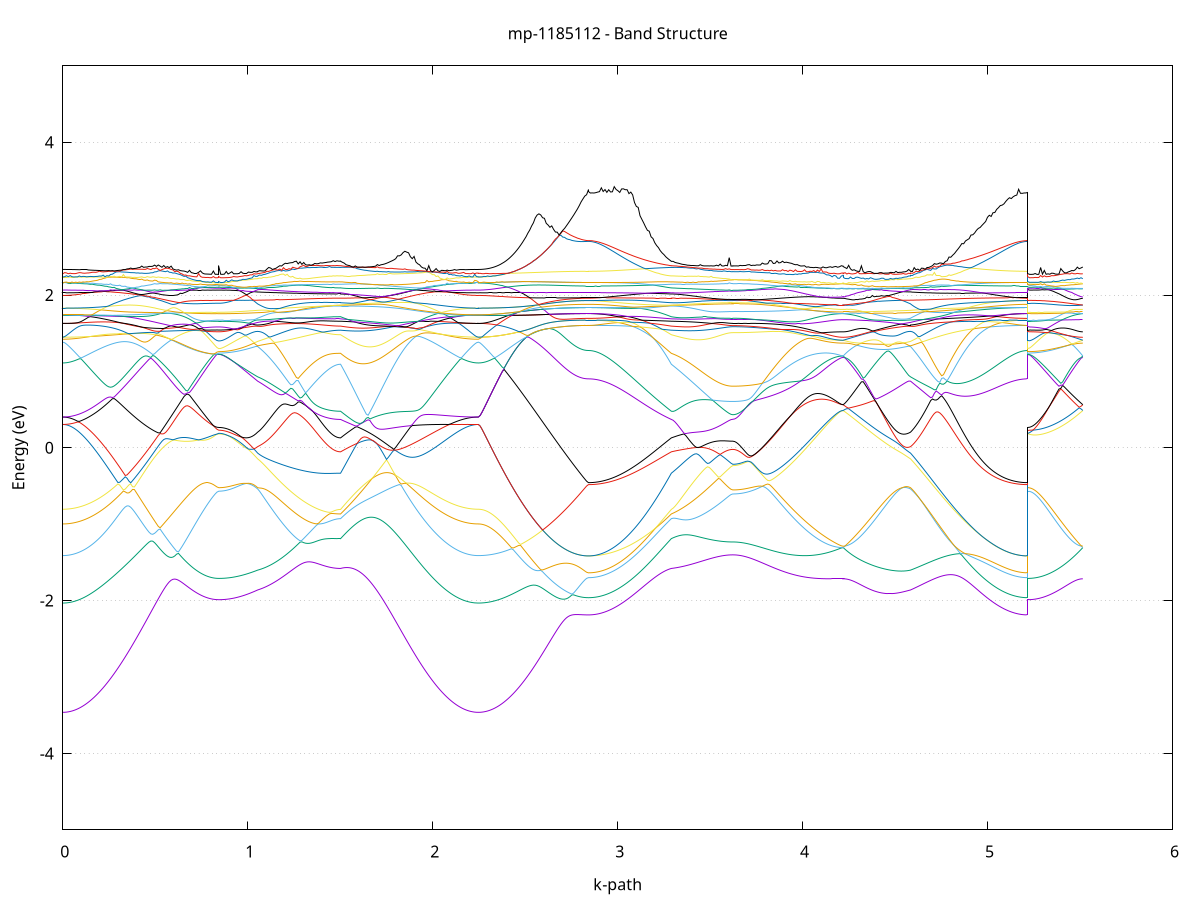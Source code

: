 set title 'mp-1185112 - Band Structure'
set xlabel 'k-path'
set ylabel 'Energy (eV)'
set grid y
set yrange [-5:5]
set terminal png size 800,600
set output 'mp-1185112_bands_gnuplot.png'
plot '-' using 1:2 with lines notitle, '-' using 1:2 with lines notitle, '-' using 1:2 with lines notitle, '-' using 1:2 with lines notitle, '-' using 1:2 with lines notitle, '-' using 1:2 with lines notitle, '-' using 1:2 with lines notitle, '-' using 1:2 with lines notitle, '-' using 1:2 with lines notitle, '-' using 1:2 with lines notitle, '-' using 1:2 with lines notitle, '-' using 1:2 with lines notitle, '-' using 1:2 with lines notitle, '-' using 1:2 with lines notitle, '-' using 1:2 with lines notitle, '-' using 1:2 with lines notitle, '-' using 1:2 with lines notitle, '-' using 1:2 with lines notitle, '-' using 1:2 with lines notitle, '-' using 1:2 with lines notitle, '-' using 1:2 with lines notitle, '-' using 1:2 with lines notitle, '-' using 1:2 with lines notitle, '-' using 1:2 with lines notitle, '-' using 1:2 with lines notitle, '-' using 1:2 with lines notitle, '-' using 1:2 with lines notitle, '-' using 1:2 with lines notitle, '-' using 1:2 with lines notitle, '-' using 1:2 with lines notitle, '-' using 1:2 with lines notitle, '-' using 1:2 with lines notitle, '-' using 1:2 with lines notitle, '-' using 1:2 with lines notitle, '-' using 1:2 with lines notitle, '-' using 1:2 with lines notitle, '-' using 1:2 with lines notitle, '-' using 1:2 with lines notitle, '-' using 1:2 with lines notitle, '-' using 1:2 with lines notitle, '-' using 1:2 with lines notitle, '-' using 1:2 with lines notitle, '-' using 1:2 with lines notitle, '-' using 1:2 with lines notitle, '-' using 1:2 with lines notitle, '-' using 1:2 with lines notitle, '-' using 1:2 with lines notitle, '-' using 1:2 with lines notitle
0.000000 -39.360097
0.009927 -39.360097
0.019855 -39.360097
0.029782 -39.360097
0.039709 -39.360097
0.049637 -39.360097
0.059564 -39.360097
0.069491 -39.360097
0.079419 -39.360097
0.089346 -39.360097
0.099274 -39.360097
0.109201 -39.360097
0.119128 -39.360097
0.129056 -39.360097
0.138983 -39.360097
0.148910 -39.359997
0.158838 -39.359997
0.168765 -39.359997
0.178692 -39.359997
0.188620 -39.359997
0.198547 -39.359997
0.208474 -39.359997
0.218402 -39.359997
0.228329 -39.359997
0.238257 -39.359897
0.248184 -39.359897
0.258111 -39.359897
0.268039 -39.359897
0.277966 -39.359897
0.287893 -39.359897
0.297821 -39.359897
0.307748 -39.359897
0.317675 -39.359797
0.327603 -39.359797
0.337530 -39.359797
0.347457 -39.359797
0.357385 -39.359797
0.367312 -39.359797
0.377239 -39.359797
0.387167 -39.359697
0.397094 -39.359697
0.407022 -39.359697
0.416949 -39.359697
0.426876 -39.359697
0.436804 -39.359697
0.446731 -39.359597
0.456658 -39.359597
0.466586 -39.359597
0.476513 -39.359597
0.486440 -39.359597
0.496368 -39.359597
0.506295 -39.359597
0.516222 -39.359497
0.526150 -39.359497
0.536077 -39.359497
0.546005 -39.359497
0.555932 -39.359497
0.565859 -39.359497
0.575787 -39.359497
0.585714 -39.359497
0.595641 -39.359397
0.605569 -39.359397
0.615496 -39.359397
0.625423 -39.359397
0.635351 -39.359397
0.645278 -39.359397
0.655205 -39.359397
0.665133 -39.359397
0.675060 -39.359397
0.684987 -39.359397
0.694915 -39.359297
0.704842 -39.359297
0.714770 -39.359297
0.724697 -39.359297
0.734624 -39.359297
0.744552 -39.359297
0.754479 -39.359297
0.764406 -39.359297
0.774334 -39.359297
0.784261 -39.359297
0.794188 -39.359297
0.804116 -39.359297
0.814043 -39.359297
0.823970 -39.359297
0.833898 -39.359297
0.843825 -39.359297
0.843825 -39.359297
0.853816 -39.359297
0.863808 -39.359297
0.873799 -39.359297
0.883790 -39.359297
0.893781 -39.359297
0.903773 -39.359297
0.913764 -39.359297
0.923755 -39.359297
0.933747 -39.359297
0.943738 -39.359297
0.953729 -39.359297
0.963720 -39.359297
0.973712 -39.359297
0.983703 -39.359297
0.993694 -39.359297
1.003685 -39.359297
1.013677 -39.359297
1.023668 -39.359297
1.033659 -39.359397
1.043650 -39.359397
1.053642 -39.359397
1.053642 -39.359397
1.063604 -39.359397
1.073567 -39.359397
1.083529 -39.359397
1.093492 -39.359397
1.103454 -39.359397
1.113417 -39.359397
1.123379 -39.359397
1.133342 -39.359397
1.143304 -39.359397
1.153266 -39.359397
1.163229 -39.359397
1.173191 -39.359397
1.183154 -39.359397
1.193116 -39.359497
1.203079 -39.359497
1.213041 -39.359497
1.223004 -39.359497
1.232966 -39.359497
1.242929 -39.359497
1.252891 -39.359497
1.262854 -39.359497
1.272816 -39.359497
1.282779 -39.359497
1.292741 -39.359497
1.302704 -39.359497
1.312666 -39.359497
1.322629 -39.359597
1.332591 -39.359597
1.342554 -39.359597
1.352516 -39.359597
1.362479 -39.359597
1.372441 -39.359597
1.382404 -39.359597
1.392366 -39.359597
1.402329 -39.359597
1.412291 -39.359597
1.422254 -39.359597
1.432216 -39.359597
1.442179 -39.359597
1.452141 -39.359597
1.462104 -39.359597
1.472066 -39.359597
1.482029 -39.359597
1.491991 -39.359597
1.501953 -39.359597
1.501953 -39.359597
1.511887 -39.359597
1.521821 -39.359597
1.531755 -39.359597
1.541689 -39.359597
1.551623 -39.359597
1.561556 -39.359597
1.571490 -39.359597
1.581424 -39.359597
1.591358 -39.359597
1.601292 -39.359597
1.611226 -39.359597
1.621159 -39.359597
1.631093 -39.359597
1.641027 -39.359597
1.650961 -39.359597
1.660895 -39.359597
1.670829 -39.359597
1.680762 -39.359597
1.690696 -39.359597
1.700630 -39.359597
1.710564 -39.359597
1.720498 -39.359597
1.730432 -39.359597
1.740365 -39.359597
1.750299 -39.359697
1.760233 -39.359697
1.770167 -39.359697
1.780101 -39.359697
1.790035 -39.359697
1.799968 -39.359697
1.809902 -39.359697
1.819836 -39.359697
1.829770 -39.359697
1.839704 -39.359697
1.849637 -39.359797
1.859571 -39.359797
1.869505 -39.359797
1.879439 -39.359797
1.889373 -39.359797
1.899307 -39.359797
1.909240 -39.359797
1.919174 -39.359797
1.929108 -39.359897
1.939042 -39.359897
1.948976 -39.359897
1.958910 -39.359897
1.968843 -39.359897
1.978777 -39.359897
1.988711 -39.359897
1.998645 -39.359897
2.008579 -39.359997
2.018513 -39.359997
2.028446 -39.359997
2.038380 -39.359997
2.048314 -39.359997
2.058248 -39.359997
2.068182 -39.359997
2.078116 -39.359997
2.088049 -39.359997
2.097983 -39.359997
2.107917 -39.360097
2.117851 -39.360097
2.127785 -39.360097
2.137719 -39.360097
2.147652 -39.360097
2.157586 -39.360097
2.167520 -39.360097
2.177454 -39.360097
2.187388 -39.360097
2.197321 -39.360097
2.207255 -39.360097
2.217189 -39.360097
2.227123 -39.360097
2.237057 -39.360097
2.246991 -39.360097
2.246991 -39.360097
2.256908 -39.360097
2.266826 -39.360097
2.276744 -39.360097
2.286661 -39.360097
2.296579 -39.360097
2.306497 -39.360097
2.316414 -39.360097
2.326332 -39.360097
2.336250 -39.360097
2.346167 -39.360097
2.356085 -39.360097
2.366003 -39.360097
2.375920 -39.360097
2.385838 -39.360097
2.395756 -39.360097
2.405673 -39.360097
2.415591 -39.360097
2.425509 -39.360097
2.435426 -39.360097
2.445344 -39.360097
2.455262 -39.359997
2.465179 -39.359997
2.475097 -39.359997
2.485015 -39.359997
2.494932 -39.359997
2.504850 -39.359997
2.514768 -39.359997
2.524685 -39.359997
2.534603 -39.359997
2.544521 -39.359997
2.554438 -39.359997
2.564356 -39.359997
2.574274 -39.359997
2.584192 -39.359997
2.594109 -39.359997
2.604027 -39.359997
2.613945 -39.359997
2.623862 -39.359897
2.633780 -39.359897
2.643698 -39.359897
2.653615 -39.359897
2.663533 -39.359897
2.673451 -39.359897
2.683368 -39.359897
2.693286 -39.359897
2.703204 -39.359897
2.713121 -39.359897
2.723039 -39.359897
2.732957 -39.359897
2.742874 -39.359897
2.752792 -39.359897
2.762710 -39.359897
2.772627 -39.359897
2.782545 -39.359897
2.792463 -39.359897
2.802380 -39.359897
2.812298 -39.359897
2.822216 -39.359897
2.832133 -39.359897
2.842051 -39.359897
2.842051 -39.359897
2.852013 -39.359897
2.861976 -39.359897
2.871938 -39.359897
2.881901 -39.359897
2.891863 -39.359897
2.901826 -39.359897
2.911788 -39.359897
2.921751 -39.359897
2.931713 -39.359897
2.941676 -39.359897
2.951638 -39.359797
2.961601 -39.359797
2.971563 -39.359797
2.981526 -39.359797
2.991488 -39.359797
3.001451 -39.359797
3.011413 -39.359797
3.021376 -39.359797
3.031338 -39.359797
3.041301 -39.359797
3.051263 -39.359797
3.061226 -39.359797
3.071188 -39.359797
3.081151 -39.359797
3.091113 -39.359797
3.101076 -39.359697
3.111038 -39.359697
3.121001 -39.359697
3.130963 -39.359697
3.140926 -39.359697
3.150888 -39.359697
3.160851 -39.359697
3.170813 -39.359697
3.180776 -39.359697
3.190738 -39.359697
3.200700 -39.359697
3.210663 -39.359697
3.220625 -39.359697
3.230588 -39.359597
3.240550 -39.359597
3.250513 -39.359597
3.260475 -39.359597
3.270438 -39.359597
3.280400 -39.359597
3.290363 -39.359597
3.290363 -39.359597
3.300141 -39.359597
3.309920 -39.359597
3.319698 -39.359597
3.329477 -39.359597
3.339255 -39.359597
3.349034 -39.359597
3.358812 -39.359597
3.368591 -39.359597
3.378369 -39.359597
3.388148 -39.359597
3.397926 -39.359597
3.407705 -39.359597
3.417483 -39.359597
3.427262 -39.359597
3.437040 -39.359597
3.446819 -39.359597
3.456597 -39.359597
3.466376 -39.359597
3.476154 -39.359597
3.485933 -39.359597
3.495711 -39.359597
3.505490 -39.359597
3.515268 -39.359597
3.525047 -39.359597
3.534825 -39.359597
3.544604 -39.359597
3.554382 -39.359597
3.564161 -39.359597
3.573939 -39.359597
3.583718 -39.359597
3.593496 -39.359597
3.603275 -39.359597
3.613053 -39.359597
3.622832 -39.359597
3.622832 -39.359597
3.632777 -39.359597
3.642721 -39.359597
3.652666 -39.359597
3.662610 -39.359597
3.672555 -39.359597
3.682499 -39.359597
3.692444 -39.359597
3.702389 -39.359597
3.712333 -39.359597
3.722278 -39.359597
3.732222 -39.359597
3.742167 -39.359597
3.752111 -39.359597
3.762056 -39.359597
3.772001 -39.359597
3.781945 -39.359597
3.791890 -39.359497
3.801834 -39.359497
3.811779 -39.359497
3.821723 -39.359497
3.831668 -39.359497
3.841613 -39.359497
3.851557 -39.359497
3.861502 -39.359497
3.871446 -39.359497
3.881391 -39.359497
3.891335 -39.359497
3.901280 -39.359497
3.911225 -39.359497
3.921169 -39.359397
3.931114 -39.359397
3.941058 -39.359397
3.951003 -39.359397
3.960947 -39.359397
3.970892 -39.359397
3.980837 -39.359397
3.990781 -39.359397
4.000726 -39.359397
4.010670 -39.359397
4.020615 -39.359397
4.030559 -39.359397
4.040504 -39.359397
4.050449 -39.359297
4.060393 -39.359297
4.070338 -39.359297
4.080282 -39.359297
4.090227 -39.359297
4.100172 -39.359297
4.110116 -39.359297
4.120061 -39.359297
4.130005 -39.359297
4.139950 -39.359297
4.149894 -39.359297
4.159839 -39.359297
4.169784 -39.359297
4.179728 -39.359297
4.189673 -39.359297
4.199617 -39.359297
4.209562 -39.359297
4.219506 -39.359297
4.219506 -39.359297
4.229346 -39.359297
4.239186 -39.359297
4.249026 -39.359297
4.258865 -39.359297
4.268705 -39.359297
4.278545 -39.359297
4.288385 -39.359297
4.298224 -39.359297
4.308064 -39.359297
4.317904 -39.359297
4.327744 -39.359297
4.337583 -39.359297
4.347423 -39.359297
4.357263 -39.359297
4.367102 -39.359297
4.376942 -39.359297
4.386782 -39.359297
4.396622 -39.359297
4.406461 -39.359297
4.416301 -39.359297
4.426141 -39.359297
4.435981 -39.359297
4.445820 -39.359297
4.455660 -39.359297
4.465500 -39.359297
4.475340 -39.359297
4.485179 -39.359297
4.495019 -39.359297
4.504859 -39.359297
4.514699 -39.359297
4.524538 -39.359297
4.534378 -39.359397
4.544218 -39.359397
4.554057 -39.359397
4.563897 -39.359397
4.573737 -39.359397
4.583577 -39.359397
4.583577 -39.359397
4.593483 -39.359397
4.603389 -39.359397
4.613296 -39.359397
4.623202 -39.359397
4.633109 -39.359397
4.643015 -39.359397
4.652921 -39.359397
4.662828 -39.359397
4.672734 -39.359397
4.682641 -39.359397
4.692547 -39.359497
4.702453 -39.359497
4.712360 -39.359497
4.722266 -39.359497
4.732172 -39.359497
4.742079 -39.359497
4.751985 -39.359497
4.761892 -39.359497
4.771798 -39.359497
4.781704 -39.359497
4.791611 -39.359597
4.801517 -39.359597
4.811424 -39.359597
4.821330 -39.359597
4.831236 -39.359597
4.841143 -39.359597
4.851049 -39.359597
4.860956 -39.359597
4.870862 -39.359597
4.880768 -39.359697
4.890675 -39.359697
4.900581 -39.359697
4.910487 -39.359697
4.920394 -39.359697
4.930300 -39.359697
4.940207 -39.359697
4.950113 -39.359697
4.960019 -39.359697
4.969926 -39.359697
4.979832 -39.359797
4.989739 -39.359797
4.999645 -39.359797
5.009551 -39.359797
5.019458 -39.359797
5.029364 -39.359797
5.039270 -39.359797
5.049177 -39.359797
5.059083 -39.359797
5.068990 -39.359797
5.078896 -39.359797
5.088802 -39.359797
5.098709 -39.359797
5.108615 -39.359797
5.118522 -39.359897
5.128428 -39.359897
5.138334 -39.359897
5.148241 -39.359897
5.158147 -39.359897
5.168053 -39.359897
5.177960 -39.359897
5.187866 -39.359897
5.197773 -39.359897
5.207679 -39.359897
5.217585 -39.359897
5.217585 -39.359297
5.227503 -39.359297
5.237421 -39.359297
5.247338 -39.359297
5.257256 -39.359297
5.267174 -39.359297
5.277091 -39.359297
5.287009 -39.359297
5.296927 -39.359297
5.306844 -39.359297
5.316762 -39.359297
5.326680 -39.359297
5.336597 -39.359297
5.346515 -39.359297
5.356433 -39.359297
5.366350 -39.359297
5.376268 -39.359297
5.386186 -39.359297
5.396103 -39.359297
5.406021 -39.359297
5.415939 -39.359297
5.425857 -39.359297
5.435774 -39.359297
5.445692 -39.359297
5.455610 -39.359297
5.465527 -39.359297
5.475445 -39.359297
5.485363 -39.359297
5.495280 -39.359297
5.505198 -39.359297
5.515116 -39.359297
e
0.000000 -32.720497
0.009927 -32.720497
0.019855 -32.720397
0.029782 -32.720197
0.039709 -32.719997
0.049637 -32.719797
0.059564 -32.719397
0.069491 -32.718997
0.079419 -32.718597
0.089346 -32.717997
0.099274 -32.717497
0.109201 -32.716797
0.119128 -32.716097
0.129056 -32.715397
0.138983 -32.714497
0.148910 -32.713697
0.158838 -32.712797
0.168765 -32.711797
0.178692 -32.710797
0.188620 -32.709697
0.198547 -32.708497
0.208474 -32.707397
0.218402 -32.706097
0.228329 -32.704897
0.238257 -32.703497
0.248184 -32.702197
0.258111 -32.700797
0.268039 -32.699297
0.277966 -32.697797
0.287893 -32.696297
0.297821 -32.694697
0.307748 -32.693097
0.317675 -32.691497
0.327603 -32.689797
0.337530 -32.688097
0.347457 -32.686397
0.357385 -32.684597
0.367312 -32.682897
0.377239 -32.681097
0.387167 -32.679297
0.397094 -32.677397
0.407022 -32.675597
0.416949 -32.673697
0.426876 -32.671797
0.436804 -32.669897
0.446731 -32.667997
0.456658 -32.666097
0.466586 -32.664197
0.476513 -32.662297
0.486440 -32.660397
0.496368 -32.658497
0.506295 -32.656697
0.516222 -32.654797
0.526150 -32.652897
0.536077 -32.651097
0.546005 -32.649197
0.555932 -32.647397
0.565859 -32.645697
0.575787 -32.643897
0.585714 -32.642197
0.595641 -32.640497
0.605569 -32.638897
0.615496 -32.637197
0.625423 -32.635697
0.635351 -32.634097
0.645278 -32.632697
0.655205 -32.631197
0.665133 -32.629897
0.675060 -32.628497
0.684987 -32.627297
0.694915 -32.626097
0.704842 -32.624897
0.714770 -32.623797
0.724697 -32.622797
0.734624 -32.621897
0.744552 -32.621097
0.754479 -32.620297
0.764406 -32.619597
0.774334 -32.618897
0.784261 -32.618397
0.794188 -32.617897
0.804116 -32.617497
0.814043 -32.617197
0.823970 -32.616997
0.833898 -32.616897
0.843825 -32.616797
0.843825 -32.616797
0.853816 -32.616797
0.863808 -32.616697
0.873799 -32.616597
0.883790 -32.616497
0.893781 -32.616197
0.903773 -32.616497
0.913764 -32.616897
0.923755 -32.617197
0.933747 -32.617697
0.943738 -32.618097
0.953729 -32.618697
0.963720 -32.619197
0.973712 -32.619897
0.983703 -32.620497
0.993694 -32.621197
1.003685 -32.621997
1.013677 -32.622797
1.023668 -32.623597
1.033659 -32.624497
1.043650 -32.625397
1.053642 -32.626397
1.053642 -32.626397
1.063604 -32.626997
1.073567 -32.627697
1.083529 -32.628397
1.093492 -32.628997
1.103454 -32.629697
1.113417 -32.630297
1.123379 -32.630997
1.133342 -32.631597
1.143304 -32.632197
1.153266 -32.632797
1.163229 -32.633397
1.173191 -32.633997
1.183154 -32.634597
1.193116 -32.635097
1.203079 -32.635597
1.213041 -32.636197
1.223004 -32.636697
1.232966 -32.637197
1.242929 -32.637697
1.252891 -32.638197
1.262854 -32.638597
1.272816 -32.639097
1.282779 -32.639497
1.292741 -32.639897
1.302704 -32.640297
1.312666 -32.640697
1.322629 -32.640997
1.332591 -32.641397
1.342554 -32.641697
1.352516 -32.641997
1.362479 -32.642297
1.372441 -32.642597
1.382404 -32.642797
1.392366 -32.642997
1.402329 -32.643297
1.412291 -32.643397
1.422254 -32.643597
1.432216 -32.643797
1.442179 -32.643897
1.452141 -32.643997
1.462104 -32.644097
1.472066 -32.644197
1.482029 -32.644197
1.491991 -32.644297
1.501953 -32.644297
1.501953 -32.644297
1.511887 -32.642497
1.521821 -32.640697
1.531755 -32.638997
1.541689 -32.637197
1.551623 -32.635397
1.561556 -32.633497
1.571490 -32.631697
1.581424 -32.629897
1.591358 -32.627997
1.601292 -32.626097
1.611226 -32.624297
1.621159 -32.623197
1.631093 -32.625497
1.641027 -32.627897
1.650961 -32.630197
1.660895 -32.632597
1.670829 -32.634897
1.680762 -32.637197
1.690696 -32.639597
1.700630 -32.641897
1.710564 -32.644297
1.720498 -32.646597
1.730432 -32.648897
1.740365 -32.651197
1.750299 -32.653497
1.760233 -32.655697
1.770167 -32.657997
1.780101 -32.660297
1.790035 -32.662497
1.799968 -32.664697
1.809902 -32.666797
1.819836 -32.668997
1.829770 -32.671097
1.839704 -32.673197
1.849637 -32.675297
1.859571 -32.677297
1.869505 -32.679297
1.879439 -32.681297
1.889373 -32.683197
1.899307 -32.685097
1.909240 -32.686997
1.919174 -32.688797
1.929108 -32.690597
1.939042 -32.692297
1.948976 -32.693997
1.958910 -32.695697
1.968843 -32.697297
1.978777 -32.698897
1.988711 -32.700397
1.998645 -32.701797
2.008579 -32.703197
2.018513 -32.704597
2.028446 -32.705897
2.038380 -32.707197
2.048314 -32.708397
2.058248 -32.709597
2.068182 -32.710697
2.078116 -32.711697
2.088049 -32.712697
2.097983 -32.713597
2.107917 -32.714497
2.117851 -32.715297
2.127785 -32.716097
2.137719 -32.716797
2.147652 -32.717397
2.157586 -32.717997
2.167520 -32.718497
2.177454 -32.718997
2.187388 -32.719397
2.197321 -32.719697
2.207255 -32.719997
2.217189 -32.720197
2.227123 -32.720397
2.237057 -32.720497
2.246991 -32.720497
2.246991 -32.720497
2.256908 -32.720497
2.266826 -32.720397
2.276744 -32.720297
2.286661 -32.720197
2.296579 -32.719997
2.306497 -32.719797
2.316414 -32.719597
2.326332 -32.719297
2.336250 -32.718997
2.346167 -32.718597
2.356085 -32.718197
2.366003 -32.717797
2.375920 -32.717397
2.385838 -32.716897
2.395756 -32.716297
2.405673 -32.715797
2.415591 -32.715197
2.425509 -32.714597
2.435426 -32.713997
2.445344 -32.713297
2.455262 -32.712597
2.465179 -32.711897
2.475097 -32.711197
2.485015 -32.710397
2.494932 -32.709697
2.504850 -32.708897
2.514768 -32.708097
2.524685 -32.707297
2.534603 -32.706497
2.544521 -32.705697
2.554438 -32.704897
2.564356 -32.703997
2.574274 -32.703197
2.584192 -32.702397
2.594109 -32.701597
2.604027 -32.700697
2.613945 -32.699897
2.623862 -32.699197
2.633780 -32.698397
2.643698 -32.697597
2.653615 -32.696897
2.663533 -32.696097
2.673451 -32.695397
2.683368 -32.694697
2.693286 -32.694097
2.703204 -32.693497
2.713121 -32.692897
2.723039 -32.692297
2.732957 -32.691797
2.742874 -32.691297
2.752792 -32.690897
2.762710 -32.690497
2.772627 -32.690097
2.782545 -32.689797
2.792463 -32.689497
2.802380 -32.689297
2.812298 -32.689197
2.822216 -32.688997
2.832133 -32.688997
2.842051 -32.688897
2.842051 -32.688897
2.852013 -32.688897
2.861976 -32.688797
2.871938 -32.688697
2.881901 -32.688497
2.891863 -32.688297
2.901826 -32.687997
2.911788 -32.687697
2.921751 -32.687397
2.931713 -32.686897
2.941676 -32.686497
2.951638 -32.685997
2.961601 -32.685397
2.971563 -32.684797
2.981526 -32.684097
2.991488 -32.683397
3.001451 -32.682697
3.011413 -32.681897
3.021376 -32.680997
3.031338 -32.680097
3.041301 -32.679197
3.051263 -32.678197
3.061226 -32.677197
3.071188 -32.676197
3.081151 -32.675097
3.091113 -32.673997
3.101076 -32.672797
3.111038 -32.671597
3.121001 -32.670297
3.130963 -32.668997
3.140926 -32.667697
3.150888 -32.666297
3.160851 -32.664997
3.170813 -32.663497
3.180776 -32.662097
3.190738 -32.660597
3.200700 -32.659097
3.210663 -32.657497
3.220625 -32.655897
3.230588 -32.654397
3.240550 -32.652697
3.250513 -32.651097
3.260475 -32.649397
3.270438 -32.647697
3.280400 -32.645997
3.290363 -32.644297
3.290363 -32.644297
3.300141 -32.643497
3.309920 -32.642797
3.319698 -32.642097
3.329477 -32.641397
3.339255 -32.640697
3.349034 -32.640097
3.358812 -32.639397
3.368591 -32.638797
3.378369 -32.638197
3.388148 -32.637697
3.397926 -32.637097
3.407705 -32.636597
3.417483 -32.636097
3.427262 -32.635597
3.437040 -32.635097
3.446819 -32.634697
3.456597 -32.634197
3.466376 -32.633797
3.476154 -32.633397
3.485933 -32.632997
3.495711 -32.632597
3.505490 -32.632297
3.515268 -32.631897
3.525047 -32.631597
3.534825 -32.631297
3.544604 -32.631097
3.554382 -32.630797
3.564161 -32.630597
3.573939 -32.630397
3.583718 -32.630297
3.593496 -32.630097
3.603275 -32.629997
3.613053 -32.629997
3.622832 -32.629997
3.622832 -32.629997
3.632777 -32.629997
3.642721 -32.629897
3.652666 -32.629897
3.662610 -32.629797
3.672555 -32.629697
3.682499 -32.629697
3.692444 -32.629497
3.702389 -32.629397
3.712333 -32.629297
3.722278 -32.629097
3.732222 -32.628897
3.742167 -32.628697
3.752111 -32.628497
3.762056 -32.628297
3.772001 -32.628097
3.781945 -32.627797
3.791890 -32.627497
3.801834 -32.627297
3.811779 -32.626997
3.821723 -32.626697
3.831668 -32.626397
3.841613 -32.626097
3.851557 -32.625697
3.861502 -32.625397
3.871446 -32.625097
3.881391 -32.624697
3.891335 -32.624397
3.901280 -32.623997
3.911225 -32.623697
3.921169 -32.623297
3.931114 -32.622897
3.941058 -32.622597
3.951003 -32.622197
3.960947 -32.621797
3.970892 -32.621497
3.980837 -32.621197
3.990781 -32.620797
4.000726 -32.620397
4.010670 -32.620097
4.020615 -32.619797
4.030559 -32.619497
4.040504 -32.619197
4.050449 -32.618897
4.060393 -32.618597
4.070338 -32.618297
4.080282 -32.618097
4.090227 -32.617797
4.100172 -32.617597
4.110116 -32.617397
4.120061 -32.617197
4.130005 -32.616997
4.139950 -32.616897
4.149894 -32.616697
4.159839 -32.616597
4.169784 -32.616497
4.179728 -32.616397
4.189673 -32.616297
4.199617 -32.616297
4.209562 -32.616197
4.219506 -32.616197
4.219506 -32.616197
4.229346 -32.616197
4.239186 -32.616297
4.249026 -32.616197
4.258865 -32.616297
4.268705 -32.616397
4.278545 -32.616497
4.288385 -32.616597
4.298224 -32.616697
4.308064 -32.616797
4.317904 -32.616997
4.327744 -32.617097
4.337583 -32.617297
4.347423 -32.617497
4.357263 -32.617697
4.367102 -32.617997
4.376942 -32.618197
4.386782 -32.618397
4.396622 -32.618697
4.406461 -32.618997
4.416301 -32.619297
4.426141 -32.619597
4.435981 -32.619897
4.445820 -32.620197
4.455660 -32.620597
4.465500 -32.620897
4.475340 -32.621297
4.485179 -32.621697
4.495019 -32.622097
4.504859 -32.622497
4.514699 -32.622897
4.524538 -32.623397
4.534378 -32.623797
4.544218 -32.624297
4.554057 -32.624797
4.563897 -32.625297
4.573737 -32.625797
4.583577 -32.626397
4.583577 -32.626397
4.593483 -32.627297
4.603389 -32.628397
4.613296 -32.629397
4.623202 -32.630497
4.633109 -32.631597
4.643015 -32.632697
4.652921 -32.633897
4.662828 -32.635097
4.672734 -32.636297
4.682641 -32.637497
4.692547 -32.638797
4.702453 -32.639997
4.712360 -32.641297
4.722266 -32.642597
4.732172 -32.643897
4.742079 -32.645297
4.751985 -32.646597
4.761892 -32.647897
4.771798 -32.649297
4.781704 -32.650597
4.791611 -32.651997
4.801517 -32.653297
4.811424 -32.654697
4.821330 -32.655997
4.831236 -32.657397
4.841143 -32.658697
4.851049 -32.659997
4.860956 -32.661297
4.870862 -32.662597
4.880768 -32.663897
4.890675 -32.665197
4.900581 -32.666497
4.910487 -32.667697
4.920394 -32.668897
4.930300 -32.670097
4.940207 -32.671297
4.950113 -32.672397
4.960019 -32.673497
4.969926 -32.674597
4.979832 -32.675597
4.989739 -32.676697
4.999645 -32.677597
5.009551 -32.678597
5.019458 -32.679497
5.029364 -32.680397
5.039270 -32.681197
5.049177 -32.682097
5.059083 -32.682797
5.068990 -32.683497
5.078896 -32.684197
5.088802 -32.684897
5.098709 -32.685497
5.108615 -32.685997
5.118522 -32.686497
5.128428 -32.686997
5.138334 -32.687397
5.148241 -32.687697
5.158147 -32.688097
5.168053 -32.688297
5.177960 -32.688497
5.187866 -32.688697
5.197773 -32.688797
5.207679 -32.688897
5.217585 -32.688897
5.217585 -32.616797
5.227503 -32.616797
5.237421 -32.616797
5.247338 -32.616797
5.257256 -32.616797
5.267174 -32.616797
5.277091 -32.616797
5.287009 -32.616797
5.296927 -32.616797
5.306844 -32.616797
5.316762 -32.616797
5.326680 -32.616697
5.336597 -32.616697
5.346515 -32.616697
5.356433 -32.616697
5.366350 -32.616697
5.376268 -32.616597
5.386186 -32.616597
5.396103 -32.616597
5.406021 -32.616597
5.415939 -32.616497
5.425857 -32.616497
5.435774 -32.616497
5.445692 -32.616397
5.455610 -32.616397
5.465527 -32.616397
5.475445 -32.616397
5.485363 -32.616297
5.495280 -32.616297
5.505198 -32.616197
5.515116 -32.616197
e
0.000000 -32.545397
0.009927 -32.545397
0.019855 -32.545497
0.029782 -32.545597
0.039709 -32.545797
0.049637 -32.545997
0.059564 -32.546297
0.069491 -32.546597
0.079419 -32.546897
0.089346 -32.547297
0.099274 -32.547797
0.109201 -32.548297
0.119128 -32.548797
0.129056 -32.549397
0.138983 -32.549997
0.148910 -32.550697
0.158838 -32.551397
0.168765 -32.552197
0.178692 -32.552997
0.188620 -32.553797
0.198547 -32.554697
0.208474 -32.555497
0.218402 -32.556497
0.228329 -32.557497
0.238257 -32.558397
0.248184 -32.559497
0.258111 -32.560597
0.268039 -32.561697
0.277966 -32.562697
0.287893 -32.563897
0.297821 -32.564997
0.307748 -32.566197
0.317675 -32.567397
0.327603 -32.568597
0.337530 -32.569897
0.347457 -32.571097
0.357385 -32.572397
0.367312 -32.573597
0.377239 -32.574897
0.387167 -32.576197
0.397094 -32.577497
0.407022 -32.578797
0.416949 -32.580097
0.426876 -32.581397
0.436804 -32.582697
0.446731 -32.583897
0.456658 -32.585197
0.466586 -32.586497
0.476513 -32.587797
0.486440 -32.589097
0.496368 -32.590297
0.506295 -32.591597
0.516222 -32.592797
0.526150 -32.593997
0.536077 -32.595197
0.546005 -32.596297
0.555932 -32.597497
0.565859 -32.598597
0.575787 -32.599697
0.585714 -32.600797
0.595641 -32.601797
0.605569 -32.602797
0.615496 -32.603797
0.625423 -32.604797
0.635351 -32.605697
0.645278 -32.606497
0.655205 -32.607397
0.665133 -32.608197
0.675060 -32.608997
0.684987 -32.609697
0.694915 -32.610397
0.704842 -32.611097
0.714770 -32.611697
0.724697 -32.612197
0.734624 -32.612797
0.744552 -32.613297
0.754479 -32.613697
0.764406 -32.614097
0.774334 -32.614397
0.784261 -32.614697
0.794188 -32.614997
0.804116 -32.615197
0.814043 -32.615397
0.823970 -32.615497
0.833898 -32.615597
0.843825 -32.615597
0.843825 -32.615597
0.853816 -32.615597
0.863808 -32.615697
0.873799 -32.615797
0.883790 -32.615997
0.893781 -32.616197
0.903773 -32.615997
0.913764 -32.615697
0.923755 -32.615297
0.933747 -32.614897
0.943738 -32.614497
0.953729 -32.613997
0.963720 -32.613397
0.973712 -32.612797
0.983703 -32.612197
0.993694 -32.611597
1.003685 -32.610897
1.013677 -32.610097
1.023668 -32.609297
1.033659 -32.608497
1.043650 -32.607597
1.053642 -32.606697
1.053642 -32.606697
1.063604 -32.606097
1.073567 -32.605497
1.083529 -32.604897
1.093492 -32.604297
1.103454 -32.603797
1.113417 -32.603297
1.123379 -32.602797
1.133342 -32.602297
1.143304 -32.601897
1.153266 -32.601397
1.163229 -32.601097
1.173191 -32.600697
1.183154 -32.600397
1.193116 -32.599997
1.203079 -32.599697
1.213041 -32.599397
1.223004 -32.599097
1.232966 -32.598897
1.242929 -32.598597
1.252891 -32.598397
1.262854 -32.598197
1.272816 -32.597997
1.282779 -32.597897
1.292741 -32.597697
1.302704 -32.597497
1.312666 -32.597397
1.322629 -32.597297
1.332591 -32.597097
1.342554 -32.596997
1.352516 -32.596997
1.362479 -32.596897
1.372441 -32.596797
1.382404 -32.596697
1.392366 -32.596697
1.402329 -32.596597
1.412291 -32.596597
1.422254 -32.596497
1.432216 -32.596497
1.442179 -32.596497
1.452141 -32.596397
1.462104 -32.596397
1.472066 -32.596397
1.482029 -32.596397
1.491991 -32.596397
1.501953 -32.596397
1.501953 -32.596397
1.511887 -32.598497
1.521821 -32.600597
1.531755 -32.602797
1.541689 -32.604997
1.551623 -32.607197
1.561556 -32.609497
1.571490 -32.611697
1.581424 -32.613997
1.591358 -32.616297
1.601292 -32.618597
1.611226 -32.620897
1.621159 -32.622397
1.631093 -32.620497
1.641027 -32.618597
1.650961 -32.616797
1.660895 -32.614897
1.670829 -32.612997
1.680762 -32.611097
1.690696 -32.609297
1.700630 -32.607397
1.710564 -32.605497
1.720498 -32.603697
1.730432 -32.601897
1.740365 -32.599997
1.750299 -32.598197
1.760233 -32.596397
1.770167 -32.594597
1.780101 -32.592897
1.790035 -32.591097
1.799968 -32.589397
1.809902 -32.587697
1.819836 -32.585897
1.829770 -32.584297
1.839704 -32.582597
1.849637 -32.580997
1.859571 -32.579397
1.869505 -32.577797
1.879439 -32.576297
1.889373 -32.574697
1.899307 -32.573197
1.909240 -32.571797
1.919174 -32.570297
1.929108 -32.568897
1.939042 -32.567597
1.948976 -32.566197
1.958910 -32.564897
1.968843 -32.563697
1.978777 -32.562397
1.988711 -32.561197
1.998645 -32.560097
2.008579 -32.558997
2.018513 -32.557797
2.028446 -32.556897
2.038380 -32.555897
2.048314 -32.554897
2.058248 -32.553997
2.068182 -32.553097
2.078116 -32.552297
2.088049 -32.551497
2.097983 -32.550797
2.107917 -32.550097
2.117851 -32.549497
2.127785 -32.548897
2.137719 -32.548297
2.147652 -32.547797
2.157586 -32.547397
2.167520 -32.546897
2.177454 -32.546597
2.187388 -32.546297
2.197321 -32.545997
2.207255 -32.545797
2.217189 -32.545597
2.227123 -32.545497
2.237057 -32.545397
2.246991 -32.545397
2.246991 -32.545397
2.256908 -32.545397
2.266826 -32.545397
2.276744 -32.545397
2.286661 -32.545397
2.296579 -32.545397
2.306497 -32.545397
2.316414 -32.545397
2.326332 -32.545397
2.336250 -32.545397
2.346167 -32.545397
2.356085 -32.545497
2.366003 -32.545497
2.375920 -32.545497
2.385838 -32.545497
2.395756 -32.545497
2.405673 -32.545497
2.415591 -32.545497
2.425509 -32.545497
2.435426 -32.545597
2.445344 -32.545597
2.455262 -32.545597
2.465179 -32.545597
2.475097 -32.545597
2.485015 -32.545597
2.494932 -32.545697
2.504850 -32.545697
2.514768 -32.545697
2.524685 -32.545697
2.534603 -32.545797
2.544521 -32.545797
2.554438 -32.545797
2.564356 -32.545797
2.574274 -32.545797
2.584192 -32.545897
2.594109 -32.545897
2.604027 -32.545897
2.613945 -32.545897
2.623862 -32.545897
2.633780 -32.545997
2.643698 -32.545997
2.653615 -32.545997
2.663533 -32.545997
2.673451 -32.545997
2.683368 -32.545997
2.693286 -32.546097
2.703204 -32.546097
2.713121 -32.546097
2.723039 -32.546097
2.732957 -32.546097
2.742874 -32.546097
2.752792 -32.546097
2.762710 -32.546097
2.772627 -32.546097
2.782545 -32.546097
2.792463 -32.546197
2.802380 -32.546197
2.812298 -32.546197
2.822216 -32.546197
2.832133 -32.546197
2.842051 -32.546197
2.842051 -32.546197
2.852013 -32.546197
2.861976 -32.546297
2.871938 -32.546397
2.881901 -32.546597
2.891863 -32.546797
2.901826 -32.547097
2.911788 -32.547397
2.921751 -32.547797
2.931713 -32.548197
2.941676 -32.548597
2.951638 -32.549197
2.961601 -32.549697
2.971563 -32.550397
2.981526 -32.550997
2.991488 -32.551797
3.001451 -32.552597
3.011413 -32.553397
3.021376 -32.554297
3.031338 -32.555197
3.041301 -32.556197
3.051263 -32.557197
3.061226 -32.558297
3.071188 -32.559397
3.081151 -32.560597
3.091113 -32.561897
3.101076 -32.563197
3.111038 -32.564497
3.121001 -32.565897
3.130963 -32.567397
3.140926 -32.568897
3.150888 -32.570397
3.160851 -32.571997
3.170813 -32.573597
3.180776 -32.575297
3.190738 -32.576997
3.200700 -32.578797
3.210663 -32.580597
3.220625 -32.582397
3.230588 -32.584297
3.240550 -32.586197
3.250513 -32.588197
3.260475 -32.590197
3.270438 -32.592197
3.280400 -32.594297
3.290363 -32.596397
3.290363 -32.596397
3.300141 -32.597297
3.309920 -32.598197
3.319698 -32.599097
3.329477 -32.599997
3.339255 -32.600897
3.349034 -32.601797
3.358812 -32.602597
3.368591 -32.603497
3.378369 -32.604297
3.388148 -32.605197
3.397926 -32.605997
3.407705 -32.606797
3.417483 -32.607497
3.427262 -32.608297
3.437040 -32.608997
3.446819 -32.609697
3.456597 -32.610397
3.466376 -32.611097
3.476154 -32.611697
3.485933 -32.612297
3.495711 -32.612897
3.505490 -32.613397
3.515268 -32.613997
3.525047 -32.614497
3.534825 -32.614897
3.544604 -32.615297
3.554382 -32.615697
3.564161 -32.615997
3.573939 -32.616297
3.583718 -32.616597
3.593496 -32.616697
3.603275 -32.616897
3.613053 -32.616997
3.622832 -32.616997
3.622832 -32.616997
3.632777 -32.616997
3.642721 -32.616997
3.652666 -32.616997
3.662610 -32.616997
3.672555 -32.616997
3.682499 -32.616997
3.692444 -32.616997
3.702389 -32.616897
3.712333 -32.616997
3.722278 -32.616897
3.732222 -32.616897
3.742167 -32.616897
3.752111 -32.616897
3.762056 -32.616897
3.772001 -32.616897
3.781945 -32.616897
3.791890 -32.616897
3.801834 -32.616797
3.811779 -32.616797
3.821723 -32.616797
3.831668 -32.616797
3.841613 -32.616697
3.851557 -32.616697
3.861502 -32.616697
3.871446 -32.616697
3.881391 -32.616697
3.891335 -32.616697
3.901280 -32.616597
3.911225 -32.616597
3.921169 -32.616597
3.931114 -32.616597
3.941058 -32.616597
3.951003 -32.616497
3.960947 -32.616497
3.970892 -32.616497
3.980837 -32.616497
3.990781 -32.616397
4.000726 -32.616397
4.010670 -32.616397
4.020615 -32.616397
4.030559 -32.616397
4.040504 -32.616397
4.050449 -32.616297
4.060393 -32.616397
4.070338 -32.616297
4.080282 -32.616297
4.090227 -32.616297
4.100172 -32.616297
4.110116 -32.616297
4.120061 -32.616297
4.130005 -32.616297
4.139950 -32.616197
4.149894 -32.616197
4.159839 -32.616197
4.169784 -32.616197
4.179728 -32.616197
4.189673 -32.616197
4.199617 -32.616197
4.209562 -32.616197
4.219506 -32.616197
4.219506 -32.616197
4.229346 -32.616197
4.239186 -32.616197
4.249026 -32.616197
4.258865 -32.616197
4.268705 -32.616197
4.278545 -32.616097
4.288385 -32.615997
4.298224 -32.615897
4.308064 -32.615797
4.317904 -32.615697
4.327744 -32.615597
4.337583 -32.615397
4.347423 -32.615197
4.357263 -32.615097
4.367102 -32.614897
4.376942 -32.614597
4.386782 -32.614397
4.396622 -32.614197
4.406461 -32.613897
4.416301 -32.613597
4.426141 -32.613297
4.435981 -32.612997
4.445820 -32.612697
4.455660 -32.612397
4.465500 -32.611997
4.475340 -32.611697
4.485179 -32.611297
4.495019 -32.610897
4.504859 -32.610497
4.514699 -32.609997
4.524538 -32.609597
4.534378 -32.609197
4.544218 -32.608697
4.554057 -32.608197
4.563897 -32.607697
4.573737 -32.607197
4.583577 -32.606697
4.583577 -32.606697
4.593483 -32.605797
4.603389 -32.604797
4.613296 -32.603797
4.623202 -32.602797
4.633109 -32.601797
4.643015 -32.600697
4.652921 -32.599597
4.662828 -32.598497
4.672734 -32.597297
4.682641 -32.596197
4.692547 -32.594897
4.702453 -32.593697
4.712360 -32.592497
4.722266 -32.591297
4.732172 -32.589997
4.742079 -32.588697
4.751985 -32.587397
4.761892 -32.586197
4.771798 -32.584897
4.781704 -32.583597
4.791611 -32.582297
4.801517 -32.580997
4.811424 -32.579697
4.821330 -32.578397
4.831236 -32.577097
4.841143 -32.575797
4.851049 -32.574497
4.860956 -32.573197
4.870862 -32.571997
4.880768 -32.570697
4.890675 -32.569497
4.900581 -32.568297
4.910487 -32.567097
4.920394 -32.565897
4.930300 -32.564697
4.940207 -32.563597
4.950113 -32.562397
4.960019 -32.561397
4.969926 -32.560297
4.979832 -32.559297
4.989739 -32.558297
4.999645 -32.557297
5.009551 -32.556397
5.019458 -32.555497
5.029364 -32.554597
5.039270 -32.553797
5.049177 -32.552997
5.059083 -32.552197
5.068990 -32.551497
5.078896 -32.550797
5.088802 -32.550197
5.098709 -32.549597
5.108615 -32.549097
5.118522 -32.548597
5.128428 -32.548097
5.138334 -32.547697
5.148241 -32.547297
5.158147 -32.546997
5.168053 -32.546797
5.177960 -32.546497
5.187866 -32.546397
5.197773 -32.546297
5.207679 -32.546197
5.217585 -32.546197
5.217585 -32.615597
5.227503 -32.615597
5.237421 -32.615597
5.247338 -32.615597
5.257256 -32.615597
5.267174 -32.615597
5.277091 -32.615597
5.287009 -32.615597
5.296927 -32.615597
5.306844 -32.615697
5.316762 -32.615697
5.326680 -32.615697
5.336597 -32.615697
5.346515 -32.615697
5.356433 -32.615797
5.366350 -32.615797
5.376268 -32.615797
5.386186 -32.615797
5.396103 -32.615897
5.406021 -32.615897
5.415939 -32.615897
5.425857 -32.615897
5.435774 -32.615997
5.445692 -32.615997
5.455610 -32.615997
5.465527 -32.616097
5.475445 -32.616097
5.485363 -32.616097
5.495280 -32.616197
5.505198 -32.616197
5.515116 -32.616197
e
0.000000 -32.398497
0.009927 -32.398497
0.019855 -32.398497
0.029782 -32.398597
0.039709 -32.398597
0.049637 -32.398697
0.059564 -32.398797
0.069491 -32.398897
0.079419 -32.398997
0.089346 -32.399097
0.099274 -32.399297
0.109201 -32.399397
0.119128 -32.399597
0.129056 -32.399797
0.138983 -32.399997
0.148910 -32.400197
0.158838 -32.400497
0.168765 -32.400697
0.178692 -32.400997
0.188620 -32.401297
0.198547 -32.401597
0.208474 -32.401897
0.218402 -32.402197
0.228329 -32.402597
0.238257 -32.402897
0.248184 -32.403297
0.258111 -32.403697
0.268039 -32.404097
0.277966 -32.404497
0.287893 -32.404897
0.297821 -32.405397
0.307748 -32.405797
0.317675 -32.406297
0.327603 -32.406797
0.337530 -32.407197
0.347457 -32.407797
0.357385 -32.408297
0.367312 -32.408797
0.377239 -32.409397
0.387167 -32.409897
0.397094 -32.410497
0.407022 -32.410997
0.416949 -32.411597
0.426876 -32.412197
0.436804 -32.412797
0.446731 -32.413397
0.456658 -32.413997
0.466586 -32.414597
0.476513 -32.415297
0.486440 -32.415897
0.496368 -32.416497
0.506295 -32.417197
0.516222 -32.417797
0.526150 -32.418497
0.536077 -32.419097
0.546005 -32.419797
0.555932 -32.420397
0.565859 -32.421097
0.575787 -32.421697
0.585714 -32.422297
0.595641 -32.422997
0.605569 -32.423597
0.615496 -32.424197
0.625423 -32.424797
0.635351 -32.425397
0.645278 -32.425997
0.655205 -32.426497
0.665133 -32.427097
0.675060 -32.427597
0.684987 -32.428097
0.694915 -32.428597
0.704842 -32.429097
0.714770 -32.429497
0.724697 -32.429897
0.734624 -32.430297
0.744552 -32.430697
0.754479 -32.430997
0.764406 -32.431297
0.774334 -32.431597
0.784261 -32.431797
0.794188 -32.431997
0.804116 -32.432197
0.814043 -32.432297
0.823970 -32.432397
0.833898 -32.432497
0.843825 -32.432497
0.843825 -32.432497
0.853816 -32.432497
0.863808 -32.432497
0.873799 -32.432497
0.883790 -32.432497
0.893781 -32.432497
0.903773 -32.432497
0.913764 -32.432497
0.923755 -32.432497
0.933747 -32.432497
0.943738 -32.432597
0.953729 -32.432597
0.963720 -32.432597
0.973712 -32.432597
0.983703 -32.432697
0.993694 -32.432697
1.003685 -32.432697
1.013677 -32.432697
1.023668 -32.432697
1.033659 -32.432797
1.043650 -32.432797
1.053642 -32.432797
1.053642 -32.432797
1.063604 -32.432797
1.073567 -32.432797
1.083529 -32.432797
1.093492 -32.432797
1.103454 -32.432697
1.113417 -32.432597
1.123379 -32.432597
1.133342 -32.432497
1.143304 -32.432397
1.153266 -32.432197
1.163229 -32.432097
1.173191 -32.431997
1.183154 -32.431797
1.193116 -32.431697
1.203079 -32.431497
1.213041 -32.431297
1.223004 -32.431197
1.232966 -32.430997
1.242929 -32.430797
1.252891 -32.430597
1.262854 -32.430397
1.272816 -32.430197
1.282779 -32.429997
1.292741 -32.429797
1.302704 -32.429697
1.312666 -32.429497
1.322629 -32.429297
1.332591 -32.429097
1.342554 -32.428897
1.352516 -32.428797
1.362479 -32.428597
1.372441 -32.428497
1.382404 -32.428297
1.392366 -32.428197
1.402329 -32.428097
1.412291 -32.427997
1.422254 -32.427797
1.432216 -32.427797
1.442179 -32.427697
1.452141 -32.427597
1.462104 -32.427597
1.472066 -32.427497
1.482029 -32.427497
1.491991 -32.427497
1.501953 -32.427497
1.501953 -32.427397
1.511887 -32.427097
1.521821 -32.426597
1.531755 -32.426197
1.541689 -32.425797
1.551623 -32.425297
1.561556 -32.424797
1.571490 -32.424297
1.581424 -32.423897
1.591358 -32.423397
1.601292 -32.422897
1.611226 -32.422397
1.621159 -32.421897
1.631093 -32.421397
1.641027 -32.420897
1.650961 -32.420297
1.660895 -32.419797
1.670829 -32.419297
1.680762 -32.418697
1.690696 -32.418197
1.700630 -32.417697
1.710564 -32.417097
1.720498 -32.416497
1.730432 -32.415997
1.740365 -32.415497
1.750299 -32.414997
1.760233 -32.414397
1.770167 -32.413897
1.780101 -32.413397
1.790035 -32.412797
1.799968 -32.412297
1.809902 -32.411697
1.819836 -32.411197
1.829770 -32.410697
1.839704 -32.410197
1.849637 -32.409697
1.859571 -32.409197
1.869505 -32.408697
1.879439 -32.408297
1.889373 -32.407797
1.899307 -32.407297
1.909240 -32.406897
1.919174 -32.406397
1.929108 -32.405997
1.939042 -32.405497
1.948976 -32.405097
1.958910 -32.404697
1.968843 -32.404297
1.978777 -32.403897
1.988711 -32.403497
1.998645 -32.403197
2.008579 -32.402797
2.018513 -32.402497
2.028446 -32.402197
2.038380 -32.401797
2.048314 -32.401497
2.058248 -32.401197
2.068182 -32.400997
2.078116 -32.400697
2.088049 -32.400497
2.097983 -32.400197
2.107917 -32.399997
2.117851 -32.399797
2.127785 -32.399597
2.137719 -32.399397
2.147652 -32.399297
2.157586 -32.399097
2.167520 -32.398997
2.177454 -32.398897
2.187388 -32.398797
2.197321 -32.398697
2.207255 -32.398597
2.217189 -32.398597
2.227123 -32.398497
2.237057 -32.398497
2.246991 -32.398497
2.246991 -32.398497
2.256908 -32.398497
2.266826 -32.398597
2.276744 -32.398697
2.286661 -32.398797
2.296579 -32.398997
2.306497 -32.399297
2.316414 -32.399497
2.326332 -32.399897
2.336250 -32.400197
2.346167 -32.400597
2.356085 -32.401097
2.366003 -32.401597
2.375920 -32.402097
2.385838 -32.402597
2.395756 -32.403197
2.405673 -32.403797
2.415591 -32.404497
2.425509 -32.405197
2.435426 -32.405897
2.445344 -32.406597
2.455262 -32.407397
2.465179 -32.408197
2.475097 -32.408997
2.485015 -32.409797
2.494932 -32.410697
2.504850 -32.411597
2.514768 -32.412497
2.524685 -32.413397
2.534603 -32.414297
2.544521 -32.415197
2.554438 -32.416097
2.564356 -32.416997
2.574274 -32.417997
2.584192 -32.418897
2.594109 -32.419797
2.604027 -32.420697
2.613945 -32.421597
2.623862 -32.422497
2.633780 -32.423397
2.643698 -32.424197
2.653615 -32.425097
2.663533 -32.425897
2.673451 -32.426697
2.683368 -32.427397
2.693286 -32.428097
2.703204 -32.428797
2.713121 -32.429497
2.723039 -32.430097
2.732957 -32.430597
2.742874 -32.431197
2.752792 -32.431697
2.762710 -32.432097
2.772627 -32.432497
2.782545 -32.432797
2.792463 -32.433097
2.802380 -32.433397
2.812298 -32.433597
2.822216 -32.433697
2.832133 -32.433797
2.842051 -32.433797
2.842051 -32.433797
2.852013 -32.433797
2.861976 -32.433797
2.871938 -32.433797
2.881901 -32.433797
2.891863 -32.433797
2.901826 -32.433797
2.911788 -32.433797
2.921751 -32.433797
2.931713 -32.433797
2.941676 -32.433797
2.951638 -32.433797
2.961601 -32.433797
2.971563 -32.433697
2.981526 -32.433697
2.991488 -32.433697
3.001451 -32.433597
3.011413 -32.433597
3.021376 -32.433497
3.031338 -32.433497
3.041301 -32.433397
3.051263 -32.433297
3.061226 -32.433197
3.071188 -32.433097
3.081151 -32.432997
3.091113 -32.432897
3.101076 -32.432697
3.111038 -32.432597
3.121001 -32.432397
3.130963 -32.432197
3.140926 -32.431997
3.150888 -32.431797
3.160851 -32.431597
3.170813 -32.431397
3.180776 -32.431097
3.190738 -32.430897
3.200700 -32.430597
3.210663 -32.430297
3.220625 -32.429997
3.230588 -32.429697
3.240550 -32.429297
3.250513 -32.428997
3.260475 -32.428597
3.270438 -32.428197
3.280400 -32.427897
3.290363 -32.427497
3.290363 -32.427497
3.300141 -32.427297
3.309920 -32.427097
3.319698 -32.426897
3.329477 -32.426597
3.339255 -32.426397
3.349034 -32.426097
3.358812 -32.425797
3.368591 -32.425497
3.378369 -32.425297
3.388148 -32.424997
3.397926 -32.424697
3.407705 -32.424397
3.417483 -32.424097
3.427262 -32.423797
3.437040 -32.423497
3.446819 -32.423297
3.456597 -32.422997
3.466376 -32.422697
3.476154 -32.422497
3.485933 -32.422197
3.495711 -32.421997
3.505490 -32.421697
3.515268 -32.421497
3.525047 -32.421297
3.534825 -32.421197
3.544604 -32.420997
3.554382 -32.420797
3.564161 -32.420697
3.573939 -32.420597
3.583718 -32.420497
3.593496 -32.420497
3.603275 -32.420397
3.613053 -32.420397
3.622832 -32.420397
3.622832 -32.420397
3.632777 -32.420397
3.642721 -32.420397
3.652666 -32.420397
3.662610 -32.420497
3.672555 -32.420597
3.682499 -32.420597
3.692444 -32.420697
3.702389 -32.420797
3.712333 -32.420997
3.722278 -32.421097
3.732222 -32.421297
3.742167 -32.421497
3.752111 -32.421597
3.762056 -32.421797
3.772001 -32.421997
3.781945 -32.422297
3.791890 -32.422497
3.801834 -32.422697
3.811779 -32.422997
3.821723 -32.423197
3.831668 -32.423497
3.841613 -32.423797
3.851557 -32.424097
3.861502 -32.424397
3.871446 -32.424597
3.881391 -32.424897
3.891335 -32.425297
3.901280 -32.425597
3.911225 -32.425897
3.921169 -32.426197
3.931114 -32.426497
3.941058 -32.426797
3.951003 -32.427097
3.960947 -32.427497
3.970892 -32.427797
3.980837 -32.428097
3.990781 -32.428397
4.000726 -32.428697
4.010670 -32.428997
4.020615 -32.429297
4.030559 -32.429597
4.040504 -32.429797
4.050449 -32.430097
4.060393 -32.430397
4.070338 -32.430497
4.080282 -32.430797
4.090227 -32.430997
4.100172 -32.431197
4.110116 -32.431397
4.120061 -32.431597
4.130005 -32.431797
4.139950 -32.431897
4.149894 -32.432097
4.159839 -32.432197
4.169784 -32.432297
4.179728 -32.432297
4.189673 -32.432397
4.199617 -32.432397
4.209562 -32.432497
4.219506 -32.432497
4.219506 -32.432497
4.229346 -32.432497
4.239186 -32.432497
4.249026 -32.432397
4.258865 -32.432497
4.268705 -32.432397
4.278545 -32.432397
4.288385 -32.432397
4.298224 -32.432397
4.308064 -32.432297
4.317904 -32.432297
4.327744 -32.432297
4.337583 -32.432297
4.347423 -32.432297
4.357263 -32.432297
4.367102 -32.432297
4.376942 -32.432197
4.386782 -32.432197
4.396622 -32.432297
4.406461 -32.432297
4.416301 -32.432297
4.426141 -32.432297
4.435981 -32.432297
4.445820 -32.432297
4.455660 -32.432397
4.465500 -32.432397
4.475340 -32.432397
4.485179 -32.432497
4.495019 -32.432497
4.504859 -32.432597
4.514699 -32.432597
4.524538 -32.432597
4.534378 -32.432697
4.544218 -32.432697
4.554057 -32.432697
4.563897 -32.432797
4.573737 -32.432797
4.583577 -32.432797
4.583577 -32.432797
4.593483 -32.432897
4.603389 -32.432897
4.613296 -32.432897
4.623202 -32.432897
4.633109 -32.432997
4.643015 -32.432997
4.652921 -32.432997
4.662828 -32.432997
4.672734 -32.433097
4.682641 -32.433097
4.692547 -32.433097
4.702453 -32.433197
4.712360 -32.433197
4.722266 -32.433197
4.732172 -32.433197
4.742079 -32.433297
4.751985 -32.433297
4.761892 -32.433297
4.771798 -32.433397
4.781704 -32.433397
4.791611 -32.433397
4.801517 -32.433397
4.811424 -32.433497
4.821330 -32.433497
4.831236 -32.433497
4.841143 -32.433497
4.851049 -32.433597
4.860956 -32.433597
4.870862 -32.433597
4.880768 -32.433597
4.890675 -32.433597
4.900581 -32.433597
4.910487 -32.433597
4.920394 -32.433697
4.930300 -32.433697
4.940207 -32.433697
4.950113 -32.433697
4.960019 -32.433697
4.969926 -32.433697
4.979832 -32.433697
4.989739 -32.433697
4.999645 -32.433697
5.009551 -32.433797
5.019458 -32.433797
5.029364 -32.433797
5.039270 -32.433797
5.049177 -32.433797
5.059083 -32.433797
5.068990 -32.433797
5.078896 -32.433797
5.088802 -32.433797
5.098709 -32.433797
5.108615 -32.433797
5.118522 -32.433797
5.128428 -32.433797
5.138334 -32.433797
5.148241 -32.433797
5.158147 -32.433797
5.168053 -32.433797
5.177960 -32.433797
5.187866 -32.433797
5.197773 -32.433797
5.207679 -32.433797
5.217585 -32.433797
5.217585 -32.432497
5.227503 -32.432497
5.237421 -32.432497
5.247338 -32.432497
5.257256 -32.432497
5.267174 -32.432497
5.277091 -32.432497
5.287009 -32.432497
5.296927 -32.432497
5.306844 -32.432497
5.316762 -32.432497
5.326680 -32.432497
5.336597 -32.432497
5.346515 -32.432497
5.356433 -32.432497
5.366350 -32.432497
5.376268 -32.432497
5.386186 -32.432497
5.396103 -32.432497
5.406021 -32.432497
5.415939 -32.432497
5.425857 -32.432497
5.435774 -32.432497
5.445692 -32.432497
5.455610 -32.432497
5.465527 -32.432497
5.475445 -32.432397
5.485363 -32.432497
5.495280 -32.432497
5.505198 -32.432497
5.515116 -32.432497
e
0.000000 -19.814197
0.009927 -19.814197
0.019855 -19.814197
0.029782 -19.814197
0.039709 -19.814197
0.049637 -19.814097
0.059564 -19.814097
0.069491 -19.813997
0.079419 -19.813997
0.089346 -19.813897
0.099274 -19.813897
0.109201 -19.813797
0.119128 -19.813697
0.129056 -19.813597
0.138983 -19.813597
0.148910 -19.813497
0.158838 -19.813397
0.168765 -19.813297
0.178692 -19.813197
0.188620 -19.813097
0.198547 -19.812897
0.208474 -19.812797
0.218402 -19.812697
0.228329 -19.812597
0.238257 -19.812497
0.248184 -19.812297
0.258111 -19.812897
0.268039 -19.813497
0.277966 -19.814097
0.287893 -19.814797
0.297821 -19.815397
0.307748 -19.816097
0.317675 -19.816797
0.327603 -19.817497
0.337530 -19.818197
0.347457 -19.818897
0.357385 -19.819597
0.367312 -19.820297
0.377239 -19.821097
0.387167 -19.821797
0.397094 -19.822597
0.407022 -19.823297
0.416949 -19.824097
0.426876 -19.824797
0.436804 -19.825597
0.446731 -19.826297
0.456658 -19.827097
0.466586 -19.827797
0.476513 -19.828597
0.486440 -19.829297
0.496368 -19.829997
0.506295 -19.830797
0.516222 -19.831497
0.526150 -19.832197
0.536077 -19.832897
0.546005 -19.833597
0.555932 -19.834297
0.565859 -19.834897
0.575787 -19.835597
0.585714 -19.836197
0.595641 -19.836797
0.605569 -19.837397
0.615496 -19.837997
0.625423 -19.838597
0.635351 -19.839197
0.645278 -19.839697
0.655205 -19.840197
0.665133 -19.840697
0.675060 -19.841097
0.684987 -19.841597
0.694915 -19.841997
0.704842 -19.842397
0.714770 -19.842797
0.724697 -19.843097
0.734624 -19.843397
0.744552 -19.843697
0.754479 -19.843997
0.764406 -19.844297
0.774334 -19.844497
0.784261 -19.844597
0.794188 -19.844797
0.804116 -19.844897
0.814043 -19.844997
0.823970 -19.845097
0.833898 -19.845097
0.843825 -19.845197
0.843825 -19.845197
0.853816 -19.845097
0.863808 -19.844997
0.873799 -19.844797
0.883790 -19.844597
0.893781 -19.844197
0.903773 -19.843797
0.913764 -19.843297
0.923755 -19.842797
0.933747 -19.842197
0.943738 -19.841497
0.953729 -19.840697
0.963720 -19.839897
0.973712 -19.839097
0.983703 -19.838197
0.993694 -19.837197
1.003685 -19.836197
1.013677 -19.835197
1.023668 -19.834097
1.033659 -19.832997
1.043650 -19.831897
1.053642 -19.830797
1.053642 -19.830797
1.063604 -19.829997
1.073567 -19.829097
1.083529 -19.828297
1.093492 -19.827397
1.103454 -19.826497
1.113417 -19.825697
1.123379 -19.824797
1.133342 -19.823897
1.143304 -19.822997
1.153266 -19.822197
1.163229 -19.821297
1.173191 -19.820497
1.183154 -19.819697
1.193116 -19.818897
1.203079 -19.818197
1.213041 -19.817497
1.223004 -19.816797
1.232966 -19.816197
1.242929 -19.815597
1.252891 -19.814997
1.262854 -19.814497
1.272816 -19.813897
1.282779 -19.813497
1.292741 -19.812997
1.302704 -19.812497
1.312666 -19.812097
1.322629 -19.811697
1.332591 -19.811297
1.342554 -19.810997
1.352516 -19.810597
1.362479 -19.810297
1.372441 -19.809997
1.382404 -19.809697
1.392366 -19.809397
1.402329 -19.809097
1.412291 -19.808897
1.422254 -19.808697
1.432216 -19.808497
1.442179 -19.808297
1.452141 -19.808197
1.462104 -19.808097
1.472066 -19.807997
1.482029 -19.807897
1.491991 -19.807897
1.501953 -19.807897
1.501953 -19.807897
1.511887 -19.807797
1.521821 -19.807697
1.531755 -19.807597
1.541689 -19.807497
1.551623 -19.807397
1.561556 -19.807297
1.571490 -19.807197
1.581424 -19.807197
1.591358 -19.807097
1.601292 -19.807097
1.611226 -19.806997
1.621159 -19.806997
1.631093 -19.806897
1.641027 -19.806897
1.650961 -19.806797
1.660895 -19.806797
1.670829 -19.806797
1.680762 -19.806697
1.690696 -19.806697
1.700630 -19.806697
1.710564 -19.806697
1.720498 -19.806697
1.730432 -19.806597
1.740365 -19.806597
1.750299 -19.806597
1.760233 -19.806597
1.770167 -19.806597
1.780101 -19.806497
1.790035 -19.806497
1.799968 -19.806597
1.809902 -19.806897
1.819836 -19.807297
1.829770 -19.807597
1.839704 -19.807897
1.849637 -19.808197
1.859571 -19.808497
1.869505 -19.808797
1.879439 -19.809097
1.889373 -19.809397
1.899307 -19.809697
1.909240 -19.809897
1.919174 -19.810197
1.929108 -19.810397
1.939042 -19.810697
1.948976 -19.810897
1.958910 -19.811097
1.968843 -19.811397
1.978777 -19.811597
1.988711 -19.811797
1.998645 -19.811897
2.008579 -19.812097
2.018513 -19.812297
2.028446 -19.812497
2.038380 -19.812597
2.048314 -19.812797
2.058248 -19.812897
2.068182 -19.813097
2.078116 -19.813197
2.088049 -19.813297
2.097983 -19.813397
2.107917 -19.813497
2.117851 -19.813597
2.127785 -19.813697
2.137719 -19.813797
2.147652 -19.813897
2.157586 -19.813897
2.167520 -19.813997
2.177454 -19.813997
2.187388 -19.814097
2.197321 -19.814097
2.207255 -19.814197
2.217189 -19.814197
2.227123 -19.814197
2.237057 -19.814197
2.246991 -19.814197
2.246991 -19.814197
2.256908 -19.814197
2.266826 -19.814097
2.276744 -19.813997
2.286661 -19.813797
2.296579 -19.813597
2.306497 -19.813397
2.316414 -19.813097
2.326332 -19.812697
2.336250 -19.812397
2.346167 -19.811897
2.356085 -19.811497
2.366003 -19.810997
2.375920 -19.810397
2.385838 -19.809797
2.395756 -19.809197
2.405673 -19.808497
2.415591 -19.807897
2.425509 -19.807197
2.435426 -19.806697
2.445344 -19.806997
2.455262 -19.807197
2.465179 -19.807397
2.475097 -19.807697
2.485015 -19.807897
2.494932 -19.808197
2.504850 -19.808397
2.514768 -19.808697
2.524685 -19.808897
2.534603 -19.809197
2.544521 -19.809497
2.554438 -19.809697
2.564356 -19.809997
2.574274 -19.810197
2.584192 -19.810497
2.594109 -19.810697
2.604027 -19.810997
2.613945 -19.811197
2.623862 -19.811497
2.633780 -19.811697
2.643698 -19.811897
2.653615 -19.812197
2.663533 -19.812397
2.673451 -19.812597
2.683368 -19.812797
2.693286 -19.812997
2.703204 -19.813197
2.713121 -19.813297
2.723039 -19.813497
2.732957 -19.813597
2.742874 -19.813797
2.752792 -19.813897
2.762710 -19.813997
2.772627 -19.814097
2.782545 -19.814197
2.792463 -19.814297
2.802380 -19.814297
2.812298 -19.814397
2.822216 -19.814397
2.832133 -19.814397
2.842051 -19.814397
2.842051 -19.814397
2.852013 -19.814397
2.861976 -19.814397
2.871938 -19.814397
2.881901 -19.814297
2.891863 -19.814297
2.901826 -19.814197
2.911788 -19.814097
2.921751 -19.813997
2.931713 -19.813897
2.941676 -19.813797
2.951638 -19.813697
2.961601 -19.813597
2.971563 -19.813397
2.981526 -19.813297
2.991488 -19.813097
3.001451 -19.812997
3.011413 -19.812797
3.021376 -19.812597
3.031338 -19.812497
3.041301 -19.812297
3.051263 -19.812097
3.061226 -19.811897
3.071188 -19.811697
3.081151 -19.811497
3.091113 -19.811297
3.101076 -19.811097
3.111038 -19.810897
3.121001 -19.810697
3.130963 -19.810497
3.140926 -19.810297
3.150888 -19.810097
3.160851 -19.809897
3.170813 -19.809697
3.180776 -19.809497
3.190738 -19.809397
3.200700 -19.809197
3.210663 -19.808997
3.220625 -19.808897
3.230588 -19.808697
3.240550 -19.808497
3.250513 -19.808397
3.260475 -19.808297
3.270438 -19.808097
3.280400 -19.807997
3.290363 -19.807897
3.290363 -19.807897
3.300141 -19.807797
3.309920 -19.807797
3.319698 -19.807797
3.329477 -19.807797
3.339255 -19.807797
3.349034 -19.807897
3.358812 -19.807997
3.368591 -19.808097
3.378369 -19.808197
3.388148 -19.808297
3.397926 -19.808497
3.407705 -19.808597
3.417483 -19.808797
3.427262 -19.808997
3.437040 -19.809197
3.446819 -19.809397
3.456597 -19.809697
3.466376 -19.809897
3.476154 -19.810097
3.485933 -19.810297
3.495711 -19.810597
3.505490 -19.810797
3.515268 -19.810997
3.525047 -19.811197
3.534825 -19.811397
3.544604 -19.811497
3.554382 -19.811697
3.564161 -19.811797
3.573939 -19.811897
3.583718 -19.811997
3.593496 -19.812097
3.603275 -19.812097
3.613053 -19.812197
3.622832 -19.812197
3.622832 -19.812197
3.632777 -19.812197
3.642721 -19.812197
3.652666 -19.812297
3.662610 -19.812397
3.672555 -19.812497
3.682499 -19.812597
3.692444 -19.812697
3.702389 -19.812897
3.712333 -19.813097
3.722278 -19.813297
3.732222 -19.813597
3.742167 -19.813797
3.752111 -19.814097
3.762056 -19.814397
3.772001 -19.814697
3.781945 -19.815097
3.791890 -19.815397
3.801834 -19.815797
3.811779 -19.816197
3.821723 -19.816597
3.831668 -19.816997
3.841613 -19.817497
3.851557 -19.817897
3.861502 -19.818397
3.871446 -19.818797
3.881391 -19.819297
3.891335 -19.819797
3.901280 -19.820297
3.911225 -19.820797
3.921169 -19.821297
3.931114 -19.821797
3.941058 -19.822297
3.951003 -19.822797
3.960947 -19.823297
3.970892 -19.823797
3.980837 -19.824297
3.990781 -19.824797
4.000726 -19.825297
4.010670 -19.825697
4.020615 -19.826197
4.030559 -19.826597
4.040504 -19.827097
4.050449 -19.827497
4.060393 -19.827897
4.070338 -19.828297
4.080282 -19.828597
4.090227 -19.828997
4.100172 -19.829297
4.110116 -19.829597
4.120061 -19.829897
4.130005 -19.830097
4.139950 -19.830397
4.149894 -19.830597
4.159839 -19.830697
4.169784 -19.830897
4.179728 -19.830997
4.189673 -19.831097
4.199617 -19.831197
4.209562 -19.831197
4.219506 -19.831197
4.219506 -19.831197
4.229346 -19.831797
4.239186 -19.832397
4.249026 -19.832897
4.258865 -19.833397
4.268705 -19.833897
4.278545 -19.834397
4.288385 -19.834797
4.298224 -19.835197
4.308064 -19.835597
4.317904 -19.835897
4.327744 -19.836197
4.337583 -19.836497
4.347423 -19.836697
4.357263 -19.836897
4.367102 -19.837097
4.376942 -19.837197
4.386782 -19.837297
4.396622 -19.837297
4.406461 -19.837297
4.416301 -19.837297
4.426141 -19.837197
4.435981 -19.837097
4.445820 -19.836897
4.455660 -19.836697
4.465500 -19.836497
4.475340 -19.836197
4.485179 -19.835897
4.495019 -19.835497
4.504859 -19.835097
4.514699 -19.834697
4.524538 -19.834197
4.534378 -19.833697
4.544218 -19.833197
4.554057 -19.832597
4.563897 -19.831997
4.573737 -19.831397
4.583577 -19.830797
4.583577 -19.830797
4.593483 -19.829597
4.603389 -19.828497
4.613296 -19.827297
4.623202 -19.826097
4.633109 -19.824897
4.643015 -19.823797
4.652921 -19.822597
4.662828 -19.821497
4.672734 -19.820397
4.682641 -19.819297
4.692547 -19.818197
4.702453 -19.817197
4.712360 -19.816197
4.722266 -19.815497
4.732172 -19.815497
4.742079 -19.815397
4.751985 -19.815297
4.761892 -19.815297
4.771798 -19.815197
4.781704 -19.815197
4.791611 -19.815097
4.801517 -19.814997
4.811424 -19.814997
4.821330 -19.814897
4.831236 -19.814897
4.841143 -19.814897
4.851049 -19.814797
4.860956 -19.814797
4.870862 -19.814697
4.880768 -19.814697
4.890675 -19.814697
4.900581 -19.814597
4.910487 -19.814597
4.920394 -19.814597
4.930300 -19.814597
4.940207 -19.814497
4.950113 -19.814497
4.960019 -19.814497
4.969926 -19.814497
4.979832 -19.814497
4.989739 -19.814497
4.999645 -19.814397
5.009551 -19.814397
5.019458 -19.814397
5.029364 -19.814397
5.039270 -19.814397
5.049177 -19.814397
5.059083 -19.814397
5.068990 -19.814397
5.078896 -19.814397
5.088802 -19.814397
5.098709 -19.814397
5.108615 -19.814397
5.118522 -19.814397
5.128428 -19.814397
5.138334 -19.814397
5.148241 -19.814397
5.158147 -19.814397
5.168053 -19.814397
5.177960 -19.814397
5.187866 -19.814397
5.197773 -19.814397
5.207679 -19.814397
5.217585 -19.814397
5.217585 -19.845197
5.227503 -19.845097
5.237421 -19.845097
5.247338 -19.844997
5.257256 -19.844897
5.267174 -19.844697
5.277091 -19.844497
5.287009 -19.844197
5.296927 -19.843997
5.306844 -19.843597
5.316762 -19.843297
5.326680 -19.842897
5.336597 -19.842497
5.346515 -19.842097
5.356433 -19.841597
5.366350 -19.841097
5.376268 -19.840597
5.386186 -19.839997
5.396103 -19.839397
5.406021 -19.838797
5.415939 -19.838197
5.425857 -19.837597
5.435774 -19.836897
5.445692 -19.836197
5.455610 -19.835597
5.465527 -19.834897
5.475445 -19.834097
5.485363 -19.833397
5.495280 -19.832697
5.505198 -19.831997
5.515116 -19.831197
e
0.000000 -19.804497
0.009927 -19.804497
0.019855 -19.804497
0.029782 -19.804597
0.039709 -19.804697
0.049637 -19.804797
0.059564 -19.804997
0.069491 -19.805097
0.079419 -19.805297
0.089346 -19.805497
0.099274 -19.805797
0.109201 -19.806097
0.119128 -19.806397
0.129056 -19.806697
0.138983 -19.806997
0.148910 -19.807397
0.158838 -19.807797
0.168765 -19.808197
0.178692 -19.808697
0.188620 -19.809097
0.198547 -19.809597
0.208474 -19.810097
0.218402 -19.810597
0.228329 -19.811197
0.238257 -19.811697
0.248184 -19.812297
0.258111 -19.812197
0.268039 -19.812097
0.277966 -19.811897
0.287893 -19.811797
0.297821 -19.811697
0.307748 -19.811497
0.317675 -19.811397
0.327603 -19.811297
0.337530 -19.811197
0.347457 -19.810997
0.357385 -19.810897
0.367312 -19.810797
0.377239 -19.810697
0.387167 -19.810497
0.397094 -19.810397
0.407022 -19.810297
0.416949 -19.810197
0.426876 -19.810097
0.436804 -19.809997
0.446731 -19.809897
0.456658 -19.809797
0.466586 -19.809697
0.476513 -19.809597
0.486440 -19.809497
0.496368 -19.809397
0.506295 -19.809297
0.516222 -19.809297
0.526150 -19.809197
0.536077 -19.809097
0.546005 -19.809097
0.555932 -19.808997
0.565859 -19.808897
0.575787 -19.808897
0.585714 -19.808797
0.595641 -19.808797
0.605569 -19.808697
0.615496 -19.808697
0.625423 -19.808697
0.635351 -19.808597
0.645278 -19.808597
0.655205 -19.808797
0.665133 -19.809497
0.675060 -19.810297
0.684987 -19.810997
0.694915 -19.811697
0.704842 -19.812397
0.714770 -19.812997
0.724697 -19.813597
0.734624 -19.814197
0.744552 -19.814697
0.754479 -19.815197
0.764406 -19.815597
0.774334 -19.815997
0.784261 -19.816297
0.794188 -19.816597
0.804116 -19.816797
0.814043 -19.816997
0.823970 -19.817197
0.833898 -19.817197
0.843825 -19.817297
0.843825 -19.817297
0.853816 -19.817297
0.863808 -19.817297
0.873799 -19.817297
0.883790 -19.817197
0.893781 -19.817197
0.903773 -19.817197
0.913764 -19.817197
0.923755 -19.817197
0.933747 -19.817097
0.943738 -19.817097
0.953729 -19.816997
0.963720 -19.816997
0.973712 -19.816997
0.983703 -19.816897
0.993694 -19.816897
1.003685 -19.816797
1.013677 -19.816697
1.023668 -19.816697
1.033659 -19.816597
1.043650 -19.816597
1.053642 -19.816497
1.053642 -19.816497
1.063604 -19.816397
1.073567 -19.816397
1.083529 -19.816197
1.093492 -19.816097
1.103454 -19.815897
1.113417 -19.815697
1.123379 -19.815497
1.133342 -19.815197
1.143304 -19.814897
1.153266 -19.814597
1.163229 -19.814297
1.173191 -19.813897
1.183154 -19.813497
1.193116 -19.812997
1.203079 -19.812497
1.213041 -19.811997
1.223004 -19.811497
1.232966 -19.810897
1.242929 -19.810297
1.252891 -19.809697
1.262854 -19.808997
1.272816 -19.808397
1.282779 -19.807697
1.292741 -19.807097
1.302704 -19.806497
1.312666 -19.805797
1.322629 -19.805197
1.332591 -19.804597
1.342554 -19.804097
1.352516 -19.803497
1.362479 -19.802997
1.372441 -19.802597
1.382404 -19.802097
1.392366 -19.801697
1.402329 -19.801297
1.412291 -19.800897
1.422254 -19.800597
1.432216 -19.800297
1.442179 -19.800097
1.452141 -19.799897
1.462104 -19.799697
1.472066 -19.799597
1.482029 -19.799497
1.491991 -19.799397
1.501953 -19.799397
1.501953 -19.799397
1.511887 -19.798997
1.521821 -19.798697
1.531755 -19.798297
1.541689 -19.797997
1.551623 -19.797697
1.561556 -19.797397
1.571490 -19.797097
1.581424 -19.797197
1.591358 -19.797697
1.601292 -19.798097
1.611226 -19.798597
1.621159 -19.799097
1.631093 -19.799497
1.641027 -19.799997
1.650961 -19.800497
1.660895 -19.800897
1.670829 -19.801397
1.680762 -19.801797
1.690696 -19.802197
1.700630 -19.802697
1.710564 -19.803097
1.720498 -19.803497
1.730432 -19.803897
1.740365 -19.804297
1.750299 -19.804697
1.760233 -19.805097
1.770167 -19.805497
1.780101 -19.805797
1.790035 -19.806197
1.799968 -19.806497
1.809902 -19.806497
1.819836 -19.806397
1.829770 -19.806397
1.839704 -19.806397
1.849637 -19.806397
1.859571 -19.806297
1.869505 -19.806297
1.879439 -19.806197
1.889373 -19.806197
1.899307 -19.806097
1.909240 -19.806097
1.919174 -19.805997
1.929108 -19.805997
1.939042 -19.805897
1.948976 -19.805897
1.958910 -19.805797
1.968843 -19.805797
1.978777 -19.805697
1.988711 -19.805597
1.998645 -19.805597
2.008579 -19.805497
2.018513 -19.805397
2.028446 -19.805397
2.038380 -19.805297
2.048314 -19.805197
2.058248 -19.805197
2.068182 -19.805097
2.078116 -19.805097
2.088049 -19.804997
2.097983 -19.804897
2.107917 -19.804897
2.117851 -19.804797
2.127785 -19.804797
2.137719 -19.804697
2.147652 -19.804697
2.157586 -19.804697
2.167520 -19.804597
2.177454 -19.804597
2.187388 -19.804597
2.197321 -19.804497
2.207255 -19.804497
2.217189 -19.804497
2.227123 -19.804497
2.237057 -19.804497
2.246991 -19.804497
2.246991 -19.804497
2.256908 -19.804497
2.266826 -19.804497
2.276744 -19.804497
2.286661 -19.804597
2.296579 -19.804597
2.306497 -19.804697
2.316414 -19.804797
2.326332 -19.804897
2.336250 -19.804997
2.346167 -19.805097
2.356085 -19.805297
2.366003 -19.805397
2.375920 -19.805597
2.385838 -19.805797
2.395756 -19.805897
2.405673 -19.806097
2.415591 -19.806297
2.425509 -19.806497
2.435426 -19.806697
2.445344 -19.806997
2.455262 -19.807197
2.465179 -19.807397
2.475097 -19.807697
2.485015 -19.807897
2.494932 -19.808197
2.504850 -19.808397
2.514768 -19.808697
2.524685 -19.808897
2.534603 -19.809197
2.544521 -19.809397
2.554438 -19.809697
2.564356 -19.809997
2.574274 -19.810197
2.584192 -19.810497
2.594109 -19.810697
2.604027 -19.810997
2.613945 -19.811197
2.623862 -19.811497
2.633780 -19.811697
2.643698 -19.811897
2.653615 -19.812197
2.663533 -19.812397
2.673451 -19.812597
2.683368 -19.812797
2.693286 -19.812997
2.703204 -19.813197
2.713121 -19.813297
2.723039 -19.813497
2.732957 -19.813597
2.742874 -19.813797
2.752792 -19.813897
2.762710 -19.813997
2.772627 -19.814097
2.782545 -19.814197
2.792463 -19.814297
2.802380 -19.814297
2.812298 -19.814397
2.822216 -19.814397
2.832133 -19.814397
2.842051 -19.814397
2.842051 -19.814397
2.852013 -19.814397
2.861976 -19.814397
2.871938 -19.814297
2.881901 -19.814297
2.891863 -19.814197
2.901826 -19.813997
2.911788 -19.813897
2.921751 -19.813697
2.931713 -19.813497
2.941676 -19.813297
2.951638 -19.813097
2.961601 -19.812897
2.971563 -19.812597
2.981526 -19.812297
2.991488 -19.811997
3.001451 -19.811697
3.011413 -19.811397
3.021376 -19.810997
3.031338 -19.810597
3.041301 -19.810297
3.051263 -19.809897
3.061226 -19.809497
3.071188 -19.809097
3.081151 -19.808597
3.091113 -19.808197
3.101076 -19.807797
3.111038 -19.807297
3.121001 -19.806897
3.130963 -19.806397
3.140926 -19.805997
3.150888 -19.805497
3.160851 -19.805097
3.170813 -19.804597
3.180776 -19.804097
3.190738 -19.803697
3.200700 -19.803197
3.210663 -19.802797
3.220625 -19.802297
3.230588 -19.801897
3.240550 -19.801397
3.250513 -19.800997
3.260475 -19.800597
3.270438 -19.800197
3.280400 -19.799797
3.290363 -19.799397
3.290363 -19.799397
3.300141 -19.799197
3.309920 -19.799097
3.319698 -19.798897
3.329477 -19.798697
3.339255 -19.798597
3.349034 -19.798397
3.358812 -19.798197
3.368591 -19.798097
3.378369 -19.797897
3.388148 -19.797697
3.397926 -19.797597
3.407705 -19.797397
3.417483 -19.797297
3.427262 -19.797097
3.437040 -19.796997
3.446819 -19.796797
3.456597 -19.796697
3.466376 -19.796597
3.476154 -19.796497
3.485933 -19.796297
3.495711 -19.796197
3.505490 -19.796097
3.515268 -19.795997
3.525047 -19.795897
3.534825 -19.795897
3.544604 -19.795797
3.554382 -19.795697
3.564161 -19.795697
3.573939 -19.795597
3.583718 -19.795597
3.593496 -19.795497
3.603275 -19.795497
3.613053 -19.795497
3.622832 -19.795497
3.622832 -19.795497
3.632777 -19.795497
3.642721 -19.795597
3.652666 -19.795697
3.662610 -19.795897
3.672555 -19.796097
3.682499 -19.796397
3.692444 -19.796697
3.702389 -19.797097
3.712333 -19.797497
3.722278 -19.797897
3.732222 -19.798397
3.742167 -19.798997
3.752111 -19.799597
3.762056 -19.800197
3.772001 -19.800797
3.781945 -19.801497
3.791890 -19.802197
3.801834 -19.802997
3.811779 -19.803797
3.821723 -19.804597
3.831668 -19.805397
3.841613 -19.806297
3.851557 -19.807097
3.861502 -19.807997
3.871446 -19.808897
3.881391 -19.809797
3.891335 -19.810797
3.901280 -19.811697
3.911225 -19.812597
3.921169 -19.813597
3.931114 -19.814497
3.941058 -19.815397
3.951003 -19.816397
3.960947 -19.817297
3.970892 -19.818197
3.980837 -19.819097
3.990781 -19.819897
4.000726 -19.820797
4.010670 -19.821597
4.020615 -19.822497
4.030559 -19.823197
4.040504 -19.823997
4.050449 -19.824697
4.060393 -19.825397
4.070338 -19.826097
4.080282 -19.826697
4.090227 -19.827297
4.100172 -19.827897
4.110116 -19.828397
4.120061 -19.828897
4.130005 -19.829297
4.139950 -19.829697
4.149894 -19.830097
4.159839 -19.830397
4.169784 -19.830597
4.179728 -19.830897
4.189673 -19.830997
4.199617 -19.831097
4.209562 -19.831197
4.219506 -19.831197
4.219506 -19.831197
4.229346 -19.830697
4.239186 -19.830097
4.249026 -19.829397
4.258865 -19.828797
4.268705 -19.828197
4.278545 -19.827597
4.288385 -19.827097
4.298224 -19.826497
4.308064 -19.825897
4.317904 -19.825297
4.327744 -19.824697
4.337583 -19.824197
4.347423 -19.823697
4.357263 -19.823097
4.367102 -19.822597
4.376942 -19.822097
4.386782 -19.821597
4.396622 -19.821197
4.406461 -19.820697
4.416301 -19.820297
4.426141 -19.819897
4.435981 -19.819497
4.445820 -19.819197
4.455660 -19.818797
4.465500 -19.818497
4.475340 -19.818197
4.485179 -19.817897
4.495019 -19.817697
4.504859 -19.817497
4.514699 -19.817297
4.524538 -19.817097
4.534378 -19.816897
4.544218 -19.816797
4.554057 -19.816697
4.563897 -19.816597
4.573737 -19.816497
4.583577 -19.816497
4.583577 -19.816497
4.593483 -19.816397
4.603389 -19.816397
4.613296 -19.816297
4.623202 -19.816197
4.633109 -19.816197
4.643015 -19.816097
4.652921 -19.815997
4.662828 -19.815897
4.672734 -19.815897
4.682641 -19.815797
4.692547 -19.815697
4.702453 -19.815697
4.712360 -19.815597
4.722266 -19.815197
4.732172 -19.814297
4.742079 -19.813397
4.751985 -19.812597
4.761892 -19.811797
4.771798 -19.810997
4.781704 -19.810397
4.791611 -19.809697
4.801517 -19.809197
4.811424 -19.808697
4.821330 -19.808197
4.831236 -19.807797
4.841143 -19.807497
4.851049 -19.807197
4.860956 -19.806897
4.870862 -19.806797
4.880768 -19.806697
4.890675 -19.806597
4.900581 -19.806597
4.910487 -19.806597
4.920394 -19.806697
4.930300 -19.806797
4.940207 -19.806897
4.950113 -19.807097
4.960019 -19.807297
4.969926 -19.807597
4.979832 -19.807897
4.989739 -19.808197
4.999645 -19.808497
5.009551 -19.808897
5.019458 -19.809197
5.029364 -19.809597
5.039270 -19.809997
5.049177 -19.810397
5.059083 -19.810697
5.068990 -19.811097
5.078896 -19.811497
5.088802 -19.811797
5.098709 -19.812197
5.108615 -19.812497
5.118522 -19.812797
5.128428 -19.813097
5.138334 -19.813397
5.148241 -19.813597
5.158147 -19.813797
5.168053 -19.813997
5.177960 -19.814197
5.187866 -19.814297
5.197773 -19.814397
5.207679 -19.814397
5.217585 -19.814397
5.217585 -19.817297
5.227503 -19.817297
5.237421 -19.817397
5.247338 -19.817397
5.257256 -19.817597
5.267174 -19.817797
5.277091 -19.817997
5.287009 -19.818197
5.296927 -19.818497
5.306844 -19.818797
5.316762 -19.819097
5.326680 -19.819497
5.336597 -19.819897
5.346515 -19.820397
5.356433 -19.820897
5.366350 -19.821397
5.376268 -19.821897
5.386186 -19.822497
5.396103 -19.822997
5.406021 -19.823597
5.415939 -19.824297
5.425857 -19.824897
5.435774 -19.825597
5.445692 -19.826197
5.455610 -19.826897
5.465527 -19.827597
5.475445 -19.828297
5.485363 -19.829097
5.495280 -19.829797
5.505198 -19.830497
5.515116 -19.831197
e
0.000000 -19.804497
0.009927 -19.804397
0.019855 -19.804397
0.029782 -19.804297
0.039709 -19.804197
0.049637 -19.803997
0.059564 -19.803797
0.069491 -19.803597
0.079419 -19.803297
0.089346 -19.802997
0.099274 -19.802697
0.109201 -19.802297
0.119128 -19.801997
0.129056 -19.801597
0.138983 -19.801197
0.148910 -19.800697
0.158838 -19.800297
0.168765 -19.799797
0.178692 -19.799397
0.188620 -19.798897
0.198547 -19.798397
0.208474 -19.797997
0.218402 -19.797497
0.228329 -19.797097
0.238257 -19.796597
0.248184 -19.796197
0.258111 -19.795797
0.268039 -19.795397
0.277966 -19.795097
0.287893 -19.794697
0.297821 -19.794397
0.307748 -19.794197
0.317675 -19.793897
0.327603 -19.793697
0.337530 -19.793597
0.347457 -19.793397
0.357385 -19.793397
0.367312 -19.793297
0.377239 -19.793297
0.387167 -19.793397
0.397094 -19.793497
0.407022 -19.793597
0.416949 -19.793797
0.426876 -19.794097
0.436804 -19.794397
0.446731 -19.794697
0.456658 -19.795097
0.466586 -19.795497
0.476513 -19.795997
0.486440 -19.796497
0.496368 -19.796997
0.506295 -19.797597
0.516222 -19.798197
0.526150 -19.798897
0.536077 -19.799497
0.546005 -19.800197
0.555932 -19.800997
0.565859 -19.801697
0.575787 -19.802497
0.585714 -19.803297
0.595641 -19.803997
0.605569 -19.804797
0.615496 -19.805597
0.625423 -19.806397
0.635351 -19.807197
0.645278 -19.807997
0.655205 -19.808597
0.665133 -19.808497
0.675060 -19.808497
0.684987 -19.808497
0.694915 -19.808497
0.704842 -19.808497
0.714770 -19.808397
0.724697 -19.808397
0.734624 -19.808397
0.744552 -19.808397
0.754479 -19.808397
0.764406 -19.808397
0.774334 -19.808397
0.784261 -19.808397
0.794188 -19.808397
0.804116 -19.808397
0.814043 -19.808397
0.823970 -19.808297
0.833898 -19.808297
0.843825 -19.808297
0.843825 -19.808297
0.853816 -19.808297
0.863808 -19.808297
0.873799 -19.808197
0.883790 -19.808197
0.893781 -19.808097
0.903773 -19.807897
0.913764 -19.807797
0.923755 -19.807597
0.933747 -19.807397
0.943738 -19.807197
0.953729 -19.806897
0.963720 -19.806697
0.973712 -19.806397
0.983703 -19.806097
0.993694 -19.805797
1.003685 -19.805497
1.013677 -19.805097
1.023668 -19.804697
1.033659 -19.804297
1.043650 -19.803897
1.053642 -19.803497
1.053642 -19.803497
1.063604 -19.803197
1.073567 -19.802897
1.083529 -19.802597
1.093492 -19.802297
1.103454 -19.801997
1.113417 -19.801597
1.123379 -19.801297
1.133342 -19.800997
1.143304 -19.800697
1.153266 -19.800297
1.163229 -19.799997
1.173191 -19.799697
1.183154 -19.799397
1.193116 -19.799097
1.203079 -19.798797
1.213041 -19.798397
1.223004 -19.798097
1.232966 -19.797797
1.242929 -19.797497
1.252891 -19.797297
1.262854 -19.796997
1.272816 -19.796697
1.282779 -19.796397
1.292741 -19.796197
1.302704 -19.795897
1.312666 -19.795697
1.322629 -19.795397
1.332591 -19.795197
1.342554 -19.794997
1.352516 -19.794797
1.362479 -19.794597
1.372441 -19.794397
1.382404 -19.794297
1.392366 -19.794097
1.402329 -19.793997
1.412291 -19.793797
1.422254 -19.793697
1.432216 -19.793597
1.442179 -19.793497
1.452141 -19.793497
1.462104 -19.793397
1.472066 -19.793297
1.482029 -19.793297
1.491991 -19.793297
1.501953 -19.793297
1.501953 -19.793297
1.511887 -19.793797
1.521821 -19.794297
1.531755 -19.794697
1.541689 -19.795197
1.551623 -19.795697
1.561556 -19.796197
1.571490 -19.796697
1.581424 -19.796897
1.591358 -19.796597
1.601292 -19.796397
1.611226 -19.796197
1.621159 -19.795997
1.631093 -19.795797
1.641027 -19.795597
1.650961 -19.795497
1.660895 -19.795397
1.670829 -19.795297
1.680762 -19.795197
1.690696 -19.795197
1.700630 -19.795097
1.710564 -19.795097
1.720498 -19.795097
1.730432 -19.795097
1.740365 -19.795097
1.750299 -19.795197
1.760233 -19.795297
1.770167 -19.795297
1.780101 -19.795397
1.790035 -19.795597
1.799968 -19.795697
1.809902 -19.795797
1.819836 -19.795997
1.829770 -19.796197
1.839704 -19.796397
1.849637 -19.796597
1.859571 -19.796797
1.869505 -19.796997
1.879439 -19.797197
1.889373 -19.797497
1.899307 -19.797697
1.909240 -19.797997
1.919174 -19.798197
1.929108 -19.798497
1.939042 -19.798797
1.948976 -19.798997
1.958910 -19.799297
1.968843 -19.799597
1.978777 -19.799797
1.988711 -19.800097
1.998645 -19.800397
2.008579 -19.800697
2.018513 -19.800897
2.028446 -19.801197
2.038380 -19.801397
2.048314 -19.801697
2.058248 -19.801897
2.068182 -19.802197
2.078116 -19.802397
2.088049 -19.802597
2.097983 -19.802797
2.107917 -19.802997
2.117851 -19.803197
2.127785 -19.803397
2.137719 -19.803597
2.147652 -19.803697
2.157586 -19.803897
2.167520 -19.803997
2.177454 -19.804097
2.187388 -19.804197
2.197321 -19.804297
2.207255 -19.804297
2.217189 -19.804397
2.227123 -19.804397
2.237057 -19.804497
2.246991 -19.804497
2.246991 -19.804497
2.256908 -19.804497
2.266826 -19.804497
2.276744 -19.804497
2.286661 -19.804597
2.296579 -19.804597
2.306497 -19.804697
2.316414 -19.804797
2.326332 -19.804897
2.336250 -19.804997
2.346167 -19.805097
2.356085 -19.805297
2.366003 -19.805397
2.375920 -19.805597
2.385838 -19.805697
2.395756 -19.805897
2.405673 -19.806097
2.415591 -19.806297
2.425509 -19.806497
2.435426 -19.806397
2.445344 -19.805697
2.455262 -19.804897
2.465179 -19.803997
2.475097 -19.803197
2.485015 -19.802397
2.494932 -19.801497
2.504850 -19.800597
2.514768 -19.799697
2.524685 -19.798797
2.534603 -19.797897
2.544521 -19.796997
2.554438 -19.796097
2.564356 -19.795197
2.574274 -19.794297
2.584192 -19.793397
2.594109 -19.792497
2.604027 -19.791697
2.613945 -19.790797
2.623862 -19.789997
2.633780 -19.789097
2.643698 -19.788297
2.653615 -19.787597
2.663533 -19.786797
2.673451 -19.786097
2.683368 -19.785397
2.693286 -19.784697
2.703204 -19.784097
2.713121 -19.783497
2.723039 -19.782897
2.732957 -19.782397
2.742874 -19.781897
2.752792 -19.781497
2.762710 -19.781097
2.772627 -19.780797
2.782545 -19.780497
2.792463 -19.780197
2.802380 -19.779997
2.812298 -19.779797
2.822216 -19.779697
2.832133 -19.779597
2.842051 -19.779597
2.842051 -19.779597
2.852013 -19.779597
2.861976 -19.779597
2.871938 -19.779697
2.881901 -19.779697
2.891863 -19.779797
2.901826 -19.779897
2.911788 -19.779997
2.921751 -19.780097
2.931713 -19.780297
2.941676 -19.780397
2.951638 -19.780597
2.961601 -19.780797
2.971563 -19.780997
2.981526 -19.781197
2.991488 -19.781397
3.001451 -19.781697
3.011413 -19.781897
3.021376 -19.782197
3.031338 -19.782497
3.041301 -19.782797
3.051263 -19.783097
3.061226 -19.783397
3.071188 -19.783697
3.081151 -19.784097
3.091113 -19.784397
3.101076 -19.784797
3.111038 -19.785197
3.121001 -19.785597
3.130963 -19.785997
3.140926 -19.786397
3.150888 -19.786797
3.160851 -19.787197
3.170813 -19.787697
3.180776 -19.788097
3.190738 -19.788597
3.200700 -19.788997
3.210663 -19.789497
3.220625 -19.789897
3.230588 -19.790397
3.240550 -19.790897
3.250513 -19.791297
3.260475 -19.791797
3.270438 -19.792297
3.280400 -19.792797
3.290363 -19.793297
3.290363 -19.793297
3.300141 -19.793497
3.309920 -19.793697
3.319698 -19.793897
3.329477 -19.794097
3.339255 -19.794297
3.349034 -19.794497
3.358812 -19.794597
3.368591 -19.794797
3.378369 -19.794897
3.388148 -19.794997
3.397926 -19.795097
3.407705 -19.795197
3.417483 -19.795197
3.427262 -19.795297
3.437040 -19.795297
3.446819 -19.795297
3.456597 -19.795297
3.466376 -19.795297
3.476154 -19.795297
3.485933 -19.795297
3.495711 -19.795297
3.505490 -19.795197
3.515268 -19.795197
3.525047 -19.795197
3.534825 -19.795097
3.544604 -19.795097
3.554382 -19.795097
3.564161 -19.794997
3.573939 -19.794997
3.583718 -19.794997
3.593496 -19.794997
3.603275 -19.794997
3.613053 -19.794997
3.622832 -19.794997
3.622832 -19.794997
3.632777 -19.794997
3.642721 -19.794997
3.652666 -19.795097
3.662610 -19.795097
3.672555 -19.795197
3.682499 -19.795297
3.692444 -19.795497
3.702389 -19.795597
3.712333 -19.795797
3.722278 -19.795997
3.732222 -19.796197
3.742167 -19.796397
3.752111 -19.796597
3.762056 -19.796897
3.772001 -19.797097
3.781945 -19.797397
3.791890 -19.797697
3.801834 -19.797997
3.811779 -19.798297
3.821723 -19.798597
3.831668 -19.798897
3.841613 -19.799197
3.851557 -19.799597
3.861502 -19.799897
3.871446 -19.800197
3.881391 -19.800597
3.891335 -19.800897
3.901280 -19.801197
3.911225 -19.801597
3.921169 -19.801897
3.931114 -19.802297
3.941058 -19.802597
3.951003 -19.802897
3.960947 -19.803197
3.970892 -19.803597
3.980837 -19.803897
3.990781 -19.804197
4.000726 -19.804497
4.010670 -19.804797
4.020615 -19.804997
4.030559 -19.805297
4.040504 -19.805597
4.050449 -19.805797
4.060393 -19.806097
4.070338 -19.806297
4.080282 -19.806497
4.090227 -19.806697
4.100172 -19.806897
4.110116 -19.807097
4.120061 -19.807197
4.130005 -19.807397
4.139950 -19.807497
4.149894 -19.807597
4.159839 -19.807697
4.169784 -19.807797
4.179728 -19.807897
4.189673 -19.807897
4.199617 -19.807997
4.209562 -19.807997
4.219506 -19.807997
4.219506 -19.807997
4.229346 -19.807997
4.239186 -19.807997
4.249026 -19.807997
4.258865 -19.807997
4.268705 -19.807997
4.278545 -19.807897
4.288385 -19.807897
4.298224 -19.807897
4.308064 -19.807797
4.317904 -19.807797
4.327744 -19.807697
4.337583 -19.807597
4.347423 -19.807597
4.357263 -19.807497
4.367102 -19.807397
4.376942 -19.807297
4.386782 -19.807197
4.396622 -19.807097
4.406461 -19.806897
4.416301 -19.806797
4.426141 -19.806697
4.435981 -19.806497
4.445820 -19.806397
4.455660 -19.806197
4.465500 -19.805997
4.475340 -19.805897
4.485179 -19.805697
4.495019 -19.805497
4.504859 -19.805297
4.514699 -19.805097
4.524538 -19.804897
4.534378 -19.804697
4.544218 -19.804397
4.554057 -19.804197
4.563897 -19.803997
4.573737 -19.803797
4.583577 -19.803497
4.583577 -19.803497
4.593483 -19.803097
4.603389 -19.802597
4.613296 -19.802197
4.623202 -19.801697
4.633109 -19.801197
4.643015 -19.800797
4.652921 -19.800297
4.662828 -19.799797
4.672734 -19.799297
4.682641 -19.798697
4.692547 -19.798197
4.702453 -19.797697
4.712360 -19.797197
4.722266 -19.796597
4.732172 -19.796097
4.742079 -19.795597
4.751985 -19.794997
4.761892 -19.794497
4.771798 -19.793997
4.781704 -19.793397
4.791611 -19.792897
4.801517 -19.792397
4.811424 -19.791897
4.821330 -19.791297
4.831236 -19.790797
4.841143 -19.790297
4.851049 -19.789797
4.860956 -19.789297
4.870862 -19.788797
4.880768 -19.788397
4.890675 -19.787897
4.900581 -19.787397
4.910487 -19.786997
4.920394 -19.786497
4.930300 -19.786097
4.940207 -19.785697
4.950113 -19.785297
4.960019 -19.784897
4.969926 -19.784497
4.979832 -19.784097
4.989739 -19.783797
4.999645 -19.783397
5.009551 -19.783097
5.019458 -19.782797
5.029364 -19.782497
5.039270 -19.782197
5.049177 -19.781897
5.059083 -19.781697
5.068990 -19.781397
5.078896 -19.781197
5.088802 -19.780997
5.098709 -19.780797
5.108615 -19.780597
5.118522 -19.780397
5.128428 -19.780297
5.138334 -19.780097
5.148241 -19.779997
5.158147 -19.779897
5.168053 -19.779797
5.177960 -19.779697
5.187866 -19.779697
5.197773 -19.779597
5.207679 -19.779597
5.217585 -19.779597
5.217585 -19.808297
5.227503 -19.808297
5.237421 -19.808297
5.247338 -19.808297
5.257256 -19.808297
5.267174 -19.808297
5.277091 -19.808297
5.287009 -19.808297
5.296927 -19.808297
5.306844 -19.808297
5.316762 -19.808297
5.326680 -19.808197
5.336597 -19.808197
5.346515 -19.808197
5.356433 -19.808197
5.366350 -19.808197
5.376268 -19.808197
5.386186 -19.808097
5.396103 -19.808097
5.406021 -19.808097
5.415939 -19.808097
5.425857 -19.808097
5.435774 -19.808097
5.445692 -19.808097
5.455610 -19.807997
5.465527 -19.807997
5.475445 -19.807997
5.485363 -19.807997
5.495280 -19.807997
5.505198 -19.807997
5.515116 -19.807997
e
0.000000 -16.898897
0.009927 -16.899297
0.019855 -16.900197
0.029782 -16.901797
0.039709 -16.903797
0.049637 -16.906297
0.059564 -16.909197
0.069491 -16.912397
0.079419 -16.915797
0.089346 -16.919397
0.099274 -16.923197
0.109201 -16.926997
0.119128 -16.930997
0.129056 -16.934997
0.138983 -16.939097
0.148910 -16.943197
0.158838 -16.947397
0.168765 -16.951497
0.178692 -16.955697
0.188620 -16.959797
0.198547 -16.963897
0.208474 -16.967997
0.218402 -16.972097
0.228329 -16.976097
0.238257 -16.980097
0.248184 -16.984097
0.258111 -16.987997
0.268039 -16.991897
0.277966 -16.995697
0.287893 -16.999497
0.297821 -17.003197
0.307748 -17.006897
0.317675 -17.010497
0.327603 -17.014097
0.337530 -17.017497
0.347457 -17.020997
0.357385 -17.024297
0.367312 -17.027597
0.377239 -17.030897
0.387167 -17.033997
0.397094 -17.037097
0.407022 -17.040097
0.416949 -17.043097
0.426876 -17.045997
0.436804 -17.048797
0.446731 -17.051497
0.456658 -17.054197
0.466586 -17.056797
0.476513 -17.059297
0.486440 -17.061797
0.496368 -17.064197
0.506295 -17.066497
0.516222 -17.068697
0.526150 -17.070897
0.536077 -17.072897
0.546005 -17.074997
0.555932 -17.076897
0.565859 -17.078797
0.575787 -17.080597
0.585714 -17.082297
0.595641 -17.083997
0.605569 -17.085597
0.615496 -17.087097
0.625423 -17.088497
0.635351 -17.089897
0.645278 -17.091197
0.655205 -17.092497
0.665133 -17.093597
0.675060 -17.094697
0.684987 -17.095797
0.694915 -17.096797
0.704842 -17.097697
0.714770 -17.098497
0.724697 -17.099297
0.734624 -17.099997
0.744552 -17.100697
0.754479 -17.101297
0.764406 -17.101797
0.774334 -17.102297
0.784261 -17.102697
0.794188 -17.102997
0.804116 -17.103297
0.814043 -17.103497
0.823970 -17.103697
0.833898 -17.103797
0.843825 -17.103797
0.843825 -17.103797
0.853816 -17.103597
0.863808 -17.102897
0.873799 -17.101697
0.883790 -17.100097
0.893781 -17.097997
0.903773 -17.095397
0.913764 -17.092397
0.923755 -17.088897
0.933747 -17.084997
0.943738 -17.080597
0.953729 -17.075797
0.963720 -17.070597
0.973712 -17.064897
0.983703 -17.058797
0.993694 -17.052297
1.003685 -17.045297
1.013677 -17.037997
1.023668 -17.030297
1.033659 -17.022097
1.043650 -17.013597
1.053642 -17.004697
1.053642 -17.004697
1.063604 -16.998297
1.073567 -16.991597
1.083529 -16.984697
1.093492 -16.977597
1.103454 -16.970397
1.113417 -16.962997
1.123379 -16.957997
1.133342 -16.957297
1.143304 -16.956397
1.153266 -16.955197
1.163229 -16.953697
1.173191 -16.952097
1.183154 -16.950097
1.193116 -16.947897
1.203079 -16.945497
1.213041 -16.942797
1.223004 -16.939897
1.232966 -16.936797
1.242929 -16.933397
1.252891 -16.929697
1.262854 -16.925897
1.272816 -16.921797
1.282779 -16.917497
1.292741 -16.912897
1.302704 -16.908197
1.312666 -16.903197
1.322629 -16.898097
1.332591 -16.892697
1.342554 -16.887197
1.352516 -16.881397
1.362479 -16.875597
1.372441 -16.869497
1.382404 -16.863297
1.392366 -16.856997
1.402329 -16.850497
1.412291 -16.843997
1.422254 -16.837397
1.432216 -16.830797
1.442179 -16.824297
1.452141 -16.817897
1.462104 -16.811697
1.472066 -16.806097
1.482029 -16.801397
1.491991 -16.798097
1.501953 -16.796797
1.501953 -16.796797
1.511887 -16.792497
1.521821 -16.788197
1.531755 -16.783897
1.541689 -16.779697
1.551623 -16.775397
1.561556 -16.771297
1.571490 -16.767097
1.581424 -16.762997
1.591358 -16.769997
1.601292 -16.778197
1.611226 -16.786197
1.621159 -16.793997
1.631093 -16.801697
1.641027 -16.809297
1.650961 -16.816697
1.660895 -16.823997
1.670829 -16.830997
1.680762 -16.837897
1.690696 -16.844697
1.700630 -16.851197
1.710564 -16.857597
1.720498 -16.863697
1.730432 -16.869697
1.740365 -16.875497
1.750299 -16.880997
1.760233 -16.886397
1.770167 -16.891497
1.780101 -16.896497
1.790035 -16.901197
1.799968 -16.905697
1.809902 -16.909897
1.819836 -16.913997
1.829770 -16.917797
1.839704 -16.921397
1.849637 -16.924697
1.859571 -16.927897
1.869505 -16.930697
1.879439 -16.933397
1.889373 -16.935797
1.899307 -16.937997
1.909240 -16.939897
1.919174 -16.941597
1.929108 -16.943097
1.939042 -16.944297
1.948976 -16.945297
1.958910 -16.945997
1.968843 -16.946497
1.978777 -16.946797
1.988711 -16.946897
1.998645 -16.946697
2.008579 -16.946297
2.018513 -16.945597
2.028446 -16.944797
2.038380 -16.943697
2.048314 -16.942397
2.058248 -16.940897
2.068182 -16.939297
2.078116 -16.937397
2.088049 -16.935297
2.097983 -16.933097
2.107917 -16.930697
2.117851 -16.928197
2.127785 -16.925597
2.137719 -16.922797
2.147652 -16.919997
2.157586 -16.917097
2.167520 -16.914197
2.177454 -16.911297
2.187388 -16.908597
2.197321 -16.905997
2.207255 -16.903697
2.217189 -16.901697
2.227123 -16.900197
2.237057 -16.899297
2.246991 -16.898997
2.246991 -16.898997
2.256908 -16.898797
2.266826 -16.898497
2.276744 -16.897897
2.286661 -16.896997
2.296579 -16.895997
2.306497 -16.894597
2.316414 -16.893097
2.326332 -16.891297
2.336250 -16.889197
2.346167 -16.886997
2.356085 -16.884497
2.366003 -16.881697
2.375920 -16.878797
2.385838 -16.875597
2.395756 -16.872097
2.405673 -16.868497
2.415591 -16.864597
2.425509 -16.860497
2.435426 -16.856197
2.445344 -16.851597
2.455262 -16.850797
2.465179 -16.853197
2.475097 -16.855597
2.485015 -16.857997
2.494932 -16.860397
2.504850 -16.862797
2.514768 -16.865197
2.524685 -16.867597
2.534603 -16.869897
2.544521 -16.872197
2.554438 -16.874397
2.564356 -16.876697
2.574274 -16.878797
2.584192 -16.880897
2.594109 -16.882997
2.604027 -16.884997
2.613945 -16.886897
2.623862 -16.888797
2.633780 -16.890597
2.643698 -16.892297
2.653615 -16.893897
2.663533 -16.895497
2.673451 -16.896997
2.683368 -16.898397
2.693286 -16.899797
2.703204 -16.900997
2.713121 -16.902197
2.723039 -16.903297
2.732957 -16.904297
2.742874 -16.905197
2.752792 -16.906097
2.762710 -16.906797
2.772627 -16.907497
2.782545 -16.908097
2.792463 -16.908597
2.802380 -16.908997
2.812298 -16.909297
2.822216 -16.909497
2.832133 -16.909597
2.842051 -16.909697
2.842051 -16.909697
2.852013 -16.909597
2.861976 -16.909397
2.871938 -16.909197
2.881901 -16.908797
2.891863 -16.908297
2.901826 -16.907697
2.911788 -16.906997
2.921751 -16.906097
2.931713 -16.905197
2.941676 -16.904097
2.951638 -16.902897
2.961601 -16.901597
2.971563 -16.900197
2.981526 -16.898697
2.991488 -16.896997
3.001451 -16.895297
3.011413 -16.893397
3.021376 -16.891397
3.031338 -16.889197
3.041301 -16.886997
3.051263 -16.884597
3.061226 -16.882097
3.071188 -16.879497
3.081151 -16.876697
3.091113 -16.873797
3.101076 -16.870897
3.111038 -16.867697
3.121001 -16.864497
3.130963 -16.861197
3.140926 -16.857697
3.150888 -16.854197
3.160851 -16.850597
3.170813 -16.846797
3.180776 -16.842997
3.190738 -16.838997
3.200700 -16.834997
3.210663 -16.830997
3.220625 -16.826797
3.230588 -16.822697
3.240550 -16.818397
3.250513 -16.814097
3.260475 -16.809797
3.270438 -16.805497
3.280400 -16.801197
3.290363 -16.796797
3.290363 -16.796797
3.300141 -16.794897
3.309920 -16.792997
3.319698 -16.791097
3.329477 -16.789297
3.339255 -16.787697
3.349034 -16.786397
3.358812 -16.785497
3.368591 -16.785097
3.378369 -16.785497
3.388148 -16.786797
3.397926 -16.788897
3.407705 -16.791797
3.417483 -16.795297
3.427262 -16.799197
3.437040 -16.803397
3.446819 -16.807597
3.456597 -16.811897
3.466376 -16.816197
3.476154 -16.820397
3.485933 -16.824397
3.495711 -16.828197
3.505490 -16.831797
3.515268 -16.835097
3.525047 -16.838197
3.534825 -16.841097
3.544604 -16.843697
3.554382 -16.845997
3.564161 -16.847997
3.573939 -16.849697
3.583718 -16.851097
3.593496 -16.852197
3.603275 -16.852997
3.613053 -16.853497
3.622832 -16.853597
3.622832 -16.853597
3.632777 -16.853697
3.642721 -16.854097
3.652666 -16.854697
3.662610 -16.855697
3.672555 -16.856897
3.682499 -16.858497
3.692444 -16.860397
3.702389 -16.862797
3.712333 -16.865597
3.722278 -16.868897
3.732222 -16.872797
3.742167 -16.877097
3.752111 -16.881997
3.762056 -16.887397
3.772001 -16.893297
3.781945 -16.899697
3.791890 -16.906397
3.801834 -16.913597
3.811779 -16.920997
3.821723 -16.928597
3.831668 -16.936497
3.841613 -16.944497
3.851557 -16.952597
3.861502 -16.960797
3.871446 -16.968997
3.881391 -16.977197
3.891335 -16.985397
3.901280 -16.993497
3.911225 -17.001497
3.921169 -17.009397
3.931114 -17.017197
3.941058 -17.024797
3.951003 -17.032297
3.960947 -17.039597
3.970892 -17.046797
3.980837 -17.053697
3.990781 -17.060397
4.000726 -17.066897
4.010670 -17.073097
4.020615 -17.079097
4.030559 -17.084897
4.040504 -17.090397
4.050449 -17.095697
4.060393 -17.100697
4.070338 -17.105397
4.080282 -17.109797
4.090227 -17.113897
4.100172 -17.117797
4.110116 -17.121397
4.120061 -17.124597
4.130005 -17.127597
4.139950 -17.130197
4.149894 -17.132597
4.159839 -17.134597
4.169784 -17.136397
4.179728 -17.137797
4.189673 -17.138897
4.199617 -17.139697
4.209562 -17.140197
4.219506 -17.140297
4.219506 -17.140297
4.229346 -17.140197
4.239186 -17.139897
4.249026 -17.139297
4.258865 -17.138597
4.268705 -17.137597
4.278545 -17.136297
4.288385 -17.134897
4.298224 -17.133197
4.308064 -17.131297
4.317904 -17.129097
4.327744 -17.126797
4.337583 -17.124197
4.347423 -17.121297
4.357263 -17.118297
4.367102 -17.114997
4.376942 -17.111597
4.386782 -17.107897
4.396622 -17.103997
4.406461 -17.099897
4.416301 -17.095697
4.426141 -17.091197
4.435981 -17.086597
4.445820 -17.081797
4.455660 -17.076897
4.465500 -17.071797
4.475340 -17.066497
4.485179 -17.061097
4.495019 -17.055697
4.504859 -17.050097
4.514699 -17.044397
4.524538 -17.038697
4.534378 -17.032897
4.544218 -17.027097
4.554057 -17.021297
4.563897 -17.015597
4.573737 -17.010097
4.583577 -17.004697
4.583577 -17.004697
4.593483 -16.995597
4.603389 -16.986097
4.613296 -16.976297
4.623202 -16.966097
4.633109 -16.963497
4.643015 -16.964897
4.652921 -16.966197
4.662828 -16.967397
4.672734 -16.968497
4.682641 -16.969497
4.692547 -16.970397
4.702453 -16.971097
4.712360 -16.971797
4.722266 -16.972297
4.732172 -16.972797
4.742079 -16.973097
4.751985 -16.973197
4.761892 -16.973297
4.771798 -16.973197
4.781704 -16.972897
4.791611 -16.972597
4.801517 -16.972097
4.811424 -16.971397
4.821330 -16.970697
4.831236 -16.969797
4.841143 -16.968797
4.851049 -16.967697
4.860956 -16.966397
4.870862 -16.965097
4.880768 -16.963597
4.890675 -16.961997
4.900581 -16.960397
4.910487 -16.958597
4.920394 -16.956797
4.930300 -16.954897
4.940207 -16.952897
4.950113 -16.950897
4.960019 -16.948797
4.969926 -16.946697
4.979832 -16.944497
4.989739 -16.942397
4.999645 -16.940197
5.009551 -16.938097
5.019458 -16.935897
5.029364 -16.933797
5.039270 -16.931697
5.049177 -16.929597
5.059083 -16.927597
5.068990 -16.925597
5.078896 -16.923797
5.088802 -16.921997
5.098709 -16.920297
5.108615 -16.918697
5.118522 -16.917197
5.128428 -16.915797
5.138334 -16.914597
5.148241 -16.913397
5.158147 -16.912497
5.168053 -16.911597
5.177960 -16.910897
5.187866 -16.910397
5.197773 -16.909997
5.207679 -16.909697
5.217585 -16.909697
5.217585 -17.103797
5.227503 -17.103897
5.237421 -17.104297
5.247338 -17.104897
5.257256 -17.105697
5.267174 -17.106797
5.277091 -17.107997
5.287009 -17.109397
5.296927 -17.110997
5.306844 -17.112697
5.316762 -17.114497
5.326680 -17.116297
5.336597 -17.118197
5.346515 -17.120097
5.356433 -17.121997
5.366350 -17.123897
5.376268 -17.125797
5.386186 -17.127597
5.396103 -17.129297
5.406021 -17.130897
5.415939 -17.132497
5.425857 -17.133897
5.435774 -17.135197
5.445692 -17.136397
5.455610 -17.137397
5.465527 -17.138297
5.475445 -17.138997
5.485363 -17.139597
5.495280 -17.139997
5.505198 -17.140197
5.515116 -17.140297
e
0.000000 -16.818897
0.009927 -16.818697
0.019855 -16.817897
0.029782 -16.816697
0.039709 -16.814997
0.049637 -16.812897
0.059564 -16.810197
0.069491 -16.807097
0.079419 -16.803497
0.089346 -16.799397
0.099274 -16.794897
0.109201 -16.789897
0.119128 -16.784397
0.129056 -16.779297
0.138983 -16.774597
0.148910 -16.769897
0.158838 -16.764997
0.168765 -16.760197
0.178692 -16.755197
0.188620 -16.750297
0.198547 -16.745297
0.208474 -16.740197
0.218402 -16.735097
0.228329 -16.729997
0.238257 -16.724897
0.248184 -16.719797
0.258111 -16.714597
0.268039 -16.709497
0.277966 -16.704297
0.287893 -16.699097
0.297821 -16.693897
0.307748 -16.688697
0.317675 -16.683497
0.327603 -16.678297
0.337530 -16.673097
0.347457 -16.667897
0.357385 -16.662697
0.367312 -16.657397
0.377239 -16.652197
0.387167 -16.647997
0.397094 -16.652897
0.407022 -16.657697
0.416949 -16.662397
0.426876 -16.666997
0.436804 -16.671497
0.446731 -16.675897
0.456658 -16.680297
0.466586 -16.684497
0.476513 -16.688597
0.486440 -16.692697
0.496368 -16.696597
0.506295 -16.700497
0.516222 -16.704197
0.526150 -16.715197
0.536077 -16.726397
0.546005 -16.737497
0.555932 -16.748597
0.565859 -16.759397
0.575787 -16.770097
0.585714 -16.780597
0.595641 -16.790897
0.605569 -16.800897
0.615496 -16.810697
0.625423 -16.820097
0.635351 -16.829297
0.645278 -16.838197
0.655205 -16.846697
0.665133 -16.854897
0.675060 -16.862697
0.684987 -16.870197
0.694915 -16.877197
0.704842 -16.883797
0.714770 -16.890097
0.724697 -16.895897
0.734624 -16.901297
0.744552 -16.906197
0.754479 -16.910697
0.764406 -16.914697
0.774334 -16.918297
0.784261 -16.921397
0.794188 -16.924097
0.804116 -16.926197
0.814043 -16.927897
0.823970 -16.929097
0.833898 -16.929797
0.843825 -16.930097
0.843825 -16.930097
0.853816 -16.930197
0.863808 -16.930397
0.873799 -16.930797
0.883790 -16.931397
0.893781 -16.932097
0.903773 -16.932897
0.913764 -16.933897
0.923755 -16.934997
0.933747 -16.936297
0.943738 -16.937597
0.953729 -16.938997
0.963720 -16.940497
0.973712 -16.942097
0.983703 -16.943697
0.993694 -16.945397
1.003685 -16.947097
1.013677 -16.948797
1.023668 -16.950597
1.033659 -16.952297
1.043650 -16.953997
1.053642 -16.955697
1.053642 -16.955697
1.063604 -16.956797
1.073567 -16.957597
1.083529 -16.958197
1.093492 -16.958497
1.103454 -16.958597
1.113417 -16.958397
1.123379 -16.955397
1.133342 -16.947597
1.143304 -16.939697
1.153266 -16.931697
1.163229 -16.923497
1.173191 -16.915197
1.183154 -16.906797
1.193116 -16.898197
1.203079 -16.889597
1.213041 -16.880897
1.223004 -16.872097
1.232966 -16.863297
1.242929 -16.854397
1.252891 -16.845497
1.262854 -16.836597
1.272816 -16.827697
1.282779 -16.818897
1.292741 -16.810097
1.302704 -16.801297
1.312666 -16.792697
1.322629 -16.784197
1.332591 -16.775797
1.342554 -16.767597
1.352516 -16.759697
1.362479 -16.751997
1.372441 -16.744597
1.382404 -16.737497
1.392366 -16.730797
1.402329 -16.724497
1.412291 -16.718597
1.422254 -16.713197
1.432216 -16.716097
1.442179 -16.722197
1.452141 -16.728397
1.462104 -16.734297
1.472066 -16.739897
1.482029 -16.744597
1.491991 -16.747897
1.501953 -16.749097
1.501953 -16.749097
1.511887 -16.742797
1.521821 -16.736497
1.531755 -16.730097
1.541689 -16.727497
1.551623 -16.736197
1.561556 -16.744897
1.571490 -16.753397
1.581424 -16.761797
1.591358 -16.758897
1.601292 -16.754897
1.611226 -16.750797
1.621159 -16.746897
1.631093 -16.742897
1.641027 -16.738997
1.650961 -16.735097
1.660895 -16.731197
1.670829 -16.727297
1.680762 -16.723397
1.690696 -16.719497
1.700630 -16.715597
1.710564 -16.711597
1.720498 -16.707697
1.730432 -16.703697
1.740365 -16.699697
1.750299 -16.695597
1.760233 -16.691497
1.770167 -16.687297
1.780101 -16.683097
1.790035 -16.678797
1.799968 -16.674397
1.809902 -16.669997
1.819836 -16.665497
1.829770 -16.660997
1.839704 -16.656397
1.849637 -16.657697
1.859571 -16.665097
1.869505 -16.672397
1.879439 -16.679497
1.889373 -16.686497
1.899307 -16.693297
1.909240 -16.699997
1.919174 -16.706597
1.929108 -16.712897
1.939042 -16.719197
1.948976 -16.725297
1.958910 -16.731197
1.968843 -16.736897
1.978777 -16.742497
1.988711 -16.747797
1.998645 -16.753097
2.008579 -16.758097
2.018513 -16.762897
2.028446 -16.767597
2.038380 -16.772097
2.048314 -16.776297
2.058248 -16.780397
2.068182 -16.784297
2.078116 -16.787997
2.088049 -16.791497
2.097983 -16.794797
2.107917 -16.797897
2.117851 -16.800697
2.127785 -16.803397
2.137719 -16.805897
2.147652 -16.808097
2.157586 -16.810197
2.167520 -16.811997
2.177454 -16.813597
2.187388 -16.814997
2.197321 -16.816197
2.207255 -16.817197
2.217189 -16.817897
2.227123 -16.818497
2.237057 -16.818797
2.246991 -16.818897
2.246991 -16.818897
2.256908 -16.818997
2.266826 -16.819297
2.276744 -16.819697
2.286661 -16.820297
2.296579 -16.821197
2.306497 -16.822097
2.316414 -16.823297
2.326332 -16.824497
2.336250 -16.825997
2.346167 -16.827497
2.356085 -16.829197
2.366003 -16.830997
2.375920 -16.832897
2.385838 -16.834897
2.395756 -16.836997
2.405673 -16.839197
2.415591 -16.841397
2.425509 -16.843697
2.435426 -16.845997
2.445344 -16.848397
2.455262 -16.850797
2.465179 -16.853197
2.475097 -16.855597
2.485015 -16.857997
2.494932 -16.860397
2.504850 -16.862797
2.514768 -16.865197
2.524685 -16.867597
2.534603 -16.869897
2.544521 -16.872197
2.554438 -16.874397
2.564356 -16.876697
2.574274 -16.878797
2.584192 -16.880897
2.594109 -16.882997
2.604027 -16.884997
2.613945 -16.886897
2.623862 -16.888797
2.633780 -16.890597
2.643698 -16.892297
2.653615 -16.893897
2.663533 -16.895497
2.673451 -16.896997
2.683368 -16.898397
2.693286 -16.899797
2.703204 -16.900997
2.713121 -16.902197
2.723039 -16.903297
2.732957 -16.904297
2.742874 -16.905197
2.752792 -16.906097
2.762710 -16.906797
2.772627 -16.907497
2.782545 -16.908097
2.792463 -16.908597
2.802380 -16.908997
2.812298 -16.909297
2.822216 -16.909497
2.832133 -16.909597
2.842051 -16.909697
2.842051 -16.909697
2.852013 -16.909597
2.861976 -16.909297
2.871938 -16.908897
2.881901 -16.908197
2.891863 -16.907397
2.901826 -16.906497
2.911788 -16.905297
2.921751 -16.903997
2.931713 -16.902497
2.941676 -16.900797
2.951638 -16.898997
2.961601 -16.896897
2.971563 -16.894797
2.981526 -16.892397
2.991488 -16.889897
3.001451 -16.887197
3.011413 -16.884297
3.021376 -16.881297
3.031338 -16.878097
3.041301 -16.874797
3.051263 -16.871297
3.061226 -16.867697
3.071188 -16.863897
3.081151 -16.859997
3.091113 -16.855897
3.101076 -16.851697
3.111038 -16.847297
3.121001 -16.842797
3.130963 -16.838197
3.140926 -16.833397
3.150888 -16.828497
3.160851 -16.823497
3.170813 -16.818397
3.180776 -16.813097
3.190738 -16.807797
3.200700 -16.802297
3.210663 -16.796797
3.220625 -16.791097
3.230588 -16.785297
3.240550 -16.779497
3.250513 -16.773597
3.260475 -16.767597
3.270438 -16.761497
3.280400 -16.755297
3.290363 -16.749097
3.290363 -16.749097
3.300141 -16.746297
3.309920 -16.743497
3.319698 -16.740497
3.329477 -16.737597
3.339255 -16.734497
3.349034 -16.731497
3.358812 -16.728297
3.368591 -16.729797
3.378369 -16.732697
3.388148 -16.734697
3.397926 -16.735597
3.407705 -16.735497
3.417483 -16.734697
3.427262 -16.733197
3.437040 -16.731297
3.446819 -16.728997
3.456597 -16.726597
3.466376 -16.723997
3.476154 -16.721297
3.485933 -16.718597
3.495711 -16.715997
3.505490 -16.713397
3.515268 -16.710897
3.525047 -16.708497
3.534825 -16.706197
3.544604 -16.704097
3.554382 -16.702197
3.564161 -16.700497
3.573939 -16.699097
3.583718 -16.697897
3.593496 -16.696897
3.603275 -16.696197
3.613053 -16.695797
3.622832 -16.695697
3.622832 -16.695697
3.632777 -16.696097
3.642721 -16.697397
3.652666 -16.699597
3.662610 -16.702397
3.672555 -16.705697
3.682499 -16.709497
3.692444 -16.713497
3.702389 -16.717597
3.712333 -16.721597
3.722278 -16.725497
3.732222 -16.729097
3.742167 -16.732297
3.752111 -16.735097
3.762056 -16.737397
3.772001 -16.739297
3.781945 -16.740597
3.791890 -16.741497
3.801834 -16.741997
3.811779 -16.746197
3.821723 -16.752097
3.831668 -16.757997
3.841613 -16.763797
3.851557 -16.769497
3.861502 -16.775197
3.871446 -16.780697
3.881391 -16.786097
3.891335 -16.791497
3.901280 -16.796697
3.911225 -16.801797
3.921169 -16.806797
3.931114 -16.811597
3.941058 -16.816297
3.951003 -16.820897
3.960947 -16.825297
3.970892 -16.829597
3.980837 -16.833797
3.990781 -16.837797
4.000726 -16.841597
4.010670 -16.845297
4.020615 -16.848797
4.030559 -16.852197
4.040504 -16.855397
4.050449 -16.858397
4.060393 -16.861297
4.070338 -16.863997
4.080282 -16.866497
4.090227 -16.868897
4.100172 -16.871097
4.110116 -16.873097
4.120061 -16.874997
4.130005 -16.876597
4.139950 -16.878097
4.149894 -16.879497
4.159839 -16.880597
4.169784 -16.881597
4.179728 -16.882397
4.189673 -16.882997
4.199617 -16.883497
4.209562 -16.883697
4.219506 -16.883797
4.219506 -16.883797
4.229346 -16.883897
4.239186 -16.883997
4.249026 -16.884297
4.258865 -16.884597
4.268705 -16.885097
4.278545 -16.885697
4.288385 -16.886497
4.298224 -16.887497
4.308064 -16.888497
4.317904 -16.889797
4.327744 -16.891197
4.337583 -16.892797
4.347423 -16.894497
4.357263 -16.896397
4.367102 -16.898497
4.376942 -16.900697
4.386782 -16.903097
4.396622 -16.905597
4.406461 -16.908297
4.416301 -16.910997
4.426141 -16.913897
4.435981 -16.916797
4.445820 -16.919797
4.455660 -16.922797
4.465500 -16.925897
4.475340 -16.928897
4.485179 -16.931997
4.495019 -16.934997
4.504859 -16.937897
4.514699 -16.940797
4.524538 -16.943597
4.534378 -16.946197
4.544218 -16.948597
4.554057 -16.950897
4.563897 -16.952897
4.573737 -16.954497
4.583577 -16.955697
4.583577 -16.955697
4.593483 -16.957397
4.603389 -16.958997
4.613296 -16.960597
4.623202 -16.962097
4.633109 -16.955597
4.643015 -16.944897
4.652921 -16.933797
4.662828 -16.922497
4.672734 -16.910897
4.682641 -16.899097
4.692547 -16.886997
4.702453 -16.874797
4.712360 -16.862297
4.722266 -16.849597
4.732172 -16.836797
4.742079 -16.823797
4.751985 -16.810697
4.761892 -16.797397
4.771798 -16.783997
4.781704 -16.770597
4.791611 -16.757097
4.801517 -16.743497
4.811424 -16.729897
4.821330 -16.716297
4.831236 -16.702697
4.841143 -16.689097
4.851049 -16.675497
4.860956 -16.661997
4.870862 -16.671597
4.880768 -16.683197
4.890675 -16.694697
4.900581 -16.706097
4.910487 -16.717297
4.920394 -16.728297
4.930300 -16.739097
4.940207 -16.749597
4.950113 -16.759997
4.960019 -16.770097
4.969926 -16.779897
4.979832 -16.789497
4.989739 -16.798697
4.999645 -16.807697
5.009551 -16.816297
5.019458 -16.824697
5.029364 -16.832597
5.039270 -16.840297
5.049177 -16.847497
5.059083 -16.854497
5.068990 -16.860997
5.078896 -16.867097
5.088802 -16.872897
5.098709 -16.878297
5.108615 -16.883197
5.118522 -16.887797
5.128428 -16.891897
5.138334 -16.895597
5.148241 -16.898897
5.158147 -16.901697
5.168053 -16.904097
5.177960 -16.906097
5.187866 -16.907697
5.197773 -16.908797
5.207679 -16.909397
5.217585 -16.909697
5.217585 -16.930097
5.227503 -16.929897
5.237421 -16.929497
5.247338 -16.928697
5.257256 -16.927697
5.267174 -16.926397
5.277091 -16.924897
5.287009 -16.923197
5.296927 -16.921297
5.306844 -16.919197
5.316762 -16.916997
5.326680 -16.914697
5.336597 -16.912397
5.346515 -16.909997
5.356433 -16.907597
5.366350 -16.905197
5.376268 -16.902797
5.386186 -16.900497
5.396103 -16.898297
5.406021 -16.896197
5.415939 -16.894197
5.425857 -16.892297
5.435774 -16.890597
5.445692 -16.889097
5.455610 -16.887697
5.465527 -16.886497
5.475445 -16.885597
5.485363 -16.884797
5.495280 -16.884297
5.505198 -16.883897
5.515116 -16.883797
e
0.000000 -16.818897
0.009927 -16.818497
0.019855 -16.817497
0.029782 -16.815897
0.039709 -16.813697
0.049637 -16.810997
0.059564 -16.807897
0.069491 -16.804497
0.079419 -16.800697
0.089346 -16.796797
0.099274 -16.792597
0.109201 -16.788297
0.119128 -16.783797
0.129056 -16.778597
0.138983 -16.772197
0.148910 -16.765497
0.158838 -16.758297
0.168765 -16.750697
0.178692 -16.742697
0.188620 -16.734197
0.198547 -16.725397
0.208474 -16.716197
0.218402 -16.706697
0.228329 -16.696697
0.238257 -16.686397
0.248184 -16.675797
0.258111 -16.664897
0.268039 -16.653597
0.277966 -16.642097
0.287893 -16.630197
0.297821 -16.618097
0.307748 -16.605997
0.317675 -16.611497
0.327603 -16.616997
0.337530 -16.622297
0.347457 -16.627597
0.357385 -16.632797
0.367312 -16.637997
0.377239 -16.642997
0.387167 -16.646997
0.397094 -16.641797
0.407022 -16.636597
0.416949 -16.631397
0.426876 -16.626297
0.436804 -16.621097
0.446731 -16.626197
0.456658 -16.636897
0.466586 -16.647897
0.476513 -16.658897
0.486440 -16.670097
0.496368 -16.681397
0.506295 -16.692697
0.516222 -16.703997
0.526150 -16.707797
0.536077 -16.711397
0.546005 -16.714797
0.555932 -16.718097
0.565859 -16.721297
0.575787 -16.724397
0.585714 -16.727397
0.595641 -16.730297
0.605569 -16.733097
0.615496 -16.735797
0.625423 -16.738297
0.635351 -16.740797
0.645278 -16.743097
0.655205 -16.745297
0.665133 -16.747497
0.675060 -16.749497
0.684987 -16.751297
0.694915 -16.753097
0.704842 -16.754797
0.714770 -16.756297
0.724697 -16.757797
0.734624 -16.759097
0.744552 -16.760297
0.754479 -16.761397
0.764406 -16.762397
0.774334 -16.763197
0.784261 -16.763997
0.794188 -16.764597
0.804116 -16.765097
0.814043 -16.765497
0.823970 -16.765797
0.833898 -16.765997
0.843825 -16.766097
0.843825 -16.766097
0.853816 -16.765997
0.863808 -16.765697
0.873799 -16.765197
0.883790 -16.764497
0.893781 -16.763597
0.903773 -16.762597
0.913764 -16.761297
0.923755 -16.759897
0.933747 -16.758397
0.943738 -16.756697
0.953729 -16.754797
0.963720 -16.752797
0.973712 -16.750697
0.983703 -16.748497
0.993694 -16.746197
1.003685 -16.743697
1.013677 -16.741197
1.023668 -16.738597
1.033659 -16.735897
1.043650 -16.733097
1.053642 -16.730297
1.053642 -16.730297
1.063604 -16.728197
1.073567 -16.726097
1.083529 -16.723897
1.093492 -16.721597
1.103454 -16.719297
1.113417 -16.716897
1.123379 -16.714497
1.133342 -16.711997
1.143304 -16.709497
1.153266 -16.706997
1.163229 -16.704497
1.173191 -16.701897
1.183154 -16.699397
1.193116 -16.696897
1.203079 -16.694497
1.213041 -16.692097
1.223004 -16.689797
1.232966 -16.687497
1.242929 -16.685397
1.252891 -16.683497
1.262854 -16.681697
1.272816 -16.680097
1.282779 -16.678697
1.292741 -16.677697
1.302704 -16.676897
1.312666 -16.676597
1.322629 -16.676697
1.332591 -16.677397
1.342554 -16.678597
1.352516 -16.680397
1.362479 -16.682797
1.372441 -16.685997
1.382404 -16.689697
1.392366 -16.694097
1.402329 -16.698997
1.412291 -16.704297
1.422254 -16.710097
1.432216 -16.708397
1.442179 -16.704097
1.452141 -16.700397
1.462104 -16.697297
1.472066 -16.694897
1.482029 -16.693197
1.491991 -16.692097
1.501953 -16.691797
1.501953 -16.691797
1.511887 -16.700797
1.521821 -16.709797
1.531755 -16.718697
1.541689 -16.723697
1.551623 -16.717197
1.561556 -16.710697
1.571490 -16.704197
1.581424 -16.697697
1.591358 -16.691097
1.601292 -16.684497
1.611226 -16.677897
1.621159 -16.671297
1.631093 -16.664797
1.641027 -16.658197
1.650961 -16.651597
1.660895 -16.645097
1.670829 -16.638597
1.680762 -16.632097
1.690696 -16.625597
1.700630 -16.619197
1.710564 -16.612897
1.720498 -16.606597
1.730432 -16.600297
1.740365 -16.594097
1.750299 -16.587997
1.760233 -16.585997
1.770167 -16.594397
1.780101 -16.602597
1.790035 -16.610797
1.799968 -16.618897
1.809902 -16.626897
1.819836 -16.634797
1.829770 -16.642497
1.839704 -16.650197
1.849637 -16.651697
1.859571 -16.646897
1.869505 -16.641997
1.879439 -16.637097
1.889373 -16.632097
1.899307 -16.626997
1.909240 -16.621797
1.919174 -16.618497
1.929108 -16.625897
1.939042 -16.633297
1.948976 -16.640697
1.958910 -16.648197
1.968843 -16.655597
1.978777 -16.663097
1.988711 -16.670597
1.998645 -16.678097
2.008579 -16.685497
2.018513 -16.692897
2.028446 -16.700297
2.038380 -16.707697
2.048314 -16.714997
2.058248 -16.722197
2.068182 -16.729397
2.078116 -16.736497
2.088049 -16.743497
2.097983 -16.750397
2.107917 -16.757097
2.117851 -16.763797
2.127785 -16.770197
2.137719 -16.776497
2.147652 -16.782497
2.157586 -16.788297
2.167520 -16.793797
2.177454 -16.798997
2.187388 -16.803697
2.197321 -16.807997
2.207255 -16.811697
2.217189 -16.814697
2.227123 -16.816997
2.237057 -16.818397
2.246991 -16.818897
2.246991 -16.818897
2.256908 -16.818997
2.266826 -16.819297
2.276744 -16.819697
2.286661 -16.820297
2.296579 -16.821097
2.306497 -16.822097
2.316414 -16.823197
2.326332 -16.824497
2.336250 -16.825997
2.346167 -16.827497
2.356085 -16.829197
2.366003 -16.830997
2.375920 -16.832897
2.385838 -16.834897
2.395756 -16.836997
2.405673 -16.839197
2.415591 -16.841397
2.425509 -16.843697
2.435426 -16.845997
2.445344 -16.848397
2.455262 -16.846797
2.465179 -16.841797
2.475097 -16.836597
2.485015 -16.831197
2.494932 -16.825597
2.504850 -16.819797
2.514768 -16.813797
2.524685 -16.807597
2.534603 -16.801197
2.544521 -16.794597
2.554438 -16.787897
2.564356 -16.780897
2.574274 -16.773797
2.584192 -16.766597
2.594109 -16.759197
2.604027 -16.751597
2.613945 -16.743897
2.623862 -16.736097
2.633780 -16.728197
2.643698 -16.720097
2.653615 -16.711997
2.663533 -16.703897
2.673451 -16.695597
2.683368 -16.687397
2.693286 -16.679097
2.703204 -16.670897
2.713121 -16.662697
2.723039 -16.654697
2.732957 -16.646797
2.742874 -16.639097
2.752792 -16.631697
2.762710 -16.624597
2.772627 -16.617997
2.782545 -16.611897
2.792463 -16.606397
2.802380 -16.601697
2.812298 -16.597897
2.822216 -16.595097
2.832133 -16.593397
2.842051 -16.592797
2.842051 -16.592797
2.852013 -16.592897
2.861976 -16.592897
2.871938 -16.593197
2.881901 -16.593397
2.891863 -16.593697
2.901826 -16.594097
2.911788 -16.594597
2.921751 -16.595097
2.931713 -16.595697
2.941676 -16.596297
2.951638 -16.596897
2.961601 -16.597597
2.971563 -16.598397
2.981526 -16.599097
2.991488 -16.599897
3.001451 -16.600697
3.011413 -16.601497
3.021376 -16.602297
3.031338 -16.602997
3.041301 -16.603797
3.051263 -16.604497
3.061226 -16.605197
3.071188 -16.605797
3.081151 -16.606397
3.091113 -16.606897
3.101076 -16.607297
3.111038 -16.607697
3.121001 -16.607897
3.130963 -16.608097
3.140926 -16.608097
3.150888 -16.607997
3.160851 -16.607797
3.170813 -16.607397
3.180776 -16.606897
3.190738 -16.606097
3.200700 -16.607697
3.210663 -16.617197
3.220625 -16.626597
3.230588 -16.635997
3.240550 -16.645397
3.250513 -16.654797
3.260475 -16.664097
3.270438 -16.673397
3.280400 -16.682597
3.290363 -16.691797
3.290363 -16.691797
3.300141 -16.696097
3.309920 -16.700897
3.319698 -16.706097
3.329477 -16.711397
3.339255 -16.716597
3.349034 -16.721497
3.358812 -16.725997
3.368591 -16.725197
3.378369 -16.721997
3.388148 -16.718697
3.397926 -16.715497
3.407705 -16.712197
3.417483 -16.708897
3.427262 -16.705597
3.437040 -16.702297
3.446819 -16.699097
3.456597 -16.695797
3.466376 -16.692597
3.476154 -16.689497
3.485933 -16.686397
3.495711 -16.683497
3.505490 -16.680597
3.515268 -16.677897
3.525047 -16.675197
3.534825 -16.672797
3.544604 -16.670497
3.554382 -16.668497
3.564161 -16.666597
3.573939 -16.664997
3.583718 -16.663697
3.593496 -16.662597
3.603275 -16.661897
3.613053 -16.661397
3.622832 -16.661197
3.622832 -16.661197
3.632777 -16.661597
3.642721 -16.662797
3.652666 -16.664697
3.662610 -16.667297
3.672555 -16.670597
3.682499 -16.674397
3.692444 -16.678597
3.702389 -16.683297
3.712333 -16.688297
3.722278 -16.693497
3.732222 -16.698997
3.742167 -16.704697
3.752111 -16.710497
3.762056 -16.716297
3.772001 -16.722297
3.781945 -16.728297
3.791890 -16.734197
3.801834 -16.740197
3.811779 -16.742097
3.821723 -16.741797
3.831668 -16.741097
3.841613 -16.740197
3.851557 -16.738897
3.861502 -16.737497
3.871446 -16.735797
3.881391 -16.733997
3.891335 -16.731997
3.901280 -16.729797
3.911225 -16.727497
3.921169 -16.725097
3.931114 -16.722697
3.941058 -16.720097
3.951003 -16.717597
3.960947 -16.714897
3.970892 -16.712297
3.980837 -16.709597
3.990781 -16.706997
4.000726 -16.704297
4.010670 -16.701697
4.020615 -16.699097
4.030559 -16.696597
4.040504 -16.694097
4.050449 -16.691697
4.060393 -16.689397
4.070338 -16.687097
4.080282 -16.684997
4.090227 -16.682997
4.100172 -16.681097
4.110116 -16.679297
4.120061 -16.677597
4.130005 -16.676097
4.139950 -16.674697
4.149894 -16.673397
4.159839 -16.672397
4.169784 -16.671397
4.179728 -16.670697
4.189673 -16.670097
4.199617 -16.669697
4.209562 -16.669397
4.219506 -16.669297
4.219506 -16.669297
4.229346 -16.674297
4.239186 -16.679197
4.249026 -16.683897
4.258865 -16.688597
4.268705 -16.693097
4.278545 -16.697397
4.288385 -16.701597
4.298224 -16.705697
4.308064 -16.709497
4.317904 -16.713097
4.327744 -16.716497
4.337583 -16.719797
4.347423 -16.722697
4.357263 -16.725497
4.367102 -16.727997
4.376942 -16.730197
4.386782 -16.732297
4.396622 -16.734097
4.406461 -16.735597
4.416301 -16.736897
4.426141 -16.737997
4.435981 -16.738797
4.445820 -16.739497
4.455660 -16.739897
4.465500 -16.740097
4.475340 -16.740197
4.485179 -16.739997
4.495019 -16.739697
4.504859 -16.739197
4.514699 -16.738597
4.524538 -16.737797
4.534378 -16.736897
4.544218 -16.735797
4.554057 -16.734597
4.563897 -16.733297
4.573737 -16.731897
4.583577 -16.730297
4.583577 -16.730297
4.593483 -16.727397
4.603389 -16.724497
4.613296 -16.721497
4.623202 -16.718497
4.633109 -16.715497
4.643015 -16.712397
4.652921 -16.709297
4.662828 -16.706097
4.672734 -16.702997
4.682641 -16.699797
4.692547 -16.696597
4.702453 -16.693397
4.712360 -16.690197
4.722266 -16.686997
4.732172 -16.683797
4.742079 -16.680597
4.751985 -16.677497
4.761892 -16.674297
4.771798 -16.671197
4.781704 -16.667997
4.791611 -16.664897
4.801517 -16.661897
4.811424 -16.658897
4.821330 -16.655897
4.831236 -16.652897
4.841143 -16.649997
4.851049 -16.647997
4.860956 -16.659797
4.870862 -16.648597
4.880768 -16.638797
4.890675 -16.636197
4.900581 -16.633597
4.910487 -16.631097
4.920394 -16.628597
4.930300 -16.626297
4.940207 -16.623997
4.950113 -16.621697
4.960019 -16.619597
4.969926 -16.617497
4.979832 -16.615497
4.989739 -16.613597
4.999645 -16.611797
5.009551 -16.610097
5.019458 -16.608397
5.029364 -16.606797
5.039270 -16.605297
5.049177 -16.603997
5.059083 -16.602597
5.068990 -16.601397
5.078896 -16.600297
5.088802 -16.599197
5.098709 -16.598297
5.108615 -16.597397
5.118522 -16.596597
5.128428 -16.595797
5.138334 -16.595197
5.148241 -16.594597
5.158147 -16.594197
5.168053 -16.593697
5.177960 -16.593397
5.187866 -16.593197
5.197773 -16.592997
5.207679 -16.592897
5.217585 -16.592797
5.217585 -16.766097
5.227503 -16.765897
5.237421 -16.765597
5.247338 -16.765097
5.257256 -16.764297
5.267174 -16.763297
5.277091 -16.762097
5.287009 -16.760597
5.296927 -16.758997
5.306844 -16.757097
5.316762 -16.754997
5.326680 -16.752697
5.336597 -16.750097
5.346515 -16.747397
5.356433 -16.744397
5.366350 -16.741197
5.376268 -16.737797
5.386186 -16.734197
5.396103 -16.730397
5.406021 -16.726397
5.415939 -16.722197
5.425857 -16.717797
5.435774 -16.713097
5.445692 -16.708297
5.455610 -16.703297
5.465527 -16.698097
5.475445 -16.692697
5.485363 -16.687097
5.495280 -16.681397
5.505198 -16.675397
5.515116 -16.669297
e
0.000000 -16.424497
0.009927 -16.426097
0.019855 -16.429997
0.029782 -16.435197
0.039709 -16.440897
0.049637 -16.446897
0.059564 -16.452997
0.069491 -16.459297
0.079419 -16.465597
0.089346 -16.471897
0.099274 -16.478297
0.109201 -16.484697
0.119128 -16.490997
0.129056 -16.497397
0.138983 -16.503697
0.148910 -16.510097
0.158838 -16.516397
0.168765 -16.522697
0.178692 -16.528897
0.188620 -16.535097
0.198547 -16.541297
0.208474 -16.547397
0.218402 -16.553497
0.228329 -16.559597
0.238257 -16.565597
0.248184 -16.571497
0.258111 -16.577397
0.268039 -16.583297
0.277966 -16.589097
0.287893 -16.594797
0.297821 -16.600397
0.307748 -16.605797
0.317675 -16.593097
0.327603 -16.580297
0.337530 -16.567297
0.347457 -16.553997
0.357385 -16.542097
0.367312 -16.549997
0.377239 -16.558397
0.387167 -16.567097
0.397094 -16.576197
0.407022 -16.585597
0.416949 -16.595297
0.426876 -16.605297
0.436804 -16.615597
0.446731 -16.615897
0.456658 -16.610797
0.466586 -16.605697
0.476513 -16.600597
0.486440 -16.595497
0.496368 -16.590497
0.506295 -16.585397
0.516222 -16.580497
0.526150 -16.575497
0.536077 -16.570597
0.546005 -16.565697
0.555932 -16.560897
0.565859 -16.556197
0.575787 -16.551397
0.585714 -16.546797
0.595641 -16.542197
0.605569 -16.537697
0.615496 -16.533297
0.625423 -16.528997
0.635351 -16.524797
0.645278 -16.520697
0.655205 -16.516697
0.665133 -16.512797
0.675060 -16.508997
0.684987 -16.505397
0.694915 -16.501897
0.704842 -16.498597
0.714770 -16.495497
0.724697 -16.492497
0.734624 -16.489797
0.744552 -16.487197
0.754479 -16.484897
0.764406 -16.482697
0.774334 -16.480797
0.784261 -16.479097
0.794188 -16.477697
0.804116 -16.476497
0.814043 -16.475597
0.823970 -16.474897
0.833898 -16.474497
0.843825 -16.474397
0.843825 -16.474397
0.853816 -16.474397
0.863808 -16.474297
0.873799 -16.474097
0.883790 -16.473797
0.893781 -16.473497
0.903773 -16.473097
0.913764 -16.472597
0.923755 -16.471997
0.933747 -16.471397
0.943738 -16.470697
0.953729 -16.469997
0.963720 -16.469097
0.973712 -16.468297
0.983703 -16.467297
0.993694 -16.466297
1.003685 -16.465197
1.013677 -16.463997
1.023668 -16.462797
1.033659 -16.461497
1.043650 -16.460197
1.053642 -16.458797
1.053642 -16.458797
1.063604 -16.457897
1.073567 -16.456997
1.083529 -16.456197
1.093492 -16.455497
1.103454 -16.454897
1.113417 -16.454297
1.123379 -16.453797
1.133342 -16.453297
1.143304 -16.452897
1.153266 -16.452597
1.163229 -16.452197
1.173191 -16.451897
1.183154 -16.451697
1.193116 -16.455397
1.203079 -16.462597
1.213041 -16.469897
1.223004 -16.477297
1.232966 -16.484797
1.242929 -16.492197
1.252891 -16.499697
1.262854 -16.507097
1.272816 -16.514497
1.282779 -16.521797
1.292741 -16.528897
1.302704 -16.535697
1.312666 -16.542297
1.322629 -16.548597
1.332591 -16.554497
1.342554 -16.559897
1.352516 -16.564697
1.362479 -16.569097
1.372441 -16.572797
1.382404 -16.575997
1.392366 -16.578597
1.402329 -16.580697
1.412291 -16.582397
1.422254 -16.583697
1.432216 -16.584697
1.442179 -16.585397
1.452141 -16.585997
1.462104 -16.586297
1.472066 -16.586597
1.482029 -16.586797
1.491991 -16.586897
1.501953 -16.586897
1.501953 -16.586897
1.511887 -16.583497
1.521821 -16.579797
1.531755 -16.575897
1.541689 -16.571597
1.551623 -16.566997
1.561556 -16.562097
1.571490 -16.556797
1.581424 -16.551297
1.591358 -16.545397
1.601292 -16.539297
1.611226 -16.532797
1.621159 -16.526097
1.631093 -16.519097
1.641027 -16.511797
1.650961 -16.504297
1.660895 -16.498597
1.670829 -16.507597
1.680762 -16.516497
1.690696 -16.525397
1.700630 -16.534197
1.710564 -16.542997
1.720498 -16.551697
1.730432 -16.560397
1.740365 -16.568997
1.750299 -16.577497
1.760233 -16.581897
1.770167 -16.575997
1.780101 -16.570097
1.790035 -16.564297
1.799968 -16.558497
1.809902 -16.552897
1.819836 -16.548197
1.829770 -16.554897
1.839704 -16.561697
1.849637 -16.568497
1.859571 -16.575397
1.869505 -16.582497
1.879439 -16.589497
1.889373 -16.596697
1.899307 -16.603897
1.909240 -16.611197
1.919174 -16.616597
1.929108 -16.611297
1.939042 -16.605897
1.948976 -16.600497
1.958910 -16.594897
1.968843 -16.589297
1.978777 -16.583597
1.988711 -16.577897
1.998645 -16.572097
2.008579 -16.566197
2.018513 -16.560297
2.028446 -16.554297
2.038380 -16.548197
2.048314 -16.542097
2.058248 -16.535897
2.068182 -16.529697
2.078116 -16.523497
2.088049 -16.517197
2.097983 -16.510897
2.107917 -16.504497
2.117851 -16.498097
2.127785 -16.491697
2.137719 -16.485297
2.147652 -16.478897
2.157586 -16.472397
2.167520 -16.465997
2.177454 -16.459697
2.187388 -16.453297
2.197321 -16.447097
2.207255 -16.440997
2.217189 -16.435297
2.227123 -16.430097
2.237057 -16.426097
2.246991 -16.424497
2.246991 -16.424497
2.256908 -16.424297
2.266826 -16.423797
2.276744 -16.422997
2.286661 -16.421897
2.296579 -16.420497
2.306497 -16.418797
2.316414 -16.416797
2.326332 -16.414497
2.336250 -16.411897
2.346167 -16.409097
2.356085 -16.405997
2.366003 -16.402697
2.375920 -16.399097
2.385838 -16.395297
2.395756 -16.394497
2.405673 -16.393797
2.415591 -16.393197
2.425509 -16.392397
2.435426 -16.391697
2.445344 -16.390897
2.455262 -16.390097
2.465179 -16.389297
2.475097 -16.388497
2.485015 -16.387597
2.494932 -16.386797
2.504850 -16.385897
2.514768 -16.384997
2.524685 -16.384097
2.534603 -16.383197
2.544521 -16.382297
2.554438 -16.381397
2.564356 -16.380497
2.574274 -16.379597
2.584192 -16.378697
2.594109 -16.377797
2.604027 -16.376897
2.613945 -16.376097
2.623862 -16.375197
2.633780 -16.374397
2.643698 -16.373597
2.653615 -16.372897
2.663533 -16.372097
2.673451 -16.371397
2.683368 -16.370697
2.693286 -16.369997
2.703204 -16.369397
2.713121 -16.368797
2.723039 -16.368197
2.732957 -16.367697
2.742874 -16.367297
2.752792 -16.366797
2.762710 -16.366397
2.772627 -16.366097
2.782545 -16.365797
2.792463 -16.365497
2.802380 -16.365297
2.812298 -16.365097
2.822216 -16.364997
2.832133 -16.365597
2.842051 -16.366297
2.842051 -16.366297
2.852013 -16.366597
2.861976 -16.367497
2.871938 -16.368897
2.881901 -16.370997
2.891863 -16.373697
2.901826 -16.376897
2.911788 -16.380597
2.921751 -16.384797
2.931713 -16.389497
2.941676 -16.394597
2.951638 -16.400097
2.961601 -16.405997
2.971563 -16.412197
2.981526 -16.418697
2.991488 -16.425597
3.001451 -16.432697
3.011413 -16.440097
3.021376 -16.447697
3.031338 -16.455497
3.041301 -16.463497
3.051263 -16.471697
3.061226 -16.480097
3.071188 -16.488597
3.081151 -16.497297
3.091113 -16.506097
3.101076 -16.514997
3.111038 -16.523997
3.121001 -16.533097
3.130963 -16.542197
3.140926 -16.551497
3.150888 -16.560797
3.160851 -16.570097
3.170813 -16.579497
3.180776 -16.588897
3.190738 -16.598297
3.200700 -16.605197
3.210663 -16.604097
3.220625 -16.602797
3.230588 -16.601297
3.240550 -16.599497
3.250513 -16.597497
3.260475 -16.595297
3.270438 -16.592797
3.280400 -16.589997
3.290363 -16.586897
3.290363 -16.586897
3.300141 -16.584997
3.309920 -16.582497
3.319698 -16.579297
3.329477 -16.575797
3.339255 -16.571897
3.349034 -16.567797
3.358812 -16.563597
3.368591 -16.559297
3.378369 -16.554897
3.388148 -16.550497
3.397926 -16.546197
3.407705 -16.541797
3.417483 -16.537597
3.427262 -16.533397
3.437040 -16.529397
3.446819 -16.525397
3.456597 -16.521597
3.466376 -16.517997
3.476154 -16.514497
3.485933 -16.511197
3.495711 -16.508097
3.505490 -16.505197
3.515268 -16.502497
3.525047 -16.499997
3.534825 -16.497797
3.544604 -16.495797
3.554382 -16.494097
3.564161 -16.492597
3.573939 -16.491397
3.583718 -16.490397
3.593496 -16.489597
3.603275 -16.488997
3.613053 -16.488697
3.622832 -16.488597
3.622832 -16.488597
3.632777 -16.488397
3.642721 -16.487997
3.652666 -16.487397
3.662610 -16.486797
3.672555 -16.486497
3.682499 -16.486497
3.692444 -16.487197
3.702389 -16.488397
3.712333 -16.490297
3.722278 -16.492797
3.732222 -16.495797
3.742167 -16.499197
3.752111 -16.502897
3.762056 -16.506997
3.772001 -16.511297
3.781945 -16.515897
3.791890 -16.520597
3.801834 -16.525497
3.811779 -16.530497
3.821723 -16.535597
3.831668 -16.540697
3.841613 -16.545897
3.851557 -16.551097
3.861502 -16.556297
3.871446 -16.561497
3.881391 -16.566697
3.891335 -16.571897
3.901280 -16.576997
3.911225 -16.581997
3.921169 -16.586997
3.931114 -16.591897
3.941058 -16.596697
3.951003 -16.601397
3.960947 -16.605897
3.970892 -16.610397
3.980837 -16.614797
3.990781 -16.618997
4.000726 -16.622997
4.010670 -16.626997
4.020615 -16.630797
4.030559 -16.634397
4.040504 -16.637797
4.050449 -16.641197
4.060393 -16.644297
4.070338 -16.647297
4.080282 -16.649997
4.090227 -16.652697
4.100172 -16.655097
4.110116 -16.657297
4.120061 -16.659397
4.130005 -16.661297
4.139950 -16.662897
4.149894 -16.664397
4.159839 -16.665697
4.169784 -16.666797
4.179728 -16.667697
4.189673 -16.668397
4.199617 -16.668897
4.209562 -16.669197
4.219506 -16.669297
4.219506 -16.669297
4.229346 -16.664197
4.239186 -16.658997
4.249026 -16.653597
4.258865 -16.648097
4.268705 -16.642497
4.278545 -16.636697
4.288385 -16.630897
4.298224 -16.624897
4.308064 -16.618797
4.317904 -16.612697
4.327744 -16.606397
4.337583 -16.600097
4.347423 -16.593597
4.357263 -16.587197
4.367102 -16.580597
4.376942 -16.573997
4.386782 -16.567397
4.396622 -16.560697
4.406461 -16.553997
4.416301 -16.547297
4.426141 -16.540597
4.435981 -16.533997
4.445820 -16.527397
4.455660 -16.520797
4.465500 -16.514297
4.475340 -16.507997
4.485179 -16.501697
4.495019 -16.495697
4.504859 -16.489797
4.514699 -16.484197
4.524538 -16.478897
4.534378 -16.473997
4.544218 -16.469497
4.554057 -16.465597
4.563897 -16.462497
4.573737 -16.460197
4.583577 -16.458797
4.583577 -16.458797
4.593483 -16.457397
4.603389 -16.455897
4.613296 -16.454397
4.623202 -16.452797
4.633109 -16.451197
4.643015 -16.449497
4.652921 -16.447797
4.662828 -16.446097
4.672734 -16.444297
4.682641 -16.453697
4.692547 -16.463697
4.702453 -16.473997
4.712360 -16.484497
4.722266 -16.495397
4.732172 -16.506397
4.742079 -16.517697
4.751985 -16.529097
4.761892 -16.540697
4.771798 -16.552397
4.781704 -16.564197
4.791611 -16.576097
4.801517 -16.588097
4.811424 -16.600097
4.821330 -16.612097
4.831236 -16.624097
4.841143 -16.636097
4.851049 -16.647097
4.860956 -16.644297
4.870862 -16.641497
4.880768 -16.635297
4.890675 -16.622097
4.900581 -16.608997
4.910487 -16.596097
4.920394 -16.583397
4.930300 -16.570797
4.940207 -16.558497
4.950113 -16.546397
4.960019 -16.534597
4.969926 -16.522997
4.979832 -16.511697
4.989739 -16.500797
4.999645 -16.490097
5.009551 -16.479797
5.019458 -16.469897
5.029364 -16.460297
5.039270 -16.451097
5.049177 -16.442297
5.059083 -16.433997
5.068990 -16.425997
5.078896 -16.418497
5.088802 -16.411497
5.098709 -16.404997
5.108615 -16.398897
5.118522 -16.393297
5.128428 -16.388197
5.138334 -16.383697
5.148241 -16.379597
5.158147 -16.376097
5.168053 -16.373097
5.177960 -16.370697
5.187866 -16.368797
5.197773 -16.367397
5.207679 -16.366597
5.217585 -16.366297
5.217585 -16.474397
5.227503 -16.475097
5.237421 -16.476997
5.247338 -16.480097
5.257256 -16.484197
5.267174 -16.489197
5.277091 -16.494897
5.287009 -16.501197
5.296927 -16.507897
5.306844 -16.514997
5.316762 -16.522397
5.326680 -16.529897
5.336597 -16.537597
5.346515 -16.545397
5.356433 -16.553197
5.366350 -16.561097
5.376268 -16.568897
5.386186 -16.576697
5.396103 -16.584497
5.406021 -16.592197
5.415939 -16.599797
5.425857 -16.607397
5.435774 -16.614797
5.445692 -16.622097
5.455610 -16.629297
5.465527 -16.636297
5.475445 -16.643197
5.485363 -16.649997
5.495280 -16.656597
5.505198 -16.662997
5.515116 -16.669297
e
0.000000 -16.424497
0.009927 -16.424497
0.019855 -16.424797
0.029782 -16.425197
0.039709 -16.425797
0.049637 -16.426597
0.059564 -16.427497
0.069491 -16.428597
0.079419 -16.429797
0.089346 -16.431197
0.099274 -16.432797
0.109201 -16.434597
0.119128 -16.436497
0.129056 -16.438497
0.138983 -16.440797
0.148910 -16.443197
0.158838 -16.445697
0.168765 -16.448497
0.178692 -16.451397
0.188620 -16.454397
0.198547 -16.457697
0.208474 -16.461097
0.218402 -16.464697
0.228329 -16.468497
0.238257 -16.472597
0.248184 -16.476797
0.258111 -16.481297
0.268039 -16.485997
0.277966 -16.490997
0.287893 -16.496297
0.297821 -16.501797
0.307748 -16.507697
0.317675 -16.513897
0.327603 -16.520397
0.337530 -16.527197
0.347457 -16.534497
0.357385 -16.540597
0.367312 -16.526997
0.377239 -16.513297
0.387167 -16.499397
0.397094 -16.485397
0.407022 -16.471397
0.416949 -16.457297
0.426876 -16.443097
0.436804 -16.428797
0.446731 -16.414597
0.456658 -16.400397
0.466586 -16.386197
0.476513 -16.371997
0.486440 -16.357897
0.496368 -16.343897
0.506295 -16.329997
0.516222 -16.324397
0.526150 -16.325797
0.536077 -16.326997
0.546005 -16.327897
0.555932 -16.328597
0.565859 -16.329097
0.575787 -16.329497
0.585714 -16.329597
0.595641 -16.329697
0.605569 -16.329597
0.615496 -16.329297
0.625423 -16.328997
0.635351 -16.328597
0.645278 -16.328097
0.655205 -16.327497
0.665133 -16.326897
0.675060 -16.326197
0.684987 -16.325497
0.694915 -16.324897
0.704842 -16.324197
0.714770 -16.323497
0.724697 -16.322797
0.734624 -16.322097
0.744552 -16.321497
0.754479 -16.320897
0.764406 -16.320397
0.774334 -16.319897
0.784261 -16.319397
0.794188 -16.319097
0.804116 -16.318697
0.814043 -16.318497
0.823970 -16.318297
0.833898 -16.318197
0.843825 -16.318197
0.843825 -16.318197
0.853816 -16.318297
0.863808 -16.318597
0.873799 -16.319097
0.883790 -16.319797
0.893781 -16.320797
0.903773 -16.321997
0.913764 -16.323397
0.923755 -16.324997
0.933747 -16.326897
0.943738 -16.329097
0.953729 -16.331497
0.963720 -16.334197
0.973712 -16.337197
0.983703 -16.340597
0.993694 -16.344197
1.003685 -16.348197
1.013677 -16.352497
1.023668 -16.357297
1.033659 -16.362297
1.043650 -16.367797
1.053642 -16.373697
1.053642 -16.373697
1.063604 -16.378097
1.073567 -16.382697
1.083529 -16.387597
1.093492 -16.392697
1.103454 -16.398097
1.113417 -16.403697
1.123379 -16.409397
1.133342 -16.415497
1.143304 -16.421697
1.153266 -16.428097
1.163229 -16.434697
1.173191 -16.441397
1.183154 -16.448397
1.193116 -16.451397
1.203079 -16.451097
1.213041 -16.450897
1.223004 -16.450597
1.232966 -16.450297
1.242929 -16.449897
1.252891 -16.449497
1.262854 -16.449097
1.272816 -16.448597
1.282779 -16.447997
1.292741 -16.447397
1.302704 -16.446597
1.312666 -16.445697
1.322629 -16.444697
1.332591 -16.443597
1.342554 -16.442297
1.352516 -16.440797
1.362479 -16.439197
1.372441 -16.437297
1.382404 -16.435197
1.392366 -16.432897
1.402329 -16.430397
1.412291 -16.427597
1.422254 -16.424597
1.432216 -16.421397
1.442179 -16.417997
1.452141 -16.414497
1.462104 -16.410997
1.472066 -16.407697
1.482029 -16.404897
1.491991 -16.402897
1.501953 -16.402197
1.501953 -16.402197
1.511887 -16.404597
1.521821 -16.407197
1.531755 -16.409997
1.541689 -16.412797
1.551623 -16.415797
1.561556 -16.418897
1.571490 -16.422097
1.581424 -16.426597
1.591358 -16.435597
1.601292 -16.444597
1.611226 -16.453597
1.621159 -16.462597
1.631093 -16.471597
1.641027 -16.480697
1.650961 -16.489697
1.660895 -16.496597
1.670829 -16.488597
1.680762 -16.480397
1.690696 -16.472097
1.700630 -16.477097
1.710564 -16.482297
1.720498 -16.487697
1.730432 -16.493197
1.740365 -16.498797
1.750299 -16.504597
1.760233 -16.510397
1.770167 -16.516497
1.780101 -16.522597
1.790035 -16.528797
1.799968 -16.535197
1.809902 -16.541697
1.819836 -16.547397
1.829770 -16.541897
1.839704 -16.536597
1.849637 -16.531297
1.859571 -16.526197
1.869505 -16.521197
1.879439 -16.516297
1.889373 -16.511497
1.899307 -16.506797
1.909240 -16.502197
1.919174 -16.497797
1.929108 -16.493497
1.939042 -16.489297
1.948976 -16.485197
1.958910 -16.481297
1.968843 -16.477497
1.978777 -16.473797
1.988711 -16.470197
1.998645 -16.466797
2.008579 -16.463497
2.018513 -16.460297
2.028446 -16.457297
2.038380 -16.454397
2.048314 -16.451597
2.058248 -16.448997
2.068182 -16.446497
2.078116 -16.444097
2.088049 -16.441897
2.097983 -16.439697
2.107917 -16.437797
2.117851 -16.435897
2.127785 -16.434297
2.137719 -16.432697
2.147652 -16.431297
2.157586 -16.429997
2.167520 -16.428797
2.177454 -16.427797
2.187388 -16.426897
2.197321 -16.426197
2.207255 -16.425597
2.217189 -16.425097
2.227123 -16.424697
2.237057 -16.424497
2.246991 -16.424497
2.246991 -16.424497
2.256908 -16.424297
2.266826 -16.423797
2.276744 -16.422997
2.286661 -16.421897
2.296579 -16.420497
2.306497 -16.418797
2.316414 -16.416797
2.326332 -16.414497
2.336250 -16.411897
2.346167 -16.409097
2.356085 -16.405997
2.366003 -16.402697
2.375920 -16.399097
2.385838 -16.395297
2.395756 -16.391397
2.405673 -16.387197
2.415591 -16.382797
2.425509 -16.378297
2.435426 -16.373597
2.445344 -16.368797
2.455262 -16.363897
2.465179 -16.358797
2.475097 -16.353597
2.485015 -16.348397
2.494932 -16.342997
2.504850 -16.337597
2.514768 -16.332097
2.524685 -16.326497
2.534603 -16.320897
2.544521 -16.315297
2.554438 -16.309597
2.564356 -16.303897
2.574274 -16.298197
2.584192 -16.292497
2.594109 -16.286797
2.604027 -16.281097
2.613945 -16.275397
2.623862 -16.269697
2.633780 -16.263997
2.643698 -16.258397
2.653615 -16.252797
2.663533 -16.247297
2.673451 -16.242897
2.683368 -16.253297
2.693286 -16.263697
2.703204 -16.273897
2.713121 -16.283997
2.723039 -16.293797
2.732957 -16.303397
2.742874 -16.312597
2.752792 -16.321397
2.762710 -16.329697
2.772627 -16.337397
2.782545 -16.344497
2.792463 -16.350797
2.802380 -16.356197
2.812298 -16.360497
2.822216 -16.363697
2.832133 -16.364897
2.842051 -16.364897
2.842051 -16.364897
2.852013 -16.364997
2.861976 -16.364997
2.871938 -16.365097
2.881901 -16.365197
2.891863 -16.365297
2.901826 -16.365397
2.911788 -16.365497
2.921751 -16.365697
2.931713 -16.365897
2.941676 -16.366097
2.951638 -16.366297
2.961601 -16.366497
2.971563 -16.366797
2.981526 -16.367097
2.991488 -16.367497
3.001451 -16.367797
3.011413 -16.368197
3.021376 -16.368597
3.031338 -16.369097
3.041301 -16.369597
3.051263 -16.370197
3.061226 -16.370697
3.071188 -16.371397
3.081151 -16.371997
3.091113 -16.372797
3.101076 -16.373497
3.111038 -16.374397
3.121001 -16.375197
3.130963 -16.376197
3.140926 -16.377197
3.150888 -16.378297
3.160851 -16.379397
3.170813 -16.380597
3.180776 -16.381897
3.190738 -16.383297
3.200700 -16.384697
3.210663 -16.386297
3.220625 -16.387897
3.230588 -16.389597
3.240550 -16.391497
3.250513 -16.393397
3.260475 -16.395397
3.270438 -16.397597
3.280400 -16.399797
3.290363 -16.402197
3.290363 -16.402197
3.300141 -16.403297
3.309920 -16.404497
3.319698 -16.405697
3.329477 -16.407097
3.339255 -16.408497
3.349034 -16.409997
3.358812 -16.411597
3.368591 -16.413197
3.378369 -16.414797
3.388148 -16.416497
3.397926 -16.418197
3.407705 -16.419997
3.417483 -16.421697
3.427262 -16.423497
3.437040 -16.425297
3.446819 -16.426997
3.456597 -16.430297
3.466376 -16.434497
3.476154 -16.438597
3.485933 -16.442597
3.495711 -16.446497
3.505490 -16.450197
3.515268 -16.453697
3.525047 -16.456997
3.534825 -16.460097
3.544604 -16.462997
3.554382 -16.465597
3.564161 -16.467897
3.573939 -16.469797
3.583718 -16.471497
3.593496 -16.472797
3.603275 -16.473697
3.613053 -16.474297
3.622832 -16.474497
3.622832 -16.474497
3.632777 -16.473797
3.642721 -16.471897
3.652666 -16.468797
3.662610 -16.464597
3.672555 -16.459297
3.682499 -16.453197
3.692444 -16.446297
3.702389 -16.438797
3.712333 -16.430697
3.722278 -16.422597
3.732222 -16.416597
3.742167 -16.410097
3.752111 -16.403297
3.762056 -16.396097
3.772001 -16.388597
3.781945 -16.380897
3.791890 -16.372897
3.801834 -16.364897
3.811779 -16.356697
3.821723 -16.348397
3.831668 -16.340097
3.841613 -16.331697
3.851557 -16.323197
3.861502 -16.314797
3.871446 -16.306297
3.881391 -16.297797
3.891335 -16.289397
3.901280 -16.280997
3.911225 -16.272597
3.921169 -16.264297
3.931114 -16.256097
3.941058 -16.247897
3.951003 -16.239797
3.960947 -16.231797
3.970892 -16.223897
3.980837 -16.216097
3.990781 -16.208397
4.000726 -16.200897
4.010670 -16.193497
4.020615 -16.186197
4.030559 -16.179097
4.040504 -16.173097
4.050449 -16.169297
4.060393 -16.165697
4.070338 -16.162297
4.080282 -16.159097
4.090227 -16.155997
4.100172 -16.153097
4.110116 -16.150297
4.120061 -16.147597
4.130005 -16.145097
4.139950 -16.142697
4.149894 -16.140497
4.159839 -16.138397
4.169784 -16.136597
4.179728 -16.134997
4.189673 -16.133697
4.199617 -16.132597
4.209562 -16.131997
4.219506 -16.131797
4.219506 -16.131797
4.229346 -16.131897
4.239186 -16.131897
4.249026 -16.131997
4.258865 -16.132097
4.268705 -16.132097
4.278545 -16.134897
4.288385 -16.142697
4.298224 -16.150497
4.308064 -16.158397
4.317904 -16.166497
4.327744 -16.174597
4.337583 -16.182897
4.347423 -16.191197
4.357263 -16.199597
4.367102 -16.207997
4.376942 -16.216397
4.386782 -16.224897
4.396622 -16.233497
4.406461 -16.241997
4.416301 -16.250497
4.426141 -16.258997
4.435981 -16.267497
4.445820 -16.275997
4.455660 -16.284397
4.465500 -16.292697
4.475340 -16.300897
4.485179 -16.308997
4.495019 -16.316997
4.504859 -16.324797
4.514699 -16.332397
4.524538 -16.339697
4.534378 -16.346697
4.544218 -16.353397
4.554057 -16.359497
4.563897 -16.364997
4.573737 -16.369797
4.583577 -16.373697
4.583577 -16.373697
4.593483 -16.379897
4.603389 -16.386597
4.613296 -16.393597
4.623202 -16.400997
4.633109 -16.408897
4.643015 -16.417097
4.652921 -16.425697
4.662828 -16.434697
4.672734 -16.443997
4.682641 -16.442497
4.692547 -16.440697
4.702453 -16.438797
4.712360 -16.436897
4.722266 -16.434997
4.732172 -16.432997
4.742079 -16.431097
4.751985 -16.429097
4.761892 -16.427097
4.771798 -16.425097
4.781704 -16.423097
4.791611 -16.421097
4.801517 -16.419097
4.811424 -16.416997
4.821330 -16.414997
4.831236 -16.412997
4.841143 -16.410997
4.851049 -16.408997
4.860956 -16.406997
4.870862 -16.405097
4.880768 -16.403097
4.890675 -16.401197
4.900581 -16.399297
4.910487 -16.397497
4.920394 -16.395597
4.930300 -16.393797
4.940207 -16.391997
4.950113 -16.390297
4.960019 -16.388597
4.969926 -16.386997
4.979832 -16.385397
4.989739 -16.383797
4.999645 -16.382297
5.009551 -16.380797
5.019458 -16.379397
5.029364 -16.378097
5.039270 -16.376797
5.049177 -16.375497
5.059083 -16.374397
5.068990 -16.373297
5.078896 -16.372197
5.088802 -16.371197
5.098709 -16.370297
5.108615 -16.369497
5.118522 -16.368697
5.128428 -16.367997
5.138334 -16.367297
5.148241 -16.366797
5.158147 -16.366297
5.168053 -16.365897
5.177960 -16.365497
5.187866 -16.365297
5.197773 -16.365097
5.207679 -16.364997
5.217585 -16.364897
5.217585 -16.318197
5.227503 -16.317497
5.237421 -16.315397
5.247338 -16.312097
5.257256 -16.307697
5.267174 -16.302297
5.277091 -16.296197
5.287009 -16.289297
5.296927 -16.281997
5.306844 -16.274197
5.316762 -16.266097
5.326680 -16.257697
5.336597 -16.249097
5.346515 -16.240297
5.356433 -16.231397
5.366350 -16.222497
5.376268 -16.213497
5.386186 -16.204397
5.396103 -16.195397
5.406021 -16.186297
5.415939 -16.177297
5.425857 -16.168397
5.435774 -16.159497
5.445692 -16.150697
5.455610 -16.141997
5.465527 -16.133397
5.475445 -16.131397
5.485363 -16.131597
5.495280 -16.131697
5.505198 -16.131797
5.515116 -16.131797
e
0.000000 -16.399497
0.009927 -16.397897
0.019855 -16.393997
0.029782 -16.388897
0.039709 -16.383297
0.049637 -16.377397
0.059564 -16.371397
0.069491 -16.365297
0.079419 -16.359197
0.089346 -16.353097
0.099274 -16.346897
0.109201 -16.340797
0.119128 -16.334697
0.129056 -16.328597
0.138983 -16.322597
0.148910 -16.316497
0.158838 -16.310597
0.168765 -16.304597
0.178692 -16.298697
0.188620 -16.292897
0.198547 -16.286997
0.208474 -16.281297
0.218402 -16.275597
0.228329 -16.269897
0.238257 -16.264297
0.248184 -16.258697
0.258111 -16.253197
0.268039 -16.247697
0.277966 -16.242297
0.287893 -16.236897
0.297821 -16.231597
0.307748 -16.226397
0.317675 -16.221197
0.327603 -16.226597
0.337530 -16.235297
0.347457 -16.243697
0.357385 -16.251797
0.367312 -16.259397
0.377239 -16.266697
0.387167 -16.273597
0.397094 -16.279997
0.407022 -16.285897
0.416949 -16.291497
0.426876 -16.296497
0.436804 -16.301197
0.446731 -16.305397
0.456658 -16.309197
0.466586 -16.312597
0.476513 -16.315597
0.486440 -16.318297
0.496368 -16.320597
0.506295 -16.322697
0.516222 -16.316197
0.526150 -16.302497
0.536077 -16.288997
0.546005 -16.275697
0.555932 -16.262597
0.565859 -16.249697
0.575787 -16.237097
0.585714 -16.224697
0.595641 -16.212597
0.605569 -16.200897
0.615496 -16.189397
0.625423 -16.178197
0.635351 -16.167497
0.645278 -16.157097
0.655205 -16.146997
0.665133 -16.137397
0.675060 -16.128197
0.684987 -16.119497
0.694915 -16.111197
0.704842 -16.103397
0.714770 -16.103897
0.724697 -16.106397
0.734624 -16.108597
0.744552 -16.110797
0.754479 -16.112697
0.764406 -16.114497
0.774334 -16.116097
0.784261 -16.117497
0.794188 -16.118797
0.804116 -16.119797
0.814043 -16.120497
0.823970 -16.121097
0.833898 -16.121397
0.843825 -16.121597
0.843825 -16.121597
0.853816 -16.121597
0.863808 -16.121597
0.873799 -16.121597
0.883790 -16.121597
0.893781 -16.121697
0.903773 -16.121697
0.913764 -16.121797
0.923755 -16.121797
0.933747 -16.121897
0.943738 -16.121997
0.953729 -16.121997
0.963720 -16.122097
0.973712 -16.122197
0.983703 -16.122297
0.993694 -16.122397
1.003685 -16.122597
1.013677 -16.122697
1.023668 -16.122797
1.033659 -16.122897
1.043650 -16.123097
1.053642 -16.123197
1.053642 -16.123197
1.063604 -16.123297
1.073567 -16.123497
1.083529 -16.123797
1.093492 -16.124197
1.103454 -16.124897
1.113417 -16.125797
1.123379 -16.126897
1.133342 -16.128697
1.143304 -16.131097
1.153266 -16.133497
1.163229 -16.135797
1.173191 -16.139097
1.183154 -16.142897
1.193116 -16.147197
1.203079 -16.151997
1.213041 -16.157097
1.223004 -16.162597
1.232966 -16.168497
1.242929 -16.174697
1.252891 -16.181197
1.262854 -16.187997
1.272816 -16.194997
1.282779 -16.202197
1.292741 -16.209697
1.302704 -16.217297
1.312666 -16.225097
1.322629 -16.232997
1.332591 -16.241097
1.342554 -16.249197
1.352516 -16.257397
1.362479 -16.265597
1.372441 -16.273897
1.382404 -16.282097
1.392366 -16.290297
1.402329 -16.298397
1.412291 -16.306397
1.422254 -16.314097
1.432216 -16.321697
1.442179 -16.328897
1.452141 -16.335797
1.462104 -16.341997
1.472066 -16.347497
1.482029 -16.351897
1.491991 -16.354897
1.501953 -16.355897
1.501953 -16.355897
1.511887 -16.364597
1.521821 -16.373297
1.531755 -16.381997
1.541689 -16.390897
1.551623 -16.399697
1.561556 -16.408597
1.571490 -16.417597
1.581424 -16.425497
1.591358 -16.428997
1.601292 -16.432697
1.611226 -16.436497
1.621159 -16.440397
1.631093 -16.444497
1.641027 -16.448697
1.650961 -16.453097
1.660895 -16.457597
1.670829 -16.462297
1.680762 -16.467097
1.690696 -16.471997
1.700630 -16.463597
1.710564 -16.454897
1.720498 -16.446097
1.730432 -16.437197
1.740365 -16.428297
1.750299 -16.419297
1.760233 -16.410197
1.770167 -16.401097
1.780101 -16.392097
1.790035 -16.383197
1.799968 -16.374297
1.809902 -16.365497
1.819836 -16.356897
1.829770 -16.348497
1.839704 -16.340397
1.849637 -16.332597
1.859571 -16.325097
1.869505 -16.317997
1.879439 -16.311397
1.889373 -16.305297
1.899307 -16.299797
1.909240 -16.294897
1.919174 -16.290797
1.929108 -16.287297
1.939042 -16.284697
1.948976 -16.282697
1.958910 -16.281597
1.968843 -16.281097
1.978777 -16.281397
1.988711 -16.282197
1.998645 -16.283697
2.008579 -16.285797
2.018513 -16.288297
2.028446 -16.291197
2.038380 -16.294597
2.048314 -16.298297
2.058248 -16.302297
2.068182 -16.306697
2.078116 -16.311197
2.088049 -16.315997
2.097983 -16.320997
2.107917 -16.326197
2.117851 -16.331497
2.127785 -16.336997
2.137719 -16.342597
2.147652 -16.348297
2.157586 -16.354097
2.167520 -16.359897
2.177454 -16.365797
2.187388 -16.371697
2.197321 -16.377597
2.207255 -16.383397
2.217189 -16.388997
2.227123 -16.393997
2.237057 -16.397897
2.246991 -16.399497
2.246991 -16.399497
2.256908 -16.399497
2.266826 -16.399397
2.276744 -16.399297
2.286661 -16.399097
2.296579 -16.398897
2.306497 -16.398697
2.316414 -16.398397
2.326332 -16.397997
2.336250 -16.397597
2.346167 -16.397197
2.356085 -16.396797
2.366003 -16.396197
2.375920 -16.395697
2.385838 -16.395097
2.395756 -16.391297
2.405673 -16.387197
2.415591 -16.382797
2.425509 -16.378297
2.435426 -16.373597
2.445344 -16.368797
2.455262 -16.363897
2.465179 -16.358797
2.475097 -16.353597
2.485015 -16.348397
2.494932 -16.342997
2.504850 -16.337597
2.514768 -16.332097
2.524685 -16.326497
2.534603 -16.320897
2.544521 -16.315297
2.554438 -16.309597
2.564356 -16.303897
2.574274 -16.298197
2.584192 -16.292497
2.594109 -16.286797
2.604027 -16.281097
2.613945 -16.275397
2.623862 -16.269697
2.633780 -16.263997
2.643698 -16.258397
2.653615 -16.252797
2.663533 -16.247297
2.673451 -16.241797
2.683368 -16.236397
2.693286 -16.230997
2.703204 -16.225697
2.713121 -16.220497
2.723039 -16.215297
2.732957 -16.210297
2.742874 -16.205397
2.752792 -16.200597
2.762710 -16.195997
2.772627 -16.191597
2.782545 -16.187397
2.792463 -16.183497
2.802380 -16.179997
2.812298 -16.176897
2.822216 -16.174597
2.832133 -16.173097
2.842051 -16.172597
2.842051 -16.172597
2.852013 -16.172597
2.861976 -16.172597
2.871938 -16.172597
2.881901 -16.172697
2.891863 -16.172697
2.901826 -16.172797
2.911788 -16.172897
2.921751 -16.172997
2.931713 -16.173197
2.941676 -16.173297
2.951638 -16.173397
2.961601 -16.173597
2.971563 -16.173697
2.981526 -16.173897
2.991488 -16.174097
3.001451 -16.174197
3.011413 -16.174397
3.021376 -16.174597
3.031338 -16.174697
3.041301 -16.179497
3.051263 -16.184497
3.061226 -16.189697
3.071188 -16.195097
3.081151 -16.200697
3.091113 -16.206497
3.101076 -16.212497
3.111038 -16.218697
3.121001 -16.225097
3.130963 -16.231697
3.140926 -16.238397
3.150888 -16.245297
3.160851 -16.252297
3.170813 -16.259597
3.180776 -16.266897
3.190738 -16.274397
3.200700 -16.281997
3.210663 -16.289797
3.220625 -16.297697
3.230588 -16.305697
3.240550 -16.313797
3.250513 -16.322097
3.260475 -16.330397
3.270438 -16.338797
3.280400 -16.347297
3.290363 -16.355897
3.290363 -16.355897
3.300141 -16.359797
3.309920 -16.363797
3.319698 -16.367897
3.329477 -16.372097
3.339255 -16.376397
3.349034 -16.380797
3.358812 -16.385297
3.368591 -16.389797
3.378369 -16.394297
3.388148 -16.398897
3.397926 -16.403397
3.407705 -16.407997
3.417483 -16.412497
3.427262 -16.417097
3.437040 -16.421497
3.446819 -16.425897
3.456597 -16.428797
3.466376 -16.430497
3.476154 -16.432097
3.485933 -16.433697
3.495711 -16.435297
3.505490 -16.436797
3.515268 -16.438097
3.525047 -16.439397
3.534825 -16.440597
3.544604 -16.441597
3.554382 -16.442497
3.564161 -16.443297
3.573939 -16.443997
3.583718 -16.444497
3.593496 -16.444897
3.603275 -16.445197
3.613053 -16.445397
3.622832 -16.445397
3.622832 -16.445397
3.632777 -16.445297
3.642721 -16.445097
3.652666 -16.444497
3.662610 -16.443497
3.672555 -16.441897
3.682499 -16.439697
3.692444 -16.436597
3.702389 -16.432697
3.712333 -16.427997
3.722278 -16.422197
3.732222 -16.413297
3.742167 -16.404197
3.752111 -16.394797
3.762056 -16.385297
3.772001 -16.375697
3.781945 -16.365997
3.791890 -16.356297
3.801834 -16.346597
3.811779 -16.336897
3.821723 -16.327297
3.831668 -16.317797
3.841613 -16.308397
3.851557 -16.299197
3.861502 -16.290197
3.871446 -16.281297
3.881391 -16.272597
3.891335 -16.264197
3.901280 -16.255997
3.911225 -16.248097
3.921169 -16.240497
3.931114 -16.233097
3.941058 -16.226097
3.951003 -16.219397
3.960947 -16.212997
3.970892 -16.206997
3.980837 -16.201297
3.990781 -16.195797
4.000726 -16.190697
4.010670 -16.185897
4.020615 -16.181397
4.030559 -16.177197
4.040504 -16.172097
4.050449 -16.165397
4.060393 -16.158797
4.070338 -16.152297
4.080282 -16.146097
4.090227 -16.140097
4.100172 -16.134297
4.110116 -16.128797
4.120061 -16.123497
4.130005 -16.118397
4.139950 -16.113697
4.149894 -16.109297
4.159839 -16.105297
4.169784 -16.101697
4.179728 -16.098497
4.189673 -16.095997
4.199617 -16.093997
4.209562 -16.092797
4.219506 -16.092397
4.219506 -16.092397
4.229346 -16.098897
4.239186 -16.105697
4.249026 -16.112697
4.258865 -16.119997
4.268705 -16.127397
4.278545 -16.132097
4.288385 -16.132097
4.298224 -16.131997
4.308064 -16.131897
4.317904 -16.131697
4.327744 -16.131497
4.337583 -16.131297
4.347423 -16.130997
4.357263 -16.130697
4.367102 -16.130397
4.376942 -16.130097
4.386782 -16.129697
4.396622 -16.129297
4.406461 -16.128897
4.416301 -16.128397
4.426141 -16.127997
4.435981 -16.127497
4.445820 -16.127097
4.455660 -16.126697
4.465500 -16.126197
4.475340 -16.125797
4.485179 -16.125397
4.495019 -16.124997
4.504859 -16.124597
4.514699 -16.124297
4.524538 -16.123997
4.534378 -16.123697
4.544218 -16.123497
4.554057 -16.123297
4.563897 -16.123197
4.573737 -16.123197
4.583577 -16.123197
4.583577 -16.123197
4.593483 -16.123397
4.603389 -16.123497
4.613296 -16.123697
4.623202 -16.123797
4.633109 -16.125597
4.643015 -16.128797
4.652921 -16.131997
4.662828 -16.134897
4.672734 -16.137797
4.682641 -16.140397
4.692547 -16.142897
4.702453 -16.145297
4.712360 -16.147497
4.722266 -16.149597
4.732172 -16.151497
4.742079 -16.153297
4.751985 -16.154997
4.761892 -16.156597
4.771798 -16.157997
4.781704 -16.159397
4.791611 -16.160597
4.801517 -16.161697
4.811424 -16.162797
4.821330 -16.163697
4.831236 -16.164597
4.841143 -16.165397
4.851049 -16.166197
4.860956 -16.166797
4.870862 -16.167497
4.880768 -16.167997
4.890675 -16.168497
4.900581 -16.168997
4.910487 -16.169397
4.920394 -16.169797
4.930300 -16.170097
4.940207 -16.170497
4.950113 -16.170697
4.960019 -16.170997
4.969926 -16.171197
4.979832 -16.171397
4.989739 -16.171597
4.999645 -16.171697
5.009551 -16.171797
5.019458 -16.171997
5.029364 -16.172097
5.039270 -16.172097
5.049177 -16.172197
5.059083 -16.172297
5.068990 -16.172297
5.078896 -16.172397
5.088802 -16.172397
5.098709 -16.172497
5.108615 -16.172497
5.118522 -16.172497
5.128428 -16.172497
5.138334 -16.172497
5.148241 -16.172497
5.158147 -16.172497
5.168053 -16.172497
5.177960 -16.172497
5.187866 -16.172497
5.197773 -16.172597
5.207679 -16.172597
5.217585 -16.172597
5.217585 -16.121497
5.227503 -16.121597
5.237421 -16.121697
5.247338 -16.121797
5.257256 -16.121997
5.267174 -16.122197
5.277091 -16.122497
5.287009 -16.122797
5.296927 -16.123197
5.306844 -16.123597
5.316762 -16.124097
5.326680 -16.124497
5.336597 -16.124997
5.346515 -16.125597
5.356433 -16.126097
5.366350 -16.126597
5.376268 -16.127197
5.386186 -16.127697
5.396103 -16.128197
5.406021 -16.128697
5.415939 -16.129197
5.425857 -16.129697
5.435774 -16.130097
5.445692 -16.130497
5.455610 -16.130797
5.465527 -16.131097
5.475445 -16.124897
5.485363 -16.116597
5.495280 -16.108397
5.505198 -16.100297
5.515116 -16.092397
e
0.000000 -16.002297
0.009927 -16.002497
0.019855 -16.003397
0.029782 -16.004797
0.039709 -16.006697
0.049637 -16.009197
0.059564 -16.012197
0.069491 -16.015697
0.079419 -16.019697
0.089346 -16.024297
0.099274 -16.029297
0.109201 -16.034797
0.119128 -16.040797
0.129056 -16.047197
0.138983 -16.054097
0.148910 -16.061297
0.158838 -16.068997
0.168765 -16.076997
0.178692 -16.085297
0.188620 -16.093897
0.198547 -16.102797
0.208474 -16.111897
0.218402 -16.121197
0.228329 -16.130697
0.238257 -16.140397
0.248184 -16.150097
0.258111 -16.159897
0.268039 -16.169697
0.277966 -16.179497
0.287893 -16.189197
0.297821 -16.198797
0.307748 -16.208297
0.317675 -16.217497
0.327603 -16.215997
0.337530 -16.210897
0.347457 -16.205897
0.357385 -16.200897
0.367312 -16.195997
0.377239 -16.191197
0.387167 -16.186397
0.397094 -16.181597
0.407022 -16.176897
0.416949 -16.172297
0.426876 -16.167697
0.436804 -16.163197
0.446731 -16.158797
0.456658 -16.154397
0.466586 -16.150097
0.476513 -16.145797
0.486440 -16.141597
0.496368 -16.137397
0.506295 -16.133397
0.516222 -16.129397
0.526150 -16.125397
0.536077 -16.121497
0.546005 -16.117697
0.555932 -16.113997
0.565859 -16.110397
0.575787 -16.106797
0.585714 -16.103297
0.595641 -16.099797
0.605569 -16.096497
0.615496 -16.093197
0.625423 -16.090097
0.635351 -16.086997
0.645278 -16.083997
0.655205 -16.086897
0.665133 -16.089897
0.675060 -16.092897
0.684987 -16.095797
0.694915 -16.098697
0.704842 -16.101297
0.714770 -16.095997
0.724697 -16.089197
0.734624 -16.082797
0.744552 -16.076997
0.754479 -16.071597
0.764406 -16.066897
0.774334 -16.062597
0.784261 -16.058897
0.794188 -16.055797
0.804116 -16.053197
0.814043 -16.051997
0.823970 -16.051497
0.833898 -16.051197
0.843825 -16.051197
0.843825 -16.051197
0.853816 -16.051297
0.863808 -16.051797
0.873799 -16.052597
0.883790 -16.053797
0.893781 -16.055297
0.903773 -16.056997
0.913764 -16.059097
0.923755 -16.061397
0.933747 -16.064097
0.943738 -16.066897
0.953729 -16.069997
0.963720 -16.073197
0.973712 -16.076697
0.983703 -16.080297
0.993694 -16.083997
1.003685 -16.087797
1.013677 -16.091697
1.023668 -16.095597
1.033659 -16.099597
1.043650 -16.103497
1.053642 -16.107397
1.053642 -16.107397
1.063604 -16.110197
1.073567 -16.112897
1.083529 -16.115597
1.093492 -16.118297
1.103454 -16.120997
1.113417 -16.123597
1.123379 -16.126197
1.133342 -16.128497
1.143304 -16.130497
1.153266 -16.132897
1.163229 -16.135697
1.173191 -16.137997
1.183154 -16.140197
1.193116 -16.142197
1.203079 -16.144197
1.213041 -16.146097
1.223004 -16.147897
1.232966 -16.149597
1.242929 -16.151297
1.252891 -16.152897
1.262854 -16.154297
1.272816 -16.155697
1.282779 -16.157097
1.292741 -16.158297
1.302704 -16.159497
1.312666 -16.160597
1.322629 -16.161597
1.332591 -16.162597
1.342554 -16.163497
1.352516 -16.164297
1.362479 -16.165097
1.372441 -16.165797
1.382404 -16.166497
1.392366 -16.166997
1.402329 -16.167597
1.412291 -16.167997
1.422254 -16.168397
1.432216 -16.168797
1.442179 -16.169097
1.452141 -16.169397
1.462104 -16.169597
1.472066 -16.169697
1.482029 -16.169897
1.491991 -16.169897
1.501953 -16.169997
1.501953 -16.169997
1.511887 -16.169097
1.521821 -16.168197
1.531755 -16.167197
1.541689 -16.166197
1.551623 -16.164997
1.561556 -16.163797
1.571490 -16.162497
1.581424 -16.161197
1.591358 -16.159697
1.601292 -16.158197
1.611226 -16.156597
1.621159 -16.154897
1.631093 -16.153097
1.641027 -16.151197
1.650961 -16.149297
1.660895 -16.147197
1.670829 -16.145097
1.680762 -16.142897
1.690696 -16.140697
1.700630 -16.138297
1.710564 -16.135797
1.720498 -16.133297
1.730432 -16.130697
1.740365 -16.128097
1.750299 -16.125297
1.760233 -16.122497
1.770167 -16.119597
1.780101 -16.116697
1.790035 -16.113697
1.799968 -16.110597
1.809902 -16.108597
1.819836 -16.110097
1.829770 -16.111497
1.839704 -16.112797
1.849637 -16.113997
1.859571 -16.114897
1.869505 -16.115697
1.879439 -16.116097
1.889373 -16.116197
1.899307 -16.115997
1.909240 -16.115297
1.919174 -16.114097
1.929108 -16.112497
1.939042 -16.110297
1.948976 -16.107697
1.958910 -16.104597
1.968843 -16.101097
1.978777 -16.097097
1.988711 -16.092797
1.998645 -16.088197
2.008579 -16.083397
2.018513 -16.078497
2.028446 -16.073397
2.038380 -16.068297
2.048314 -16.063097
2.058248 -16.057997
2.068182 -16.052997
2.078116 -16.048097
2.088049 -16.043297
2.097983 -16.038697
2.107917 -16.034297
2.117851 -16.030097
2.127785 -16.026197
2.137719 -16.022497
2.147652 -16.019097
2.157586 -16.015997
2.167520 -16.013197
2.177454 -16.010597
2.187388 -16.008397
2.197321 -16.006597
2.207255 -16.004997
2.217189 -16.003797
2.227123 -16.002997
2.237057 -16.002497
2.246991 -16.002297
2.246991 -16.002297
2.256908 -16.002297
2.266826 -16.002497
2.276744 -16.002697
2.286661 -16.002997
2.296579 -16.003397
2.306497 -16.003897
2.316414 -16.004497
2.326332 -16.005197
2.336250 -16.005897
2.346167 -16.006797
2.356085 -16.007697
2.366003 -16.008697
2.375920 -16.009797
2.385838 -16.010997
2.395756 -16.012297
2.405673 -16.013597
2.415591 -16.015097
2.425509 -16.016597
2.435426 -16.018197
2.445344 -16.023197
2.455262 -16.030597
2.465179 -16.038297
2.475097 -16.046197
2.485015 -16.054397
2.494932 -16.062897
2.504850 -16.071597
2.514768 -16.080497
2.524685 -16.089697
2.534603 -16.098997
2.544521 -16.108497
2.554438 -16.118297
2.564356 -16.128097
2.574274 -16.138197
2.584192 -16.148297
2.594109 -16.158597
2.604027 -16.168997
2.613945 -16.179397
2.623862 -16.189897
2.633780 -16.200497
2.643698 -16.211097
2.653615 -16.221697
2.663533 -16.232297
2.673451 -16.241797
2.683368 -16.236397
2.693286 -16.230997
2.703204 -16.225697
2.713121 -16.220497
2.723039 -16.215297
2.732957 -16.210297
2.742874 -16.205397
2.752792 -16.200597
2.762710 -16.195997
2.772627 -16.191597
2.782545 -16.187397
2.792463 -16.183497
2.802380 -16.179997
2.812298 -16.176897
2.822216 -16.174597
2.832133 -16.173097
2.842051 -16.172597
2.842051 -16.172597
2.852013 -16.172497
2.861976 -16.172197
2.871938 -16.171897
2.881901 -16.171397
2.891863 -16.170697
2.901826 -16.169897
2.911788 -16.168897
2.921751 -16.167897
2.931713 -16.166697
2.941676 -16.165297
2.951638 -16.163897
2.961601 -16.162297
2.971563 -16.160697
2.981526 -16.158897
2.991488 -16.157797
3.001451 -16.161697
3.011413 -16.165797
3.021376 -16.170097
3.031338 -16.174697
3.041301 -16.174897
3.051263 -16.174997
3.061226 -16.175197
3.071188 -16.175297
3.081151 -16.175397
3.091113 -16.175497
3.101076 -16.175597
3.111038 -16.175597
3.121001 -16.175697
3.130963 -16.175697
3.140926 -16.175597
3.150888 -16.175597
3.160851 -16.175497
3.170813 -16.175297
3.180776 -16.175197
3.190738 -16.174997
3.200700 -16.174697
3.210663 -16.174397
3.220625 -16.174097
3.230588 -16.173597
3.240550 -16.173197
3.250513 -16.172697
3.260475 -16.172097
3.270438 -16.171397
3.280400 -16.170697
3.290363 -16.169997
3.290363 -16.169997
3.300141 -16.169597
3.309920 -16.169097
3.319698 -16.168597
3.329477 -16.167997
3.339255 -16.167397
3.349034 -16.166797
3.358812 -16.166097
3.368591 -16.165497
3.378369 -16.164797
3.388148 -16.164097
3.397926 -16.163497
3.407705 -16.162797
3.417483 -16.162197
3.427262 -16.161497
3.437040 -16.160897
3.446819 -16.160297
3.456597 -16.159797
3.466376 -16.159197
3.476154 -16.158697
3.485933 -16.158197
3.495711 -16.157797
3.505490 -16.157297
3.515268 -16.156997
3.525047 -16.156597
3.534825 -16.156297
3.544604 -16.155997
3.554382 -16.155697
3.564161 -16.155997
3.573939 -16.157097
3.583718 -16.158097
3.593496 -16.158897
3.603275 -16.159397
3.613053 -16.159797
3.622832 -16.159897
3.622832 -16.159897
3.632777 -16.159797
3.642721 -16.159797
3.652666 -16.159597
3.662610 -16.159397
3.672555 -16.159097
3.682499 -16.158697
3.692444 -16.158297
3.702389 -16.157797
3.712333 -16.157297
3.722278 -16.156597
3.732222 -16.155897
3.742167 -16.155197
3.752111 -16.154397
3.762056 -16.153397
3.772001 -16.152497
3.781945 -16.151397
3.791890 -16.150297
3.801834 -16.149097
3.811779 -16.147797
3.821723 -16.146397
3.831668 -16.144897
3.841613 -16.143397
3.851557 -16.141697
3.861502 -16.139997
3.871446 -16.138097
3.881391 -16.136097
3.891335 -16.133997
3.901280 -16.131797
3.911225 -16.129497
3.921169 -16.126997
3.931114 -16.124397
3.941058 -16.121697
3.951003 -16.118797
3.960947 -16.115797
3.970892 -16.112697
3.980837 -16.109397
3.990781 -16.106097
4.000726 -16.102697
4.010670 -16.099197
4.020615 -16.095797
4.030559 -16.092297
4.040504 -16.088797
4.050449 -16.085497
4.060393 -16.082197
4.070338 -16.079197
4.080282 -16.076497
4.090227 -16.074597
4.100172 -16.074197
4.110116 -16.075297
4.120061 -16.077097
4.130005 -16.079297
4.139950 -16.081497
4.149894 -16.083597
4.159839 -16.085697
4.169784 -16.087497
4.179728 -16.089197
4.189673 -16.090497
4.199617 -16.091597
4.209562 -16.092197
4.219506 -16.092397
4.219506 -16.092397
4.229346 -16.086097
4.239186 -16.079797
4.249026 -16.073597
4.258865 -16.067597
4.268705 -16.061697
4.278545 -16.055997
4.288385 -16.052497
4.298224 -16.053297
4.308064 -16.054097
4.317904 -16.055097
4.327744 -16.056097
4.337583 -16.057297
4.347423 -16.058597
4.357263 -16.059897
4.367102 -16.061297
4.376942 -16.062897
4.386782 -16.064497
4.396622 -16.066197
4.406461 -16.067997
4.416301 -16.069797
4.426141 -16.071697
4.435981 -16.073697
4.445820 -16.075797
4.455660 -16.077897
4.465500 -16.079997
4.475340 -16.082197
4.485179 -16.084497
4.495019 -16.086697
4.504859 -16.088997
4.514699 -16.091297
4.524538 -16.093697
4.534378 -16.095997
4.544218 -16.098297
4.554057 -16.100697
4.563897 -16.102997
4.573737 -16.105197
4.583577 -16.107397
4.583577 -16.107397
4.593483 -16.111297
4.603389 -16.114997
4.613296 -16.118597
4.623202 -16.122197
4.633109 -16.123997
4.643015 -16.124097
4.652921 -16.124297
4.662828 -16.124397
4.672734 -16.124597
4.682641 -16.124797
4.692547 -16.124897
4.702453 -16.125097
4.712360 -16.125297
4.722266 -16.125397
4.732172 -16.125597
4.742079 -16.125697
4.751985 -16.125897
4.761892 -16.126097
4.771798 -16.126197
4.781704 -16.126397
4.791611 -16.126497
4.801517 -16.126697
4.811424 -16.126797
4.821330 -16.126897
4.831236 -16.127097
4.841143 -16.127197
4.851049 -16.127297
4.860956 -16.127497
4.870862 -16.127597
4.880768 -16.127697
4.890675 -16.127797
4.900581 -16.127897
4.910487 -16.127997
4.920394 -16.128097
4.930300 -16.128197
4.940207 -16.128297
4.950113 -16.128397
4.960019 -16.130397
4.969926 -16.133397
4.979832 -16.136297
4.989739 -16.139097
4.999645 -16.141897
5.009551 -16.144497
5.019458 -16.146997
5.029364 -16.149397
5.039270 -16.151697
5.049177 -16.153897
5.059083 -16.155997
5.068990 -16.157997
5.078896 -16.159797
5.088802 -16.161497
5.098709 -16.163197
5.108615 -16.164597
5.118522 -16.165997
5.128428 -16.167197
5.138334 -16.168297
5.148241 -16.169297
5.158147 -16.170197
5.168053 -16.170897
5.177960 -16.171497
5.187866 -16.171997
5.197773 -16.172297
5.207679 -16.172497
5.217585 -16.172597
5.217585 -16.051097
5.227503 -16.051097
5.237421 -16.051097
5.247338 -16.051097
5.257256 -16.051097
5.267174 -16.051097
5.277091 -16.051097
5.287009 -16.051097
5.296927 -16.050997
5.306844 -16.050997
5.316762 -16.050997
5.326680 -16.050897
5.336597 -16.050897
5.346515 -16.050897
5.356433 -16.050797
5.366350 -16.050797
5.376268 -16.050697
5.386186 -16.050697
5.396103 -16.050597
5.406021 -16.050597
5.415939 -16.050497
5.425857 -16.050497
5.435774 -16.050397
5.445692 -16.050297
5.455610 -16.050297
5.465527 -16.055597
5.475445 -16.062597
5.485363 -16.069797
5.495280 -16.077097
5.505198 -16.084697
5.515116 -16.092397
e
0.000000 -16.002297
0.009927 -16.002197
0.019855 -16.002197
0.029782 -16.001997
0.039709 -16.001797
0.049637 -16.001597
0.059564 -16.001297
0.069491 -16.000997
0.079419 -16.000597
0.089346 -16.000097
0.099274 -15.999597
0.109201 -15.999097
0.119128 -15.998497
0.129056 -15.997897
0.138983 -15.997197
0.148910 -15.996497
0.158838 -15.995697
0.168765 -15.994997
0.178692 -15.994097
0.188620 -15.993297
0.198547 -15.992397
0.208474 -15.991497
0.218402 -15.990497
0.228329 -15.989597
0.238257 -15.988597
0.248184 -15.987597
0.258111 -15.986597
0.268039 -15.985497
0.277966 -15.984497
0.287893 -15.983397
0.297821 -15.982397
0.307748 -15.981297
0.317675 -15.982497
0.327603 -15.984797
0.337530 -15.987097
0.347457 -15.989597
0.357385 -15.991997
0.367312 -15.994597
0.377239 -15.997197
0.387167 -15.999897
0.397094 -16.002697
0.407022 -16.005497
0.416949 -16.008397
0.426876 -16.011297
0.436804 -16.014297
0.446731 -16.017297
0.456658 -16.020397
0.466586 -16.023597
0.476513 -16.026797
0.486440 -16.029997
0.496368 -16.033297
0.506295 -16.036597
0.516222 -16.039897
0.526150 -16.043297
0.536077 -16.046697
0.546005 -16.050097
0.555932 -16.053497
0.565859 -16.056897
0.575787 -16.060297
0.585714 -16.063797
0.595641 -16.067197
0.605569 -16.070497
0.615496 -16.073897
0.625423 -16.077197
0.635351 -16.080497
0.645278 -16.083697
0.655205 -16.081097
0.665133 -16.078297
0.675060 -16.075597
0.684987 -16.072997
0.694915 -16.070597
0.704842 -16.068197
0.714770 -16.065997
0.724697 -16.063897
0.734624 -16.061997
0.744552 -16.060197
0.754479 -16.058497
0.764406 -16.056997
0.774334 -16.055697
0.784261 -16.054497
0.794188 -16.053497
0.804116 -16.052597
0.814043 -16.051197
0.823970 -16.049797
0.833898 -16.048897
0.843825 -16.048597
0.843825 -16.048597
0.853816 -16.048697
0.863808 -16.048697
0.873799 -16.048897
0.883790 -16.049097
0.893781 -16.049297
0.903773 -16.049597
0.913764 -16.049997
0.923755 -16.050397
0.933747 -16.050897
0.943738 -16.051397
0.953729 -16.051997
0.963720 -16.052597
0.973712 -16.053297
0.983703 -16.053997
0.993694 -16.054797
1.003685 -16.055597
1.013677 -16.056497
1.023668 -16.057397
1.033659 -16.058397
1.043650 -16.059397
1.053642 -16.060397
1.053642 -16.060397
1.063604 -16.061297
1.073567 -16.062297
1.083529 -16.063297
1.093492 -16.064497
1.103454 -16.065697
1.113417 -16.066897
1.123379 -16.067897
1.133342 -16.068897
1.143304 -16.069597
1.153266 -16.070097
1.163229 -16.070397
1.173191 -16.070497
1.183154 -16.070297
1.193116 -16.069797
1.203079 -16.069197
1.213041 -16.068297
1.223004 -16.067397
1.232966 -16.066197
1.242929 -16.064997
1.252891 -16.063697
1.262854 -16.062297
1.272816 -16.060897
1.282779 -16.059397
1.292741 -16.059697
1.302704 -16.062397
1.312666 -16.065197
1.322629 -16.067797
1.332591 -16.070397
1.342554 -16.072897
1.352516 -16.075397
1.362479 -16.077697
1.372441 -16.079897
1.382404 -16.081997
1.392366 -16.083997
1.402329 -16.085797
1.412291 -16.087497
1.422254 -16.088997
1.432216 -16.090397
1.442179 -16.091597
1.452141 -16.092597
1.462104 -16.093497
1.472066 -16.094097
1.482029 -16.094597
1.491991 -16.094897
1.501953 -16.094997
1.501953 -16.094997
1.511887 -16.093797
1.521821 -16.092697
1.531755 -16.091697
1.541689 -16.090797
1.551623 -16.090097
1.561556 -16.089397
1.571490 -16.088897
1.581424 -16.088497
1.591358 -16.088197
1.601292 -16.088097
1.611226 -16.087997
1.621159 -16.088097
1.631093 -16.088297
1.641027 -16.088597
1.650961 -16.089097
1.660895 -16.089597
1.670829 -16.090297
1.680762 -16.091097
1.690696 -16.091997
1.700630 -16.092997
1.710564 -16.094097
1.720498 -16.095297
1.730432 -16.096597
1.740365 -16.097897
1.750299 -16.099397
1.760233 -16.100797
1.770167 -16.102397
1.780101 -16.103897
1.790035 -16.105497
1.799968 -16.107097
1.809902 -16.107497
1.819836 -16.104297
1.829770 -16.101097
1.839704 -16.097897
1.849637 -16.094597
1.859571 -16.091297
1.869505 -16.087997
1.879439 -16.084697
1.889373 -16.081297
1.899307 -16.077897
1.909240 -16.074597
1.919174 -16.071197
1.929108 -16.067897
1.939042 -16.064497
1.948976 -16.061197
1.958910 -16.057997
1.968843 -16.054697
1.978777 -16.051497
1.988711 -16.048397
1.998645 -16.045297
2.008579 -16.042297
2.018513 -16.039397
2.028446 -16.036497
2.038380 -16.033697
2.048314 -16.030997
2.058248 -16.028397
2.068182 -16.025797
2.078116 -16.023397
2.088049 -16.021097
2.097983 -16.018897
2.107917 -16.016897
2.117851 -16.014897
2.127785 -16.013097
2.137719 -16.011397
2.147652 -16.009797
2.157586 -16.008397
2.167520 -16.007197
2.177454 -16.005997
2.187388 -16.004997
2.197321 -16.004197
2.207255 -16.003497
2.217189 -16.002997
2.227123 -16.002597
2.237057 -16.002397
2.246991 -16.002297
2.246991 -16.002297
2.256908 -16.002297
2.266826 -16.002497
2.276744 -16.002697
2.286661 -16.002997
2.296579 -16.003397
2.306497 -16.003897
2.316414 -16.004497
2.326332 -16.005097
2.336250 -16.005897
2.346167 -16.006797
2.356085 -16.007697
2.366003 -16.008697
2.375920 -16.009797
2.385838 -16.010897
2.395756 -16.012297
2.405673 -16.013497
2.415591 -16.015097
2.425509 -16.016597
2.435426 -16.018197
2.445344 -16.019897
2.455262 -16.021697
2.465179 -16.023497
2.475097 -16.025497
2.485015 -16.027497
2.494932 -16.029497
2.504850 -16.031697
2.514768 -16.033897
2.524685 -16.036197
2.534603 -16.038597
2.544521 -16.040997
2.554438 -16.043597
2.564356 -16.046197
2.574274 -16.048797
2.584192 -16.051497
2.594109 -16.054297
2.604027 -16.057197
2.613945 -16.060097
2.623862 -16.063097
2.633780 -16.066097
2.643698 -16.069197
2.653615 -16.072397
2.663533 -16.075597
2.673451 -16.078897
2.683368 -16.082197
2.693286 -16.085597
2.703204 -16.088997
2.713121 -16.092497
2.723039 -16.095897
2.732957 -16.099397
2.742874 -16.102997
2.752792 -16.106497
2.762710 -16.109897
2.772627 -16.113397
2.782545 -16.116697
2.792463 -16.119797
2.802380 -16.122697
2.812298 -16.125297
2.822216 -16.127297
2.832133 -16.128597
2.842051 -16.128997
2.842051 -16.128997
2.852013 -16.129197
2.861976 -16.129597
2.871938 -16.130197
2.881901 -16.131097
2.891863 -16.132297
2.901826 -16.133697
2.911788 -16.135397
2.921751 -16.137297
2.931713 -16.139497
2.941676 -16.141897
2.951638 -16.144597
2.961601 -16.147497
2.971563 -16.150697
2.981526 -16.154097
2.991488 -16.156997
3.001451 -16.155097
3.011413 -16.153097
3.021376 -16.150997
3.031338 -16.148797
3.041301 -16.146597
3.051263 -16.144397
3.061226 -16.142097
3.071188 -16.139797
3.081151 -16.137397
3.091113 -16.135097
3.101076 -16.132697
3.111038 -16.130297
3.121001 -16.127997
3.130963 -16.125597
3.140926 -16.123297
3.150888 -16.120997
3.160851 -16.118697
3.170813 -16.116497
3.180776 -16.114297
3.190738 -16.112197
3.200700 -16.110097
3.210663 -16.108097
3.220625 -16.106197
3.230588 -16.104297
3.240550 -16.102497
3.250513 -16.100797
3.260475 -16.099197
3.270438 -16.097697
3.280400 -16.096297
3.290363 -16.094997
3.290363 -16.094997
3.300141 -16.094797
3.309920 -16.095097
3.319698 -16.096097
3.329477 -16.097497
3.339255 -16.099297
3.349034 -16.101397
3.358812 -16.103797
3.368591 -16.106297
3.378369 -16.108997
3.388148 -16.111797
3.397926 -16.114697
3.407705 -16.117697
3.417483 -16.120597
3.427262 -16.123497
3.437040 -16.126497
3.446819 -16.129397
3.456597 -16.132197
3.466376 -16.134997
3.476154 -16.137597
3.485933 -16.140197
3.495711 -16.142697
3.505490 -16.145097
3.515268 -16.147297
3.525047 -16.149397
3.534825 -16.151297
3.544604 -16.152997
3.554382 -16.154597
3.564161 -16.155497
3.573939 -16.155297
3.583718 -16.155097
3.593496 -16.154997
3.603275 -16.154897
3.613053 -16.154897
3.622832 -16.154897
3.622832 -16.154897
3.632777 -16.154697
3.642721 -16.154097
3.652666 -16.153197
3.662610 -16.151897
3.672555 -16.150197
3.682499 -16.148197
3.692444 -16.145997
3.702389 -16.143397
3.712333 -16.140597
3.722278 -16.137497
3.732222 -16.134297
3.742167 -16.130897
3.752111 -16.127297
3.762056 -16.123597
3.772001 -16.119897
3.781945 -16.115997
3.791890 -16.112097
3.801834 -16.108197
3.811779 -16.104197
3.821723 -16.100297
3.831668 -16.096297
3.841613 -16.092497
3.851557 -16.088597
3.861502 -16.084897
3.871446 -16.081197
3.881391 -16.077697
3.891335 -16.074197
3.901280 -16.070897
3.911225 -16.067697
3.921169 -16.064597
3.931114 -16.061697
3.941058 -16.058897
3.951003 -16.056297
3.960947 -16.053897
3.970892 -16.051697
3.980837 -16.049597
3.990781 -16.047697
4.000726 -16.045997
4.010670 -16.044497
4.020615 -16.046997
4.030559 -16.049797
4.040504 -16.052597
4.050449 -16.055397
4.060393 -16.058097
4.070338 -16.060697
4.080282 -16.062897
4.090227 -16.064497
4.100172 -16.064797
4.110116 -16.063597
4.120061 -16.061797
4.130005 -16.059797
4.139950 -16.057897
4.149894 -16.056097
4.159839 -16.054497
4.169784 -16.053197
4.179728 -16.051997
4.189673 -16.051097
4.199617 -16.050497
4.209562 -16.050097
4.219506 -16.049997
4.219506 -16.049997
4.229346 -16.049997
4.239186 -16.050197
4.249026 -16.050497
4.258865 -16.050797
4.268705 -16.051297
4.278545 -16.051797
4.288385 -16.050497
4.298224 -16.048797
4.308064 -16.048797
4.317904 -16.048797
4.327744 -16.048797
4.337583 -16.048897
4.347423 -16.048997
4.357263 -16.049197
4.367102 -16.049397
4.376942 -16.049597
4.386782 -16.049797
4.396622 -16.050097
4.406461 -16.050497
4.416301 -16.050797
4.426141 -16.051197
4.435981 -16.051697
4.445820 -16.052097
4.455660 -16.052597
4.465500 -16.053097
4.475340 -16.053697
4.485179 -16.054197
4.495019 -16.054797
4.504859 -16.055397
4.514699 -16.055997
4.524538 -16.056597
4.534378 -16.057297
4.544218 -16.057897
4.554057 -16.058597
4.563897 -16.059197
4.573737 -16.059797
4.583577 -16.060397
4.583577 -16.060397
4.593483 -16.061497
4.603389 -16.062597
4.613296 -16.063797
4.623202 -16.064897
4.633109 -16.066197
4.643015 -16.067397
4.652921 -16.068697
4.662828 -16.069997
4.672734 -16.071297
4.682641 -16.072697
4.692547 -16.073997
4.702453 -16.075397
4.712360 -16.076797
4.722266 -16.078297
4.732172 -16.079697
4.742079 -16.081197
4.751985 -16.082597
4.761892 -16.084097
4.771798 -16.085597
4.781704 -16.086997
4.791611 -16.088497
4.801517 -16.089997
4.811424 -16.091497
4.821330 -16.092997
4.831236 -16.094397
4.841143 -16.095897
4.851049 -16.097397
4.860956 -16.098797
4.870862 -16.100197
4.880768 -16.103797
4.890675 -16.107397
4.900581 -16.110897
4.910487 -16.114297
4.920394 -16.117697
4.930300 -16.120997
4.940207 -16.124197
4.950113 -16.127397
4.960019 -16.128497
4.969926 -16.128497
4.979832 -16.128597
4.989739 -16.128697
4.999645 -16.128697
5.009551 -16.128797
5.019458 -16.128797
5.029364 -16.128797
5.039270 -16.128897
5.049177 -16.128897
5.059083 -16.128897
5.068990 -16.128997
5.078896 -16.128997
5.088802 -16.128997
5.098709 -16.128997
5.108615 -16.128997
5.118522 -16.128997
5.128428 -16.128997
5.138334 -16.128997
5.148241 -16.128997
5.158147 -16.129097
5.168053 -16.129097
5.177960 -16.128997
5.187866 -16.129097
5.197773 -16.128997
5.207679 -16.128997
5.217585 -16.128997
5.217585 -16.048597
5.227503 -16.048597
5.237421 -16.048597
5.247338 -16.048697
5.257256 -16.048697
5.267174 -16.048697
5.277091 -16.048697
5.287009 -16.048697
5.296927 -16.048697
5.306844 -16.048797
5.316762 -16.048797
5.326680 -16.048797
5.336597 -16.048897
5.346515 -16.048897
5.356433 -16.048897
5.366350 -16.048997
5.376268 -16.048997
5.386186 -16.049097
5.396103 -16.049097
5.406021 -16.049197
5.415939 -16.049297
5.425857 -16.049297
5.435774 -16.049397
5.445692 -16.049397
5.455610 -16.049497
5.465527 -16.050197
5.475445 -16.050197
5.485363 -16.050097
5.495280 -16.049997
5.505198 -16.049997
5.515116 -16.049997
e
0.000000 -15.947297
0.009927 -15.947297
0.019855 -15.947397
0.029782 -15.947597
0.039709 -15.947797
0.049637 -15.948097
0.059564 -15.948497
0.069491 -15.948897
0.079419 -15.949397
0.089346 -15.949997
0.099274 -15.950597
0.109201 -15.951297
0.119128 -15.952097
0.129056 -15.952897
0.138983 -15.953797
0.148910 -15.954797
0.158838 -15.955897
0.168765 -15.956997
0.178692 -15.958197
0.188620 -15.959497
0.198547 -15.960797
0.208474 -15.962197
0.218402 -15.963697
0.228329 -15.965297
0.238257 -15.966897
0.248184 -15.968597
0.258111 -15.970397
0.268039 -15.972197
0.277966 -15.974097
0.287893 -15.976097
0.297821 -15.978197
0.307748 -15.980297
0.317675 -15.980297
0.327603 -15.979197
0.337530 -15.978197
0.347457 -15.977197
0.357385 -15.976097
0.367312 -15.975097
0.377239 -15.974197
0.387167 -15.973197
0.397094 -15.972197
0.407022 -15.971297
0.416949 -15.970397
0.426876 -15.969597
0.436804 -15.968697
0.446731 -15.967897
0.456658 -15.967197
0.466586 -15.966397
0.476513 -15.965797
0.486440 -15.965097
0.496368 -15.964497
0.506295 -15.963997
0.516222 -15.963397
0.526150 -15.962997
0.536077 -15.962497
0.546005 -15.962197
0.555932 -15.961797
0.565859 -15.961597
0.575787 -15.961297
0.585714 -15.961097
0.595641 -15.960997
0.605569 -15.960897
0.615496 -15.960797
0.625423 -15.960797
0.635351 -15.960797
0.645278 -15.960897
0.655205 -15.960997
0.665133 -15.961197
0.675060 -15.961297
0.684987 -15.961497
0.694915 -15.961697
0.704842 -15.961997
0.714770 -15.962197
0.724697 -15.962497
0.734624 -15.962797
0.744552 -15.963097
0.754479 -15.963297
0.764406 -15.963597
0.774334 -15.963797
0.784261 -15.964097
0.794188 -15.964297
0.804116 -15.964397
0.814043 -15.964597
0.823970 -15.964697
0.833898 -15.964697
0.843825 -15.964797
0.843825 -15.964797
0.853816 -15.964797
0.863808 -15.965097
0.873799 -15.965497
0.883790 -15.965997
0.893781 -15.966697
0.903773 -15.967497
0.913764 -15.968497
0.923755 -15.969597
0.933747 -15.970897
0.943738 -15.972297
0.953729 -15.973897
0.963720 -15.975597
0.973712 -15.977497
0.983703 -15.979397
0.993694 -15.981497
1.003685 -15.983697
1.013677 -15.986097
1.023668 -15.988597
1.033659 -15.991097
1.043650 -15.993797
1.053642 -15.996597
1.053642 -15.996597
1.063604 -15.998597
1.073567 -16.000697
1.083529 -16.002897
1.093492 -16.005197
1.103454 -16.007497
1.113417 -16.009797
1.123379 -16.012297
1.133342 -16.014797
1.143304 -16.017297
1.153266 -16.019997
1.163229 -16.022597
1.173191 -16.025397
1.183154 -16.028097
1.193116 -16.030897
1.203079 -16.033797
1.213041 -16.036597
1.223004 -16.039497
1.232966 -16.042397
1.242929 -16.045297
1.252891 -16.048197
1.262854 -16.051097
1.272816 -16.053997
1.282779 -16.056797
1.292741 -16.057997
1.302704 -16.056497
1.312666 -16.054997
1.322629 -16.053597
1.332591 -16.052197
1.342554 -16.050797
1.352516 -16.049497
1.362479 -16.048197
1.372441 -16.046997
1.382404 -16.045897
1.392366 -16.044797
1.402329 -16.043797
1.412291 -16.042897
1.422254 -16.042097
1.432216 -16.041397
1.442179 -16.040697
1.452141 -16.040197
1.462104 -16.039697
1.472066 -16.039397
1.482029 -16.039097
1.491991 -16.038997
1.501953 -16.038897
1.501953 -16.038897
1.511887 -16.037597
1.521821 -16.036297
1.531755 -16.034997
1.541689 -16.033697
1.551623 -16.032497
1.561556 -16.031197
1.571490 -16.029897
1.581424 -16.028697
1.591358 -16.027397
1.601292 -16.026197
1.611226 -16.024897
1.621159 -16.023597
1.631093 -16.022397
1.641027 -16.021097
1.650961 -16.019797
1.660895 -16.018397
1.670829 -16.017097
1.680762 -16.015697
1.690696 -16.014297
1.700630 -16.012897
1.710564 -16.011497
1.720498 -16.009997
1.730432 -16.008597
1.740365 -16.007097
1.750299 -16.005597
1.760233 -16.003997
1.770167 -16.002497
1.780101 -16.000897
1.790035 -15.999397
1.799968 -15.997797
1.809902 -15.996197
1.819836 -15.994597
1.829770 -15.992897
1.839704 -15.991297
1.849637 -15.989697
1.859571 -15.988097
1.869505 -15.986397
1.879439 -15.984797
1.889373 -15.983197
1.899307 -15.981597
1.909240 -15.979897
1.919174 -15.978397
1.929108 -15.976797
1.939042 -15.975197
1.948976 -15.973697
1.958910 -15.972197
1.968843 -15.970697
1.978777 -15.969197
1.988711 -15.967697
1.998645 -15.966297
2.008579 -15.964997
2.018513 -15.963597
2.028446 -15.962297
2.038380 -15.961097
2.048314 -15.959897
2.058248 -15.958697
2.068182 -15.957597
2.078116 -15.956497
2.088049 -15.955497
2.097983 -15.954497
2.107917 -15.953597
2.117851 -15.952797
2.127785 -15.951997
2.137719 -15.951197
2.147652 -15.950497
2.157586 -15.949897
2.167520 -15.949397
2.177454 -15.948897
2.187388 -15.948497
2.197321 -15.948097
2.207255 -15.947797
2.217189 -15.947597
2.227123 -15.947397
2.237057 -15.947297
2.246991 -15.947297
2.246991 -15.947297
2.256908 -15.947397
2.266826 -15.947997
2.276744 -15.948997
2.286661 -15.950397
2.296579 -15.952197
2.306497 -15.954397
2.316414 -15.956897
2.326332 -15.959897
2.336250 -15.963197
2.346167 -15.966897
2.356085 -15.970997
2.366003 -15.975397
2.375920 -15.980197
2.385838 -15.985397
2.395756 -15.990897
2.405673 -15.996697
2.415591 -16.002797
2.425509 -16.009297
2.435426 -16.016097
2.445344 -16.019897
2.455262 -16.021697
2.465179 -16.023497
2.475097 -16.025497
2.485015 -16.027497
2.494932 -16.029497
2.504850 -16.031697
2.514768 -16.033897
2.524685 -16.036197
2.534603 -16.038597
2.544521 -16.040997
2.554438 -16.043597
2.564356 -16.046197
2.574274 -16.048797
2.584192 -16.051497
2.594109 -16.054297
2.604027 -16.057197
2.613945 -16.060097
2.623862 -16.063097
2.633780 -16.066097
2.643698 -16.069197
2.653615 -16.072397
2.663533 -16.075597
2.673451 -16.078897
2.683368 -16.082197
2.693286 -16.085597
2.703204 -16.088997
2.713121 -16.092497
2.723039 -16.095897
2.732957 -16.099397
2.742874 -16.102997
2.752792 -16.106497
2.762710 -16.109897
2.772627 -16.113397
2.782545 -16.116697
2.792463 -16.119797
2.802380 -16.122697
2.812298 -16.125297
2.822216 -16.127297
2.832133 -16.128597
2.842051 -16.128997
2.842051 -16.128997
2.852013 -16.128897
2.861976 -16.128397
2.871938 -16.127697
2.881901 -16.126597
2.891863 -16.125297
2.901826 -16.123697
2.911788 -16.121897
2.921751 -16.119897
2.931713 -16.117697
2.941676 -16.115397
2.951638 -16.112897
2.961601 -16.110297
2.971563 -16.107697
2.981526 -16.104997
2.991488 -16.102297
3.001451 -16.099497
3.011413 -16.096697
3.021376 -16.093997
3.031338 -16.091197
3.041301 -16.088497
3.051263 -16.085797
3.061226 -16.083197
3.071188 -16.080597
3.081151 -16.077997
3.091113 -16.075497
3.101076 -16.073097
3.111038 -16.070797
3.121001 -16.068497
3.130963 -16.066297
3.140926 -16.064097
3.150888 -16.061997
3.160851 -16.059997
3.170813 -16.058097
3.180776 -16.056197
3.190738 -16.054297
3.200700 -16.052597
3.210663 -16.050897
3.220625 -16.049197
3.230588 -16.047597
3.240550 -16.046097
3.250513 -16.044597
3.260475 -16.043097
3.270438 -16.041697
3.280400 -16.040297
3.290363 -16.038897
3.290363 -16.038897
3.300141 -16.038097
3.309920 -16.036697
3.319698 -16.034797
3.329477 -16.032597
3.339255 -16.030097
3.349034 -16.027397
3.358812 -16.024497
3.368591 -16.021597
3.378369 -16.018597
3.388148 -16.015597
3.397926 -16.012597
3.407705 -16.009597
3.417483 -16.006797
3.427262 -16.003997
3.437040 -16.001297
3.446819 -15.998697
3.456597 -15.996197
3.466376 -15.993897
3.476154 -15.991597
3.485933 -15.989497
3.495711 -15.987597
3.505490 -15.985697
3.515268 -15.983997
3.525047 -15.982497
3.534825 -15.981097
3.544604 -15.979797
3.554382 -15.978697
3.564161 -15.977797
3.573939 -15.976897
3.583718 -15.976297
3.593496 -15.975797
3.603275 -15.975397
3.613053 -15.975197
3.622832 -15.975097
3.622832 -15.975097
3.632777 -15.975097
3.642721 -15.975297
3.652666 -15.975597
3.662610 -15.975897
3.672555 -15.976397
3.682499 -15.976997
3.692444 -15.977697
3.702389 -15.978497
3.712333 -15.979397
3.722278 -15.980397
3.732222 -15.981497
3.742167 -15.982697
3.752111 -15.983997
3.762056 -15.985397
3.772001 -15.986897
3.781945 -15.988497
3.791890 -15.990097
3.801834 -15.991897
3.811779 -15.993797
3.821723 -15.995697
3.831668 -15.997697
3.841613 -15.999797
3.851557 -16.001997
3.861502 -16.004197
3.871446 -16.006497
3.881391 -16.008897
3.891335 -16.011297
3.901280 -16.013897
3.911225 -16.016397
3.921169 -16.018997
3.931114 -16.021697
3.941058 -16.024397
3.951003 -16.027097
3.960947 -16.029897
3.970892 -16.032697
3.980837 -16.035497
3.990781 -16.038397
4.000726 -16.041197
4.010670 -16.044097
4.020615 -16.043197
4.030559 -16.042097
4.040504 -16.041197
4.050449 -16.040497
4.060393 -16.040097
4.070338 -16.039797
4.080282 -16.039697
4.090227 -16.039797
4.100172 -16.040097
4.110116 -16.040497
4.120061 -16.041197
4.130005 -16.041997
4.139950 -16.042897
4.149894 -16.043997
4.159839 -16.045097
4.169784 -16.046197
4.179728 -16.047297
4.189673 -16.048297
4.199617 -16.049097
4.209562 -16.049597
4.219506 -16.049797
4.219506 -16.049797
4.229346 -16.049697
4.239186 -16.049597
4.249026 -16.049397
4.258865 -16.049297
4.268705 -16.049097
4.278545 -16.048997
4.288385 -16.048897
4.298224 -16.045197
4.308064 -16.039997
4.317904 -16.035097
4.327744 -16.030397
4.337583 -16.025997
4.347423 -16.021797
4.357263 -16.017797
4.367102 -16.014097
4.376942 -16.010597
4.386782 -16.007397
4.396622 -16.004497
4.406461 -16.001797
4.416301 -15.999397
4.426141 -15.997197
4.435981 -15.995297
4.445820 -15.993697
4.455660 -15.992397
4.465500 -15.991297
4.475340 -15.990397
4.485179 -15.989897
4.495019 -15.989497
4.504859 -15.989497
4.514699 -15.989597
4.524538 -15.989997
4.534378 -15.990597
4.544218 -15.991497
4.554057 -15.992497
4.563897 -15.993697
4.573737 -15.995097
4.583577 -15.996597
4.583577 -15.996597
4.593483 -15.999497
4.603389 -16.002397
4.613296 -16.005497
4.623202 -16.008597
4.633109 -16.011797
4.643015 -16.015097
4.652921 -16.018497
4.662828 -16.021897
4.672734 -16.025397
4.682641 -16.028997
4.692547 -16.032597
4.702453 -16.036197
4.712360 -16.039897
4.722266 -16.043597
4.732172 -16.047397
4.742079 -16.051197
4.751985 -16.054897
4.761892 -16.058797
4.771798 -16.062597
4.781704 -16.066397
4.791611 -16.070197
4.801517 -16.074097
4.811424 -16.077897
4.821330 -16.081697
4.831236 -16.085397
4.841143 -16.089197
4.851049 -16.092897
4.860956 -16.096597
4.870862 -16.100197
4.880768 -16.101597
4.890675 -16.102997
4.900581 -16.104397
4.910487 -16.105697
4.920394 -16.107097
4.930300 -16.108397
4.940207 -16.109697
4.950113 -16.110897
4.960019 -16.112097
4.969926 -16.113297
4.979832 -16.114497
4.989739 -16.115597
4.999645 -16.116697
5.009551 -16.117697
5.019458 -16.118697
5.029364 -16.119697
5.039270 -16.120597
5.049177 -16.121497
5.059083 -16.122297
5.068990 -16.123097
5.078896 -16.123897
5.088802 -16.124597
5.098709 -16.125197
5.108615 -16.125797
5.118522 -16.126397
5.128428 -16.126897
5.138334 -16.127297
5.148241 -16.127697
5.158147 -16.128097
5.168053 -16.128397
5.177960 -16.128597
5.187866 -16.128797
5.197773 -16.128897
5.207679 -16.128997
5.217585 -16.128997
5.217585 -15.964797
5.227503 -15.964897
5.237421 -15.965397
5.247338 -15.966097
5.257256 -15.967197
5.267174 -15.968597
5.277091 -15.970297
5.287009 -15.972297
5.296927 -15.974497
5.306844 -15.977097
5.316762 -15.979997
5.326680 -15.983197
5.336597 -15.986597
5.346515 -15.990397
5.356433 -15.994397
5.366350 -15.998697
5.376268 -16.003197
5.386186 -16.008097
5.396103 -16.013197
5.406021 -16.018497
5.415939 -16.024097
5.425857 -16.029897
5.435774 -16.035997
5.445692 -16.042297
5.455610 -16.048897
5.465527 -16.049597
5.475445 -16.049597
5.485363 -16.049697
5.495280 -16.049697
5.505198 -16.049797
5.515116 -16.049797
e
0.000000 -3.462597
0.009927 -3.461897
0.019855 -3.459797
0.029782 -3.456297
0.039709 -3.451497
0.049637 -3.445297
0.059564 -3.437597
0.069491 -3.428697
0.079419 -3.418297
0.089346 -3.406697
0.099274 -3.393697
0.109201 -3.379397
0.119128 -3.363797
0.129056 -3.346897
0.138983 -3.328697
0.148910 -3.309297
0.158838 -3.288697
0.168765 -3.266897
0.178692 -3.243897
0.188620 -3.219697
0.198547 -3.194397
0.208474 -3.167997
0.218402 -3.140497
0.228329 -3.111997
0.238257 -3.082497
0.248184 -3.051897
0.258111 -3.020397
0.268039 -2.987897
0.277966 -2.954597
0.287893 -2.920397
0.297821 -2.885297
0.307748 -2.849397
0.317675 -2.812797
0.327603 -2.775397
0.337530 -2.737297
0.347457 -2.698497
0.357385 -2.659097
0.367312 -2.619097
0.377239 -2.578497
0.387167 -2.537397
0.397094 -2.495797
0.407022 -2.453797
0.416949 -2.411397
0.426876 -2.368597
0.436804 -2.325397
0.446731 -2.282097
0.456658 -2.238497
0.466586 -2.194797
0.476513 -2.150997
0.486440 -2.107197
0.496368 -2.063597
0.506295 -2.020197
0.516222 -1.977297
0.526150 -1.934997
0.536077 -1.893897
0.546005 -1.854297
0.555932 -1.816997
0.565859 -1.783297
0.575787 -1.754797
0.585714 -1.733397
0.595641 -1.721097
0.605569 -1.717997
0.615496 -1.722797
0.625423 -1.733397
0.635351 -1.747697
0.645278 -1.764197
0.655205 -1.781697
0.665133 -1.799697
0.675060 -1.817697
0.684987 -1.835397
0.694915 -1.852597
0.704842 -1.868997
0.714770 -1.884597
0.724697 -1.899397
0.734624 -1.913097
0.744552 -1.925797
0.754479 -1.937397
0.764406 -1.947897
0.774334 -1.957197
0.784261 -1.965297
0.794188 -1.972197
0.804116 -1.977797
0.814043 -1.982297
0.823970 -1.985397
0.833898 -1.987297
0.843825 -1.987997
0.843825 -1.987997
0.853816 -1.987697
0.863808 -1.986697
0.873799 -1.985097
0.883790 -1.982897
0.893781 -1.980097
0.903773 -1.976697
0.913764 -1.972597
0.923755 -1.967997
0.933747 -1.962797
0.943738 -1.956897
0.953729 -1.950597
0.963720 -1.943697
0.973712 -1.936297
0.983703 -1.928397
0.993694 -1.919897
1.003685 -1.911097
1.013677 -1.901797
1.023668 -1.892097
1.033659 -1.881997
1.043650 -1.871497
1.053642 -1.860797
1.053642 -1.860797
1.063604 -1.852697
1.073567 -1.843797
1.083529 -1.834197
1.093492 -1.823797
1.103454 -1.812597
1.113417 -1.800697
1.123379 -1.788097
1.133342 -1.774697
1.143304 -1.760797
1.153266 -1.746197
1.163229 -1.730897
1.173191 -1.715097
1.183154 -1.698797
1.193116 -1.682097
1.203079 -1.664897
1.213041 -1.647497
1.223004 -1.629797
1.232966 -1.611997
1.242929 -1.594297
1.252891 -1.576897
1.262854 -1.559997
1.272816 -1.543997
1.282779 -1.529297
1.292741 -1.516297
1.302704 -1.505697
1.312666 -1.497997
1.322629 -1.493497
1.332591 -1.492297
1.342554 -1.494097
1.352516 -1.498297
1.362479 -1.504397
1.372441 -1.511597
1.382404 -1.519397
1.392366 -1.527397
1.402329 -1.535297
1.412291 -1.542897
1.422254 -1.550097
1.432216 -1.556597
1.442179 -1.562297
1.452141 -1.567297
1.462104 -1.571497
1.472066 -1.574697
1.482029 -1.577097
1.491991 -1.578497
1.501953 -1.578997
1.501953 -1.578997
1.511887 -1.573197
1.521821 -1.569297
1.531755 -1.567397
1.541689 -1.567597
1.551623 -1.569997
1.561556 -1.574697
1.571490 -1.581697
1.581424 -1.591097
1.591358 -1.602797
1.601292 -1.616997
1.611226 -1.633397
1.621159 -1.652197
1.631093 -1.673197
1.641027 -1.696397
1.650961 -1.721797
1.660895 -1.748997
1.670829 -1.778197
1.680762 -1.809097
1.690696 -1.841697
1.700630 -1.875697
1.710564 -1.911197
1.720498 -1.947797
1.730432 -1.985497
1.740365 -2.024297
1.750299 -2.063797
1.760233 -2.104097
1.770167 -2.144997
1.780101 -2.186297
1.790035 -2.228097
1.799968 -2.270097
1.809902 -2.312297
1.819836 -2.354597
1.829770 -2.396797
1.839704 -2.438997
1.849637 -2.480997
1.859571 -2.522697
1.869505 -2.564097
1.879439 -2.605197
1.889373 -2.645797
1.899307 -2.685797
1.909240 -2.725297
1.919174 -2.764197
1.929108 -2.802297
1.939042 -2.839797
1.948976 -2.876497
1.958910 -2.912297
1.968843 -2.947297
1.978777 -2.981397
1.988711 -3.014597
1.998645 -3.046697
2.008579 -3.077897
2.018513 -3.108097
2.028446 -3.137097
2.038380 -3.165097
2.048314 -3.191897
2.058248 -3.217597
2.068182 -3.242097
2.078116 -3.265397
2.088049 -3.287497
2.097983 -3.308397
2.107917 -3.327997
2.117851 -3.346297
2.127785 -3.363297
2.137719 -3.379097
2.147652 -3.393397
2.157586 -3.406497
2.167520 -3.418197
2.177454 -3.428597
2.187388 -3.437597
2.197321 -3.445197
2.207255 -3.451397
2.217189 -3.456297
2.227123 -3.459797
2.237057 -3.461897
2.246991 -3.462597
2.246991 -3.462597
2.256908 -3.461897
2.266826 -3.459797
2.276744 -3.456297
2.286661 -3.451497
2.296579 -3.445197
2.306497 -3.437597
2.316414 -3.428597
2.326332 -3.418297
2.336250 -3.406597
2.346167 -3.393497
2.356085 -3.379197
2.366003 -3.363497
2.375920 -3.346497
2.385838 -3.328197
2.395756 -3.308597
2.405673 -3.287797
2.415591 -3.265797
2.425509 -3.242497
2.435426 -3.218097
2.445344 -3.192497
2.455262 -3.165697
2.465179 -3.137897
2.475097 -3.108897
2.485015 -3.078897
2.494932 -3.047897
2.504850 -3.015897
2.514768 -2.982997
2.524685 -2.949197
2.534603 -2.914497
2.544521 -2.878997
2.554438 -2.842797
2.564356 -2.805797
2.574274 -2.768197
2.584192 -2.730097
2.594109 -2.691497
2.604027 -2.652397
2.613945 -2.613097
2.623862 -2.573497
2.633780 -2.533997
2.643698 -2.494497
2.653615 -2.455297
2.663533 -2.416697
2.673451 -2.379097
2.683368 -2.342697
2.693286 -2.308397
2.703204 -2.276797
2.713121 -2.248897
2.723039 -2.225797
2.732957 -2.208097
2.742874 -2.195797
2.752792 -2.188297
2.762710 -2.184297
2.772627 -2.182697
2.782545 -2.182597
2.792463 -2.183297
2.802380 -2.184397
2.812298 -2.185497
2.822216 -2.186397
2.832133 -2.186997
2.842051 -2.187197
2.842051 -2.187197
2.852013 -2.186697
2.861976 -2.185197
2.871938 -2.182797
2.881901 -2.179397
2.891863 -2.174997
2.901826 -2.169697
2.911788 -2.163497
2.921751 -2.156197
2.931713 -2.148097
2.941676 -2.139097
2.951638 -2.129197
2.961601 -2.118397
2.971563 -2.106797
2.981526 -2.094297
2.991488 -2.080997
3.001451 -2.066997
3.011413 -2.052197
3.021376 -2.036697
3.031338 -2.020597
3.041301 -2.003797
3.051263 -1.986397
3.061226 -1.968497
3.071188 -1.950097
3.081151 -1.931297
3.091113 -1.912097
3.101076 -1.892497
3.111038 -1.872797
3.121001 -1.852797
3.130963 -1.832797
3.140926 -1.812797
3.150888 -1.792797
3.160851 -1.772997
3.170813 -1.753397
3.180776 -1.734197
3.190738 -1.715397
3.200700 -1.697297
3.210663 -1.679797
3.220625 -1.663097
3.230588 -1.647297
3.240550 -1.632597
3.250513 -1.618997
3.260475 -1.606697
3.270438 -1.595897
3.280400 -1.586597
3.290363 -1.578997
3.290363 -1.578997
3.300141 -1.575797
3.309920 -1.572297
3.319698 -1.568397
3.329477 -1.564097
3.339255 -1.559397
3.349034 -1.554397
3.358812 -1.549097
3.368591 -1.543397
3.378369 -1.537397
3.388148 -1.531197
3.397926 -1.524697
3.407705 -1.517997
3.417483 -1.511097
3.427262 -1.504097
3.437040 -1.496897
3.446819 -1.489697
3.456597 -1.482497
3.466376 -1.475297
3.476154 -1.468097
3.485933 -1.460997
3.495711 -1.454097
3.505490 -1.447397
3.515268 -1.440897
3.525047 -1.434697
3.534825 -1.428897
3.544604 -1.423497
3.554382 -1.418597
3.564161 -1.414097
3.573939 -1.410297
3.583718 -1.406997
3.593496 -1.404497
3.603275 -1.402597
3.613053 -1.401497
3.622832 -1.401097
3.622832 -1.401097
3.632777 -1.401597
3.642721 -1.403197
3.652666 -1.405797
3.662610 -1.409297
3.672555 -1.413797
3.682499 -1.419197
3.692444 -1.425397
3.702389 -1.432397
3.712333 -1.439997
3.722278 -1.448197
3.732222 -1.456997
3.742167 -1.466097
3.752111 -1.475697
3.762056 -1.485497
3.772001 -1.495597
3.781945 -1.505797
3.791890 -1.516097
3.801834 -1.526497
3.811779 -1.536797
3.821723 -1.547097
3.831668 -1.557197
3.841613 -1.567297
3.851557 -1.577097
3.861502 -1.586697
3.871446 -1.596097
3.881391 -1.605197
3.891335 -1.613897
3.901280 -1.622397
3.911225 -1.630497
3.921169 -1.638297
3.931114 -1.645697
3.941058 -1.652697
3.951003 -1.659297
3.960947 -1.665497
3.970892 -1.671397
3.980837 -1.676797
3.990781 -1.681797
4.000726 -1.686397
4.010670 -1.690597
4.020615 -1.694397
4.030559 -1.697797
4.040504 -1.700897
4.050449 -1.703497
4.060393 -1.705897
4.070338 -1.707897
4.080282 -1.709497
4.090227 -1.710897
4.100172 -1.711997
4.110116 -1.712897
4.120061 -1.713597
4.130005 -1.713997
4.139950 -1.714297
4.149894 -1.714497
4.159839 -1.714597
4.169784 -1.714597
4.179728 -1.714497
4.189673 -1.714497
4.199617 -1.714397
4.209562 -1.714397
4.219506 -1.714397
4.219506 -1.714397
4.229346 -1.715397
4.239186 -1.718597
4.249026 -1.723797
4.258865 -1.730897
4.268705 -1.739597
4.278545 -1.749597
4.288385 -1.760697
4.298224 -1.772497
4.308064 -1.784697
4.317904 -1.796997
4.327744 -1.809297
4.337583 -1.821397
4.347423 -1.832997
4.357263 -1.844097
4.367102 -1.854497
4.376942 -1.864097
4.386782 -1.872997
4.396622 -1.880897
4.406461 -1.887897
4.416301 -1.893897
4.426141 -1.898897
4.435981 -1.902897
4.445820 -1.905897
4.455660 -1.907897
4.465500 -1.908897
4.475340 -1.908897
4.485179 -1.907897
4.495019 -1.906097
4.504859 -1.903297
4.514699 -1.899797
4.524538 -1.895497
4.534378 -1.890697
4.544218 -1.885197
4.554057 -1.879397
4.563897 -1.873297
4.573737 -1.866997
4.583577 -1.860797
4.583577 -1.860797
4.593483 -1.849897
4.603389 -1.838697
4.613296 -1.827297
4.623202 -1.815797
4.633109 -1.804197
4.643015 -1.792497
4.652921 -1.780797
4.662828 -1.769097
4.672734 -1.757597
4.682641 -1.746297
4.692547 -1.735197
4.702453 -1.724497
4.712360 -1.714197
4.722266 -1.704397
4.732172 -1.695197
4.742079 -1.686797
4.751985 -1.679297
4.761892 -1.672797
4.771798 -1.667397
4.781704 -1.663397
4.791611 -1.660997
4.801517 -1.660197
4.811424 -1.661397
4.821330 -1.664597
4.831236 -1.669997
4.841143 -1.677697
4.851049 -1.687697
4.860956 -1.699797
4.870862 -1.713897
4.880768 -1.729797
4.890675 -1.747097
4.900581 -1.765597
4.910487 -1.785097
4.920394 -1.805097
4.930300 -1.825497
4.940207 -1.846197
4.950113 -1.866797
4.960019 -1.887397
4.969926 -1.907697
4.979832 -1.927597
4.989739 -1.947197
4.999645 -1.966197
5.009551 -1.984697
5.019458 -2.002497
5.029364 -2.019697
5.039270 -2.036197
5.049177 -2.051997
5.059083 -2.066997
5.068990 -2.081097
5.078896 -2.094497
5.088802 -2.107097
5.098709 -2.118697
5.108615 -2.129497
5.118522 -2.139397
5.128428 -2.148397
5.138334 -2.156497
5.148241 -2.163697
5.158147 -2.169897
5.168053 -2.175197
5.177960 -2.179497
5.187866 -2.182897
5.197773 -2.185297
5.207679 -2.186697
5.217585 -2.187197
5.217585 -1.987997
5.227503 -1.987497
5.237421 -1.986097
5.247338 -1.983797
5.257256 -1.980597
5.267174 -1.976397
5.277091 -1.971397
5.287009 -1.965397
5.296927 -1.958597
5.306844 -1.950897
5.316762 -1.942397
5.326680 -1.932997
5.336597 -1.922897
5.346515 -1.911997
5.356433 -1.900297
5.366350 -1.887997
5.376268 -1.874997
5.386186 -1.861497
5.396103 -1.847597
5.406021 -1.833197
5.415939 -1.818597
5.425857 -1.803897
5.435774 -1.789297
5.445692 -1.774997
5.455610 -1.761297
5.465527 -1.748597
5.475445 -1.737197
5.485363 -1.727697
5.495280 -1.720497
5.505198 -1.715897
5.515116 -1.714397
e
0.000000 -2.031897
0.009927 -2.031297
0.019855 -2.029697
0.029782 -2.026797
0.039709 -2.022897
0.049637 -2.017897
0.059564 -2.011697
0.069491 -2.004497
0.079419 -1.996297
0.089346 -1.987097
0.099274 -1.976897
0.109201 -1.965797
0.119128 -1.953697
0.129056 -1.940897
0.138983 -1.927097
0.148910 -1.912597
0.158838 -1.897397
0.168765 -1.881397
0.178692 -1.864997
0.188620 -1.847697
0.198547 -1.830097
0.208474 -1.811797
0.218402 -1.793097
0.228329 -1.773897
0.238257 -1.754397
0.248184 -1.734297
0.258111 -1.713997
0.268039 -1.693297
0.277966 -1.672297
0.287893 -1.650997
0.297821 -1.629397
0.307748 -1.607497
0.317675 -1.585397
0.327603 -1.562897
0.337530 -1.540197
0.347457 -1.517297
0.357385 -1.494097
0.367312 -1.470697
0.377239 -1.446997
0.387167 -1.423197
0.397094 -1.399097
0.407022 -1.374797
0.416949 -1.350397
0.426876 -1.325997
0.436804 -1.301597
0.446731 -1.277497
0.456658 -1.254397
0.466586 -1.233597
0.476513 -1.219697
0.486440 -1.222197
0.496368 -1.241597
0.506295 -1.268097
0.516222 -1.296497
0.526150 -1.324797
0.536077 -1.351897
0.546005 -1.377197
0.555932 -1.399597
0.565859 -1.417997
0.575787 -1.430497
0.585714 -1.435197
0.595641 -1.430197
0.605569 -1.415297
0.615496 -1.391697
0.625423 -1.381897
0.635351 -1.409297
0.645278 -1.435797
0.655205 -1.461197
0.665133 -1.485497
0.675060 -1.508797
0.684987 -1.530897
0.694915 -1.551897
0.704842 -1.571697
0.714770 -1.590197
0.724697 -1.607497
0.734624 -1.623497
0.744552 -1.638297
0.754479 -1.651597
0.764406 -1.663697
0.774334 -1.674297
0.784261 -1.683597
0.794188 -1.691397
0.804116 -1.697897
0.814043 -1.702897
0.823970 -1.706497
0.833898 -1.708697
0.843825 -1.709397
0.843825 -1.709397
0.853816 -1.709097
0.863808 -1.708297
0.873799 -1.706997
0.883790 -1.705097
0.893781 -1.702697
0.903773 -1.699797
0.913764 -1.696397
0.923755 -1.692397
0.933747 -1.687997
0.943738 -1.683097
0.953729 -1.677697
0.963720 -1.671797
0.973712 -1.665497
0.983703 -1.658797
0.993694 -1.651597
1.003685 -1.643997
1.013677 -1.636097
1.023668 -1.627797
1.033659 -1.619197
1.043650 -1.610197
1.053642 -1.600997
1.053642 -1.600997
1.063604 -1.593997
1.073567 -1.586097
1.083529 -1.577297
1.093492 -1.567697
1.103454 -1.557197
1.113417 -1.545797
1.123379 -1.533597
1.133342 -1.520597
1.143304 -1.506697
1.153266 -1.491997
1.163229 -1.476597
1.173191 -1.460297
1.183154 -1.443297
1.193116 -1.425497
1.203079 -1.406897
1.213041 -1.387697
1.223004 -1.367697
1.232966 -1.347097
1.242929 -1.325897
1.252891 -1.303997
1.262854 -1.281597
1.272816 -1.258597
1.282779 -1.235097
1.292741 -1.230997
1.302704 -1.241597
1.312666 -1.248397
1.322629 -1.251197
1.332591 -1.250297
1.342554 -1.245997
1.352516 -1.239197
1.362479 -1.230897
1.372441 -1.221997
1.382404 -1.213397
1.392366 -1.205797
1.402329 -1.199497
1.412291 -1.194697
1.422254 -1.191397
1.432216 -1.189397
1.442179 -1.188297
1.452141 -1.187897
1.462104 -1.187897
1.472066 -1.188097
1.482029 -1.188397
1.491991 -1.188597
1.501953 -1.188597
1.501953 -1.188597
1.511887 -1.162897
1.521821 -1.137697
1.531755 -1.112997
1.541689 -1.088997
1.551623 -1.065797
1.561556 -1.043497
1.571490 -1.022197
1.581424 -1.002197
1.591358 -0.983597
1.601292 -0.966597
1.611226 -0.951297
1.621159 -0.937997
1.631093 -0.926897
1.641027 -0.918197
1.650961 -0.912097
1.660895 -0.908697
1.670829 -0.908097
1.680762 -0.910297
1.690696 -0.915397
1.700630 -0.923197
1.710564 -0.933597
1.720498 -0.946497
1.730432 -0.961697
1.740365 -0.979097
1.750299 -0.998397
1.760233 -1.019497
1.770167 -1.042197
1.780101 -1.066297
1.790035 -1.091697
1.799968 -1.118197
1.809902 -1.145597
1.819836 -1.173797
1.829770 -1.202697
1.839704 -1.232097
1.849637 -1.261897
1.859571 -1.291997
1.869505 -1.322297
1.879439 -1.352697
1.889373 -1.383097
1.899307 -1.413397
1.909240 -1.443497
1.919174 -1.473297
1.929108 -1.502797
1.939042 -1.531997
1.948976 -1.560697
1.958910 -1.588897
1.968843 -1.616497
1.978777 -1.643497
1.988711 -1.669897
1.998645 -1.695597
2.008579 -1.720497
2.018513 -1.744597
2.028446 -1.767997
2.038380 -1.790497
2.048314 -1.812197
2.058248 -1.832897
2.068182 -1.852697
2.078116 -1.871597
2.088049 -1.889497
2.097983 -1.906497
2.107917 -1.922397
2.117851 -1.937297
2.127785 -1.951097
2.137719 -1.963897
2.147652 -1.975597
2.157586 -1.986197
2.167520 -1.995797
2.177454 -2.004197
2.187388 -2.011497
2.197321 -2.017697
2.207255 -2.022597
2.217189 -2.026797
2.227123 -2.029697
2.237057 -2.031097
2.246991 -2.031897
2.246991 -2.031897
2.256908 -2.031597
2.266826 -2.030397
2.276744 -2.028597
2.286661 -2.025997
2.296579 -2.022697
2.306497 -2.018697
2.316414 -2.013997
2.326332 -2.008497
2.336250 -2.002397
2.346167 -1.995697
2.356085 -1.988197
2.366003 -1.980097
2.375920 -1.971497
2.385838 -1.962197
2.395756 -1.952397
2.405673 -1.941997
2.415591 -1.931197
2.425509 -1.919897
2.435426 -1.908297
2.445344 -1.896297
2.455262 -1.884197
2.465179 -1.871797
2.475097 -1.859497
2.485015 -1.847397
2.494932 -1.835597
2.504850 -1.824497
2.514768 -1.814497
2.524685 -1.806097
2.534603 -1.799997
2.544521 -1.797097
2.554438 -1.798097
2.564356 -1.803297
2.574274 -1.812497
2.584192 -1.824797
2.594109 -1.839397
2.604027 -1.855297
2.613945 -1.871797
2.623862 -1.888497
2.633780 -1.904797
2.643698 -1.920497
2.653615 -1.935297
2.663533 -1.948797
2.673451 -1.960697
2.683368 -1.970497
2.693286 -1.977697
2.703204 -1.981597
2.713121 -1.981097
2.723039 -1.975497
2.732957 -1.964097
2.742874 -1.946897
2.752792 -1.924897
2.762710 -1.925197
2.772627 -1.933697
2.782545 -1.941097
2.792463 -1.947397
2.802380 -1.952497
2.812298 -1.956597
2.822216 -1.959397
2.832133 -1.961097
2.842051 -1.961697
2.842051 -1.961697
2.852013 -1.961297
2.861976 -1.959897
2.871938 -1.957597
2.881901 -1.954397
2.891863 -1.950297
2.901826 -1.945297
2.911788 -1.939297
2.921751 -1.932497
2.931713 -1.924797
2.941676 -1.916197
2.951638 -1.906697
2.961601 -1.896397
2.971563 -1.885197
2.981526 -1.873197
2.991488 -1.860297
3.001451 -1.846597
3.011413 -1.832097
3.021376 -1.816797
3.031338 -1.800697
3.041301 -1.783897
3.051263 -1.766297
3.061226 -1.747997
3.071188 -1.728997
3.081151 -1.709197
3.091113 -1.688897
3.101076 -1.667797
3.111038 -1.646097
3.121001 -1.623897
3.130963 -1.600997
3.140926 -1.577597
3.150888 -1.553697
3.160851 -1.529297
3.170813 -1.504397
3.180776 -1.479197
3.190738 -1.453497
3.200700 -1.427497
3.210663 -1.401297
3.220625 -1.374797
3.230588 -1.348097
3.240550 -1.321397
3.250513 -1.294597
3.260475 -1.267897
3.270438 -1.241197
3.280400 -1.214797
3.290363 -1.188597
3.290363 -1.188597
3.300141 -1.177797
3.309920 -1.167997
3.319698 -1.159397
3.329477 -1.152097
3.339255 -1.146097
3.349034 -1.141697
3.358812 -1.138997
3.368591 -1.137897
3.378369 -1.138397
3.388148 -1.140397
3.397926 -1.143597
3.407705 -1.147897
3.417483 -1.152797
3.427262 -1.158297
3.437040 -1.163997
3.446819 -1.169897
3.456597 -1.175797
3.466376 -1.181497
3.476154 -1.187097
3.485933 -1.192497
3.495711 -1.197597
3.505490 -1.202497
3.515268 -1.206997
3.525047 -1.211197
3.534825 -1.214997
3.544604 -1.218497
3.554382 -1.221697
3.564161 -1.224497
3.573939 -1.226797
3.583718 -1.228797
3.593496 -1.230397
3.603275 -1.231497
3.613053 -1.232197
3.622832 -1.232397
3.622832 -1.232397
3.632777 -1.232797
3.642721 -1.233897
3.652666 -1.235797
3.662610 -1.238297
3.672555 -1.241597
3.682499 -1.245397
3.692444 -1.249897
3.702389 -1.254897
3.712333 -1.260297
3.722278 -1.266197
3.732222 -1.272497
3.742167 -1.278997
3.752111 -1.285797
3.762056 -1.292797
3.772001 -1.299897
3.781945 -1.306997
3.791890 -1.314197
3.801834 -1.321397
3.811779 -1.328497
3.821723 -1.335497
3.831668 -1.342397
3.841613 -1.349097
3.851557 -1.355497
3.861502 -1.361797
3.871446 -1.367697
3.881391 -1.373397
3.891335 -1.378697
3.901280 -1.383697
3.911225 -1.388297
3.921169 -1.392597
3.931114 -1.396397
3.941058 -1.399897
3.951003 -1.402897
3.960947 -1.405497
3.970892 -1.407597
3.980837 -1.409297
3.990781 -1.410497
4.000726 -1.411297
4.010670 -1.411497
4.020615 -1.411297
4.030559 -1.410597
4.040504 -1.409397
4.050449 -1.407597
4.060393 -1.405397
4.070338 -1.402597
4.080282 -1.399397
4.090227 -1.395597
4.100172 -1.391297
4.110116 -1.386397
4.120061 -1.381097
4.130005 -1.375197
4.139950 -1.368797
4.149894 -1.361797
4.159839 -1.354397
4.169784 -1.346497
4.179728 -1.337997
4.189673 -1.329197
4.199617 -1.319997
4.209562 -1.311297
4.219506 -1.306297
4.219506 -1.306297
4.229346 -1.327597
4.239186 -1.348097
4.249026 -1.367397
4.258865 -1.385497
4.268705 -1.402397
4.278545 -1.418297
4.288385 -1.433197
4.298224 -1.447297
4.308064 -1.460597
4.317904 -1.473197
4.327744 -1.485097
4.337583 -1.496397
4.347423 -1.507097
4.357263 -1.517297
4.367102 -1.526997
4.376942 -1.536197
4.386782 -1.544897
4.396622 -1.553097
4.406461 -1.560797
4.416301 -1.567997
4.426141 -1.574797
4.435981 -1.580997
4.445820 -1.586797
4.455660 -1.592097
4.465500 -1.596897
4.475340 -1.601097
4.485179 -1.604797
4.495019 -1.607797
4.504859 -1.610297
4.514699 -1.612097
4.524538 -1.613197
4.534378 -1.613497
4.544218 -1.612997
4.554057 -1.611597
4.563897 -1.609197
4.573737 -1.605697
4.583577 -1.600997
4.583577 -1.600997
4.593483 -1.591697
4.603389 -1.582097
4.613296 -1.572297
4.623202 -1.562297
4.633109 -1.552197
4.643015 -1.541997
4.652921 -1.531797
4.662828 -1.521597
4.672734 -1.511397
4.682641 -1.501197
4.692547 -1.491197
4.702453 -1.481297
4.712360 -1.471597
4.722266 -1.462197
4.732172 -1.453097
4.742079 -1.444297
4.751985 -1.435897
4.761892 -1.427997
4.771798 -1.420597
4.781704 -1.413697
4.791611 -1.407497
4.801517 -1.401897
4.811424 -1.396997
4.821330 -1.392797
4.831236 -1.389397
4.841143 -1.386897
4.851049 -1.385297
4.860956 -1.406097
4.870862 -1.434697
4.880768 -1.462797
4.890675 -1.490197
4.900581 -1.516997
4.910487 -1.543097
4.920394 -1.568597
4.930300 -1.593397
4.940207 -1.617497
4.950113 -1.640797
4.960019 -1.663497
4.969926 -1.685397
4.979832 -1.706497
4.989739 -1.726797
4.999645 -1.746397
5.009551 -1.765197
5.019458 -1.783097
5.029364 -1.800297
5.039270 -1.816597
5.049177 -1.832097
5.059083 -1.846797
5.068990 -1.860497
5.078896 -1.873497
5.088802 -1.885497
5.098709 -1.896797
5.108615 -1.907097
5.118522 -1.916497
5.128428 -1.925097
5.138334 -1.932697
5.148241 -1.939497
5.158147 -1.945397
5.168053 -1.950397
5.177960 -1.954497
5.187866 -1.957697
5.197773 -1.959897
5.207679 -1.961297
5.217585 -1.961697
5.217585 -1.709397
5.227503 -1.708897
5.237421 -1.707497
5.247338 -1.705197
5.257256 -1.701897
5.267174 -1.697797
5.277091 -1.692597
5.287009 -1.686597
5.296927 -1.679697
5.306844 -1.671797
5.316762 -1.662997
5.326680 -1.653297
5.336597 -1.642697
5.346515 -1.631197
5.356433 -1.618797
5.366350 -1.605497
5.376268 -1.591397
5.386186 -1.576297
5.396103 -1.560397
5.406021 -1.543697
5.415939 -1.526097
5.425857 -1.507697
5.435774 -1.488397
5.445692 -1.468397
5.455610 -1.447497
5.465527 -1.425797
5.475445 -1.403397
5.485363 -1.380197
5.495280 -1.356297
5.505198 -1.331697
5.515116 -1.306297
e
0.000000 -1.410697
0.009927 -1.410097
0.019855 -1.408397
0.029782 -1.405697
0.039709 -1.401797
0.049637 -1.396797
0.059564 -1.390697
0.069491 -1.383397
0.079419 -1.374997
0.089346 -1.365397
0.099274 -1.354597
0.109201 -1.342697
0.119128 -1.329597
0.129056 -1.315297
0.138983 -1.299697
0.148910 -1.282897
0.158838 -1.264897
0.168765 -1.245597
0.178692 -1.225097
0.188620 -1.203397
0.198547 -1.180397
0.208474 -1.156197
0.218402 -1.130897
0.228329 -1.104297
0.238257 -1.076697
0.248184 -1.047897
0.258111 -1.018197
0.268039 -0.987597
0.277966 -0.956297
0.287893 -0.924297
0.297821 -0.891897
0.307748 -0.859697
0.317675 -0.828197
0.327603 -0.798797
0.337530 -0.774297
0.347457 -0.759997
0.357385 -0.761497
0.367312 -0.778297
0.377239 -0.804597
0.387167 -0.835597
0.397094 -0.868997
0.407022 -0.903497
0.416949 -0.938497
0.426876 -0.973597
0.436804 -1.008397
0.446731 -1.042497
0.456658 -1.075297
0.466586 -1.104997
0.476513 -1.126997
0.486440 -1.131897
0.496368 -1.118897
0.506295 -1.097597
0.516222 -1.073097
0.526150 -1.063397
0.536077 -1.098197
0.546005 -1.132497
0.555932 -1.166197
0.565859 -1.199197
0.575787 -1.231597
0.585714 -1.263297
0.595641 -1.294197
0.605569 -1.324297
0.615496 -1.353597
0.625423 -1.361597
0.635351 -1.327097
0.645278 -1.289797
0.655205 -1.250597
0.665133 -1.210297
0.675060 -1.169197
0.684987 -1.127797
0.694915 -1.086297
0.704842 -1.044897
0.714770 -1.003697
0.724697 -0.962797
0.734624 -0.922397
0.744552 -0.882697
0.754479 -0.843597
0.764406 -0.805397
0.774334 -0.768097
0.784261 -0.731997
0.794188 -0.697197
0.804116 -0.663897
0.814043 -0.632597
0.823970 -0.603897
0.833898 -0.579497
0.843825 -0.567497
0.843825 -0.567497
0.853816 -0.566797
0.863808 -0.564697
0.873799 -0.561397
0.883790 -0.556697
0.893781 -0.550797
0.903773 -0.543697
0.913764 -0.535697
0.923755 -0.526697
0.933747 -0.516997
0.943738 -0.506897
0.953729 -0.496797
0.963720 -0.486997
0.973712 -0.478097
0.983703 -0.470797
0.993694 -0.466297
1.003685 -0.470497
1.013677 -0.477797
1.023668 -0.488297
1.033659 -0.501997
1.043650 -0.518697
1.053642 -0.538297
1.053642 -0.538297
1.063604 -0.566797
1.073567 -0.601397
1.083529 -0.636597
1.093492 -0.671797
1.103454 -0.706797
1.113417 -0.741597
1.123379 -0.776097
1.133342 -0.810197
1.143304 -0.843797
1.153266 -0.876797
1.163229 -0.909297
1.173191 -0.940997
1.183154 -0.971897
1.193116 -1.002097
1.203079 -1.031297
1.213041 -1.059497
1.223004 -1.086597
1.232966 -1.112497
1.242929 -1.136997
1.252891 -1.159997
1.262854 -1.181197
1.272816 -1.200397
1.282779 -1.217097
1.292741 -1.211197
1.302704 -1.186897
1.312666 -1.162197
1.322629 -1.137297
1.332591 -1.112197
1.342554 -1.087097
1.352516 -1.061897
1.362479 -1.036797
1.372441 -1.012097
1.382404 -0.997197
1.392366 -0.996097
1.402329 -0.992597
1.412291 -0.986897
1.422254 -0.979397
1.432216 -0.970697
1.442179 -0.961497
1.452141 -0.952497
1.462104 -0.944097
1.472066 -0.937097
1.482029 -0.931697
1.491991 -0.928397
1.501953 -0.927197
1.501953 -0.927197
1.511887 -0.904397
1.521821 -0.882197
1.531755 -0.860897
1.541689 -0.840297
1.551623 -0.820697
1.561556 -0.801997
1.571490 -0.784297
1.581424 -0.767497
1.591358 -0.751597
1.601292 -0.736697
1.611226 -0.722497
1.621159 -0.709097
1.631093 -0.696197
1.641027 -0.683697
1.650961 -0.671597
1.660895 -0.659497
1.670829 -0.647597
1.680762 -0.635597
1.690696 -0.623497
1.700630 -0.611397
1.710564 -0.599297
1.720498 -0.587097
1.730432 -0.575097
1.740365 -0.563097
1.750299 -0.551297
1.760233 -0.539797
1.770167 -0.528597
1.780101 -0.517697
1.790035 -0.507397
1.799968 -0.497697
1.809902 -0.488797
1.819836 -0.480797
1.829770 -0.492197
1.839704 -0.532597
1.849637 -0.572397
1.859571 -0.611397
1.869505 -0.649697
1.879439 -0.687297
1.889373 -0.723997
1.899307 -0.759997
1.909240 -0.795197
1.919174 -0.829497
1.929108 -0.862897
1.939042 -0.895497
1.948976 -0.927197
1.958910 -0.957997
1.968843 -0.987797
1.978777 -1.016797
1.988711 -1.044697
1.998645 -1.071797
2.008579 -1.097797
2.018513 -1.122897
2.028446 -1.146997
2.038380 -1.170097
2.048314 -1.192097
2.058248 -1.213197
2.068182 -1.233197
2.078116 -1.252197
2.088049 -1.270097
2.097983 -1.286997
2.107917 -1.302797
2.117851 -1.317597
2.127785 -1.331297
2.137719 -1.343897
2.147652 -1.355497
2.157586 -1.365897
2.167520 -1.375297
2.177454 -1.383597
2.187388 -1.390697
2.197321 -1.396797
2.207255 -1.401797
2.217189 -1.405697
2.227123 -1.408397
2.237057 -1.410097
2.246991 -1.410697
2.246991 -1.410697
2.256908 -1.410397
2.266826 -1.409497
2.276744 -1.408197
2.286661 -1.406197
2.296579 -1.403697
2.306497 -1.400697
2.316414 -1.397097
2.326332 -1.392897
2.336250 -1.388297
2.346167 -1.382997
2.356085 -1.377197
2.366003 -1.370897
2.375920 -1.363997
2.385838 -1.356497
2.395756 -1.348497
2.405673 -1.339997
2.415591 -1.330997
2.425509 -1.321297
2.435426 -1.333797
2.445344 -1.361297
2.455262 -1.388897
2.465179 -1.416197
2.475097 -1.443097
2.485015 -1.469397
2.494932 -1.494897
2.504850 -1.519197
2.514768 -1.541797
2.524685 -1.562297
2.534603 -1.579897
2.544521 -1.593797
2.554438 -1.603197
2.564356 -1.607797
2.574274 -1.607897
2.584192 -1.604397
2.594109 -1.622097
2.604027 -1.647197
2.613945 -1.671597
2.623862 -1.695197
2.633780 -1.717897
2.643698 -1.739697
2.653615 -1.760697
2.663533 -1.780697
2.673451 -1.799697
2.683368 -1.817797
2.693286 -1.834897
2.703204 -1.850997
2.713121 -1.865997
2.723039 -1.879997
2.732957 -1.892897
2.742874 -1.904797
2.752792 -1.915497
2.762710 -1.899297
2.772627 -1.871397
2.782545 -1.842297
2.792463 -1.812897
2.802380 -1.783897
2.812298 -1.755997
2.822216 -1.730297
2.832133 -1.709297
2.842051 -1.699797
2.842051 -1.699797
2.852013 -1.699397
2.861976 -1.697897
2.871938 -1.695497
2.881901 -1.692197
2.891863 -1.687897
2.901826 -1.682597
2.911788 -1.676397
2.921751 -1.669297
2.931713 -1.661197
2.941676 -1.652197
2.951638 -1.642297
2.961601 -1.631497
2.971563 -1.619797
2.981526 -1.607197
2.991488 -1.593697
3.001451 -1.579397
3.011413 -1.564197
3.021376 -1.548297
3.031338 -1.531497
3.041301 -1.513897
3.051263 -1.495597
3.061226 -1.476597
3.071188 -1.456797
3.081151 -1.436397
3.091113 -1.415297
3.101076 -1.393597
3.111038 -1.371297
3.121001 -1.348397
3.130963 -1.325097
3.140926 -1.301297
3.150888 -1.277097
3.160851 -1.252497
3.170813 -1.227597
3.180776 -1.202397
3.190738 -1.176997
3.200700 -1.151497
3.210663 -1.125897
3.220625 -1.100297
3.230588 -1.074797
3.240550 -1.049397
3.250513 -1.024197
3.260475 -0.999297
3.270438 -0.974797
3.280400 -0.950697
3.290363 -0.927197
3.290363 -0.927197
3.300141 -0.921197
3.309920 -0.921697
3.319698 -0.925597
3.329477 -0.930797
3.339255 -0.935797
3.349034 -0.939997
3.358812 -0.942597
3.368591 -0.943497
3.378369 -0.942497
3.388148 -0.939497
3.397926 -0.934697
3.407705 -0.928297
3.417483 -0.920397
3.427262 -0.911297
3.437040 -0.901097
3.446819 -0.889897
3.456597 -0.877797
3.466376 -0.864997
3.476154 -0.851497
3.485933 -0.837297
3.495711 -0.822497
3.505490 -0.807197
3.515268 -0.791197
3.525047 -0.774697
3.534825 -0.757697
3.544604 -0.740197
3.554382 -0.722197
3.564161 -0.703797
3.573939 -0.684997
3.583718 -0.665897
3.593496 -0.646697
3.603275 -0.627997
3.613053 -0.611697
3.622832 -0.603897
3.622832 -0.603897
3.632777 -0.603497
3.642721 -0.602297
3.652666 -0.600397
3.662610 -0.597597
3.672555 -0.594097
3.682499 -0.589797
3.692444 -0.584597
3.702389 -0.578697
3.712333 -0.571997
3.722278 -0.564497
3.732222 -0.556197
3.742167 -0.547097
3.752111 -0.537297
3.762056 -0.526797
3.772001 -0.515597
3.781945 -0.503897
3.791890 -0.510997
3.801834 -0.524597
3.811779 -0.543297
3.821723 -0.565797
3.831668 -0.590797
3.841613 -0.617297
3.851557 -0.644797
3.861502 -0.672797
3.871446 -0.700897
3.881391 -0.728997
3.891335 -0.756897
3.901280 -0.784697
3.911225 -0.811997
3.921169 -0.838997
3.931114 -0.865597
3.941058 -0.891597
3.951003 -0.917097
3.960947 -0.942097
3.970892 -0.966497
3.980837 -0.990297
3.990781 -1.013397
4.000726 -1.035897
4.010670 -1.057697
4.020615 -1.078797
4.030559 -1.099197
4.040504 -1.118697
4.050449 -1.137497
4.060393 -1.155497
4.070338 -1.172597
4.080282 -1.188897
4.090227 -1.204297
4.100172 -1.218697
4.110116 -1.232097
4.120061 -1.244497
4.130005 -1.255897
4.139950 -1.266297
4.149894 -1.275497
4.159839 -1.283597
4.169784 -1.290397
4.179728 -1.296097
4.189673 -1.300597
4.199617 -1.303697
4.209562 -1.305697
4.219506 -1.306297
4.219506 -1.306297
4.229346 -1.285897
4.239186 -1.280197
4.249026 -1.271697
4.258865 -1.260497
4.268705 -1.246897
4.278545 -1.230797
4.288385 -1.212697
4.298224 -1.192497
4.308064 -1.170697
4.317904 -1.147297
4.327744 -1.122597
4.337583 -1.096697
4.347423 -1.069697
4.357263 -1.041697
4.367102 -1.012897
4.376942 -0.983397
4.386782 -0.953397
4.396622 -0.922797
4.406461 -0.891797
4.416301 -0.860497
4.426141 -0.829097
4.435981 -0.797597
4.445820 -0.766197
4.455660 -0.734997
4.465500 -0.704297
4.475340 -0.674297
4.485179 -0.645097
4.495019 -0.617297
4.504859 -0.591197
4.514699 -0.567397
4.524538 -0.546497
4.534378 -0.529197
4.544218 -0.519997
4.554057 -0.518797
4.563897 -0.521597
4.573737 -0.528097
4.583577 -0.538297
4.583577 -0.538297
4.593483 -0.560197
4.603389 -0.584297
4.613296 -0.610297
4.623202 -0.637897
4.633109 -0.666897
4.643015 -0.698897
4.652921 -0.733397
4.662828 -0.768497
4.672734 -0.803997
4.682641 -0.839597
4.692547 -0.875397
4.702453 -0.910997
4.712360 -0.946397
4.722266 -0.981397
4.732172 -1.015997
4.742079 -1.049997
4.751985 -1.083197
4.761892 -1.115597
4.771798 -1.146997
4.781704 -1.177197
4.791611 -1.206097
4.801517 -1.233497
4.811424 -1.259297
4.821330 -1.286097
4.831236 -1.316797
4.841143 -1.347097
4.851049 -1.376897
4.860956 -1.384497
4.870862 -1.384697
4.880768 -1.388197
4.890675 -1.400497
4.900581 -1.411997
4.910487 -1.422897
4.920394 -1.433497
4.930300 -1.443997
4.940207 -1.454497
4.950113 -1.465097
4.960019 -1.475997
4.969926 -1.486997
4.979832 -1.498297
4.989739 -1.509897
4.999645 -1.521597
5.009551 -1.533497
5.019458 -1.545497
5.029364 -1.557497
5.039270 -1.569497
5.049177 -1.581397
5.059083 -1.592997
5.068990 -1.604397
5.078896 -1.615397
5.088802 -1.625997
5.098709 -1.636097
5.108615 -1.645697
5.118522 -1.654597
5.128428 -1.662897
5.138334 -1.670397
5.148241 -1.677097
5.158147 -1.682997
5.168053 -1.688097
5.177960 -1.692297
5.187866 -1.695597
5.197773 -1.697897
5.207679 -1.699397
5.217585 -1.699797
5.217585 -0.567497
5.227503 -0.570297
5.237421 -0.578697
5.247338 -0.592297
5.257256 -0.610497
5.267174 -0.632497
5.277091 -0.657797
5.287009 -0.685597
5.296927 -0.715497
5.306844 -0.746897
5.316762 -0.779297
5.326680 -0.812597
5.336597 -0.846397
5.346515 -0.880297
5.356433 -0.914297
5.366350 -0.947997
5.376268 -0.981397
5.386186 -1.014297
5.396103 -1.046497
5.406021 -1.077697
5.415939 -1.107897
5.425857 -1.136897
5.435774 -1.164397
5.445692 -1.190097
5.455610 -1.213697
5.465527 -1.234797
5.475445 -1.253097
5.485363 -1.267997
5.495280 -1.279197
5.505198 -1.285997
5.515116 -1.306297
e
0.000000 -0.996397
0.009927 -0.995997
0.019855 -0.994697
0.029782 -0.992697
0.039709 -0.989897
0.049637 -0.986297
0.059564 -0.981897
0.069491 -0.976597
0.079419 -0.970597
0.089346 -0.963797
0.099274 -0.956197
0.109201 -0.947697
0.119128 -0.938497
0.129056 -0.928497
0.138983 -0.917697
0.148910 -0.905997
0.158838 -0.893597
0.168765 -0.880497
0.178692 -0.866497
0.188620 -0.851697
0.198547 -0.836197
0.208474 -0.819897
0.218402 -0.802797
0.228329 -0.784997
0.238257 -0.766397
0.248184 -0.746997
0.258111 -0.726897
0.268039 -0.705997
0.277966 -0.684397
0.287893 -0.662097
0.297821 -0.638997
0.307748 -0.615297
0.317675 -0.590797
0.327603 -0.565597
0.337530 -0.576597
0.347457 -0.590997
0.357385 -0.589197
0.367312 -0.571597
0.377239 -0.544297
0.387167 -0.546197
0.397094 -0.583697
0.407022 -0.621197
0.416949 -0.658797
0.426876 -0.696397
0.436804 -0.733997
0.446731 -0.771497
0.456658 -0.808897
0.466586 -0.846097
0.476513 -0.883097
0.486440 -0.919797
0.496368 -0.956297
0.506295 -0.992397
0.516222 -1.028097
0.526150 -1.047197
0.536077 -1.020397
0.546005 -0.993097
0.555932 -0.965497
0.565859 -0.937497
0.575787 -0.909397
0.585714 -0.881097
0.595641 -0.852697
0.605569 -0.824197
0.615496 -0.795797
0.625423 -0.767397
0.635351 -0.739197
0.645278 -0.711297
0.655205 -0.683697
0.665133 -0.656497
0.675060 -0.629997
0.684987 -0.604197
0.694915 -0.579397
0.704842 -0.555897
0.714770 -0.533897
0.724697 -0.513797
0.734624 -0.495997
0.744552 -0.480897
0.754479 -0.468997
0.764406 -0.460797
0.774334 -0.456497
0.784261 -0.456497
0.794188 -0.460697
0.804116 -0.468997
0.814043 -0.481097
0.823970 -0.496297
0.833898 -0.512497
0.843825 -0.521897
0.843825 -0.521897
0.853816 -0.521297
0.863808 -0.519697
0.873799 -0.516997
0.883790 -0.513297
0.893781 -0.508697
0.903773 -0.503397
0.913764 -0.497597
0.923755 -0.491297
0.933747 -0.484997
0.943738 -0.478797
0.953729 -0.473297
0.963720 -0.468797
0.973712 -0.465897
0.983703 -0.464797
0.993694 -0.465797
1.003685 -0.464097
1.013677 -0.466397
1.023668 -0.473197
1.033659 -0.484897
1.043650 -0.501097
1.053642 -0.521697
1.053642 -0.521697
1.063604 -0.525697
1.073567 -0.527797
1.083529 -0.532997
1.093492 -0.541597
1.103454 -0.552997
1.113417 -0.566997
1.123379 -0.582997
1.133342 -0.600697
1.143304 -0.619597
1.153266 -0.639497
1.163229 -0.660097
1.173191 -0.681097
1.183154 -0.702297
1.193116 -0.723597
1.203079 -0.744797
1.213041 -0.765797
1.223004 -0.786497
1.232966 -0.806697
1.242929 -0.826497
1.252891 -0.845697
1.262854 -0.864197
1.272816 -0.881897
1.282779 -0.898897
1.292741 -0.914897
1.302704 -0.929897
1.312666 -0.943897
1.322629 -0.956597
1.332591 -0.967897
1.342554 -0.977697
1.352516 -0.985797
1.362479 -0.991797
1.372441 -0.995697
1.382404 -0.987697
1.392366 -0.963997
1.402329 -0.940997
1.412291 -0.919197
1.422254 -0.898697
1.432216 -0.880097
1.442179 -0.864997
1.452141 -0.858897
1.462104 -0.860097
1.472066 -0.862297
1.482029 -0.864097
1.491991 -0.865197
1.501953 -0.865597
1.501953 -0.865597
1.511887 -0.841797
1.521821 -0.817597
1.531755 -0.792897
1.541689 -0.767897
1.551623 -0.742397
1.561556 -0.716497
1.571490 -0.690097
1.581424 -0.663397
1.591358 -0.636297
1.601292 -0.608797
1.611226 -0.580897
1.621159 -0.552697
1.631093 -0.524097
1.641027 -0.495197
1.650961 -0.465897
1.660895 -0.436197
1.670829 -0.406297
1.680762 -0.387497
1.690696 -0.372897
1.700630 -0.359697
1.710564 -0.348297
1.720498 -0.338797
1.730432 -0.331397
1.740365 -0.326597
1.750299 -0.324497
1.760233 -0.325397
1.770167 -0.329497
1.780101 -0.336697
1.790035 -0.346797
1.799968 -0.367397
1.809902 -0.409597
1.819836 -0.451197
1.829770 -0.473797
1.839704 -0.468297
1.849637 -0.464197
1.859571 -0.469097
1.869505 -0.490197
1.879439 -0.511597
1.889373 -0.533097
1.899307 -0.554697
1.909240 -0.576097
1.919174 -0.597497
1.929108 -0.618597
1.939042 -0.639497
1.948976 -0.660097
1.958910 -0.680297
1.968843 -0.700097
1.978777 -0.719397
1.988711 -0.738297
1.998645 -0.756697
2.008579 -0.774497
2.018513 -0.791797
2.028446 -0.808497
2.038380 -0.824597
2.048314 -0.839997
2.058248 -0.854797
2.068182 -0.868897
2.078116 -0.882397
2.088049 -0.895097
2.097983 -0.907197
2.107917 -0.918497
2.117851 -0.929097
2.127785 -0.938897
2.137719 -0.947997
2.147652 -0.956297
2.157586 -0.963897
2.167520 -0.970697
2.177454 -0.976697
2.187388 -0.981897
2.197321 -0.986297
2.207255 -0.989897
2.217189 -0.992697
2.227123 -0.994697
2.237057 -0.995997
2.246991 -0.996397
2.246991 -0.996297
2.256908 -0.997597
2.266826 -1.001197
2.276744 -1.007197
2.286661 -1.015397
2.296579 -1.025997
2.306497 -1.038597
2.316414 -1.053197
2.326332 -1.069797
2.336250 -1.088097
2.346167 -1.107897
2.356085 -1.129197
2.366003 -1.151897
2.375920 -1.175597
2.385838 -1.200397
2.395756 -1.225997
2.405673 -1.252197
2.415591 -1.279097
2.425509 -1.306297
2.435426 -1.311197
2.445344 -1.300497
2.455262 -1.289297
2.465179 -1.277497
2.475097 -1.276997
2.485015 -1.307597
2.494932 -1.338097
2.504850 -1.368297
2.514768 -1.398397
2.524685 -1.427997
2.534603 -1.457397
2.544521 -1.486297
2.554438 -1.514597
2.564356 -1.542497
2.574274 -1.569697
2.584192 -1.596197
2.594109 -1.598097
2.604027 -1.590097
2.613945 -1.580997
2.623862 -1.571297
2.633780 -1.561597
2.643698 -1.552097
2.653615 -1.542997
2.663533 -1.534697
2.673451 -1.527397
2.683368 -1.521097
2.693286 -1.516097
2.703204 -1.512497
2.713121 -1.510497
2.723039 -1.510197
2.732957 -1.511697
2.742874 -1.515097
2.752792 -1.520397
2.762710 -1.527897
2.772627 -1.537297
2.782545 -1.548897
2.792463 -1.562397
2.802380 -1.577697
2.812298 -1.594597
2.822216 -1.612197
2.832133 -1.628397
2.842051 -1.636197
2.842051 -1.636197
2.852013 -1.635697
2.861976 -1.634297
2.871938 -1.631797
2.881901 -1.628397
2.891863 -1.623997
2.901826 -1.618697
2.911788 -1.612297
2.921751 -1.604997
2.931713 -1.596797
2.941676 -1.587597
2.951638 -1.577497
2.961601 -1.566397
2.971563 -1.554497
2.981526 -1.541597
2.991488 -1.527797
3.001451 -1.513097
3.011413 -1.497497
3.021376 -1.481097
3.031338 -1.463797
3.041301 -1.445697
3.051263 -1.426797
3.061226 -1.407097
3.071188 -1.386597
3.081151 -1.365397
3.091113 -1.343397
3.101076 -1.320797
3.111038 -1.297397
3.121001 -1.273497
3.130963 -1.248897
3.140926 -1.223797
3.150888 -1.198097
3.160851 -1.171897
3.170813 -1.145197
3.180776 -1.118197
3.190738 -1.090697
3.200700 -1.062897
3.210663 -1.039697
3.220625 -1.019597
3.230588 -0.998997
3.240550 -0.977997
3.250513 -0.956397
3.260475 -0.934397
3.270438 -0.911897
3.280400 -0.888997
3.290363 -0.865597
3.290363 -0.865597
3.300141 -0.854897
3.309920 -0.843397
3.319698 -0.831297
3.329477 -0.818397
3.339255 -0.804897
3.349034 -0.790697
3.358812 -0.775797
3.368591 -0.760297
3.378369 -0.744297
3.388148 -0.727597
3.397926 -0.710297
3.407705 -0.692497
3.417483 -0.674197
3.427262 -0.655397
3.437040 -0.636097
3.446819 -0.616397
3.456597 -0.596297
3.466376 -0.575697
3.476154 -0.554797
3.485933 -0.533597
3.495711 -0.512097
3.505490 -0.490297
3.515268 -0.468397
3.525047 -0.446197
3.534825 -0.423897
3.544604 -0.401497
3.554382 -0.408797
3.564161 -0.433597
3.573939 -0.457797
3.583718 -0.481297
3.593496 -0.503897
3.603275 -0.525097
3.613053 -0.542897
3.622832 -0.551197
3.622832 -0.551197
3.632777 -0.550897
3.642721 -0.549897
3.652666 -0.548197
3.662610 -0.545797
3.672555 -0.542797
3.682499 -0.539197
3.692444 -0.535097
3.702389 -0.530397
3.712333 -0.525297
3.722278 -0.519997
3.732222 -0.514497
3.742167 -0.509197
3.752111 -0.504597
3.762056 -0.501297
3.772001 -0.500397
3.781945 -0.503197
3.791890 -0.491897
3.801834 -0.480697
3.811779 -0.474097
3.821723 -0.482797
3.831668 -0.504497
3.841613 -0.529897
3.851557 -0.556297
3.861502 -0.582897
3.871446 -0.609497
3.881391 -0.635897
3.891335 -0.662197
3.901280 -0.688297
3.911225 -0.713997
3.921169 -0.739397
3.931114 -0.764497
3.941058 -0.789197
3.951003 -0.813597
3.960947 -0.837497
3.970892 -0.861097
3.980837 -0.884297
3.990781 -0.906997
4.000726 -0.929297
4.010670 -0.951197
4.020615 -0.972597
4.030559 -0.993497
4.040504 -1.013997
4.050449 -1.033997
4.060393 -1.053497
4.070338 -1.072597
4.080282 -1.091097
4.090227 -1.109197
4.100172 -1.126697
4.110116 -1.143697
4.120061 -1.160197
4.130005 -1.176197
4.139950 -1.191697
4.149894 -1.206597
4.159839 -1.220997
4.169784 -1.234797
4.179728 -1.248097
4.189673 -1.260697
4.199617 -1.272497
4.209562 -1.282797
4.219506 -1.288397
4.219506 -1.288397
4.229346 -1.285097
4.239186 -1.263097
4.249026 -1.240397
4.258865 -1.216897
4.268705 -1.192797
4.278545 -1.167997
4.288385 -1.142597
4.298224 -1.116597
4.308064 -1.090197
4.317904 -1.063197
4.327744 -1.035797
4.337583 -1.007997
4.347423 -0.979797
4.357263 -0.951397
4.367102 -0.922797
4.376942 -0.893997
4.386782 -0.865097
4.396622 -0.836297
4.406461 -0.807597
4.416301 -0.779097
4.426141 -0.750997
4.435981 -0.723297
4.445820 -0.696297
4.455660 -0.670197
4.465500 -0.645197
4.475340 -0.621397
4.485179 -0.599297
4.495019 -0.579097
4.504859 -0.561197
4.514699 -0.545997
4.524538 -0.533797
4.534378 -0.525097
4.544218 -0.516497
4.554057 -0.508997
4.563897 -0.507297
4.573737 -0.511597
4.583577 -0.521697
4.583577 -0.521697
4.593483 -0.545597
4.603389 -0.572397
4.613296 -0.601597
4.623202 -0.632697
4.633109 -0.665297
4.643015 -0.696997
4.652921 -0.727997
4.662828 -0.759797
4.672734 -0.792197
4.682641 -0.824997
4.692547 -0.858197
4.702453 -0.891697
4.712360 -0.925297
4.722266 -0.958897
4.732172 -0.992597
4.742079 -1.026197
4.751985 -1.059597
4.761892 -1.092897
4.771798 -1.125897
4.781704 -1.158697
4.791611 -1.191097
4.801517 -1.223197
4.811424 -1.254797
4.821330 -1.283197
4.831236 -1.305297
4.841143 -1.325397
4.851049 -1.343597
4.860956 -1.359997
4.870862 -1.374797
4.880768 -1.385797
4.890675 -1.387797
4.900581 -1.390797
4.910487 -1.394697
4.920394 -1.399497
4.930300 -1.405197
4.940207 -1.411697
4.950113 -1.418997
4.960019 -1.427097
4.969926 -1.435797
4.979832 -1.445097
4.989739 -1.454897
4.999645 -1.465197
5.009551 -1.475797
5.019458 -1.486597
5.029364 -1.497697
5.039270 -1.508797
5.049177 -1.519897
5.059083 -1.530997
5.068990 -1.541797
5.078896 -1.552497
5.088802 -1.562697
5.098709 -1.572597
5.108615 -1.581997
5.118522 -1.590797
5.128428 -1.598997
5.138334 -1.606497
5.148241 -1.613197
5.158147 -1.619197
5.168053 -1.624297
5.177960 -1.628597
5.187866 -1.631897
5.197773 -1.634297
5.207679 -1.635697
5.217585 -1.636197
5.217585 -0.521797
5.227503 -0.524197
5.237421 -0.531197
5.247338 -0.542597
5.257256 -0.557897
5.267174 -0.576597
5.277091 -0.598297
5.287009 -0.622497
5.296927 -0.648697
5.306844 -0.676497
5.316762 -0.705597
5.326680 -0.735597
5.336597 -0.766397
5.346515 -0.797697
5.356433 -0.829297
5.366350 -0.861197
5.376268 -0.893097
5.386186 -0.924997
5.396103 -0.956697
5.406021 -0.988297
5.415939 -1.019497
5.425857 -1.050497
5.435774 -1.080997
5.445692 -1.111097
5.455610 -1.140697
5.465527 -1.169797
5.475445 -1.198297
5.485363 -1.226297
5.495280 -1.253597
5.505198 -1.280297
5.515116 -1.288397
e
0.000000 -0.803897
0.009927 -0.803497
0.019855 -0.802397
0.029782 -0.800597
0.039709 -0.797997
0.049637 -0.794697
0.059564 -0.790697
0.069491 -0.785897
0.079419 -0.780397
0.089346 -0.774197
0.099274 -0.767197
0.109201 -0.759497
0.119128 -0.750997
0.129056 -0.741797
0.138983 -0.731897
0.148910 -0.721197
0.158838 -0.709797
0.168765 -0.697597
0.178692 -0.684697
0.188620 -0.671097
0.198547 -0.656697
0.208474 -0.641597
0.218402 -0.625797
0.228329 -0.609297
0.238257 -0.591997
0.248184 -0.573897
0.258111 -0.555197
0.268039 -0.535697
0.277966 -0.515597
0.287893 -0.494697
0.297821 -0.473097
0.307748 -0.487997
0.317675 -0.521097
0.327603 -0.551597
0.337530 -0.539797
0.347457 -0.513197
0.357385 -0.485997
0.367312 -0.471697
0.377239 -0.508897
0.387167 -0.511997
0.397094 -0.477097
0.407022 -0.440897
0.416949 -0.404097
0.426876 -0.367197
0.436804 -0.330297
0.446731 -0.293797
0.456658 -0.257797
0.466586 -0.222597
0.476513 -0.188297
0.486440 -0.155097
0.496368 -0.123197
0.506295 -0.092597
0.516222 -0.063497
0.526150 -0.036097
0.536077 -0.010497
0.546005 0.013303
0.555932 0.035003
0.565859 0.054703
0.575787 0.072303
0.585714 0.087703
0.595641 0.100903
0.605569 0.100503
0.615496 0.096203
0.625423 0.092503
0.635351 0.089503
0.645278 0.087303
0.655205 0.085803
0.665133 0.085203
0.675060 0.085303
0.684987 0.086303
0.694915 0.088003
0.704842 0.090603
0.714770 0.094003
0.724697 0.098203
0.734624 0.103103
0.744552 0.101003
0.754479 0.099303
0.764406 0.099903
0.774334 0.103103
0.784261 0.109203
0.794188 0.118503
0.804116 0.130703
0.814043 0.145603
0.823970 0.162703
0.833898 0.179503
0.843825 0.181703
0.843825 0.181703
0.853816 0.180803
0.863808 0.178103
0.873799 0.173803
0.883790 0.167703
0.893781 0.158503
0.903773 0.145303
0.913764 0.130303
0.923755 0.113703
0.933747 0.096003
0.943738 0.077503
0.953729 0.058703
0.963720 0.040203
0.973712 0.022703
0.983703 0.007103
0.993694 -0.005897
1.003685 -0.020397
1.013677 -0.043697
1.023668 -0.067797
1.033659 -0.092597
1.043650 -0.118197
1.053642 -0.144397
1.053642 -0.144397
1.063604 -0.164297
1.073567 -0.186397
1.083529 -0.210097
1.093492 -0.234797
1.103454 -0.260097
1.113417 -0.285597
1.123379 -0.311197
1.133342 -0.336697
1.143304 -0.361897
1.153266 -0.386897
1.163229 -0.411497
1.173191 -0.435697
1.183154 -0.459397
1.193116 -0.482697
1.203079 -0.505397
1.213041 -0.527597
1.223004 -0.549297
1.232966 -0.570297
1.242929 -0.590797
1.252891 -0.610597
1.262854 -0.629697
1.272816 -0.648197
1.282779 -0.665997
1.292741 -0.683197
1.302704 -0.699597
1.312666 -0.715297
1.322629 -0.730197
1.332591 -0.744397
1.342554 -0.757897
1.352516 -0.770497
1.362479 -0.782397
1.372441 -0.793497
1.382404 -0.803797
1.392366 -0.813297
1.402329 -0.821897
1.412291 -0.829597
1.422254 -0.836397
1.432216 -0.841897
1.442179 -0.844897
1.452141 -0.840197
1.462104 -0.829597
1.472066 -0.819797
1.482029 -0.812397
1.491991 -0.807897
1.501953 -0.806297
1.501953 -0.806297
1.511887 -0.778197
1.521821 -0.750397
1.531755 -0.722797
1.541689 -0.695697
1.551623 -0.669097
1.561556 -0.642897
1.571490 -0.617297
1.581424 -0.592297
1.591358 -0.567997
1.601292 -0.544397
1.611226 -0.521497
1.621159 -0.499497
1.631093 -0.478297
1.641027 -0.458097
1.650961 -0.438797
1.660895 -0.420497
1.670829 -0.403397
1.680762 -0.375997
1.690696 -0.345497
1.700630 -0.314597
1.710564 -0.283497
1.720498 -0.252097
1.730432 -0.220497
1.740365 -0.188597
1.750299 -0.156497
1.760233 -0.194997
1.770167 -0.238497
1.780101 -0.281797
1.790035 -0.324797
1.799968 -0.359497
1.809902 -0.374397
1.819836 -0.391097
1.829770 -0.409197
1.839704 -0.428397
1.849637 -0.448497
1.859571 -0.461897
1.869505 -0.461597
1.879439 -0.463297
1.889373 -0.467097
1.899307 -0.472997
1.909240 -0.480697
1.919174 -0.490097
1.929108 -0.500797
1.939042 -0.512697
1.948976 -0.525597
1.958910 -0.538997
1.968843 -0.552997
1.978777 -0.567197
1.988711 -0.581597
1.998645 -0.595997
2.008579 -0.610297
2.018513 -0.624397
2.028446 -0.638297
2.038380 -0.651797
2.048314 -0.664997
2.058248 -0.677697
2.068182 -0.689997
2.078116 -0.701697
2.088049 -0.712997
2.097983 -0.723597
2.107917 -0.733697
2.117851 -0.743097
2.127785 -0.751897
2.137719 -0.760097
2.147652 -0.767597
2.157586 -0.774397
2.167520 -0.780597
2.177454 -0.785997
2.187388 -0.790697
2.197321 -0.794697
2.207255 -0.797997
2.217189 -0.800597
2.227123 -0.802397
2.237057 -0.803497
2.246991 -0.803897
2.246991 -0.803897
2.256908 -0.805097
2.266826 -0.808797
2.276744 -0.814797
2.286661 -0.823297
2.296579 -0.833897
2.306497 -0.846797
2.316414 -0.861697
2.326332 -0.878697
2.336250 -0.897397
2.346167 -0.917797
2.356085 -0.939897
2.366003 -0.963297
2.375920 -0.988097
2.385838 -1.013897
2.395756 -1.040797
2.405673 -1.068597
2.415591 -1.096997
2.425509 -1.126197
2.435426 -1.155797
2.445344 -1.185797
2.455262 -1.216097
2.465179 -1.246497
2.475097 -1.265297
2.485015 -1.252397
2.494932 -1.239097
2.504850 -1.225197
2.514768 -1.210897
2.524685 -1.195997
2.534603 -1.180497
2.544521 -1.164597
2.554438 -1.148197
2.564356 -1.131197
2.574274 -1.113797
2.584192 -1.095797
2.594109 -1.077397
2.604027 -1.101297
2.613945 -1.126497
2.623862 -1.150697
2.633780 -1.173797
2.643698 -1.195997
2.653615 -1.217097
2.663533 -1.237197
2.673451 -1.256197
2.683368 -1.274197
2.693286 -1.291097
2.703204 -1.306997
2.713121 -1.321797
2.723039 -1.335497
2.732957 -1.348197
2.742874 -1.359697
2.752792 -1.370197
2.762710 -1.379597
2.772627 -1.387897
2.782545 -1.395097
2.792463 -1.401197
2.802380 -1.406097
2.812298 -1.409997
2.822216 -1.412797
2.832133 -1.414497
2.842051 -1.414997
2.842051 -1.414997
2.852013 -1.414697
2.861976 -1.413897
2.871938 -1.412497
2.881901 -1.410497
2.891863 -1.407997
2.901826 -1.404997
2.911788 -1.401297
2.921751 -1.397097
2.931713 -1.392397
2.941676 -1.387097
2.951638 -1.381197
2.961601 -1.374797
2.971563 -1.367897
2.981526 -1.360397
2.991488 -1.352297
3.001451 -1.343697
3.011413 -1.334497
3.021376 -1.324797
3.031338 -1.314597
3.041301 -1.303797
3.051263 -1.292497
3.061226 -1.280597
3.071188 -1.268197
3.081151 -1.255297
3.091113 -1.241797
3.101076 -1.227797
3.111038 -1.213297
3.121001 -1.198197
3.130963 -1.182597
3.140926 -1.166597
3.150888 -1.149997
3.160851 -1.132797
3.170813 -1.115197
3.180776 -1.097097
3.190738 -1.078497
3.200700 -1.059297
3.210663 -1.034897
3.220625 -1.006597
3.230588 -0.978097
3.240550 -0.949397
3.250513 -0.920697
3.260475 -0.891997
3.270438 -0.863297
3.280400 -0.834697
3.290363 -0.806297
3.290363 -0.806297
3.300141 -0.789497
3.309920 -0.765597
3.319698 -0.737497
3.329477 -0.707197
3.339255 -0.675697
3.349034 -0.643697
3.358812 -0.611597
3.368591 -0.579597
3.378369 -0.547797
3.388148 -0.516397
3.397926 -0.485297
3.407705 -0.454797
3.417483 -0.424897
3.427262 -0.395597
3.437040 -0.367097
3.446819 -0.339397
3.456597 -0.312597
3.466376 -0.287197
3.476154 -0.263997
3.485933 -0.248697
3.495711 -0.257397
3.505490 -0.280297
3.515268 -0.305897
3.525047 -0.331897
3.534825 -0.357897
3.544604 -0.383497
3.554382 -0.379097
3.564161 -0.356597
3.573939 -0.334297
3.583718 -0.311997
3.593496 -0.289897
3.603275 -0.268197
3.613053 -0.247297
3.622832 -0.232897
3.622832 -0.232897
3.632777 -0.231997
3.642721 -0.229097
3.652666 -0.224397
3.662610 -0.217897
3.672555 -0.209897
3.682499 -0.200597
3.692444 -0.190697
3.702389 -0.181897
3.712333 -0.180697
3.722278 -0.198997
3.732222 -0.222397
3.742167 -0.247697
3.752111 -0.273997
3.762056 -0.300797
3.772001 -0.327897
3.781945 -0.354997
3.791890 -0.381597
3.801834 -0.406797
3.811779 -0.426597
3.821723 -0.430397
3.831668 -0.420197
3.841613 -0.405497
3.851557 -0.388897
3.861502 -0.371197
3.871446 -0.352497
3.881391 -0.332997
3.891335 -0.312897
3.901280 -0.291997
3.911225 -0.270597
3.921169 -0.248497
3.931114 -0.225797
3.941058 -0.202597
3.951003 -0.178897
3.960947 -0.154597
3.970892 -0.129897
3.980837 -0.104797
3.990781 -0.079297
4.000726 -0.053397
4.010670 -0.027197
4.020615 -0.000697
4.030559 0.026003
4.040504 0.053003
4.050449 0.080203
4.060393 0.107503
4.070338 0.134803
4.080282 0.162203
4.090227 0.189603
4.100172 0.216903
4.110116 0.244103
4.120061 0.271103
4.130005 0.297803
4.139950 0.324203
4.149894 0.350203
4.159839 0.375503
4.169784 0.400203
4.179728 0.423903
4.189673 0.446103
4.199617 0.466003
4.209562 0.481403
4.219506 0.487703
4.219506 0.487703
4.229346 0.471003
4.239186 0.453203
4.249026 0.435203
4.258865 0.416803
4.268705 0.398303
4.278545 0.379603
4.288385 0.360803
4.298224 0.341803
4.308064 0.322903
4.317904 0.303803
4.327744 0.284803
4.337583 0.265903
4.347423 0.247003
4.357263 0.228203
4.367102 0.209503
4.376942 0.190903
4.386782 0.172603
4.396622 0.154403
4.406461 0.136403
4.416301 0.118703
4.426141 0.101303
4.435981 0.084103
4.445820 0.067303
4.455660 0.050903
4.465500 0.034803
4.475340 0.019203
4.485179 0.004003
4.495019 -0.010797
4.504859 -0.025097
4.514699 -0.038997
4.524538 -0.052797
4.534378 -0.066797
4.544218 -0.081397
4.554057 -0.096797
4.563897 -0.112897
4.573737 -0.128997
4.583577 -0.144397
4.583577 -0.144397
4.593483 -0.170997
4.603389 -0.197997
4.613296 -0.225497
4.623202 -0.253297
4.633109 -0.281497
4.643015 -0.309997
4.652921 -0.338597
4.662828 -0.367397
4.672734 -0.396397
4.682641 -0.425397
4.692547 -0.454497
4.702453 -0.483597
4.712360 -0.512597
4.722266 -0.541497
4.732172 -0.570297
4.742079 -0.598997
4.751985 -0.627397
4.761892 -0.655697
4.771798 -0.683597
4.781704 -0.711297
4.791611 -0.738697
4.801517 -0.765697
4.811424 -0.792397
4.821330 -0.818697
4.831236 -0.844597
4.841143 -0.869997
4.851049 -0.894997
4.860956 -0.919597
4.870862 -0.943697
4.880768 -0.967297
4.890675 -0.990397
4.900581 -1.012997
4.910487 -1.035097
4.920394 -1.056797
4.930300 -1.077897
4.940207 -1.098597
4.950113 -1.118697
4.960019 -1.138397
4.969926 -1.157497
4.979832 -1.176797
4.989739 -1.195697
4.999645 -1.213897
5.009551 -1.231397
5.019458 -1.248097
5.029364 -1.264097
5.039270 -1.279297
5.049177 -1.293797
5.059083 -1.307397
5.068990 -1.320297
5.078896 -1.332397
5.088802 -1.343697
5.098709 -1.354197
5.108615 -1.363797
5.118522 -1.372697
5.128428 -1.380697
5.138334 -1.387897
5.148241 -1.394197
5.158147 -1.399697
5.168053 -1.404397
5.177960 -1.408197
5.187866 -1.411197
5.197773 -1.413297
5.207679 -1.414597
5.217585 -1.414997
5.217585 0.181703
5.227503 0.176403
5.237421 0.171403
5.247338 0.168603
5.257256 0.167903
5.267174 0.169003
5.277091 0.171503
5.287009 0.175303
5.296927 0.180103
5.306844 0.186003
5.316762 0.192903
5.326680 0.200603
5.336597 0.209203
5.346515 0.218603
5.356433 0.228803
5.366350 0.239803
5.376268 0.251503
5.386186 0.264003
5.396103 0.277303
5.406021 0.291303
5.415939 0.305903
5.425857 0.321303
5.435774 0.337303
5.445692 0.354103
5.455610 0.371403
5.465527 0.389403
5.475445 0.408103
5.485363 0.427303
5.495280 0.447103
5.505198 0.467503
5.515116 0.487703
e
0.000000 0.305803
0.009927 0.304403
0.019855 0.300403
0.029782 0.293603
0.039709 0.284403
0.049637 0.272603
0.059564 0.258503
0.069491 0.242303
0.079419 0.224103
0.089346 0.203903
0.099274 0.182103
0.109201 0.158703
0.119128 0.133803
0.129056 0.107603
0.138983 0.080203
0.148910 0.051703
0.158838 0.022103
0.168765 -0.008297
0.178692 -0.039597
0.188620 -0.071597
0.198547 -0.104397
0.208474 -0.137697
0.218402 -0.171597
0.228329 -0.205997
0.238257 -0.240797
0.248184 -0.275997
0.258111 -0.311397
0.268039 -0.346997
0.277966 -0.382697
0.287893 -0.418297
0.297821 -0.453497
0.307748 -0.450797
0.317675 -0.427797
0.327603 -0.404097
0.337530 -0.379697
0.347457 -0.398197
0.357385 -0.434797
0.367312 -0.458197
0.377239 -0.429697
0.387167 -0.400597
0.397094 -0.370897
0.407022 -0.340597
0.416949 -0.309697
0.426876 -0.278297
0.436804 -0.246397
0.446731 -0.213897
0.456658 -0.181097
0.466586 -0.147697
0.476513 -0.113997
0.486440 -0.079997
0.496368 -0.045797
0.506295 -0.011597
0.516222 0.022303
0.526150 0.055303
0.536077 0.085503
0.546005 0.108603
0.555932 0.119103
0.565859 0.119403
0.575787 0.115603
0.585714 0.110503
0.595641 0.105403
0.605569 0.111903
0.615496 0.120703
0.625423 0.127403
0.635351 0.132003
0.645278 0.134603
0.655205 0.135503
0.665133 0.134703
0.675060 0.132403
0.684987 0.128903
0.694915 0.124403
0.704842 0.119303
0.714770 0.114003
0.724697 0.108803
0.734624 0.104303
0.744552 0.108903
0.754479 0.115403
0.764406 0.122603
0.774334 0.130503
0.784261 0.138903
0.794188 0.147803
0.804116 0.156903
0.814043 0.165703
0.823970 0.173603
0.833898 0.180103
0.843825 0.190203
0.843825 0.190203
0.853816 0.188903
0.863808 0.185003
0.873799 0.178503
0.883790 0.169703
0.893781 0.160003
0.903773 0.150603
0.913764 0.139603
0.923755 0.127103
0.933747 0.113103
0.943738 0.097703
0.953729 0.081003
0.963720 0.062903
0.973712 0.043703
0.983703 0.023403
0.993694 0.002003
1.003685 -0.015097
1.013677 -0.019797
1.023668 -0.019197
1.033659 -0.015097
1.043650 -0.041797
1.053642 -0.069097
1.053642 -0.069097
1.063604 -0.087397
1.073567 -0.103097
1.083529 -0.116997
1.093492 -0.129497
1.103454 -0.140997
1.113417 -0.151797
1.123379 -0.162197
1.133342 -0.172097
1.143304 -0.181697
1.153266 -0.190997
1.163229 -0.199997
1.173191 -0.208797
1.183154 -0.217397
1.193116 -0.225697
1.203079 -0.233797
1.213041 -0.241697
1.223004 -0.249297
1.232966 -0.256697
1.242929 -0.263797
1.252891 -0.270597
1.262854 -0.277197
1.272816 -0.283497
1.282779 -0.289497
1.292741 -0.295097
1.302704 -0.300497
1.312666 -0.305597
1.322629 -0.310297
1.332591 -0.314597
1.342554 -0.318597
1.352516 -0.322197
1.362479 -0.325397
1.372441 -0.328197
1.382404 -0.330497
1.392366 -0.332397
1.402329 -0.333797
1.412291 -0.334797
1.422254 -0.335397
1.432216 -0.335497
1.442179 -0.335297
1.452141 -0.334797
1.462104 -0.334097
1.472066 -0.333397
1.482029 -0.332797
1.491991 -0.332297
1.501953 -0.332197
1.501953 -0.332197
1.511887 -0.289097
1.521821 -0.245697
1.531755 -0.201897
1.541689 -0.157997
1.551623 -0.113997
1.561556 -0.070197
1.571490 -0.026997
1.581424 0.015103
1.591358 0.054903
1.601292 0.068303
1.611226 0.077703
1.621159 0.086303
1.631093 0.093703
1.641027 0.099703
1.650961 0.103603
1.660895 0.104403
1.670829 0.100703
1.680762 0.084603
1.690696 0.068003
1.700630 0.045503
1.710564 0.012103
1.720498 -0.025797
1.730432 -0.066397
1.740365 -0.108597
1.750299 -0.151597
1.760233 -0.124197
1.770167 -0.091697
1.780101 -0.059097
1.790035 -0.031897
1.799968 -0.035997
1.809902 -0.051797
1.819836 -0.066697
1.829770 -0.080497
1.839704 -0.092797
1.849637 -0.103397
1.859571 -0.111997
1.869505 -0.118397
1.879439 -0.122397
1.889373 -0.123897
1.899307 -0.122997
1.909240 -0.119697
1.919174 -0.114297
1.929108 -0.106897
1.939042 -0.097797
1.948976 -0.087297
1.958910 -0.075397
1.968843 -0.062497
1.978777 -0.048597
1.988711 -0.033997
1.998645 -0.018697
2.008579 -0.002797
2.018513 0.013503
2.028446 0.030103
2.038380 0.047103
2.048314 0.064203
2.058248 0.081403
2.068182 0.098703
2.078116 0.116003
2.088049 0.133103
2.097983 0.150003
2.107917 0.166503
2.117851 0.182703
2.127785 0.198403
2.137719 0.213503
2.147652 0.227903
2.157586 0.241403
2.167520 0.253903
2.177454 0.265403
2.187388 0.275703
2.197321 0.284603
2.207255 0.292103
2.217189 0.298003
2.227123 0.302303
2.237057 0.304903
2.246991 0.305803
2.246991 0.305803
2.256908 0.284403
2.266826 0.242803
2.276744 0.196303
2.286661 0.148603
2.296579 0.100403
2.306497 0.052303
2.316414 0.004403
2.326332 -0.043197
2.336250 -0.090397
2.346167 -0.137197
2.356085 -0.183397
2.366003 -0.229097
2.375920 -0.274297
2.385838 -0.318797
2.395756 -0.362697
2.405673 -0.405897
2.415591 -0.448397
2.425509 -0.490197
2.435426 -0.531297
2.445344 -0.571697
2.455262 -0.611197
2.465179 -0.649997
2.475097 -0.687997
2.485015 -0.725097
2.494932 -0.761397
2.504850 -0.796897
2.514768 -0.831497
2.524685 -0.865197
2.534603 -0.897997
2.544521 -0.929897
2.554438 -0.960797
2.564356 -0.990797
2.574274 -1.019897
2.584192 -1.047997
2.594109 -1.075197
2.604027 -1.101297
2.613945 -1.126497
2.623862 -1.150697
2.633780 -1.173797
2.643698 -1.195997
2.653615 -1.217097
2.663533 -1.237197
2.673451 -1.256197
2.683368 -1.274197
2.693286 -1.291097
2.703204 -1.306997
2.713121 -1.321797
2.723039 -1.335497
2.732957 -1.348197
2.742874 -1.359697
2.752792 -1.370197
2.762710 -1.379597
2.772627 -1.387897
2.782545 -1.395097
2.792463 -1.401197
2.802380 -1.406097
2.812298 -1.409997
2.822216 -1.412797
2.832133 -1.414497
2.842051 -1.414997
2.842051 -1.414997
2.852013 -1.414397
2.861976 -1.412597
2.871938 -1.409697
2.881901 -1.405497
2.891863 -1.400097
2.901826 -1.393597
2.911788 -1.385897
2.921751 -1.376997
2.931713 -1.366997
2.941676 -1.355797
2.951638 -1.343497
2.961601 -1.329997
2.971563 -1.315297
2.981526 -1.299597
2.991488 -1.282697
3.001451 -1.264697
3.011413 -1.245697
3.021376 -1.225497
3.031338 -1.204297
3.041301 -1.182097
3.051263 -1.158697
3.061226 -1.134397
3.071188 -1.109097
3.081151 -1.082697
3.091113 -1.055397
3.101076 -1.027097
3.111038 -0.997897
3.121001 -0.967697
3.130963 -0.936597
3.140926 -0.904697
3.150888 -0.871797
3.160851 -0.838097
3.170813 -0.803597
3.180776 -0.768297
3.190738 -0.732097
3.200700 -0.695197
3.210663 -0.657497
3.220625 -0.619097
3.230588 -0.579997
3.240550 -0.540197
3.250513 -0.499797
3.260475 -0.458697
3.270438 -0.417097
3.280400 -0.374897
3.290363 -0.332197
3.290363 -0.332197
3.300141 -0.312897
3.309920 -0.292997
3.319698 -0.272497
3.329477 -0.251497
3.339255 -0.230297
3.349034 -0.208897
3.358812 -0.187597
3.368591 -0.166597
3.378369 -0.146097
3.388148 -0.126397
3.397926 -0.107997
3.407705 -0.091997
3.417483 -0.080497
3.427262 -0.078297
3.437040 -0.089597
3.446819 -0.110397
3.456597 -0.135197
3.466376 -0.161197
3.476154 -0.186197
3.485933 -0.204497
3.495711 -0.199597
3.505490 -0.181097
3.515268 -0.160797
3.525047 -0.140597
3.534825 -0.121397
3.544604 -0.103197
3.554382 -0.089897
3.564161 -0.106697
3.573939 -0.124397
3.583718 -0.142897
3.593496 -0.162097
3.603275 -0.181797
3.613053 -0.201497
3.622832 -0.215497
3.622832 -0.215497
3.632777 -0.214697
3.642721 -0.212097
3.652666 -0.207797
3.662610 -0.201997
3.672555 -0.194797
3.682499 -0.186597
3.692444 -0.178497
3.702389 -0.173897
3.712333 -0.178497
3.722278 -0.187697
3.732222 -0.208597
3.742167 -0.234197
3.752111 -0.260597
3.762056 -0.285797
3.772001 -0.308197
3.781945 -0.326297
3.791890 -0.338397
3.801834 -0.343997
3.811779 -0.343497
3.821723 -0.338297
3.831668 -0.329497
3.841613 -0.318097
3.851557 -0.304697
3.861502 -0.289797
3.871446 -0.273597
3.881391 -0.256397
3.891335 -0.238197
3.901280 -0.219197
3.911225 -0.199397
3.921169 -0.178997
3.931114 -0.157897
3.941058 -0.136197
3.951003 -0.113997
3.960947 -0.091197
3.970892 -0.067997
3.980837 -0.044397
3.990781 -0.020397
4.000726 0.004003
4.010670 0.028603
4.020615 0.053503
4.030559 0.078703
4.040504 0.104003
4.050449 0.129403
4.060393 0.154903
4.070338 0.180303
4.080282 0.205803
4.090227 0.231103
4.100172 0.256203
4.110116 0.281103
4.120061 0.305703
4.130005 0.329803
4.139950 0.353403
4.149894 0.376403
4.159839 0.398503
4.169784 0.419703
4.179728 0.439703
4.189673 0.457903
4.199617 0.473503
4.209562 0.484803
4.219506 0.489203
4.219506 0.489203
4.229346 0.502803
4.239186 0.512403
4.249026 0.511903
4.258865 0.493903
4.268705 0.475803
4.278545 0.457503
4.288385 0.439203
4.298224 0.420803
4.308064 0.402503
4.317904 0.384103
4.327744 0.365803
4.337583 0.347603
4.347423 0.329603
4.357263 0.311703
4.367102 0.294003
4.376942 0.276503
4.386782 0.259303
4.396622 0.242403
4.406461 0.225803
4.416301 0.209603
4.426141 0.193803
4.435981 0.178303
4.445820 0.163203
4.455660 0.148403
4.465500 0.133903
4.475340 0.119603
4.485179 0.105203
4.495019 0.090403
4.504859 0.074803
4.514699 0.058203
4.524538 0.040403
4.534378 0.021603
4.544218 0.002403
4.554057 -0.016797
4.563897 -0.035297
4.573737 -0.052797
4.583577 -0.069097
4.583577 -0.069097
4.593483 -0.096897
4.603389 -0.125297
4.613296 -0.154197
4.623202 -0.183497
4.633109 -0.213197
4.643015 -0.243297
4.652921 -0.273597
4.662828 -0.304197
4.672734 -0.334997
4.682641 -0.365897
4.692547 -0.396797
4.702453 -0.427897
4.712360 -0.458897
4.722266 -0.489797
4.732172 -0.520697
4.742079 -0.551497
4.751985 -0.582097
4.761892 -0.612497
4.771798 -0.642697
4.781704 -0.672597
4.791611 -0.702297
4.801517 -0.731597
4.811424 -0.760597
4.821330 -0.789197
4.831236 -0.817297
4.841143 -0.845097
4.851049 -0.872397
4.860956 -0.899197
4.870862 -0.925597
4.880768 -0.951397
4.890675 -0.976697
4.900581 -1.001397
4.910487 -1.025497
4.920394 -1.048997
4.930300 -1.071997
4.940207 -1.094297
4.950113 -1.115897
4.960019 -1.136897
4.969926 -1.157197
4.979832 -1.176197
4.989739 -1.194297
4.999645 -1.211897
5.009551 -1.228897
5.019458 -1.245297
5.029364 -1.261097
5.039270 -1.276297
5.049177 -1.290797
5.059083 -1.304597
5.068990 -1.317597
5.078896 -1.329897
5.088802 -1.341497
5.098709 -1.352197
5.108615 -1.362197
5.118522 -1.371297
5.128428 -1.379497
5.138334 -1.386997
5.148241 -1.393497
5.158147 -1.399197
5.168053 -1.403997
5.177960 -1.407997
5.187866 -1.411097
5.197773 -1.413297
5.207679 -1.414597
5.217585 -1.414997
5.217585 0.190203
5.227503 0.199103
5.237421 0.215003
5.247338 0.232403
5.257256 0.234603
5.267174 0.237603
5.277091 0.241603
5.287009 0.246503
5.296927 0.252303
5.306844 0.258803
5.316762 0.266203
5.326680 0.274403
5.336597 0.283403
5.346515 0.293103
5.356433 0.303603
5.366350 0.314903
5.376268 0.326803
5.386186 0.339503
5.396103 0.353003
5.406021 0.367103
5.415939 0.381903
5.425857 0.397403
5.435774 0.413503
5.445692 0.430303
5.455610 0.447703
5.465527 0.465703
5.475445 0.484303
5.485363 0.503503
5.495280 0.523303
5.505198 0.510003
5.515116 0.489203
e
0.000000 0.305803
0.009927 0.306303
0.019855 0.307803
0.029782 0.310303
0.039709 0.313703
0.049637 0.318203
0.059564 0.323603
0.069491 0.330003
0.079419 0.337403
0.089346 0.335003
0.099274 0.319603
0.109201 0.302703
0.119128 0.284503
0.129056 0.264903
0.138983 0.244103
0.148910 0.222103
0.158838 0.198903
0.168765 0.174703
0.178692 0.149303
0.188620 0.123003
0.198547 0.095603
0.208474 0.067403
0.218402 0.038303
0.228329 0.008403
0.238257 -0.022197
0.248184 -0.053497
0.258111 -0.085697
0.268039 -0.118297
0.277966 -0.151597
0.287893 -0.185497
0.297821 -0.219897
0.307748 -0.254697
0.317675 -0.289997
0.327603 -0.325697
0.337530 -0.361797
0.347457 -0.354697
0.357385 -0.328997
0.367312 -0.302697
0.377239 -0.275697
0.387167 -0.248097
0.397094 -0.219897
0.407022 -0.190997
0.416949 -0.161597
0.426876 -0.131597
0.436804 -0.100997
0.446731 -0.069897
0.456658 -0.038197
0.466586 -0.006097
0.476513 0.026603
0.486440 0.059703
0.496368 0.093203
0.506295 0.127203
0.516222 0.161703
0.526150 0.187003
0.536077 0.181803
0.546005 0.184803
0.555932 0.201503
0.565859 0.229203
0.575787 0.262003
0.585714 0.296803
0.595641 0.332503
0.605569 0.368503
0.615496 0.404403
0.625423 0.439703
0.635351 0.473703
0.645278 0.505103
0.655205 0.531303
0.665133 0.547803
0.675060 0.550303
0.684987 0.540603
0.694915 0.523903
0.704842 0.503903
0.714770 0.482603
0.724697 0.460703
0.734624 0.438903
0.744552 0.417403
0.754479 0.396403
0.764406 0.376103
0.774334 0.356503
0.784261 0.337803
0.794188 0.320303
0.804116 0.304103
0.814043 0.289603
0.823970 0.265303
0.833898 0.242403
0.843825 0.230603
0.843825 0.230603
0.853816 0.229603
0.863808 0.226903
0.873799 0.222403
0.883790 0.216403
0.893781 0.208903
0.903773 0.200103
0.913764 0.190503
0.923755 0.180203
0.933747 0.169803
0.943738 0.159603
0.953729 0.150103
0.963720 0.141903
0.973712 0.126103
0.983703 0.105103
0.993694 0.083103
1.003685 0.060003
1.013677 0.035803
1.023668 0.010803
1.033659 -0.013097
1.043650 -0.001497
1.053642 0.015203
1.053642 0.015203
1.063604 0.028403
1.073567 0.042103
1.083529 0.057203
1.093492 0.074203
1.103454 0.093203
1.113417 0.114203
1.123379 0.137003
1.133342 0.161303
1.143304 0.187103
1.153266 0.213903
1.163229 0.241603
1.173191 0.269903
1.183154 0.298703
1.193116 0.327603
1.203079 0.356503
1.213041 0.384803
1.223004 0.411703
1.232966 0.435603
1.242929 0.453103
1.252891 0.459803
1.262854 0.455203
1.272816 0.443503
1.282779 0.427603
1.292741 0.409003
1.302704 0.388203
1.312666 0.365403
1.322629 0.340703
1.332591 0.314403
1.342554 0.286603
1.352516 0.257803
1.362479 0.228303
1.372441 0.198603
1.382404 0.168903
1.392366 0.139703
1.402329 0.111403
1.412291 0.084203
1.422254 0.058503
1.432216 0.034603
1.442179 0.013003
1.452141 -0.006097
1.462104 -0.022297
1.472066 -0.035297
1.482029 -0.044697
1.491991 -0.050497
1.501953 -0.052497
1.501953 -0.052497
1.511887 -0.039097
1.521821 -0.025797
1.531755 -0.012797
1.541689 -0.000097
1.551623 0.012403
1.561556 0.024403
1.571490 0.036103
1.581424 0.047403
1.591358 0.058203
1.601292 0.090603
1.611226 0.119103
1.621159 0.136903
1.631093 0.142803
1.641027 0.139103
1.650961 0.129403
1.660895 0.116103
1.670829 0.100903
1.680762 0.090603
1.690696 0.072203
1.700630 0.051403
1.710564 0.035203
1.720498 0.019903
1.730432 0.006003
1.740365 -0.006397
1.750299 -0.016597
1.760233 -0.024397
1.770167 -0.029497
1.780101 -0.031997
1.790035 -0.026197
1.799968 -0.029497
1.809902 -0.025097
1.819836 -0.019097
1.829770 -0.011597
1.839704 -0.003097
1.849637 0.006403
1.859571 0.016603
1.869505 0.027403
1.879439 0.038603
1.889373 0.050303
1.899307 0.062403
1.909240 0.074703
1.919174 0.087203
1.929108 0.099903
1.939042 0.112803
1.948976 0.125803
1.958910 0.138903
1.968843 0.152103
1.978777 0.165303
1.988711 0.178403
1.998645 0.191603
2.008579 0.204703
2.018513 0.217803
2.028446 0.230603
2.038380 0.243303
2.048314 0.255803
2.058248 0.268103
2.068182 0.280103
2.078116 0.291803
2.088049 0.303103
2.097983 0.306503
2.107917 0.306403
2.117851 0.306403
2.127785 0.306403
2.137719 0.306303
2.147652 0.306303
2.157586 0.306203
2.167520 0.306103
2.177454 0.306103
2.187388 0.306003
2.197321 0.305903
2.207255 0.305903
2.217189 0.305903
2.227123 0.305803
2.237057 0.305803
2.246991 0.305803
2.246991 0.305803
2.256908 0.284403
2.266826 0.242803
2.276744 0.196303
2.286661 0.148603
2.296579 0.100403
2.306497 0.052303
2.316414 0.004403
2.326332 -0.043197
2.336250 -0.090397
2.346167 -0.137197
2.356085 -0.183397
2.366003 -0.229097
2.375920 -0.274297
2.385838 -0.318797
2.395756 -0.362697
2.405673 -0.405897
2.415591 -0.448397
2.425509 -0.490197
2.435426 -0.531297
2.445344 -0.571697
2.455262 -0.611197
2.465179 -0.649997
2.475097 -0.687997
2.485015 -0.725097
2.494932 -0.761397
2.504850 -0.796897
2.514768 -0.831497
2.524685 -0.865197
2.534603 -0.897997
2.544521 -0.929897
2.554438 -0.960797
2.564356 -0.990797
2.574274 -1.019897
2.584192 -1.047997
2.594109 -1.075197
2.604027 -1.058397
2.613945 -1.038997
2.623862 -1.019097
2.633780 -0.998697
2.643698 -0.977797
2.653615 -0.956497
2.663533 -0.934697
2.673451 -0.912397
2.683368 -0.889697
2.693286 -0.866497
2.703204 -0.842897
2.713121 -0.818897
2.723039 -0.794397
2.732957 -0.769497
2.742874 -0.744097
2.752792 -0.718397
2.762710 -0.692297
2.772627 -0.665697
2.782545 -0.638797
2.792463 -0.611597
2.802380 -0.583997
2.812298 -0.556097
2.822216 -0.528097
2.832133 -0.500597
2.842051 -0.481597
2.842051 -0.481497
2.852013 -0.481297
2.861976 -0.480497
2.871938 -0.479097
2.881901 -0.477197
2.891863 -0.474697
2.901826 -0.471697
2.911788 -0.468197
2.921751 -0.464097
2.931713 -0.459497
2.941676 -0.454397
2.951638 -0.448797
2.961601 -0.442697
2.971563 -0.436097
2.981526 -0.428997
2.991488 -0.421397
3.001451 -0.413297
3.011413 -0.404797
3.021376 -0.395897
3.031338 -0.386497
3.041301 -0.376797
3.051263 -0.366597
3.061226 -0.355997
3.071188 -0.345097
3.081151 -0.333797
3.091113 -0.322197
3.101076 -0.310197
3.111038 -0.297997
3.121001 -0.285497
3.130963 -0.272797
3.140926 -0.259797
3.150888 -0.246497
3.160851 -0.233097
3.170813 -0.219597
3.180776 -0.205897
3.190738 -0.191997
3.200700 -0.178097
3.210663 -0.164097
3.220625 -0.149997
3.230588 -0.135897
3.240550 -0.121897
3.250513 -0.107797
3.260475 -0.093797
3.270438 -0.079897
3.280400 -0.066097
3.290363 -0.052497
3.290363 -0.052497
3.300141 -0.046797
3.309920 -0.041697
3.319698 -0.036797
3.329477 -0.032197
3.339255 -0.027797
3.349034 -0.023497
3.358812 -0.019297
3.368591 -0.015097
3.378369 -0.011097
3.388148 -0.007297
3.397926 -0.003697
3.407705 -0.000497
3.417483 0.002203
3.427262 0.004203
3.437040 0.003403
3.446819 0.005703
3.456597 0.004603
3.466376 0.002203
3.476154 -0.001797
3.485933 -0.007397
3.495711 -0.014597
3.505490 -0.023597
3.515268 -0.034097
3.525047 -0.046097
3.534825 -0.059397
3.544604 -0.074097
3.554382 -0.086197
3.564161 -0.070697
3.573939 -0.056697
3.583718 -0.044597
3.593496 -0.034597
3.603275 -0.027097
3.613053 -0.022397
3.622832 -0.020697
3.622832 -0.020697
3.632777 -0.022997
3.642721 -0.029597
3.652666 -0.039997
3.662610 -0.053897
3.672555 -0.070397
3.682499 -0.088597
3.692444 -0.107197
3.702389 -0.122097
3.712333 -0.125497
3.722278 -0.116897
3.732222 -0.102597
3.742167 -0.085697
3.752111 -0.066897
3.762056 -0.046697
3.772001 -0.025397
3.781945 -0.002897
3.791890 0.020503
3.801834 0.044803
3.811779 0.069903
3.821723 0.095703
3.831668 0.122203
3.841613 0.149303
3.851557 0.176903
3.861502 0.204903
3.871446 0.233303
3.881391 0.262103
3.891335 0.291103
3.901280 0.320303
3.911225 0.349703
3.921169 0.379003
3.931114 0.408403
3.941058 0.434603
3.951003 0.458203
3.960947 0.480603
3.970892 0.501703
3.980837 0.521403
3.990781 0.539603
4.000726 0.556203
4.010670 0.571303
4.020615 0.584803
4.030559 0.596703
4.040504 0.607003
4.050449 0.615703
4.060393 0.623003
4.070338 0.628703
4.080282 0.632903
4.090227 0.635603
4.100172 0.636803
4.110116 0.636503
4.120061 0.634703
4.130005 0.631503
4.139950 0.626803
4.149894 0.620803
4.159839 0.613403
4.169784 0.604803
4.179728 0.595203
4.189673 0.585103
4.199617 0.575303
4.209562 0.567503
4.219506 0.564303
4.219506 0.564303
4.229346 0.547103
4.239186 0.529603
4.249026 0.519603
4.258865 0.525703
4.268705 0.531403
4.278545 0.537103
4.288385 0.542903
4.298224 0.549103
4.308064 0.555603
4.317904 0.562503
4.327744 0.569803
4.337583 0.577503
4.347423 0.585603
4.357263 0.594103
4.367102 0.602903
4.376942 0.611703
4.386782 0.618603
4.396622 0.600903
4.406461 0.560303
4.416301 0.515703
4.426141 0.470703
4.435981 0.425803
4.445820 0.381203
4.455660 0.337103
4.465500 0.293803
4.475340 0.251403
4.485179 0.210403
4.495019 0.171003
4.504859 0.133803
4.514699 0.099403
4.524538 0.068703
4.534378 0.042903
4.544218 0.023103
4.554057 0.010503
4.563897 0.005303
4.573737 0.007103
4.583577 0.015203
4.583577 0.015203
4.593483 0.036203
4.603389 0.061003
4.613296 0.089303
4.623202 0.120303
4.633109 0.153803
4.643015 0.189203
4.652921 0.226303
4.662828 0.264703
4.672734 0.303903
4.682641 0.343303
4.692547 0.382103
4.702453 0.418603
4.712360 0.449403
4.722266 0.468403
4.732172 0.470203
4.742079 0.456603
4.751985 0.433603
4.761892 0.405203
4.771798 0.373503
4.781704 0.339703
4.791611 0.304403
4.801517 0.268203
4.811424 0.231403
4.821330 0.194503
4.831236 0.157703
4.841143 0.121103
4.851049 0.085103
4.860956 0.049803
4.870862 0.015403
4.880768 -0.018097
4.890675 -0.050497
4.900581 -0.081797
4.910487 -0.111797
4.920394 -0.140497
4.930300 -0.167797
4.940207 -0.193797
4.950113 -0.218397
4.960019 -0.241597
4.969926 -0.263497
4.979832 -0.283997
4.989739 -0.303097
4.999645 -0.320997
5.009551 -0.337697
5.019458 -0.353097
5.029364 -0.367497
5.039270 -0.380697
5.049177 -0.392897
5.059083 -0.404097
5.068990 -0.414297
5.078896 -0.423697
5.088802 -0.432297
5.098709 -0.439997
5.108615 -0.446997
5.118522 -0.453197
5.128428 -0.458797
5.138334 -0.463697
5.148241 -0.467997
5.158147 -0.471597
5.168053 -0.474697
5.177960 -0.477197
5.187866 -0.479097
5.197773 -0.480497
5.207679 -0.481297
5.217585 -0.481597
5.217585 0.230603
5.227503 0.230703
5.237421 0.231203
5.247338 0.235203
5.257256 0.259503
5.267174 0.287603
5.277091 0.318903
5.287009 0.353103
5.296927 0.389803
5.306844 0.428403
5.316762 0.468703
5.326680 0.510203
5.336597 0.550403
5.346515 0.587403
5.356433 0.625103
5.366350 0.663203
5.376268 0.701703
5.386186 0.740203
5.396103 0.772903
5.406021 0.748803
5.415939 0.723603
5.425857 0.698403
5.435774 0.673503
5.445692 0.648903
5.455610 0.624603
5.465527 0.600803
5.475445 0.577403
5.485363 0.554403
5.495280 0.531903
5.505198 0.543503
5.515116 0.564303
e
0.000000 0.402803
0.009927 0.402003
0.019855 0.399403
0.029782 0.395103
0.039709 0.389203
0.049637 0.381503
0.059564 0.372203
0.069491 0.361403
0.079419 0.348903
0.089346 0.345703
0.099274 0.355003
0.109201 0.365203
0.119128 0.376303
0.129056 0.388303
0.138983 0.401303
0.148910 0.415103
0.158838 0.429803
0.168765 0.445303
0.178692 0.461603
0.188620 0.478803
0.198547 0.496703
0.208474 0.515503
0.218402 0.534903
0.228329 0.555103
0.238257 0.575903
0.248184 0.597403
0.258111 0.619603
0.268039 0.642303
0.277966 0.644603
0.287893 0.626303
0.297821 0.605703
0.307748 0.583903
0.317675 0.561603
0.327603 0.539103
0.337530 0.516703
0.347457 0.494403
0.357385 0.472403
0.367312 0.450703
0.377239 0.429403
0.387167 0.408603
0.397094 0.388303
0.407022 0.368503
0.416949 0.349203
0.426876 0.330603
0.436804 0.312503
0.446731 0.295103
0.456658 0.278403
0.466586 0.262403
0.476513 0.247203
0.486440 0.232803
0.496368 0.219303
0.506295 0.206903
0.516222 0.195903
0.526150 0.196403
0.536077 0.231603
0.546005 0.267103
0.555932 0.302803
0.565859 0.338903
0.575787 0.375203
0.585714 0.411703
0.595641 0.448403
0.605569 0.485303
0.615496 0.522203
0.625423 0.559303
0.635351 0.596403
0.645278 0.633503
0.655205 0.670503
0.665133 0.694603
0.675060 0.703103
0.684987 0.689703
0.694915 0.658503
0.704842 0.627103
0.714770 0.595603
0.724697 0.564003
0.734624 0.532503
0.744552 0.501003
0.754479 0.469703
0.764406 0.438603
0.774334 0.407903
0.784261 0.377603
0.794188 0.348003
0.804116 0.319103
0.814043 0.291403
0.823970 0.277703
0.833898 0.269503
0.843825 0.266503
0.843825 0.266503
0.853816 0.265603
0.863808 0.262903
0.873799 0.258503
0.883790 0.252403
0.893781 0.244603
0.903773 0.235103
0.913764 0.224003
0.923755 0.211303
0.933747 0.197003
0.943738 0.181303
0.953729 0.164203
0.963720 0.145803
0.973712 0.135503
0.983703 0.131603
0.993694 0.130703
1.003685 0.133303
1.013677 0.139703
1.023668 0.150103
1.033659 0.164503
1.043650 0.183003
1.053642 0.205203
1.053642 0.205203
1.063604 0.224603
1.073567 0.248103
1.083529 0.274503
1.093492 0.303003
1.103454 0.332803
1.113417 0.363603
1.123379 0.394803
1.133342 0.426103
1.143304 0.457103
1.153266 0.487303
1.163229 0.515903
1.173191 0.541303
1.183154 0.561203
1.193116 0.572403
1.203079 0.574203
1.213041 0.569503
1.223004 0.561903
1.232966 0.554803
1.242929 0.552603
1.252891 0.560103
1.262854 0.577503
1.272816 0.600503
1.282779 0.600103
1.292741 0.585603
1.302704 0.570803
1.312666 0.555503
1.322629 0.536103
1.332591 0.514503
1.342554 0.495003
1.352516 0.475803
1.362479 0.448003
1.372441 0.417603
1.382404 0.385803
1.392366 0.353403
1.402329 0.321403
1.412291 0.290403
1.422254 0.260803
1.432216 0.233103
1.442179 0.207903
1.452141 0.185403
1.462104 0.166303
1.472066 0.150803
1.482029 0.139403
1.491991 0.132503
1.501953 0.130103
1.501953 0.130103
1.511887 0.148803
1.521821 0.167303
1.531755 0.185403
1.541689 0.203203
1.551623 0.220603
1.561556 0.237603
1.571490 0.254203
1.581424 0.270303
1.591358 0.276303
1.601292 0.265403
1.611226 0.254303
1.621159 0.242803
1.631093 0.230903
1.641027 0.218503
1.650961 0.205603
1.660895 0.192303
1.670829 0.178303
1.680762 0.163803
1.690696 0.148803
1.700630 0.133303
1.710564 0.117303
1.720498 0.100803
1.730432 0.084003
1.740365 0.066903
1.750299 0.049603
1.760233 0.032103
1.770167 0.014703
1.780101 -0.002497
1.790035 -0.019497
1.799968 0.006703
1.809902 0.039803
1.819836 0.072903
1.829770 0.106103
1.839704 0.139303
1.849637 0.172403
1.859571 0.205503
1.869505 0.238303
1.879439 0.270803
1.889373 0.291303
1.899307 0.293203
1.909240 0.295003
1.919174 0.296603
1.929108 0.298003
1.939042 0.299303
1.948976 0.300403
1.958910 0.301403
1.968843 0.302303
1.978777 0.303103
1.988711 0.303803
1.998645 0.304303
2.008579 0.304803
2.018513 0.305203
2.028446 0.305603
2.038380 0.305803
2.048314 0.306103
2.058248 0.306203
2.068182 0.306303
2.078116 0.306403
2.088049 0.306403
2.097983 0.314003
2.107917 0.324503
2.117851 0.334503
2.127785 0.343903
2.137719 0.352803
2.147652 0.361103
2.157586 0.368803
2.167520 0.375703
2.177454 0.381903
2.187388 0.387403
2.197321 0.392103
2.207255 0.395903
2.217189 0.398903
2.227123 0.401103
2.237057 0.402403
2.246991 0.402803
2.246991 0.402803
2.256908 0.424403
2.266826 0.466403
2.276744 0.513503
2.286661 0.562203
2.296579 0.611503
2.306497 0.661003
2.316414 0.710303
2.326332 0.759403
2.336250 0.808103
2.346167 0.856203
2.356085 0.903703
2.366003 0.950403
2.375920 0.996103
2.385838 1.027103
2.395756 0.997003
2.405673 0.966503
2.415591 0.935603
2.425509 0.904403
2.435426 0.872903
2.445344 0.841103
2.455262 0.809003
2.465179 0.776603
2.475097 0.744003
2.485015 0.711203
2.494932 0.678203
2.504850 0.645003
2.514768 0.611603
2.524685 0.578003
2.534603 0.544403
2.544521 0.510603
2.554438 0.476803
2.564356 0.442903
2.574274 0.408903
2.584192 0.374903
2.594109 0.340903
2.604027 0.306903
2.613945 0.272903
2.623862 0.238903
2.633780 0.205003
2.643698 0.171203
2.653615 0.137403
2.663533 0.103803
2.673451 0.070203
2.683368 0.036903
2.693286 0.003603
2.703204 -0.029497
2.713121 -0.062397
2.723039 -0.095097
2.732957 -0.127597
2.742874 -0.159797
2.752792 -0.191897
2.762710 -0.223697
2.772627 -0.255197
2.782545 -0.286497
2.792463 -0.317397
2.802380 -0.347997
2.812298 -0.378297
2.822216 -0.407997
2.832133 -0.436497
2.842051 -0.455797
2.842051 -0.455797
2.852013 -0.455497
2.861976 -0.454397
2.871938 -0.452597
2.881901 -0.449997
2.891863 -0.446697
2.901826 -0.442697
2.911788 -0.437997
2.921751 -0.432497
2.931713 -0.426397
2.941676 -0.419597
2.951638 -0.412097
2.961601 -0.403797
2.971563 -0.394997
2.981526 -0.385397
2.991488 -0.375297
3.001451 -0.364397
3.011413 -0.352997
3.021376 -0.340997
3.031338 -0.328397
3.041301 -0.315197
3.051263 -0.301397
3.061226 -0.287097
3.071188 -0.272297
3.081151 -0.256997
3.091113 -0.241197
3.101076 -0.224997
3.111038 -0.208397
3.121001 -0.191297
3.130963 -0.173897
3.140926 -0.156097
3.150888 -0.137997
3.160851 -0.119697
3.170813 -0.100997
3.180776 -0.082197
3.190738 -0.063097
3.200700 -0.043897
3.210663 -0.024597
3.220625 -0.005097
3.230588 0.014303
3.240550 0.033803
3.250513 0.053303
3.260475 0.072703
3.270438 0.092003
3.280400 0.111203
3.290363 0.130103
3.290363 0.130103
3.300141 0.138403
3.309920 0.146703
3.319698 0.154703
3.329477 0.162303
3.339255 0.169403
3.349034 0.175903
3.358812 0.181703
3.368591 0.160303
3.378369 0.129503
3.388148 0.099403
3.397926 0.070203
3.407705 0.042903
3.417483 0.019603
3.427262 0.005103
3.437040 0.005503
3.446819 0.010603
3.456597 0.021203
3.466376 0.032603
3.476154 0.043603
3.485933 0.053803
3.495711 0.062903
3.505490 0.070803
3.515268 0.077403
3.525047 0.082703
3.534825 0.086803
3.544604 0.089603
3.554382 0.091303
3.564161 0.091903
3.573939 0.091703
3.583718 0.090803
3.593496 0.089503
3.603275 0.088203
3.613053 0.087203
3.622832 0.086903
3.622832 0.086903
3.632777 0.082203
3.642721 0.069103
3.652666 0.049503
3.662610 0.025603
3.672555 -0.001097
3.682499 -0.029097
3.692444 -0.056997
3.702389 -0.082997
3.712333 -0.101997
3.722278 -0.106897
3.732222 -0.098097
3.742167 -0.082497
3.752111 -0.063497
3.762056 -0.042397
3.772001 -0.019797
3.781945 0.004003
3.791890 0.028903
3.801834 0.054503
3.811779 0.080903
3.821723 0.107903
3.831668 0.135303
3.841613 0.163103
3.851557 0.191203
3.861502 0.219303
3.871446 0.247503
3.881391 0.275603
3.891335 0.303503
3.901280 0.331003
3.911225 0.358003
3.921169 0.384303
3.931114 0.409903
3.941058 0.437503
3.951003 0.466403
3.960947 0.495003
3.970892 0.522903
3.980837 0.550203
3.990781 0.576503
4.000726 0.601503
4.010670 0.625003
4.020615 0.646403
4.030559 0.665403
4.040504 0.681503
4.050449 0.694103
4.060393 0.703303
4.070338 0.708903
4.080282 0.711103
4.090227 0.710303
4.100172 0.706903
4.110116 0.701103
4.120061 0.693203
4.130005 0.683503
4.139950 0.672203
4.149894 0.659403
4.159839 0.645403
4.169784 0.630303
4.179728 0.614403
4.189673 0.598203
4.199617 0.582603
4.209562 0.569803
4.219506 0.564303
4.219506 0.564303
4.229346 0.584703
4.239186 0.610403
4.249026 0.639303
4.258865 0.669903
4.268705 0.701403
4.278545 0.733403
4.288385 0.765803
4.298224 0.798203
4.308064 0.830703
4.317904 0.863103
4.327744 0.865603
4.337583 0.829203
4.347423 0.792203
4.357263 0.754603
4.367102 0.716603
4.376942 0.678203
4.386782 0.639603
4.396622 0.602203
4.406461 0.562103
4.416301 0.523503
4.426141 0.485303
4.435981 0.447503
4.445820 0.410503
4.455660 0.374503
4.465500 0.339903
4.475340 0.307003
4.485179 0.276503
4.495019 0.248903
4.504859 0.225203
4.514699 0.205903
4.524538 0.191803
4.534378 0.182803
4.544218 0.178803
4.554057 0.179503
4.563897 0.184403
4.573737 0.193103
4.583577 0.205203
4.583577 0.205203
4.593483 0.230703
4.603389 0.259403
4.613296 0.291003
4.623202 0.325303
4.633109 0.361903
4.643015 0.400603
4.652921 0.441303
4.662828 0.483603
4.672734 0.527403
4.682641 0.572503
4.692547 0.618703
4.702453 0.639303
4.712360 0.627003
4.722266 0.625103
4.732172 0.638303
4.742079 0.663503
4.751985 0.682103
4.761892 0.653603
4.771798 0.620703
4.781704 0.583703
4.791611 0.543603
4.801517 0.501203
4.811424 0.457303
4.821330 0.412603
4.831236 0.367503
4.841143 0.322503
4.851049 0.278003
4.860956 0.234103
4.870862 0.191103
4.880768 0.149103
4.890675 0.108303
4.900581 0.068803
4.910487 0.030703
4.920394 -0.005997
4.930300 -0.040997
4.940207 -0.074497
4.950113 -0.106397
4.960019 -0.136597
4.969926 -0.165197
4.979832 -0.192097
4.989739 -0.217297
4.999645 -0.240997
5.009551 -0.263097
5.019458 -0.283697
5.029364 -0.302797
5.039270 -0.320497
5.049177 -0.336897
5.059083 -0.351897
5.068990 -0.365697
5.078896 -0.378297
5.088802 -0.389697
5.098709 -0.400097
5.108615 -0.409497
5.118522 -0.417897
5.128428 -0.425397
5.138334 -0.431997
5.148241 -0.437697
5.158147 -0.442597
5.168053 -0.446697
5.177960 -0.449997
5.187866 -0.452597
5.197773 -0.454397
5.207679 -0.455497
5.217585 -0.455797
5.217585 0.266503
5.227503 0.269403
5.237421 0.277903
5.247338 0.291303
5.257256 0.309003
5.267174 0.330603
5.277091 0.355403
5.287009 0.383103
5.296927 0.413303
5.306844 0.445403
5.316762 0.479103
5.326680 0.514203
5.336597 0.552803
5.346515 0.596203
5.356433 0.640003
5.366350 0.684103
5.376268 0.727903
5.386186 0.769403
5.396103 0.778703
5.406021 0.817203
5.415939 0.795203
5.425857 0.770703
5.435774 0.746403
5.445692 0.722303
5.455610 0.698603
5.465527 0.675203
5.475445 0.652203
5.485363 0.629603
5.495280 0.607403
5.505198 0.585603
5.515116 0.564303
e
0.000000 0.402803
0.009927 0.403303
0.019855 0.404803
0.029782 0.407303
0.039709 0.410703
0.049637 0.415203
0.059564 0.420603
0.069491 0.426903
0.079419 0.434303
0.089346 0.442503
0.099274 0.451703
0.109201 0.461903
0.119128 0.472903
0.129056 0.484803
0.138983 0.497603
0.148910 0.511203
0.158838 0.525603
0.168765 0.540803
0.178692 0.556603
0.188620 0.573003
0.198547 0.589803
0.208474 0.606803
0.218402 0.623703
0.228329 0.639703
0.238257 0.653603
0.248184 0.663103
0.258111 0.665303
0.268039 0.658503
0.277966 0.665603
0.287893 0.689503
0.297821 0.713803
0.307748 0.738603
0.317675 0.763803
0.327603 0.789403
0.337530 0.815303
0.347457 0.841503
0.357385 0.868003
0.367312 0.894603
0.377239 0.921403
0.387167 0.948303
0.397094 0.975203
0.407022 1.002103
0.416949 1.028803
0.426876 1.055503
0.436804 1.081903
0.446731 1.108003
0.456658 1.133803
0.466586 1.159203
0.476513 1.175003
0.486440 1.154503
0.496368 1.131103
0.506295 1.105603
0.516222 1.078703
0.526150 1.050903
0.536077 1.022203
0.546005 0.993103
0.555932 0.963703
0.565859 0.934203
0.575787 0.904603
0.585714 0.875203
0.595641 0.846203
0.605569 0.817603
0.615496 0.789803
0.625423 0.763103
0.635351 0.738303
0.645278 0.716503
0.655205 0.700403
0.665133 0.707503
0.675060 0.720803
0.684987 0.724403
0.694915 0.753103
0.704842 0.785603
0.714770 0.819903
0.724697 0.855103
0.734624 0.890703
0.744552 0.926503
0.754479 0.962203
0.764406 0.997603
0.774334 1.032803
0.784261 1.067503
0.794188 1.101803
0.804116 1.135303
0.814043 1.167903
0.823970 1.199003
0.833898 1.224103
0.843825 1.223703
0.843825 1.223703
0.853816 1.220403
0.863808 1.212003
0.873799 1.200403
0.883790 1.187103
0.893781 1.172803
0.903773 1.158003
0.913764 1.142803
0.923755 1.127403
0.933747 1.109003
0.943738 1.090103
0.953729 1.070903
0.963720 1.051503
0.973712 1.031903
0.983703 1.012203
0.993694 0.992403
1.003685 0.972503
1.013677 0.952503
1.023668 0.932603
1.033659 0.912703
1.043650 0.892803
1.053642 0.872903
1.053642 0.872903
1.063604 0.858603
1.073567 0.843703
1.083529 0.828303
1.093492 0.812603
1.103454 0.796703
1.113417 0.780703
1.123379 0.764703
1.133342 0.749003
1.143304 0.733803
1.153266 0.719603
1.163229 0.707203
1.173191 0.697903
1.183154 0.694303
1.193116 0.699303
1.203079 0.713703
1.213041 0.703103
1.223004 0.688003
1.232966 0.673003
1.242929 0.658203
1.252891 0.643503
1.262854 0.628903
1.272816 0.614503
1.282779 0.622303
1.292741 0.611803
1.302704 0.585503
1.312666 0.559803
1.322629 0.539103
1.332591 0.521003
1.342554 0.500103
1.352516 0.477703
1.362479 0.462203
1.372441 0.448403
1.382404 0.436103
1.392366 0.425103
1.402329 0.415403
1.412291 0.406803
1.422254 0.399203
1.432216 0.392603
1.442179 0.387003
1.452141 0.382203
1.462104 0.378403
1.472066 0.375403
1.482029 0.373303
1.491991 0.372103
1.501953 0.371703
1.501953 0.371703
1.511887 0.360503
1.521821 0.349703
1.531755 0.339003
1.541689 0.328503
1.551623 0.318103
1.561556 0.307703
1.571490 0.297303
1.581424 0.286903
1.591358 0.285803
1.601292 0.300803
1.611226 0.315303
1.621159 0.329103
1.631093 0.342303
1.641027 0.354903
1.650961 0.366803
1.660895 0.356503
1.670829 0.319803
1.680762 0.289403
1.690696 0.267203
1.700630 0.253203
1.710564 0.245903
1.720498 0.243203
1.730432 0.243303
1.740365 0.245103
1.750299 0.247903
1.760233 0.251203
1.770167 0.254803
1.780101 0.258503
1.790035 0.262203
1.799968 0.265803
1.809902 0.269303
1.819836 0.272703
1.829770 0.275903
1.839704 0.279003
1.849637 0.281803
1.859571 0.284503
1.869505 0.286903
1.879439 0.289203
1.889373 0.302603
1.899307 0.333403
1.909240 0.362403
1.919174 0.388203
1.929108 0.408803
1.939042 0.422803
1.948976 0.430803
1.958910 0.434803
1.968843 0.436503
1.978777 0.436803
1.988711 0.436303
1.998645 0.435303
2.008579 0.434003
2.018513 0.432403
2.028446 0.430603
2.038380 0.428803
2.048314 0.426903
2.058248 0.425003
2.068182 0.423103
2.078116 0.421203
2.088049 0.419303
2.097983 0.417503
2.107917 0.415803
2.117851 0.414103
2.127785 0.412503
2.137719 0.411003
2.147652 0.409703
2.157586 0.408403
2.167520 0.407303
2.177454 0.406303
2.187388 0.405403
2.197321 0.404603
2.207255 0.404003
2.217189 0.403503
2.227123 0.403103
2.237057 0.402903
2.246991 0.402803
2.246991 0.402803
2.256908 0.424403
2.266826 0.466503
2.276744 0.513603
2.286661 0.562203
2.296579 0.611503
2.306497 0.661003
2.316414 0.710303
2.326332 0.759403
2.336250 0.808103
2.346167 0.856203
2.356085 0.903703
2.366003 0.950403
2.375920 0.996103
2.385838 1.040803
2.395756 1.084203
2.405673 1.126303
2.415591 1.166803
2.425509 1.205803
2.435426 1.242903
2.445344 1.278103
2.455262 1.311303
2.465179 1.342503
2.475097 1.371403
2.485015 1.398003
2.494932 1.422203
2.504850 1.444103
2.514768 1.451803
2.524685 1.440703
2.534603 1.425803
2.544521 1.409703
2.554438 1.392603
2.564356 1.374703
2.574274 1.356003
2.584192 1.336503
2.594109 1.316303
2.604027 1.295503
2.613945 1.274003
2.623862 1.252103
2.633780 1.229703
2.643698 1.207003
2.653615 1.184203
2.663533 1.161203
2.673451 1.138303
2.683368 1.115703
2.693286 1.093403
2.703204 1.071703
2.713121 1.050703
2.723039 1.030603
2.732957 1.011503
2.742874 0.993603
2.752792 0.977003
2.762710 0.961903
2.772627 0.948403
2.782545 0.936503
2.792463 0.926403
2.802380 0.918003
2.812298 0.911403
2.822216 0.906703
2.832133 0.903903
2.842051 0.902903
2.842051 0.902903
2.852013 0.902403
2.861976 0.901003
2.871938 0.898503
2.881901 0.895103
2.891863 0.890703
2.901826 0.885403
2.911788 0.879203
2.921751 0.872103
2.931713 0.864203
2.941676 0.855403
2.951638 0.845903
2.961601 0.835603
2.971563 0.824603
2.981526 0.812903
2.991488 0.800703
3.001451 0.787803
3.011413 0.774503
3.021376 0.760703
3.031338 0.746403
3.041301 0.731803
3.051263 0.716903
3.061226 0.701703
3.071188 0.686303
3.081151 0.670703
3.091113 0.655003
3.101076 0.639203
3.111038 0.623403
3.121001 0.607603
3.130963 0.591903
3.140926 0.576203
3.150888 0.560703
3.160851 0.545403
3.170813 0.530203
3.180776 0.515303
3.190738 0.500603
3.200700 0.486303
3.210663 0.472203
3.220625 0.458403
3.230588 0.445003
3.240550 0.431903
3.250513 0.419203
3.260475 0.406803
3.270438 0.394803
3.280400 0.383103
3.290363 0.371703
3.290363 0.371703
3.300141 0.360403
3.309920 0.339203
3.319698 0.312603
3.329477 0.283503
3.339255 0.253203
3.349034 0.222303
3.358812 0.191303
3.368591 0.186803
3.378369 0.191303
3.388148 0.195003
3.397926 0.198203
3.407705 0.200903
3.417483 0.203203
3.427262 0.205303
3.437040 0.207503
3.446819 0.209903
3.456597 0.212703
3.466376 0.216203
3.476154 0.220503
3.485933 0.225803
3.495711 0.232203
3.505490 0.239703
3.515268 0.248203
3.525047 0.257803
3.534825 0.268303
3.544604 0.279703
3.554382 0.291803
3.564161 0.304703
3.573939 0.318103
3.583718 0.331803
3.593496 0.345503
3.603275 0.358503
3.613053 0.369103
3.622832 0.373603
3.622832 0.373603
3.632777 0.378303
3.642721 0.391603
3.652666 0.411703
3.662610 0.436303
3.672555 0.463903
3.682499 0.493103
3.692444 0.521703
3.702389 0.543403
3.712333 0.566103
3.722278 0.589503
3.732222 0.610003
3.742167 0.619003
3.752111 0.626303
3.762056 0.632903
3.772001 0.639403
3.781945 0.645903
3.791890 0.652603
3.801834 0.659603
3.811779 0.666803
3.821723 0.674303
3.831668 0.682103
3.841613 0.690303
3.851557 0.698903
3.861502 0.707903
3.871446 0.717303
3.881391 0.727203
3.891335 0.737603
3.901280 0.748503
3.911225 0.759903
3.921169 0.772003
3.931114 0.784803
3.941058 0.798303
3.951003 0.812503
3.960947 0.827603
3.970892 0.843403
3.980837 0.860003
3.990781 0.875703
4.000726 0.879003
4.010670 0.883003
4.020615 0.888003
4.030559 0.894403
4.040504 0.902703
4.050449 0.913003
4.060393 0.925503
4.070338 0.940103
4.080282 0.956503
4.090227 0.974303
4.100172 0.993103
4.110116 1.012403
4.120061 1.032003
4.130005 1.051403
4.139950 1.070503
4.149894 1.089003
4.159839 1.106803
4.169784 1.123703
4.179728 1.139603
4.189673 1.154203
4.199617 1.167503
4.209562 1.178603
4.219506 1.184203
4.219506 1.184203
4.229346 1.177503
4.239186 1.151403
4.249026 1.124003
4.258865 1.095503
4.268705 1.065803
4.278545 1.034903
4.288385 1.002903
4.298224 0.970003
4.308064 0.936003
4.317904 0.901203
4.327744 0.895403
4.337583 0.870903
4.347423 0.829203
4.357263 0.786603
4.367102 0.743303
4.376942 0.699803
4.386782 0.658103
4.396622 0.639803
4.406461 0.647203
4.416301 0.657703
4.426141 0.669103
4.435981 0.681003
4.445820 0.693403
4.455660 0.706103
4.465500 0.719303
4.475340 0.732803
4.485179 0.746703
4.495019 0.760903
4.504859 0.775303
4.514699 0.790003
4.524538 0.804903
4.534378 0.819803
4.544218 0.834803
4.554057 0.849403
4.563897 0.863103
4.573737 0.873703
4.583577 0.872903
4.583577 0.872903
4.593483 0.853203
4.603389 0.833503
4.613296 0.813903
4.623202 0.794203
4.633109 0.774503
4.643015 0.754703
4.652921 0.734903
4.662828 0.715003
4.672734 0.695103
4.682641 0.675403
4.692547 0.656403
4.702453 0.665803
4.712360 0.713703
4.722266 0.744303
4.732172 0.726703
4.742079 0.706303
4.751985 0.692503
4.761892 0.715903
4.771798 0.726103
4.781704 0.724603
4.791611 0.717903
4.801517 0.709903
4.811424 0.702003
4.821330 0.694903
4.831236 0.688803
4.841143 0.683903
4.851049 0.680103
4.860956 0.677403
4.870862 0.675903
4.880768 0.675403
4.890675 0.676003
4.900581 0.677603
4.910487 0.680203
4.920394 0.683803
4.930300 0.688203
4.940207 0.693503
4.950113 0.699603
4.960019 0.706503
4.969926 0.714003
4.979832 0.722103
4.989739 0.730703
4.999645 0.739903
5.009551 0.749403
5.019458 0.759303
5.029364 0.769403
5.039270 0.779703
5.049177 0.790003
5.059083 0.800403
5.068990 0.810703
5.078896 0.820803
5.088802 0.830603
5.098709 0.840103
5.108615 0.849203
5.118522 0.857803
5.128428 0.865803
5.138334 0.873203
5.148241 0.879903
5.158147 0.885903
5.168053 0.891003
5.177960 0.895203
5.187866 0.898603
5.197773 0.901003
5.207679 0.902403
5.217585 0.902903
5.217585 1.223703
5.227503 1.216903
5.237421 1.197903
5.247338 1.174903
5.257256 1.150003
5.267174 1.124303
5.277091 1.098003
5.287009 1.071403
5.296927 1.044503
5.306844 1.017603
5.316762 0.990503
5.326680 0.963403
5.336597 0.936403
5.346515 0.909503
5.356433 0.882703
5.366350 0.856103
5.376268 0.830003
5.386186 0.806403
5.396103 0.820803
5.406021 0.820003
5.415939 0.855403
5.425857 0.893303
5.435774 0.930703
5.445692 0.967603
5.455610 1.003803
5.465527 1.039303
5.475445 1.073903
5.485363 1.107603
5.495280 1.140303
5.505198 1.171903
5.515116 1.184203
e
0.000000 1.111103
0.009927 1.111903
0.019855 1.114203
0.029782 1.118003
0.039709 1.123203
0.049637 1.129703
0.059564 1.137303
0.069491 1.146003
0.079419 1.155503
0.089346 1.165803
0.099274 1.164203
0.109201 1.138003
0.119128 1.111703
0.129056 1.085203
0.138983 1.058603
0.148910 1.032103
0.158838 1.005603
0.168765 0.979103
0.178692 0.952903
0.188620 0.927003
0.198547 0.901503
0.208474 0.876703
0.218402 0.853003
0.228329 0.831003
0.238257 0.812103
0.248184 0.798603
0.258111 0.793303
0.268039 0.797803
0.277966 0.810503
0.287893 0.828403
0.297821 0.849603
0.307748 0.872803
0.317675 0.897303
0.327603 0.922903
0.337530 0.949303
0.347457 0.976203
0.357385 1.003503
0.367312 1.031003
0.377239 1.058403
0.387167 1.085703
0.397094 1.112303
0.407022 1.137703
0.416949 1.161103
0.426876 1.181103
0.436804 1.195903
0.446731 1.203003
0.456658 1.201303
0.466586 1.191303
0.476513 1.184103
0.486440 1.208503
0.496368 1.200103
0.506295 1.179103
0.516222 1.157303
0.526150 1.134703
0.536077 1.111303
0.546005 1.087103
0.555932 1.062303
0.565859 1.036803
0.575787 1.010703
0.585714 0.983903
0.595641 0.956603
0.605569 0.928703
0.615496 0.900203
0.625423 0.871303
0.635351 0.842003
0.645278 0.812203
0.655205 0.782003
0.665133 0.751603
0.675060 0.744403
0.684987 0.781103
0.694915 0.817703
0.704842 0.853903
0.714770 0.889903
0.724697 0.925503
0.734624 0.960703
0.744552 0.995403
0.754479 1.029603
0.764406 1.063103
0.774334 1.095803
0.784261 1.127603
0.794188 1.158203
0.804116 1.187103
0.814043 1.213803
0.823970 1.225003
0.833898 1.225603
0.843825 1.225203
0.843825 1.225203
0.853816 1.222903
0.863808 1.216303
0.873799 1.206103
0.883790 1.193303
0.893781 1.178603
0.903773 1.162503
0.913764 1.145303
0.923755 1.127403
0.933747 1.111803
0.943738 1.096203
0.953729 1.080503
0.963720 1.064903
0.973712 1.049303
0.983703 1.033803
0.993694 1.018403
1.003685 1.003103
1.013677 0.988003
1.023668 0.973103
1.033659 0.958303
1.043650 0.943803
1.053642 0.929503
1.053642 0.929503
1.063604 0.919003
1.073567 0.907603
1.083529 0.895303
1.093492 0.882403
1.103454 0.868803
1.113417 0.854803
1.123379 0.840303
1.133342 0.825603
1.143304 0.810503
1.153266 0.795303
1.163229 0.780003
1.173191 0.764603
1.183154 0.749103
1.193116 0.733703
1.203079 0.718403
1.213041 0.734803
1.223004 0.758903
1.232966 0.779203
1.242929 0.770803
1.252891 0.741603
1.262854 0.709903
1.272816 0.678703
1.282779 0.652403
1.292741 0.661003
1.302704 0.687703
1.312666 0.715903
1.322629 0.682603
1.332591 0.648403
1.342554 0.617903
1.352516 0.592003
1.362479 0.570903
1.372441 0.554003
1.382404 0.540203
1.392366 0.528803
1.402329 0.519103
1.412291 0.510903
1.422254 0.503803
1.432216 0.497803
1.442179 0.492603
1.452141 0.488403
1.462104 0.484903
1.472066 0.482203
1.482029 0.480403
1.491991 0.479203
1.501953 0.478903
1.501953 0.478903
1.511887 0.459903
1.521821 0.441203
1.531755 0.422803
1.541689 0.404703
1.551623 0.387103
1.561556 0.370103
1.571490 0.354103
1.581424 0.339703
1.591358 0.327903
1.601292 0.320403
1.611226 0.320503
1.621159 0.331503
1.631093 0.354603
1.641027 0.387603
1.650961 0.397603
1.660895 0.378003
1.670829 0.388603
1.680762 0.398503
1.690696 0.407703
1.700630 0.416203
1.710564 0.424103
1.720498 0.431303
1.730432 0.437803
1.740365 0.443803
1.750299 0.449103
1.760233 0.453803
1.770167 0.458003
1.780101 0.461603
1.790035 0.464803
1.799968 0.467503
1.809902 0.469703
1.819836 0.471603
1.829770 0.473103
1.839704 0.474303
1.849637 0.475303
1.859571 0.476203
1.869505 0.477003
1.879439 0.478003
1.889373 0.479303
1.899307 0.481503
1.909240 0.485203
1.919174 0.491903
1.929108 0.503703
1.939042 0.521803
1.948976 0.545803
1.958910 0.573403
1.968843 0.603303
1.978777 0.634203
1.988711 0.665903
1.998645 0.697803
2.008579 0.729803
2.018513 0.761903
2.028446 0.793803
2.038380 0.825703
2.048314 0.857403
2.058248 0.888803
2.068182 0.920003
2.078116 0.950903
2.088049 0.981503
2.097983 1.011703
2.107917 1.041603
2.117851 1.071103
2.127785 1.100103
2.137719 1.128703
2.147652 1.156903
2.157586 1.167903
2.167520 1.156903
2.177454 1.146903
2.187388 1.137803
2.197321 1.129903
2.207255 1.123803
2.217189 1.118003
2.227123 1.114203
2.237057 1.111903
2.246991 1.111103
2.246991 1.111103
2.256908 1.112003
2.266826 1.114803
2.276744 1.119303
2.286661 1.125503
2.296579 1.133303
2.306497 1.142703
2.316414 1.153503
2.326332 1.165603
2.336250 1.171503
2.346167 1.143503
2.356085 1.115003
2.366003 1.086203
2.375920 1.056803
2.385838 1.040803
2.395756 1.084203
2.405673 1.126303
2.415591 1.166803
2.425509 1.205803
2.435426 1.242903
2.445344 1.278103
2.455262 1.311403
2.465179 1.342503
2.475097 1.371403
2.485015 1.398003
2.494932 1.422303
2.504850 1.444103
2.514768 1.463403
2.524685 1.479203
2.534603 1.490503
2.544521 1.501603
2.554438 1.512203
2.564356 1.522003
2.574274 1.531003
2.584192 1.539103
2.594109 1.545803
2.604027 1.551003
2.613945 1.555803
2.623862 1.558603
2.633780 1.558603
2.643698 1.555703
2.653615 1.549103
2.663533 1.538503
2.673451 1.524303
2.683368 1.507003
2.693286 1.487603
2.703204 1.466903
2.713121 1.445603
2.723039 1.424303
2.732957 1.403403
2.742874 1.383303
2.752792 1.364203
2.762710 1.346503
2.772627 1.330403
2.782545 1.316003
2.792463 1.303503
2.802380 1.293003
2.812298 1.284803
2.822216 1.278803
2.832133 1.275203
2.842051 1.274003
2.842051 1.274003
2.852013 1.273003
2.861976 1.270103
2.871938 1.265303
2.881901 1.258703
2.891863 1.250403
2.901826 1.240503
2.911788 1.229203
2.921751 1.216603
2.931713 1.202803
2.941676 1.187903
2.951638 1.172103
2.961601 1.155403
2.971563 1.138003
2.981526 1.119903
2.991488 1.101203
3.001451 1.081903
3.011413 1.062203
3.021376 1.042003
3.031338 1.021503
3.041301 1.000703
3.051263 0.979703
3.061226 0.958403
3.071188 0.937003
3.081151 0.915403
3.091113 0.893803
3.101076 0.872103
3.111038 0.850503
3.121001 0.828803
3.130963 0.807103
3.140926 0.785503
3.150888 0.764003
3.160851 0.742603
3.170813 0.721403
3.180776 0.700203
3.190738 0.679203
3.200700 0.658403
3.210663 0.637703
3.220625 0.617203
3.230588 0.596903
3.240550 0.576803
3.250513 0.556803
3.260475 0.537003
3.270438 0.517503
3.280400 0.498103
3.290363 0.478903
3.290363 0.478903
3.300141 0.476803
3.309920 0.484503
3.319698 0.497303
3.329477 0.512003
3.339255 0.527303
3.349034 0.542303
3.358812 0.556703
3.368591 0.570003
3.378369 0.582203
3.388148 0.593003
3.397926 0.602503
3.407705 0.610503
3.417483 0.617103
3.427262 0.622303
3.437040 0.626203
3.446819 0.628903
3.456597 0.630403
3.466376 0.631003
3.476154 0.630703
3.485933 0.629703
3.495711 0.628103
3.505490 0.626203
3.515268 0.619803
3.525047 0.599203
3.534825 0.578903
3.544604 0.558803
3.554382 0.539103
3.564161 0.519803
3.573939 0.501003
3.583718 0.482903
3.593496 0.465803
3.603275 0.450403
3.613053 0.438403
3.622832 0.433403
3.622832 0.433403
3.632777 0.435603
3.642721 0.442103
3.652666 0.452403
3.662610 0.466003
3.672555 0.482503
3.682499 0.501203
3.692444 0.522903
3.702389 0.551803
3.712333 0.577603
3.722278 0.597103
3.732222 0.613303
3.742167 0.637203
3.752111 0.661103
3.762056 0.684703
3.772001 0.707703
3.781945 0.729803
3.791890 0.750603
3.801834 0.769703
3.811779 0.786303
3.821723 0.800203
3.831668 0.811403
3.841613 0.820303
3.851557 0.827603
3.861502 0.833603
3.871446 0.838803
3.881391 0.843303
3.891335 0.847303
3.901280 0.851003
3.911225 0.854303
3.921169 0.857403
3.931114 0.860203
3.941058 0.862903
3.951003 0.865403
3.960947 0.867903
3.970892 0.870303
3.980837 0.872903
3.990781 0.877303
4.000726 0.895403
4.010670 0.914003
4.020615 0.933203
4.030559 0.952703
4.040504 0.972403
4.050449 0.992203
4.060393 1.011803
4.070338 1.031203
4.080282 1.050203
4.090227 1.068603
4.100172 1.086303
4.110116 1.103203
4.120061 1.119103
4.130005 1.133903
4.139950 1.147503
4.149894 1.159803
4.159839 1.170703
4.169784 1.180103
4.179728 1.188003
4.189673 1.194203
4.199617 1.198703
4.209562 1.201403
4.219506 1.202303
4.219506 1.202303
4.229346 1.180503
4.239186 1.171203
4.249026 1.156703
4.258865 1.137403
4.268705 1.113903
4.278545 1.086803
4.288385 1.056403
4.298224 1.023303
4.308064 0.987903
4.317904 0.950503
4.327744 0.911503
4.337583 0.927603
4.347423 0.959403
4.357263 0.990903
4.367102 1.022103
4.376942 1.052803
4.386782 1.083103
4.396622 1.112803
4.406461 1.141803
4.416301 1.170003
4.426141 1.197103
4.435981 1.222903
4.445820 1.246303
4.455660 1.264203
4.465500 1.267103
4.475340 1.251203
4.485179 1.226703
4.495019 1.198903
4.504859 1.169403
4.514699 1.138703
4.524538 1.107203
4.534378 1.075003
4.544218 1.042303
4.554057 1.009503
4.563897 0.977303
4.573737 0.947903
4.583577 0.929503
4.583577 0.929503
4.593483 0.915603
4.603389 0.901903
4.613296 0.888503
4.623202 0.875303
4.633109 0.862303
4.643015 0.849603
4.652921 0.837003
4.662828 0.824603
4.672734 0.812203
4.682641 0.799803
4.692547 0.787103
4.702453 0.773903
4.712360 0.759803
4.722266 0.762103
4.732172 0.810903
4.742079 0.847303
4.751985 0.834203
4.761892 0.832903
4.771798 0.849103
4.781704 0.875403
4.791611 0.862403
4.801517 0.853003
4.811424 0.846703
4.821330 0.842903
4.831236 0.841203
4.841143 0.841403
4.851049 0.843103
4.860956 0.846303
4.870862 0.850903
4.880768 0.856603
4.890675 0.863503
4.900581 0.871503
4.910487 0.880503
4.920394 0.890403
4.930300 0.901203
4.940207 0.912903
4.950113 0.925303
4.960019 0.938503
4.969926 0.952403
4.979832 0.966803
4.989739 0.981803
4.999645 0.997303
5.009551 1.013103
5.019458 1.029303
5.029364 1.045803
5.039270 1.062403
5.049177 1.079103
5.059083 1.095903
5.068990 1.112603
5.078896 1.129003
5.088802 1.145303
5.098709 1.161103
5.108615 1.176403
5.118522 1.191103
5.128428 1.205103
5.138334 1.218203
5.148241 1.230303
5.158147 1.241203
5.168053 1.250803
5.177960 1.258903
5.187866 1.265403
5.197773 1.270103
5.207679 1.273003
5.217585 1.274003
5.217585 1.225203
5.227503 1.220403
5.237421 1.211103
5.247338 1.197203
5.257256 1.179903
5.267174 1.160303
5.277091 1.139103
5.287009 1.116703
5.296927 1.093503
5.306844 1.069703
5.316762 1.045403
5.326680 1.020803
5.336597 0.995903
5.346515 0.970803
5.356433 0.945603
5.366350 0.920403
5.376268 0.895203
5.386186 0.870003
5.396103 0.844903
5.406021 0.862403
5.415939 0.904703
5.425857 0.946203
5.435774 0.986403
5.445692 1.024903
5.455610 1.061103
5.465527 1.094403
5.475445 1.124003
5.485363 1.148903
5.495280 1.167903
5.505198 1.180003
5.515116 1.202303
e
0.000000 1.383403
0.009927 1.375803
0.019855 1.358503
0.029782 1.337403
0.039709 1.314603
0.049637 1.290703
0.059564 1.266203
0.069491 1.241203
0.079419 1.215903
0.089346 1.190203
0.099274 1.176703
0.109201 1.188003
0.119128 1.199703
0.129056 1.211603
0.138983 1.223703
0.148910 1.235803
0.158838 1.247903
0.168765 1.259903
0.178692 1.271603
0.188620 1.283203
0.198547 1.294503
0.208474 1.305403
0.218402 1.316003
0.228329 1.326203
0.238257 1.335903
0.248184 1.345003
0.258111 1.353603
0.268039 1.361503
0.277966 1.368703
0.287893 1.375103
0.297821 1.380503
0.307748 1.384803
0.317675 1.388003
0.327603 1.389803
0.337530 1.390003
0.347457 1.388703
0.357385 1.385703
0.367312 1.381003
0.377239 1.374703
0.387167 1.366803
0.397094 1.357503
0.407022 1.346803
0.416949 1.334803
0.426876 1.321703
0.436804 1.307303
0.446731 1.291903
0.456658 1.275403
0.466586 1.258003
0.476513 1.239603
0.486440 1.220303
0.496368 1.232203
0.506295 1.255403
0.516222 1.277803
0.526150 1.299503
0.536077 1.320303
0.546005 1.340303
0.555932 1.359403
0.565859 1.377703
0.575787 1.395003
0.585714 1.411403
0.595641 1.404903
0.605569 1.393203
0.615496 1.381603
0.625423 1.370203
0.635351 1.358803
0.645278 1.347703
0.655205 1.336903
0.665133 1.326303
0.675060 1.316103
0.684987 1.306303
0.694915 1.296903
0.704842 1.287903
0.714770 1.279503
0.724697 1.271503
0.734624 1.264103
0.744552 1.257203
0.754479 1.251003
0.764406 1.245303
0.774334 1.240303
0.784261 1.235903
0.794188 1.232303
0.804116 1.229103
0.814043 1.226803
0.823970 1.226703
0.833898 1.226503
0.843825 1.240703
0.843825 1.240703
0.853816 1.240903
0.863808 1.241603
0.873799 1.242803
0.883790 1.244503
0.893781 1.246703
0.903773 1.249303
0.913764 1.252403
0.923755 1.255903
0.933747 1.259803
0.943738 1.264203
0.953729 1.269003
0.963720 1.274203
0.973712 1.279703
0.983703 1.285603
0.993694 1.291803
1.003685 1.298403
1.013677 1.305203
1.023668 1.312303
1.033659 1.319703
1.043650 1.327203
1.053642 1.326203
1.053642 1.326203
1.063604 1.306603
1.073567 1.285803
1.083529 1.263803
1.093492 1.240603
1.103454 1.216203
1.113417 1.190603
1.123379 1.163903
1.133342 1.136203
1.143304 1.107403
1.153266 1.077603
1.163229 1.047003
1.173191 1.015603
1.183154 0.983503
1.193116 0.950903
1.203079 0.917903
1.213041 0.884803
1.223004 0.852603
1.232966 0.826003
1.242929 0.829003
1.252891 0.853303
1.262854 0.880803
1.272816 0.880203
1.282779 0.839003
1.292741 0.798203
1.302704 0.758303
1.312666 0.719503
1.322629 0.744203
1.332591 0.772403
1.342554 0.800403
1.352516 0.827803
1.362479 0.854603
1.372441 0.880803
1.382404 0.906203
1.392366 0.930803
1.402329 0.954403
1.412291 0.976803
1.422254 0.998103
1.432216 1.017903
1.442179 1.036103
1.452141 1.052503
1.462104 1.066603
1.472066 1.078203
1.482029 1.087003
1.491991 1.092403
1.501953 1.094203
1.501953 1.094203
1.511887 1.051103
1.521821 1.006903
1.531755 0.961803
1.541689 0.915803
1.551623 0.869003
1.561556 0.821703
1.571490 0.774003
1.581424 0.725903
1.591358 0.677703
1.601292 0.629603
1.611226 0.581603
1.621159 0.534003
1.631093 0.487203
1.641027 0.441503
1.650961 0.426803
1.660895 0.469803
1.670829 0.515003
1.680762 0.561603
1.690696 0.609103
1.700630 0.656903
1.710564 0.705103
1.720498 0.753203
1.730432 0.801203
1.740365 0.848803
1.750299 0.896003
1.760233 0.942603
1.770167 0.988303
1.780101 1.033203
1.790035 1.076903
1.799968 1.119403
1.809902 1.160403
1.819836 1.199803
1.829770 1.237403
1.839704 1.273103
1.849637 1.306803
1.859571 1.338303
1.869505 1.367403
1.879439 1.394203
1.889373 1.418403
1.899307 1.439903
1.909240 1.458603
1.919174 1.461803
1.929108 1.457203
1.939042 1.450303
1.948976 1.441603
1.958910 1.431903
1.968843 1.421303
1.978777 1.409903
1.988711 1.398003
1.998645 1.385503
2.008579 1.372603
2.018513 1.359403
2.028446 1.345803
2.038380 1.331903
2.048314 1.317903
2.058248 1.303703
2.068182 1.289303
2.078116 1.275003
2.088049 1.260603
2.097983 1.246403
2.107917 1.232303
2.117851 1.218503
2.127785 1.205103
2.137719 1.192103
2.147652 1.179603
2.157586 1.184503
2.167520 1.211703
2.177454 1.238303
2.187388 1.264203
2.197321 1.289503
2.207255 1.313903
2.217189 1.337103
2.227123 1.358403
2.237057 1.375803
2.246991 1.383403
2.246991 1.383403
2.256908 1.372203
2.266826 1.351203
2.276744 1.327903
2.286661 1.303403
2.296579 1.278203
2.306497 1.252403
2.316414 1.225903
2.326332 1.198903
2.336250 1.178803
2.346167 1.193003
2.356085 1.208003
2.366003 1.223803
2.375920 1.240003
2.385838 1.256703
2.395756 1.273603
2.405673 1.290803
2.415591 1.307903
2.425509 1.325103
2.435426 1.341903
2.445344 1.358603
2.455262 1.375003
2.465179 1.391003
2.475097 1.406603
2.485015 1.421303
2.494932 1.435403
2.504850 1.447903
2.514768 1.463403
2.524685 1.480303
2.534603 1.494703
2.544521 1.507003
2.554438 1.517303
2.564356 1.526003
2.574274 1.533503
2.584192 1.540003
2.594109 1.545803
2.604027 1.551003
2.613945 1.555803
2.623862 1.560203
2.633780 1.564203
2.643698 1.568003
2.653615 1.571503
2.663533 1.574803
2.673451 1.577903
2.683368 1.580703
2.693286 1.583403
2.703204 1.585803
2.713121 1.588103
2.723039 1.590203
2.732957 1.592203
2.742874 1.593903
2.752792 1.595503
2.762710 1.596903
2.772627 1.598203
2.782545 1.599303
2.792463 1.600203
2.802380 1.600903
2.812298 1.601503
2.822216 1.601903
2.832133 1.602203
2.842051 1.602203
2.842051 1.602203
2.852013 1.602203
2.861976 1.602203
2.871938 1.602203
2.881901 1.602103
2.891863 1.602003
2.901826 1.601903
2.911788 1.601803
2.921751 1.601703
2.931713 1.601503
2.941676 1.601303
2.951638 1.601003
2.961601 1.600703
2.971563 1.600303
2.981526 1.599803
2.991488 1.599303
3.001451 1.598703
3.011413 1.598003
3.021376 1.597203
3.031338 1.596303
3.041301 1.595303
3.051263 1.594203
3.061226 1.592903
3.071188 1.591603
3.081151 1.589303
3.091113 1.580003
3.101076 1.569903
3.111038 1.559003
3.121001 1.547303
3.130963 1.534703
3.140926 1.521303
3.150888 1.506903
3.160851 1.491603
3.170813 1.475403
3.180776 1.458303
3.190738 1.440303
3.200700 1.415703
3.210663 1.386803
3.220625 1.356203
3.230588 1.323703
3.240550 1.289503
3.250513 1.253503
3.260475 1.216003
3.270438 1.176803
3.280400 1.136203
3.290363 1.094203
3.290363 1.094203
3.300141 1.075403
3.309920 1.056203
3.319698 1.036803
3.329477 1.017103
3.339255 0.997103
3.349034 0.976903
3.358812 0.956603
3.368591 0.936003
3.378369 0.915303
3.388148 0.894403
3.397926 0.873403
3.407705 0.852303
3.417483 0.831103
3.427262 0.809903
3.437040 0.788603
3.446819 0.767303
3.456597 0.746003
3.466376 0.724803
3.476154 0.703603
3.485933 0.682403
3.495711 0.661403
3.505490 0.640503
3.515268 0.624003
3.525047 0.621603
3.534825 0.619203
3.544604 0.616903
3.554382 0.614703
3.564161 0.612703
3.573939 0.611003
3.583718 0.609603
3.593496 0.608503
3.603275 0.607603
3.613053 0.607203
3.622832 0.607003
3.622832 0.607003
3.632777 0.607303
3.642721 0.608003
3.652666 0.609303
3.662610 0.611303
3.672555 0.613903
3.682499 0.617403
3.692444 0.622203
3.702389 0.629203
3.712333 0.640303
3.722278 0.658503
3.732222 0.683903
3.742167 0.713603
3.752111 0.745403
3.762056 0.778103
3.772001 0.811103
3.781945 0.844203
3.791890 0.852803
3.801834 0.861503
3.811779 0.872103
3.821723 0.885203
3.831668 0.900503
3.841613 0.917603
3.851557 0.935903
3.861502 0.954703
3.871446 0.973803
3.881391 0.992703
3.891335 1.011403
3.901280 1.029703
3.911225 1.047503
3.921169 1.064603
3.931114 1.081103
3.941058 1.096903
3.951003 1.112003
3.960947 1.126303
3.970892 1.139803
3.980837 1.152403
3.990781 1.164303
4.000726 1.175303
4.010670 1.185503
4.020615 1.194903
4.030559 1.203303
4.040504 1.211003
4.050449 1.217703
4.060393 1.223703
4.070338 1.228803
4.080282 1.233003
4.090227 1.236403
4.100172 1.239003
4.110116 1.240703
4.120061 1.241603
4.130005 1.241503
4.139950 1.240503
4.149894 1.238603
4.159839 1.235803
4.169784 1.231903
4.179728 1.226903
4.189673 1.220903
4.199617 1.214003
4.209562 1.206603
4.219506 1.202303
4.219506 1.202303
4.229346 1.226503
4.239186 1.249103
4.249026 1.269803
4.258865 1.288803
4.268705 1.306103
4.278545 1.322003
4.288385 1.336503
4.298224 1.340203
4.308064 1.333903
4.317904 1.327703
4.327744 1.321803
4.337583 1.316303
4.347423 1.311103
4.357263 1.306403
4.367102 1.302103
4.376942 1.298403
4.386782 1.295103
4.396622 1.292403
4.406461 1.290303
4.416301 1.288703
4.426141 1.287703
4.435981 1.287303
4.445820 1.287503
4.455660 1.288203
4.465500 1.289503
4.475340 1.291403
4.485179 1.293803
4.495019 1.296603
4.504859 1.299903
4.514699 1.303703
4.524538 1.307703
4.534378 1.312103
4.544218 1.316603
4.554057 1.321203
4.563897 1.325803
4.573737 1.330503
4.583577 1.326203
4.583577 1.326203
4.593483 1.298803
4.603389 1.270103
4.613296 1.240103
4.623202 1.209003
4.633109 1.176903
4.643015 1.144103
4.652921 1.110703
4.662828 1.077103
4.672734 1.043603
4.682641 1.010503
4.692547 0.978303
4.702453 0.947303
4.712360 0.918003
4.722266 0.891003
4.732172 0.867103
4.742079 0.859803
4.751985 0.908703
4.761892 0.915503
4.771798 0.892903
4.781704 0.879903
4.791611 0.918203
4.801517 0.959503
4.811424 1.002003
4.821330 1.044503
4.831236 1.086703
4.841143 1.128003
4.851049 1.168103
4.860956 1.206903
4.870862 1.244203
4.880768 1.279903
4.890675 1.313803
4.900581 1.345803
4.910487 1.376003
4.920394 1.404403
4.930300 1.430803
4.940207 1.455303
4.950113 1.478103
4.960019 1.499103
4.969926 1.518403
4.979832 1.536003
4.989739 1.552203
4.999645 1.566803
5.009551 1.580103
5.019458 1.584003
5.029364 1.585903
5.039270 1.587703
5.049177 1.589303
5.059083 1.590803
5.068990 1.592303
5.078896 1.593603
5.088802 1.594803
5.098709 1.596003
5.108615 1.597003
5.118522 1.597903
5.128428 1.598703
5.138334 1.599503
5.148241 1.600103
5.158147 1.600703
5.168053 1.601203
5.177960 1.601603
5.187866 1.601903
5.197773 1.602103
5.207679 1.602203
5.217585 1.602203
5.217585 1.240703
5.227503 1.240903
5.237421 1.241603
5.247338 1.242803
5.257256 1.244503
5.267174 1.246603
5.277091 1.249203
5.287009 1.252203
5.296927 1.255603
5.306844 1.259603
5.316762 1.263903
5.326680 1.268603
5.336597 1.273703
5.346515 1.279203
5.356433 1.285103
5.366350 1.291303
5.376268 1.297803
5.386186 1.304603
5.396103 1.311703
5.406021 1.319103
5.415939 1.326603
5.425857 1.334403
5.435774 1.341503
5.445692 1.347003
5.455610 1.352203
5.465527 1.335303
5.475445 1.311403
5.485363 1.286203
5.495280 1.259503
5.505198 1.231603
5.515116 1.202303
e
0.000000 1.421703
0.009927 1.421803
0.019855 1.422403
0.029782 1.423403
0.039709 1.424703
0.049637 1.426303
0.059564 1.428303
0.069491 1.430603
0.079419 1.433303
0.089346 1.436103
0.099274 1.439303
0.109201 1.442603
0.119128 1.446103
0.129056 1.449703
0.138983 1.453503
0.148910 1.457103
0.158838 1.458403
0.168765 1.459703
0.178692 1.461203
0.188620 1.462603
0.198547 1.464203
0.208474 1.465803
0.218402 1.467503
0.228329 1.469203
0.238257 1.471003
0.248184 1.472803
0.258111 1.474603
0.268039 1.476503
0.277966 1.478403
0.287893 1.480303
0.297821 1.482203
0.307748 1.484203
0.317675 1.486103
0.327603 1.488003
0.337530 1.489903
0.347457 1.491803
0.357385 1.489503
0.367312 1.476403
0.377239 1.462503
0.387167 1.448103
0.397094 1.433303
0.407022 1.418603
0.416949 1.404803
0.426876 1.393203
0.436804 1.385603
0.446731 1.384303
0.456658 1.390503
0.466586 1.403503
0.476513 1.421303
0.486440 1.441503
0.496368 1.462903
0.506295 1.475703
0.516222 1.470503
0.526150 1.464703
0.536077 1.458403
0.546005 1.451503
0.555932 1.444203
0.565859 1.436203
0.575787 1.427803
0.585714 1.416603
0.595641 1.409403
0.605569 1.399603
0.615496 1.389503
0.625423 1.379103
0.635351 1.368503
0.645278 1.357803
0.655205 1.347103
0.665133 1.336503
0.675060 1.326003
0.684987 1.315803
0.694915 1.305803
0.704842 1.296203
0.714770 1.287103
0.724697 1.278403
0.734624 1.270303
0.744552 1.262803
0.754479 1.255803
0.764406 1.249503
0.774334 1.243903
0.784261 1.239003
0.794188 1.234803
0.804116 1.231403
0.814043 1.228703
0.823970 1.236703
0.833898 1.253203
0.843825 1.259503
0.843825 1.259503
0.853816 1.259803
0.863808 1.260803
0.873799 1.262403
0.883790 1.264703
0.893781 1.267603
0.903773 1.271203
0.913764 1.275403
0.923755 1.280203
0.933747 1.285603
0.943738 1.291703
0.953729 1.298303
0.963720 1.305503
0.973712 1.313203
0.983703 1.321503
0.993694 1.330403
1.003685 1.339703
1.013677 1.349603
1.023668 1.359903
1.033659 1.370603
1.043650 1.352403
1.053642 1.335003
1.053642 1.335003
1.063604 1.340203
1.073567 1.345103
1.083529 1.349703
1.093492 1.353903
1.103454 1.358103
1.113417 1.362103
1.123379 1.366003
1.133342 1.369503
1.143304 1.367703
1.153266 1.341403
1.163229 1.309303
1.173191 1.275203
1.183154 1.239603
1.193116 1.202603
1.203079 1.164503
1.213041 1.125503
1.223004 1.085703
1.232966 1.045203
1.242929 1.004303
1.252891 0.963003
1.262854 0.921603
1.272816 0.908603
1.282779 0.936203
1.292741 0.963303
1.302704 0.989603
1.312666 1.015003
1.322629 1.039503
1.332591 1.062903
1.342554 1.085103
1.352516 1.106103
1.362479 1.125803
1.372441 1.144003
1.382404 1.160803
1.392366 1.175903
1.402329 1.189403
1.412291 1.201203
1.422254 1.211103
1.432216 1.219303
1.442179 1.225703
1.452141 1.230403
1.462104 1.233603
1.472066 1.235603
1.482029 1.236603
1.491991 1.237103
1.501953 1.237203
1.501953 1.237203
1.511887 1.217903
1.521821 1.199603
1.531755 1.182403
1.541689 1.166403
1.551623 1.151903
1.561556 1.139003
1.571490 1.127803
1.581424 1.118403
1.591358 1.110903
1.601292 1.105303
1.611226 1.101703
1.621159 1.100003
1.631093 1.100303
1.641027 1.102503
1.650961 1.106503
1.660895 1.112303
1.670829 1.119703
1.680762 1.128703
1.690696 1.139003
1.700630 1.150703
1.710564 1.163503
1.720498 1.177403
1.730432 1.192203
1.740365 1.207803
1.750299 1.224103
1.760233 1.240903
1.770167 1.258103
1.780101 1.275603
1.790035 1.293303
1.799968 1.311203
1.809902 1.329003
1.819836 1.346703
1.829770 1.364103
1.839704 1.381203
1.849637 1.397703
1.859571 1.413503
1.869505 1.428203
1.879439 1.441403
1.889373 1.452303
1.899307 1.459803
1.909240 1.463003
1.919174 1.474303
1.929108 1.486703
1.939042 1.495603
1.948976 1.501303
1.958910 1.504203
1.968843 1.505003
1.978777 1.504503
1.988711 1.503003
1.998645 1.500803
2.008579 1.498303
2.018513 1.495403
2.028446 1.492403
2.038380 1.489303
2.048314 1.485803
2.058248 1.480603
2.068182 1.475403
2.078116 1.470303
2.088049 1.465403
2.097983 1.460603
2.107917 1.456003
2.117851 1.451603
2.127785 1.447503
2.137719 1.443603
2.147652 1.439903
2.157586 1.436603
2.167520 1.433503
2.177454 1.430803
2.187388 1.428403
2.197321 1.426403
2.207255 1.424703
2.217189 1.423403
2.227123 1.422403
2.237057 1.421903
2.246991 1.421703
2.246991 1.421703
2.256908 1.432303
2.266826 1.449003
2.276744 1.449803
2.286661 1.451003
2.296579 1.452403
2.306497 1.454203
2.316414 1.456303
2.326332 1.458603
2.336250 1.461303
2.346167 1.464203
2.356085 1.467403
2.366003 1.470903
2.375920 1.474503
2.385838 1.478403
2.395756 1.482603
2.405673 1.486903
2.415591 1.491403
2.425509 1.496103
2.435426 1.500903
2.445344 1.506003
2.455262 1.511203
2.465179 1.516703
2.475097 1.510503
2.485015 1.498803
2.494932 1.486703
2.504850 1.474903
2.514768 1.470203
2.524685 1.480303
2.534603 1.494703
2.544521 1.507003
2.554438 1.517303
2.564356 1.526003
2.574274 1.533503
2.584192 1.540003
2.594109 1.546103
2.604027 1.551903
2.613945 1.556203
2.623862 1.560203
2.633780 1.564203
2.643698 1.568003
2.653615 1.571503
2.663533 1.574803
2.673451 1.577903
2.683368 1.580703
2.693286 1.583403
2.703204 1.585903
2.713121 1.588103
2.723039 1.590203
2.732957 1.592203
2.742874 1.593903
2.752792 1.595503
2.762710 1.596903
2.772627 1.598203
2.782545 1.599303
2.792463 1.600203
2.802380 1.600903
2.812298 1.601503
2.822216 1.601903
2.832133 1.602203
2.842051 1.602203
2.842051 1.602203
2.852013 1.602603
2.861976 1.603603
2.871938 1.605203
2.881901 1.607403
2.891863 1.609903
2.901826 1.612803
2.911788 1.615903
2.921751 1.619103
2.931713 1.622203
2.941676 1.625303
2.951638 1.628203
2.961601 1.630903
2.971563 1.633403
2.981526 1.635603
2.991488 1.637503
3.001451 1.639103
3.011413 1.636503
3.021376 1.631403
3.031338 1.625803
3.041301 1.619703
3.051263 1.613103
3.061226 1.605803
3.071188 1.597903
3.081151 1.590103
3.091113 1.588403
3.101076 1.586703
3.111038 1.584803
3.121001 1.582803
3.130963 1.570403
3.140926 1.553003
3.150888 1.534103
3.160851 1.513703
3.170813 1.491803
3.180776 1.468103
3.190738 1.442803
3.200700 1.421603
3.210663 1.402203
3.220625 1.382203
3.230588 1.361703
3.240550 1.340803
3.250513 1.319803
3.260475 1.298703
3.270438 1.277803
3.280400 1.257303
3.290363 1.237203
3.290363 1.237203
3.300141 1.228103
3.309920 1.218203
3.319698 1.207503
3.329477 1.196003
3.339255 1.183703
3.349034 1.170703
3.358812 1.156903
3.368591 1.142603
3.378369 1.127503
3.388148 1.112003
3.397926 1.095903
3.407705 1.079503
3.417483 1.062603
3.427262 1.045503
3.437040 1.028303
3.446819 1.011003
3.456597 0.993603
3.466376 0.976503
3.476154 0.959503
3.485933 0.942903
3.495711 0.926803
3.505490 0.911203
3.515268 0.896303
3.525047 0.882203
3.534825 0.869003
3.544604 0.856803
3.554382 0.845703
3.564161 0.835803
3.573939 0.827203
3.583718 0.820003
3.593496 0.814303
3.603275 0.810203
3.613053 0.807703
3.622832 0.806903
3.622832 0.806903
3.632777 0.807103
3.642721 0.807503
3.652666 0.808103
3.662610 0.809103
3.672555 0.810303
3.682499 0.811803
3.692444 0.813603
3.702389 0.815703
3.712333 0.818003
3.722278 0.820703
3.732222 0.823703
3.742167 0.827103
3.752111 0.830803
3.762056 0.835103
3.772001 0.840103
3.781945 0.845903
3.791890 0.877203
3.801834 0.909903
3.811779 0.942203
3.821723 0.974203
3.831668 1.005603
3.841613 1.036603
3.851557 1.066903
3.861502 1.096503
3.871446 1.125403
3.881391 1.153503
3.891335 1.180803
3.901280 1.207303
3.911225 1.232703
3.921169 1.257103
3.931114 1.280403
3.941058 1.302503
3.951003 1.323503
3.960947 1.342903
3.970892 1.361003
3.980837 1.377603
3.990781 1.392703
4.000726 1.406103
4.010670 1.417503
4.020615 1.426703
4.030559 1.432703
4.040504 1.434503
4.050449 1.432603
4.060393 1.428503
4.070338 1.423303
4.080282 1.417803
4.090227 1.412103
4.100172 1.406503
4.110116 1.401203
4.120061 1.396103
4.130005 1.391503
4.139950 1.387203
4.149894 1.383403
4.159839 1.380103
4.169784 1.377303
4.179728 1.375003
4.189673 1.373103
4.199617 1.371803
4.209562 1.370903
4.219506 1.370703
4.219506 1.370703
4.229346 1.370303
4.239186 1.369103
4.249026 1.366803
4.258865 1.363303
4.268705 1.358503
4.278545 1.352803
4.288385 1.346603
4.298224 1.349703
4.308064 1.361803
4.317904 1.368303
4.327744 1.366403
4.337583 1.364603
4.347423 1.363003
4.357263 1.361403
4.367102 1.360003
4.376942 1.358803
4.386782 1.357603
4.396622 1.356703
4.406461 1.355903
4.416301 1.355403
4.426141 1.354903
4.435981 1.354803
4.445820 1.349203
4.455660 1.332403
4.465500 1.327303
4.475340 1.338003
4.485179 1.353603
4.495019 1.359003
4.504859 1.360803
4.514699 1.362903
4.524538 1.365503
4.534378 1.368603
4.544218 1.372303
4.554057 1.365403
4.563897 1.354003
4.573737 1.340803
4.583577 1.335003
4.583577 1.335003
4.593483 1.342803
4.603389 1.350803
4.613296 1.358903
4.623202 1.367003
4.633109 1.375203
4.643015 1.383503
4.652921 1.355703
4.662828 1.315503
4.672734 1.273303
4.682641 1.229803
4.692547 1.185503
4.702453 1.141103
4.712360 1.097103
4.722266 1.054303
4.732172 1.013803
4.742079 0.976503
4.751985 0.943403
4.761892 0.957403
4.771798 1.005603
4.781704 1.053103
4.791611 1.099803
4.801517 1.145303
4.811424 1.189603
4.821330 1.232303
4.831236 1.273403
4.841143 1.312603
4.851049 1.349803
4.860956 1.385003
4.870862 1.418003
4.880768 1.448803
4.890675 1.477503
4.900581 1.504003
4.910487 1.528303
4.920394 1.550703
4.930300 1.560603
4.940207 1.563903
4.950113 1.566903
4.960019 1.569803
4.969926 1.572503
4.979832 1.575103
4.989739 1.577503
4.999645 1.579803
5.009551 1.581903
5.019458 1.592203
5.029364 1.602903
5.039270 1.612503
5.049177 1.621003
5.059083 1.628603
5.068990 1.635403
5.078896 1.639803
5.088802 1.637203
5.098709 1.634303
5.108615 1.631203
5.118522 1.627803
5.128428 1.624303
5.138334 1.620803
5.148241 1.617303
5.158147 1.613803
5.168053 1.610703
5.177960 1.607803
5.187866 1.605503
5.197773 1.603703
5.207679 1.602603
5.217585 1.602203
5.217585 1.259503
5.227503 1.259703
5.237421 1.260303
5.247338 1.261403
5.257256 1.262803
5.267174 1.264603
5.277091 1.266903
5.287009 1.269503
5.296927 1.272403
5.306844 1.275803
5.316762 1.279503
5.326680 1.283503
5.336597 1.287803
5.346515 1.292403
5.356433 1.297203
5.366350 1.302303
5.376268 1.307703
5.386186 1.313103
5.396103 1.318603
5.406021 1.324303
5.415939 1.330103
5.425857 1.335803
5.435774 1.342303
5.445692 1.350403
5.455610 1.357803
5.465527 1.357203
5.475445 1.361603
5.485363 1.365303
5.495280 1.368203
5.505198 1.370003
5.515116 1.370703
e
0.000000 1.448303
0.009927 1.448403
0.019855 1.448503
0.029782 1.448703
0.039709 1.448903
0.049637 1.449203
0.059564 1.449603
0.069491 1.450103
0.079419 1.450703
0.089346 1.451403
0.099274 1.452103
0.109201 1.452903
0.119128 1.453803
0.129056 1.454803
0.138983 1.455903
0.148910 1.457303
0.158838 1.461003
0.168765 1.464803
0.178692 1.468503
0.188620 1.472003
0.198547 1.475303
0.208474 1.478403
0.218402 1.481303
0.228329 1.483803
0.238257 1.486003
0.248184 1.487803
0.258111 1.489303
0.268039 1.490403
0.277966 1.491203
0.287893 1.491703
0.297821 1.491903
0.307748 1.492003
0.317675 1.492003
0.327603 1.492103
0.337530 1.492303
0.347457 1.492703
0.357385 1.493403
0.367312 1.494203
0.377239 1.495103
0.387167 1.496003
0.397094 1.496903
0.407022 1.497503
0.416949 1.497803
0.426876 1.497703
0.436804 1.496903
0.446731 1.495703
0.456658 1.493803
0.466586 1.491403
0.476513 1.488403
0.486440 1.484703
0.496368 1.480503
0.506295 1.484303
0.516222 1.492703
0.526150 1.483203
0.536077 1.472903
0.546005 1.462103
0.555932 1.451003
0.565859 1.439703
0.575787 1.428203
0.585714 1.418803
0.595641 1.426803
0.605569 1.441403
0.615496 1.455003
0.625423 1.467703
0.635351 1.479503
0.645278 1.490403
0.655205 1.500403
0.665133 1.509703
0.675060 1.518003
0.684987 1.525403
0.694915 1.531603
0.704842 1.535803
0.714770 1.536803
0.724697 1.535403
0.734624 1.533303
0.744552 1.531103
0.754479 1.519203
0.764406 1.496203
0.774334 1.471903
0.784261 1.446403
0.794188 1.420003
0.804116 1.392803
0.814043 1.365103
0.823970 1.337503
0.833898 1.312103
0.843825 1.298603
0.843825 1.298603
0.853816 1.301703
0.863808 1.309803
0.873799 1.320803
0.883790 1.333203
0.893781 1.346403
0.903773 1.359903
0.913764 1.373503
0.923755 1.387103
0.933747 1.400603
0.943738 1.414003
0.953729 1.427103
0.963720 1.440003
0.973712 1.452603
0.983703 1.464803
0.993694 1.459203
1.003685 1.441103
1.013677 1.421403
1.023668 1.400003
1.033659 1.377003
1.043650 1.381803
1.053642 1.393303
1.053642 1.393303
1.063604 1.401603
1.073567 1.409903
1.083529 1.418303
1.093492 1.426703
1.103454 1.435103
1.113417 1.443703
1.123379 1.428803
1.133342 1.403103
1.143304 1.380503
1.153266 1.380403
1.163229 1.384403
1.173191 1.388803
1.183154 1.393503
1.193116 1.398403
1.203079 1.403403
1.213041 1.408603
1.223004 1.413803
1.232966 1.419203
1.242929 1.424703
1.252891 1.430203
1.262854 1.435803
1.272816 1.441503
1.282779 1.447203
1.292741 1.452803
1.302704 1.458503
1.312666 1.464103
1.322629 1.469703
1.332591 1.475303
1.342554 1.480803
1.352516 1.486203
1.362479 1.491503
1.372441 1.496703
1.382404 1.501703
1.392366 1.506603
1.402329 1.511303
1.412291 1.509803
1.422254 1.504103
1.432216 1.498903
1.442179 1.494203
1.452141 1.490103
1.462104 1.486703
1.472066 1.484003
1.482029 1.482103
1.491991 1.481003
1.501953 1.480603
1.501953 1.480603
1.511887 1.465903
1.521821 1.451203
1.531755 1.436703
1.541689 1.422403
1.551623 1.408503
1.561556 1.395203
1.571490 1.382503
1.581424 1.370603
1.591358 1.359703
1.601292 1.350003
1.611226 1.341503
1.621159 1.334303
1.631093 1.328603
1.641027 1.324603
1.650961 1.322203
1.660895 1.321403
1.670829 1.322303
1.680762 1.324903
1.690696 1.329203
1.700630 1.335203
1.710564 1.342703
1.720498 1.351603
1.730432 1.361803
1.740365 1.373303
1.750299 1.385803
1.760233 1.399203
1.770167 1.413203
1.780101 1.427903
1.790035 1.442903
1.799968 1.458103
1.809902 1.473103
1.819836 1.487703
1.829770 1.501503
1.839704 1.513503
1.849637 1.522803
1.859571 1.528303
1.869505 1.530203
1.879439 1.530003
1.889373 1.529703
1.899307 1.530903
1.909240 1.534903
1.919174 1.541903
1.929108 1.548603
1.939042 1.543803
1.948976 1.538803
1.958910 1.533803
1.968843 1.528603
1.978777 1.523403
1.988711 1.518103
1.998645 1.512803
2.008579 1.507403
2.018513 1.502003
2.028446 1.496603
2.038380 1.491203
2.048314 1.486203
2.058248 1.483003
2.068182 1.479903
2.078116 1.476803
2.088049 1.473803
2.097983 1.470903
2.107917 1.468203
2.117851 1.465503
2.127785 1.463103
2.137719 1.460803
2.147652 1.458703
2.157586 1.456703
2.167520 1.455003
2.177454 1.453403
2.187388 1.452103
2.197321 1.450903
2.207255 1.450003
2.217189 1.449303
2.227123 1.448703
2.237057 1.448503
2.246991 1.448303
2.246991 1.448303
2.256908 1.448503
2.266826 1.449003
2.276744 1.449903
2.286661 1.451003
2.296579 1.452403
2.306497 1.454203
2.316414 1.456303
2.326332 1.458603
2.336250 1.461303
2.346167 1.464203
2.356085 1.467403
2.366003 1.470903
2.375920 1.474503
2.385838 1.478503
2.395756 1.482603
2.405673 1.486903
2.415591 1.491403
2.425509 1.496103
2.435426 1.500903
2.445344 1.506003
2.455262 1.511203
2.465179 1.516703
2.475097 1.522403
2.485015 1.528303
2.494932 1.534603
2.504850 1.541303
2.514768 1.548503
2.524685 1.556203
2.534603 1.564403
2.544521 1.573103
2.554438 1.582003
2.564356 1.590803
2.574274 1.599403
2.584192 1.607503
2.594109 1.615003
2.604027 1.621903
2.613945 1.628103
2.623862 1.633703
2.633780 1.638703
2.643698 1.643203
2.653615 1.647103
2.663533 1.650603
2.673451 1.653703
2.683368 1.656403
2.693286 1.658703
2.703204 1.660803
2.713121 1.662703
2.723039 1.664203
2.732957 1.665603
2.742874 1.666803
2.752792 1.667903
2.762710 1.668803
2.772627 1.669503
2.782545 1.670203
2.792463 1.670703
2.802380 1.671103
2.812298 1.671403
2.822216 1.671603
2.832133 1.671803
2.842051 1.671803
2.842051 1.671803
2.852013 1.671703
2.861976 1.671403
2.871938 1.670903
2.881901 1.670203
2.891863 1.669203
2.901826 1.668103
2.911788 1.666703
2.921751 1.665003
2.931713 1.663103
2.941676 1.660903
2.951638 1.658503
2.961601 1.655703
2.971563 1.652603
2.981526 1.649103
2.991488 1.645303
3.001451 1.641103
3.011413 1.640503
3.021376 1.641603
3.031338 1.642503
3.041301 1.643103
3.051263 1.643503
3.061226 1.643703
3.071188 1.643703
3.081151 1.637003
3.091113 1.626503
3.101076 1.614403
3.111038 1.601103
3.121001 1.586403
3.130963 1.580703
3.140926 1.578403
3.150888 1.576103
3.160851 1.573603
3.170813 1.571103
3.180776 1.568503
3.190738 1.565903
3.200700 1.563103
3.210663 1.560403
3.220625 1.557703
3.230588 1.555003
3.240550 1.551703
3.250513 1.538103
3.260475 1.524103
3.270438 1.509803
3.280400 1.495403
3.290363 1.480603
3.290363 1.480603
3.300141 1.474103
3.309920 1.467603
3.319698 1.461203
3.329477 1.454903
3.339255 1.448703
3.349034 1.442803
3.358812 1.437303
3.368591 1.432203
3.378369 1.427503
3.388148 1.423503
3.397926 1.420103
3.407705 1.417403
3.417483 1.415503
3.427262 1.414403
3.437040 1.414103
3.446819 1.414703
3.456597 1.416203
3.466376 1.418603
3.476154 1.421903
3.485933 1.426003
3.495711 1.430803
3.505490 1.436403
3.515268 1.442603
3.525047 1.449403
3.534825 1.456603
3.544604 1.464103
3.554382 1.471703
3.564161 1.479303
3.573939 1.486603
3.583718 1.493303
3.593496 1.499103
3.603275 1.503703
3.613053 1.506603
3.622832 1.507603
3.622832 1.507603
3.632777 1.507703
3.642721 1.507803
3.652666 1.508003
3.662610 1.508303
3.672555 1.508703
3.682499 1.509203
3.692444 1.509703
3.702389 1.510403
3.712333 1.511103
3.722278 1.511903
3.732222 1.512803
3.742167 1.513703
3.752111 1.514703
3.762056 1.515703
3.772001 1.516803
3.781945 1.517903
3.791890 1.519003
3.801834 1.520103
3.811779 1.521203
3.821723 1.522203
3.831668 1.523003
3.841613 1.523703
3.851557 1.524003
3.861502 1.524003
3.871446 1.523503
3.881391 1.522403
3.891335 1.520703
3.901280 1.518403
3.911225 1.515703
3.921169 1.512503
3.931114 1.508903
3.941058 1.505003
3.951003 1.500903
3.960947 1.496403
3.970892 1.491703
3.980837 1.486903
3.990781 1.481903
4.000726 1.476903
4.010670 1.472103
4.020615 1.468003
4.030559 1.465603
4.040504 1.465603
4.050449 1.463203
4.060393 1.457103
4.070338 1.451203
4.080282 1.445403
4.090227 1.439903
4.100172 1.434703
4.110116 1.429903
4.120061 1.425503
4.130005 1.421603
4.139950 1.418203
4.149894 1.415303
4.159839 1.413103
4.169784 1.411303
4.179728 1.410103
4.189673 1.409303
4.199617 1.408803
4.209562 1.408603
4.219506 1.408603
4.219506 1.408603
4.229346 1.401903
4.239186 1.395503
4.249026 1.389603
4.258865 1.384603
4.268705 1.380703
4.278545 1.377503
4.288385 1.374903
4.298224 1.372503
4.308064 1.370403
4.317904 1.372703
4.327744 1.382403
4.337583 1.391103
4.347423 1.398503
4.357263 1.404803
4.367102 1.409603
4.376942 1.413003
4.386782 1.414203
4.396622 1.412803
4.406461 1.407903
4.416301 1.398803
4.426141 1.385103
4.435981 1.368003
4.445820 1.354803
4.455660 1.355103
4.465500 1.355603
4.475340 1.356403
4.485179 1.357603
4.495019 1.368203
4.504859 1.379103
4.514699 1.385003
4.524538 1.385503
4.534378 1.381803
4.544218 1.374803
4.554057 1.376503
4.563897 1.381403
4.573737 1.387003
4.583577 1.393303
4.583577 1.393303
4.593483 1.405103
4.603389 1.417303
4.613296 1.429703
4.623202 1.442403
4.633109 1.428203
4.643015 1.393503
4.652921 1.391703
4.662828 1.399903
4.672734 1.408103
4.682641 1.416203
4.692547 1.424203
4.702453 1.432003
4.712360 1.439803
4.722266 1.447403
4.732172 1.454903
4.742079 1.462103
4.751985 1.469203
4.761892 1.476103
4.771798 1.482803
4.781704 1.489203
4.791611 1.495503
4.801517 1.501503
4.811424 1.507303
4.821330 1.512903
4.831236 1.518303
4.841143 1.523403
4.851049 1.528403
4.860956 1.533103
4.870862 1.537603
4.880768 1.541903
4.890675 1.546103
4.900581 1.550003
4.910487 1.553703
4.920394 1.557303
4.930300 1.571103
4.940207 1.589603
4.950113 1.606303
4.960019 1.621303
4.969926 1.634503
4.979832 1.645803
4.989739 1.653403
4.999645 1.652603
5.009551 1.651703
5.019458 1.650603
5.029364 1.649403
5.039270 1.647903
5.049177 1.646303
5.059083 1.644403
5.068990 1.642203
5.078896 1.641303
5.088802 1.646403
5.098709 1.650903
5.108615 1.654803
5.118522 1.658203
5.128428 1.661003
5.138334 1.663503
5.148241 1.665603
5.158147 1.667303
5.168053 1.668803
5.177960 1.669903
5.187866 1.670703
5.197773 1.671303
5.207679 1.671703
5.217585 1.671803
5.217585 1.298603
5.227503 1.306603
5.237421 1.324403
5.247338 1.345603
5.257256 1.367803
5.267174 1.390203
5.277091 1.412103
5.287009 1.433503
5.296927 1.454003
5.306844 1.473503
5.316762 1.491703
5.326680 1.506503
5.336597 1.504003
5.346515 1.501403
5.356433 1.498503
5.366350 1.492303
5.376268 1.484203
5.386186 1.474203
5.396103 1.462303
5.406021 1.448703
5.415939 1.433503
5.425857 1.416703
5.435774 1.398503
5.445692 1.378903
5.455610 1.358603
5.465527 1.366903
5.475445 1.375303
5.485363 1.383603
5.495280 1.392003
5.505198 1.400303
5.515116 1.408603
e
0.000000 1.448303
0.009927 1.455403
0.019855 1.471203
0.029782 1.489903
0.039709 1.509103
0.049637 1.528203
0.059564 1.546603
0.069491 1.563703
0.079419 1.578803
0.089346 1.590703
0.099274 1.599003
0.109201 1.603503
0.119128 1.605903
0.129056 1.606903
0.138983 1.607003
0.148910 1.606503
0.158838 1.605503
0.168765 1.604203
0.178692 1.602503
0.188620 1.600403
0.198547 1.598003
0.208474 1.595303
0.218402 1.592203
0.228329 1.588703
0.238257 1.584803
0.248184 1.580403
0.258111 1.575503
0.268039 1.570103
0.277966 1.564103
0.287893 1.557503
0.297821 1.550203
0.307748 1.542103
0.317675 1.533303
0.327603 1.523603
0.337530 1.513103
0.347457 1.501703
0.357385 1.493703
0.367312 1.495503
0.377239 1.497303
0.387167 1.499203
0.397094 1.500803
0.407022 1.502503
0.416949 1.504103
0.426876 1.505703
0.436804 1.507103
0.446731 1.508403
0.456658 1.509503
0.466586 1.510403
0.476513 1.510703
0.486440 1.509903
0.496368 1.506903
0.506295 1.501003
0.516222 1.505003
0.526150 1.524403
0.536077 1.525803
0.546005 1.526503
0.555932 1.527403
0.565859 1.528203
0.575787 1.529103
0.585714 1.530003
0.595641 1.530903
0.605569 1.531703
0.615496 1.532503
0.625423 1.533303
0.635351 1.534103
0.645278 1.534803
0.655205 1.535503
0.665133 1.536203
0.675060 1.536803
0.684987 1.537403
0.694915 1.537903
0.704842 1.538403
0.714770 1.538903
0.724697 1.539303
0.734624 1.539703
0.744552 1.540103
0.754479 1.529003
0.764406 1.527003
0.774334 1.523403
0.784261 1.502603
0.794188 1.480703
0.804116 1.458803
0.814043 1.437603
0.823970 1.418603
0.833898 1.404603
0.843825 1.399003
0.843825 1.399003
0.853816 1.401203
0.863808 1.407403
0.873799 1.416803
0.883790 1.428703
0.893781 1.442103
0.903773 1.456603
0.913764 1.471603
0.923755 1.486503
0.933747 1.500403
0.943738 1.510303
0.953729 1.510603
0.963720 1.502203
0.973712 1.490003
0.983703 1.475503
0.993694 1.476603
1.003685 1.487903
1.013677 1.498503
1.023668 1.508103
1.033659 1.516403
1.043650 1.522303
1.053642 1.523903
1.053642 1.524003
1.063604 1.521603
1.073567 1.515603
1.083529 1.505403
1.093492 1.491203
1.103454 1.473803
1.113417 1.452503
1.123379 1.452303
1.133342 1.461103
1.143304 1.469903
1.153266 1.478703
1.163229 1.487603
1.173191 1.496503
1.183154 1.505403
1.193116 1.514203
1.203079 1.522703
1.213041 1.531103
1.223004 1.539003
1.232966 1.546503
1.242929 1.553303
1.252891 1.559103
1.262854 1.563903
1.272816 1.567203
1.282779 1.568903
1.292741 1.569003
1.302704 1.567603
1.312666 1.565003
1.322629 1.561303
1.332591 1.556903
1.342554 1.551903
1.352516 1.546403
1.362479 1.540503
1.372441 1.534403
1.382404 1.528203
1.392366 1.521903
1.402329 1.515703
1.412291 1.515803
1.422254 1.520103
1.432216 1.524203
1.442179 1.527903
1.452141 1.531303
1.462104 1.534203
1.472066 1.536603
1.482029 1.538403
1.491991 1.539503
1.501953 1.539903
1.501953 1.539903
1.511887 1.537803
1.521821 1.535903
1.531755 1.534103
1.541689 1.532603
1.551623 1.531303
1.561556 1.530303
1.571490 1.529503
1.581424 1.528903
1.591358 1.528703
1.601292 1.528803
1.611226 1.529203
1.621159 1.529903
1.631093 1.530903
1.641027 1.532303
1.650961 1.533903
1.660895 1.535903
1.670829 1.538303
1.680762 1.540903
1.690696 1.543803
1.700630 1.547003
1.710564 1.550603
1.720498 1.554303
1.730432 1.558303
1.740365 1.562503
1.750299 1.567003
1.760233 1.571603
1.770167 1.576303
1.780101 1.581303
1.790035 1.586303
1.799968 1.584303
1.809902 1.581903
1.819836 1.579703
1.829770 1.578103
1.839704 1.577503
1.849637 1.579403
1.859571 1.576903
1.869505 1.574403
1.879439 1.570903
1.889373 1.566703
1.899307 1.562403
1.909240 1.557903
1.919174 1.553303
1.929108 1.551103
1.939042 1.561503
1.948976 1.572503
1.958910 1.581503
1.968843 1.587703
1.978777 1.593903
1.988711 1.599903
1.998645 1.605503
2.008579 1.610503
2.018513 1.614903
2.028446 1.618703
2.038380 1.621903
2.048314 1.624603
2.058248 1.626803
2.068182 1.628503
2.078116 1.629903
2.088049 1.630903
2.097983 1.631603
2.107917 1.632003
2.117851 1.632203
2.127785 1.632103
2.137719 1.632003
2.147652 1.619903
2.157586 1.602603
2.167520 1.584703
2.177454 1.566303
2.187388 1.547703
2.197321 1.528503
2.207255 1.509003
2.217189 1.489703
2.227123 1.471103
2.237057 1.455403
2.246991 1.448403
2.246991 1.448303
2.256908 1.448503
2.266826 1.451603
2.276744 1.472203
2.286661 1.492703
2.296579 1.513003
2.306497 1.532803
2.316414 1.552103
2.326332 1.570903
2.336250 1.589203
2.346167 1.606903
2.356085 1.604203
2.366003 1.599403
2.375920 1.594003
2.385838 1.588203
2.395756 1.581903
2.405673 1.575003
2.415591 1.567603
2.425509 1.559603
2.435426 1.551003
2.445344 1.541803
2.455262 1.532003
2.465179 1.521503
2.475097 1.522403
2.485015 1.528303
2.494932 1.534603
2.504850 1.541303
2.514768 1.548503
2.524685 1.556203
2.534603 1.564403
2.544521 1.573103
2.554438 1.582003
2.564356 1.590803
2.574274 1.599403
2.584192 1.607503
2.594109 1.615003
2.604027 1.621903
2.613945 1.628103
2.623862 1.633703
2.633780 1.638703
2.643698 1.643203
2.653615 1.647103
2.663533 1.650603
2.673451 1.653703
2.683368 1.656403
2.693286 1.658703
2.703204 1.660803
2.713121 1.662703
2.723039 1.664303
2.732957 1.665603
2.742874 1.666803
2.752792 1.667903
2.762710 1.668803
2.772627 1.669503
2.782545 1.670203
2.792463 1.670703
2.802380 1.671103
2.812298 1.671403
2.822216 1.671703
2.832133 1.671803
2.842051 1.671803
2.842051 1.671803
2.852013 1.671803
2.861976 1.671803
2.871938 1.671703
2.881901 1.671703
2.891863 1.671603
2.901826 1.671503
2.911788 1.671303
2.921751 1.671203
2.931713 1.671003
2.941676 1.670803
2.951638 1.670503
2.961601 1.670203
2.971563 1.669803
2.981526 1.669403
2.991488 1.668803
3.001451 1.668103
3.011413 1.667203
3.021376 1.666003
3.031338 1.664403
3.041301 1.662003
3.051263 1.658403
3.061226 1.653203
3.071188 1.646003
3.081151 1.643503
3.091113 1.643103
3.101076 1.642403
3.111038 1.641603
3.121001 1.640503
3.130963 1.639303
3.140926 1.637803
3.150888 1.636103
3.160851 1.634203
3.170813 1.632103
3.180776 1.624003
3.190738 1.613203
3.200700 1.601803
3.210663 1.590003
3.220625 1.577703
3.230588 1.564903
3.240550 1.552303
3.250513 1.549603
3.260475 1.547003
3.270438 1.544503
3.280400 1.542203
3.290363 1.539903
3.290363 1.539903
3.300141 1.538903
3.309920 1.537903
3.319698 1.536903
3.329477 1.536003
3.339255 1.535103
3.349034 1.534303
3.358812 1.533603
3.368591 1.533103
3.378369 1.532803
3.388148 1.532603
3.397926 1.532703
3.407705 1.533003
3.417483 1.533603
3.427262 1.534403
3.437040 1.535603
3.446819 1.536903
3.456597 1.538603
3.466376 1.540503
3.476154 1.542603
3.485933 1.545003
3.495711 1.547603
3.505490 1.550403
3.515268 1.553403
3.525047 1.556503
3.534825 1.559703
3.544604 1.563003
3.554382 1.566403
3.564161 1.569803
3.573939 1.573203
3.583718 1.576503
3.593496 1.579703
3.603275 1.582503
3.613053 1.584703
3.622832 1.585603
3.622832 1.585603
3.632777 1.585503
3.642721 1.585203
3.652666 1.584803
3.662610 1.584203
3.672555 1.583503
3.682499 1.582603
3.692444 1.581503
3.702389 1.580403
3.712333 1.579003
3.722278 1.577603
3.732222 1.576003
3.742167 1.574303
3.752111 1.572503
3.762056 1.570603
3.772001 1.568603
3.781945 1.566603
3.791890 1.564503
3.801834 1.562403
3.811779 1.560203
3.821723 1.558103
3.831668 1.556003
3.841613 1.554103
3.851557 1.552403
3.861502 1.551003
3.871446 1.549903
3.881391 1.549303
3.891335 1.546403
3.901280 1.542703
3.911225 1.538903
3.921169 1.534803
3.931114 1.530503
3.941058 1.526003
3.951003 1.521303
3.960947 1.516203
3.970892 1.511003
3.980837 1.505503
3.990781 1.499803
4.000726 1.494003
4.010670 1.488003
4.020615 1.481903
4.030559 1.475703
4.040504 1.469403
4.050449 1.467603
4.060393 1.470003
4.070338 1.471003
4.080282 1.469703
4.090227 1.465803
4.100172 1.460603
4.110116 1.454503
4.120061 1.448203
4.130005 1.441803
4.139950 1.435603
4.149894 1.429803
4.159839 1.424503
4.169784 1.419803
4.179728 1.415903
4.189673 1.412703
4.199617 1.410403
4.209562 1.409003
4.219506 1.408603
4.219506 1.408603
4.229346 1.415403
4.239186 1.422403
4.249026 1.429503
4.258865 1.436603
4.268705 1.443703
4.278545 1.450803
4.288385 1.457803
4.298224 1.464703
4.308064 1.471603
4.317904 1.478403
4.327744 1.485103
4.337583 1.491603
4.347423 1.498103
4.357263 1.504403
4.367102 1.510503
4.376942 1.516303
4.386782 1.517003
4.396622 1.504903
4.406461 1.493503
4.416301 1.484203
4.426141 1.477403
4.435981 1.472803
4.445820 1.469603
4.455660 1.467103
4.465500 1.465103
4.475340 1.463703
4.485179 1.462903
4.495019 1.463603
4.504859 1.466703
4.514699 1.472903
4.524538 1.482003
4.534378 1.492403
4.544218 1.502803
4.554057 1.511903
4.563897 1.518903
4.573737 1.523003
4.583577 1.524003
4.583577 1.523903
4.593483 1.518903
4.603389 1.505803
4.613296 1.485303
4.623202 1.459103
4.633109 1.455303
4.643015 1.468303
4.652921 1.481503
4.662828 1.494703
4.672734 1.508003
4.682641 1.521203
4.692547 1.534203
4.702453 1.547103
4.712360 1.559703
4.722266 1.572003
4.732172 1.583803
4.742079 1.595003
4.751985 1.605503
4.761892 1.615303
4.771798 1.624303
4.781704 1.632503
4.791611 1.639703
4.801517 1.646003
4.811424 1.649503
4.821330 1.650503
4.831236 1.651403
4.841143 1.652203
4.851049 1.652903
4.860956 1.653503
4.870862 1.654103
4.880768 1.654503
4.890675 1.654903
4.900581 1.655103
4.910487 1.655303
4.920394 1.655403
4.930300 1.655403
4.940207 1.655303
4.950113 1.655203
4.960019 1.654903
4.969926 1.654503
4.979832 1.654003
4.989739 1.655103
4.999645 1.661903
5.009551 1.666403
5.019458 1.669103
5.029364 1.670703
5.039270 1.671603
5.049177 1.672103
5.059083 1.672403
5.068990 1.672603
5.078896 1.672703
5.088802 1.672703
5.098709 1.672603
5.108615 1.672603
5.118522 1.672503
5.128428 1.672403
5.138334 1.672303
5.148241 1.672203
5.158147 1.672103
5.168053 1.672003
5.177960 1.672003
5.187866 1.671903
5.197773 1.671903
5.207679 1.671803
5.217585 1.671803
5.217585 1.399003
5.227503 1.401803
5.237421 1.409703
5.247338 1.421303
5.257256 1.435403
5.267174 1.450503
5.277091 1.466103
5.287009 1.480803
5.296927 1.493703
5.306844 1.503003
5.316762 1.507703
5.326680 1.508403
5.336597 1.506803
5.346515 1.503403
5.356433 1.498603
5.366350 1.495403
5.376268 1.492203
5.386186 1.488803
5.396103 1.485203
5.406021 1.481403
5.415939 1.477603
5.425857 1.473603
5.435774 1.469403
5.445692 1.462503
5.455610 1.455303
5.465527 1.448003
5.475445 1.440403
5.485363 1.432703
5.495280 1.424803
5.505198 1.416703
5.515116 1.408603
e
0.000000 1.628003
0.009927 1.628203
0.019855 1.628403
0.029782 1.628903
0.039709 1.629603
0.049637 1.630403
0.059564 1.631503
0.069491 1.632603
0.079419 1.633903
0.089346 1.635403
0.099274 1.636703
0.109201 1.638103
0.119128 1.639503
0.129056 1.640903
0.138983 1.642203
0.148910 1.643603
0.158838 1.644703
0.168765 1.645903
0.178692 1.646703
0.188620 1.647503
0.198547 1.647903
0.208474 1.648403
0.218402 1.648503
0.228329 1.648303
0.238257 1.647903
0.248184 1.647403
0.258111 1.646403
0.268039 1.645203
0.277966 1.643603
0.287893 1.641803
0.297821 1.639703
0.307748 1.637203
0.317675 1.634303
0.327603 1.628603
0.337530 1.622903
0.347457 1.617303
0.357385 1.611903
0.367312 1.606603
0.377239 1.601503
0.387167 1.596703
0.397094 1.592003
0.407022 1.587803
0.416949 1.583803
0.426876 1.579603
0.436804 1.572303
0.446731 1.564803
0.456658 1.557003
0.466586 1.549103
0.476513 1.541303
0.486440 1.534203
0.496368 1.528803
0.506295 1.526003
0.516222 1.525103
0.526150 1.525203
0.536077 1.542003
0.546005 1.557603
0.555932 1.563203
0.565859 1.564103
0.575787 1.565403
0.585714 1.567303
0.595641 1.569603
0.605569 1.572503
0.615496 1.575903
0.625423 1.577703
0.635351 1.573103
0.645278 1.568603
0.655205 1.564403
0.665133 1.560303
0.675060 1.556603
0.684987 1.553203
0.694915 1.550503
0.704842 1.549403
0.714770 1.551203
0.724697 1.554503
0.734624 1.558103
0.744552 1.540503
0.754479 1.540403
0.764406 1.540703
0.774334 1.526003
0.784261 1.523803
0.794188 1.522403
0.804116 1.521303
0.814043 1.520403
0.823970 1.519803
0.833898 1.519603
0.843825 1.519303
0.843825 1.519303
0.853816 1.519803
0.863808 1.521303
0.873799 1.523703
0.883790 1.527103
0.893781 1.531303
0.903773 1.536203
0.913764 1.541903
0.923755 1.548103
0.933747 1.548003
0.943738 1.544603
0.953729 1.549903
0.963720 1.561903
0.973712 1.570503
0.983703 1.574103
0.993694 1.577903
1.003685 1.581703
1.013677 1.585303
1.023668 1.588703
1.033659 1.591703
1.043650 1.593003
1.053642 1.591303
1.053642 1.591303
1.063604 1.589903
1.073567 1.590303
1.083529 1.593103
1.093492 1.597503
1.103454 1.602403
1.113417 1.606803
1.123379 1.610503
1.133342 1.613403
1.143304 1.615803
1.153266 1.617903
1.163229 1.619603
1.173191 1.621103
1.183154 1.622403
1.193116 1.623603
1.203079 1.624503
1.213041 1.625303
1.223004 1.625903
1.232966 1.626403
1.242929 1.626603
1.252891 1.626703
1.262854 1.626703
1.272816 1.626403
1.282779 1.626003
1.292741 1.625403
1.302704 1.624703
1.312666 1.623703
1.322629 1.622703
1.332591 1.621403
1.342554 1.620103
1.352516 1.618503
1.362479 1.616803
1.372441 1.615003
1.382404 1.613203
1.392366 1.611203
1.402329 1.609103
1.412291 1.607003
1.422254 1.604903
1.432216 1.602703
1.442179 1.600703
1.452141 1.598703
1.462104 1.596903
1.472066 1.595403
1.482029 1.594303
1.491991 1.593503
1.501953 1.593303
1.501953 1.593303
1.511887 1.589703
1.521821 1.586203
1.531755 1.582903
1.541689 1.579803
1.551623 1.577003
1.561556 1.574403
1.571490 1.572203
1.581424 1.570303
1.591358 1.568803
1.601292 1.567603
1.611226 1.566903
1.621159 1.566603
1.631093 1.566803
1.641027 1.567303
1.650961 1.568203
1.660895 1.569503
1.670829 1.571103
1.680762 1.573003
1.690696 1.575103
1.700630 1.577403
1.710564 1.579803
1.720498 1.582103
1.730432 1.584403
1.740365 1.586603
1.750299 1.588403
1.760233 1.589803
1.770167 1.590203
1.780101 1.588503
1.790035 1.586503
1.799968 1.589603
1.809902 1.588103
1.819836 1.586303
1.829770 1.584203
1.839704 1.581803
1.849637 1.579403
1.859571 1.578903
1.869505 1.575003
1.879439 1.572103
1.889373 1.570003
1.899307 1.568403
1.909240 1.567403
1.919174 1.567403
1.929108 1.568703
1.939042 1.571603
1.948976 1.576003
1.958910 1.583603
1.968843 1.594603
1.978777 1.605303
1.988711 1.615703
1.998645 1.625703
2.008579 1.635203
2.018513 1.644303
2.028446 1.653003
2.038380 1.654003
2.048314 1.652803
2.058248 1.651403
2.068182 1.650003
2.078116 1.648503
2.088049 1.646803
2.097983 1.645203
2.107917 1.643503
2.117851 1.641903
2.127785 1.640203
2.137719 1.636803
2.147652 1.631703
2.157586 1.631403
2.167520 1.631003
2.177454 1.630603
2.187388 1.630103
2.197321 1.629803
2.207255 1.629503
2.217189 1.628903
2.227123 1.628403
2.237057 1.628303
2.246991 1.628003
2.246991 1.628003
2.256908 1.628603
2.266826 1.628003
2.276744 1.627103
2.286661 1.625603
2.296579 1.623903
2.306497 1.621603
2.316414 1.619003
2.326332 1.616003
2.336250 1.612503
2.346167 1.608603
2.356085 1.624103
2.366003 1.640803
2.375920 1.656903
2.385838 1.672403
2.395756 1.687503
2.405673 1.701903
2.415591 1.715903
2.425509 1.729403
2.435426 1.734503
2.445344 1.734703
2.455262 1.735003
2.465179 1.735303
2.475097 1.735703
2.485015 1.736103
2.494932 1.736503
2.504850 1.737003
2.514768 1.737603
2.524685 1.738203
2.534603 1.738803
2.544521 1.739503
2.554438 1.740303
2.564356 1.741103
2.574274 1.741903
2.584192 1.742803
2.594109 1.743703
2.604027 1.744603
2.613945 1.745603
2.623862 1.746503
2.633780 1.741203
2.643698 1.723803
2.653615 1.709303
2.663533 1.698303
2.673451 1.690703
2.683368 1.686003
2.693286 1.683503
2.703204 1.682603
2.713121 1.682703
2.723039 1.683403
2.732957 1.684603
2.742874 1.685903
2.752792 1.687203
2.762710 1.688603
2.772627 1.689903
2.782545 1.691103
2.792463 1.692203
2.802380 1.693003
2.812298 1.693703
2.822216 1.694203
2.832133 1.694503
2.842051 1.694603
2.842051 1.694603
2.852013 1.694703
2.861976 1.695003
2.871938 1.695403
2.881901 1.695903
2.891863 1.696703
2.901826 1.697603
2.911788 1.698703
2.921751 1.699903
2.931713 1.701303
2.941676 1.702803
2.951638 1.704503
2.961601 1.706203
2.971563 1.708103
2.981526 1.709903
2.991488 1.711703
3.001451 1.713403
3.011413 1.710603
3.021376 1.704703
3.031338 1.698703
3.041301 1.692803
3.051263 1.687403
3.061226 1.682903
3.071188 1.679503
3.081151 1.677003
3.091113 1.675203
3.101076 1.673803
3.111038 1.672703
3.121001 1.671803
3.130963 1.670703
3.140926 1.662403
3.150888 1.653503
3.160851 1.644203
3.170813 1.634403
3.180776 1.629803
3.190738 1.627203
3.200700 1.624403
3.210663 1.621503
3.220625 1.618303
3.230588 1.615003
3.240550 1.611503
3.250513 1.608003
3.260475 1.604303
3.270438 1.600603
3.280400 1.596903
3.290363 1.593303
3.290363 1.593303
3.300141 1.591703
3.309920 1.590003
3.319698 1.588403
3.329477 1.586903
3.339255 1.585503
3.349034 1.584303
3.358812 1.583403
3.368591 1.582903
3.378369 1.582803
3.388148 1.583303
3.397926 1.584403
3.407705 1.586003
3.417483 1.588403
3.427262 1.591203
3.437040 1.594503
3.446819 1.598403
3.456597 1.602603
3.466376 1.607103
3.476154 1.611903
3.485933 1.616603
3.495711 1.621303
3.505490 1.625903
3.515268 1.626903
3.525047 1.624403
3.534825 1.621903
3.544604 1.619203
3.554382 1.616503
3.564161 1.613603
3.573939 1.610803
3.583718 1.607903
3.593496 1.605103
3.603275 1.602503
3.613053 1.600503
3.622832 1.599703
3.622832 1.599703
3.632777 1.599603
3.642721 1.599303
3.652666 1.598803
3.662610 1.598103
3.672555 1.597203
3.682499 1.596103
3.692444 1.595003
3.702389 1.593503
3.712333 1.592003
3.722278 1.590403
3.732222 1.588603
3.742167 1.586703
3.752111 1.584703
3.762056 1.582603
3.772001 1.580403
3.781945 1.578103
3.791890 1.575703
3.801834 1.573203
3.811779 1.570703
3.821723 1.568003
3.831668 1.565303
3.841613 1.562403
3.851557 1.559503
3.861502 1.556403
3.871446 1.553203
3.881391 1.549903
3.891335 1.549003
3.901280 1.549003
3.911225 1.549103
3.921169 1.549303
3.931114 1.549403
3.941058 1.549203
3.951003 1.548603
3.960947 1.547403
3.970892 1.545603
3.980837 1.543203
3.990781 1.540003
4.000726 1.536203
4.010670 1.531803
4.020615 1.526903
4.030559 1.521703
4.040504 1.516303
4.050449 1.511103
4.060393 1.506503
4.070338 1.503203
4.080282 1.501903
4.090227 1.502503
4.100172 1.504103
4.110116 1.499803
4.120061 1.493003
4.130005 1.486303
4.139950 1.479703
4.149894 1.473403
4.159839 1.467403
4.169784 1.461903
4.179728 1.457003
4.189673 1.452903
4.199617 1.449803
4.209562 1.447803
4.219506 1.447103
4.219506 1.447103
4.229346 1.447703
4.239186 1.449203
4.249026 1.451703
4.258865 1.455103
4.268705 1.459103
4.278545 1.463803
4.288385 1.469003
4.298224 1.474603
4.308064 1.480503
4.317904 1.486703
4.327744 1.493203
4.337583 1.499703
4.347423 1.506403
4.357263 1.513203
4.367102 1.520003
4.376942 1.526803
4.386782 1.522603
4.396622 1.527803
4.406461 1.533103
4.416301 1.538203
4.426141 1.543003
4.435981 1.547703
4.445820 1.552103
4.455660 1.556303
4.465500 1.560303
4.475340 1.564203
4.485179 1.567903
4.495019 1.571603
4.504859 1.574903
4.514699 1.578203
4.524538 1.581503
4.534378 1.584603
4.544218 1.587603
4.554057 1.590103
4.563897 1.591903
4.573737 1.592303
4.583577 1.591303
4.583577 1.591303
4.593483 1.589403
4.603389 1.590403
4.613296 1.594103
4.623202 1.599103
4.633109 1.604403
4.643015 1.609503
4.652921 1.614103
4.662828 1.618203
4.672734 1.621803
4.682641 1.625103
4.692547 1.627903
4.702453 1.630603
4.712360 1.633103
4.722266 1.635403
4.732172 1.637403
4.742079 1.639403
4.751985 1.641203
4.761892 1.642903
4.771798 1.644403
4.781704 1.645803
4.791611 1.647203
4.801517 1.648403
4.811424 1.651503
4.821330 1.656203
4.831236 1.660203
4.841143 1.663603
4.851049 1.666503
4.860956 1.668903
4.870862 1.671003
4.880768 1.672703
4.890675 1.674203
4.900581 1.675403
4.910487 1.676503
4.920394 1.677403
4.930300 1.678303
4.940207 1.679103
4.950113 1.679903
4.960019 1.680803
4.969926 1.681903
4.979832 1.683503
4.989739 1.686003
4.999645 1.689603
5.009551 1.694603
5.019458 1.700503
5.029364 1.706503
5.039270 1.712503
5.049177 1.718003
5.059083 1.716103
5.068990 1.713703
5.078896 1.711403
5.088802 1.709103
5.098709 1.707003
5.108615 1.705003
5.118522 1.703103
5.128428 1.701503
5.138334 1.700003
5.148241 1.698703
5.158147 1.697603
5.168053 1.696703
5.177960 1.695903
5.187866 1.695403
5.197773 1.695003
5.207679 1.694703
5.217585 1.694603
5.217585 1.519303
5.227503 1.519203
5.237421 1.518903
5.247338 1.518303
5.257256 1.517603
5.267174 1.516603
5.277091 1.515503
5.287009 1.514103
5.296927 1.512503
5.306844 1.510703
5.316762 1.508703
5.326680 1.508403
5.336597 1.523303
5.346515 1.532203
5.356433 1.524703
5.366350 1.517003
5.376268 1.509603
5.386186 1.502603
5.396103 1.495903
5.406021 1.489303
5.415939 1.482803
5.425857 1.476203
5.435774 1.469503
5.445692 1.465503
5.455610 1.461603
5.465527 1.457903
5.475445 1.454403
5.485363 1.451403
5.495280 1.449103
5.505198 1.447603
5.515116 1.447103
e
0.000000 1.628803
0.009927 1.628903
0.019855 1.629003
0.029782 1.629203
0.039709 1.629803
0.049637 1.630503
0.059564 1.631803
0.069491 1.634003
0.079419 1.637803
0.089346 1.644203
0.099274 1.654203
0.109201 1.666303
0.119128 1.680503
0.129056 1.695403
0.138983 1.710403
0.148910 1.717203
0.158838 1.713803
0.168765 1.710403
0.178692 1.706503
0.188620 1.702503
0.198547 1.698203
0.208474 1.693703
0.218402 1.689003
0.228329 1.684203
0.238257 1.679103
0.248184 1.673903
0.258111 1.668503
0.268039 1.663003
0.277966 1.657403
0.287893 1.651703
0.297821 1.645903
0.307748 1.640103
0.317675 1.634403
0.327603 1.631203
0.337530 1.627803
0.347457 1.623803
0.357385 1.619703
0.367312 1.615003
0.377239 1.610003
0.387167 1.604703
0.397094 1.599003
0.407022 1.592803
0.416949 1.586303
0.426876 1.580403
0.436804 1.577003
0.446731 1.574203
0.456658 1.571803
0.466586 1.569703
0.476513 1.567903
0.486440 1.566403
0.496368 1.565203
0.506295 1.564203
0.516222 1.563403
0.526150 1.563003
0.536077 1.562803
0.546005 1.562803
0.555932 1.571003
0.565859 1.582303
0.575787 1.591603
0.585714 1.597603
0.595641 1.592503
0.605569 1.587503
0.615496 1.582503
0.625423 1.579803
0.635351 1.584203
0.645278 1.589003
0.655205 1.594103
0.665133 1.599603
0.675060 1.605203
0.684987 1.611003
0.694915 1.607403
0.704842 1.599803
0.714770 1.589403
0.724697 1.575903
0.734624 1.559303
0.744552 1.561003
0.754479 1.559203
0.764406 1.544203
0.774334 1.541003
0.784261 1.541203
0.794188 1.541403
0.804116 1.541603
0.814043 1.541703
0.823970 1.541803
0.833898 1.542903
0.843825 1.541803
0.843825 1.541803
0.853816 1.542003
0.863808 1.542703
0.873799 1.543603
0.883790 1.545003
0.893781 1.546803
0.903773 1.548803
0.913764 1.551203
0.923755 1.553903
0.933747 1.554703
0.943738 1.560003
0.953729 1.563803
0.963720 1.566803
0.973712 1.576503
0.983703 1.591603
0.993694 1.599503
1.003685 1.606903
1.013677 1.614503
1.023668 1.620403
1.033659 1.614003
1.043650 1.608803
1.053642 1.607603
1.053642 1.607603
1.063604 1.608903
1.073567 1.611103
1.083529 1.614103
1.093492 1.617803
1.103454 1.622703
1.113417 1.628803
1.123379 1.636203
1.133342 1.644603
1.143304 1.653103
1.153266 1.656203
1.163229 1.654603
1.173191 1.652703
1.183154 1.650703
1.193116 1.648503
1.203079 1.646203
1.213041 1.643803
1.223004 1.641503
1.232966 1.639303
1.242929 1.637303
1.252891 1.635803
1.262854 1.635003
1.272816 1.635103
1.282779 1.636003
1.292741 1.637903
1.302704 1.640703
1.312666 1.643903
1.322629 1.647303
1.332591 1.650803
1.342554 1.653903
1.352516 1.656603
1.362479 1.658903
1.372441 1.660503
1.382404 1.661603
1.392366 1.662203
1.402329 1.662303
1.412291 1.662103
1.422254 1.661603
1.432216 1.660903
1.442179 1.660203
1.452141 1.659503
1.462104 1.658803
1.472066 1.658203
1.482029 1.657703
1.491991 1.657503
1.501953 1.657403
1.501953 1.657403
1.511887 1.656303
1.521821 1.655103
1.531755 1.654003
1.541689 1.652803
1.551623 1.651503
1.561556 1.650203
1.571490 1.648903
1.581424 1.645703
1.591358 1.638503
1.601292 1.631803
1.611226 1.625803
1.621159 1.620303
1.631093 1.615603
1.641027 1.611503
1.650961 1.608003
1.660895 1.605003
1.670829 1.602603
1.680762 1.600703
1.690696 1.599103
1.700630 1.598003
1.710564 1.596803
1.720498 1.595903
1.730432 1.595003
1.740365 1.594003
1.750299 1.593003
1.760233 1.591703
1.770167 1.590603
1.780101 1.591003
1.790035 1.590503
1.799968 1.591403
1.809902 1.596603
1.819836 1.593303
1.829770 1.590003
1.839704 1.586403
1.849637 1.582703
1.859571 1.584703
1.869505 1.593303
1.879439 1.604303
1.889373 1.616303
1.899307 1.628803
1.909240 1.641203
1.919174 1.653403
1.929108 1.656303
1.939042 1.657003
1.948976 1.657603
1.958910 1.658103
1.968843 1.658103
1.978777 1.658103
1.988711 1.657903
1.998645 1.657503
2.008579 1.656903
2.018513 1.656103
2.028446 1.655103
2.038380 1.661303
2.048314 1.669103
2.058248 1.676403
2.068182 1.683303
2.078116 1.689903
2.088049 1.695903
2.097983 1.698503
2.107917 1.684003
2.117851 1.668803
2.127785 1.653103
2.137719 1.638603
2.147652 1.637003
2.157586 1.635603
2.167520 1.634103
2.177454 1.632803
2.187388 1.631703
2.197321 1.630703
2.207255 1.630103
2.217189 1.629203
2.227123 1.629003
2.237057 1.628803
2.246991 1.628803
2.246991 1.628803
2.256908 1.628603
2.266826 1.630303
2.276744 1.633103
2.286661 1.636903
2.296579 1.641803
2.306497 1.647403
2.316414 1.653903
2.326332 1.661203
2.336250 1.668903
2.346167 1.677103
2.356085 1.685603
2.366003 1.694403
2.375920 1.703303
2.385838 1.712203
2.395756 1.721103
2.405673 1.729903
2.415591 1.734203
2.425509 1.734303
2.435426 1.734503
2.445344 1.734703
2.455262 1.735003
2.465179 1.735303
2.475097 1.735703
2.485015 1.736103
2.494932 1.736503
2.504850 1.737003
2.514768 1.737603
2.524685 1.738203
2.534603 1.738803
2.544521 1.739503
2.554438 1.740303
2.564356 1.741103
2.574274 1.741903
2.584192 1.742803
2.594109 1.743703
2.604027 1.744703
2.613945 1.745603
2.623862 1.746503
2.633780 1.747403
2.643698 1.748303
2.653615 1.749203
2.663533 1.750103
2.673451 1.750903
2.683368 1.751703
2.693286 1.752403
2.703204 1.753103
2.713121 1.753703
2.723039 1.754303
2.732957 1.754803
2.742874 1.755303
2.752792 1.755703
2.762710 1.756103
2.772627 1.756503
2.782545 1.756703
2.792463 1.757003
2.802380 1.757203
2.812298 1.757303
2.822216 1.757403
2.832133 1.757503
2.842051 1.757503
2.842051 1.757503
2.852013 1.757403
2.861976 1.756903
2.871938 1.756203
2.881901 1.755103
2.891863 1.753703
2.901826 1.752003
2.911788 1.750003
2.921751 1.747703
2.931713 1.745003
2.941676 1.742003
2.951638 1.738603
2.961601 1.734903
2.971563 1.730703
2.981526 1.726203
2.991488 1.721403
3.001451 1.716103
3.011413 1.715003
3.021376 1.716503
3.031338 1.717803
3.041301 1.718803
3.051263 1.719703
3.061226 1.715703
3.071188 1.710703
3.081151 1.705103
3.091113 1.699103
3.101076 1.692703
3.111038 1.685803
3.121001 1.678503
3.130963 1.670903
3.140926 1.670103
3.150888 1.669303
3.160851 1.668603
3.170813 1.667803
3.180776 1.667103
3.190738 1.666403
3.200700 1.665603
3.210663 1.664803
3.220625 1.663903
3.230588 1.663103
3.240550 1.662203
3.250513 1.661303
3.260475 1.660403
3.270438 1.659403
3.280400 1.658403
3.290363 1.657403
3.290363 1.657403
3.300141 1.656903
3.309920 1.656303
3.319698 1.655703
3.329477 1.655003
3.339255 1.654303
3.349034 1.653503
3.358812 1.652603
3.368591 1.651703
3.378369 1.650703
3.388148 1.649603
3.397926 1.648403
3.407705 1.647203
3.417483 1.645803
3.427262 1.644403
3.437040 1.642803
3.446819 1.641203
3.456597 1.639503
3.466376 1.637603
3.476154 1.635703
3.485933 1.633703
3.495711 1.631503
3.505490 1.629303
3.515268 1.630103
3.525047 1.633803
3.534825 1.636803
3.544604 1.639003
3.554382 1.640103
3.564161 1.640003
3.573939 1.638703
3.583718 1.636503
3.593496 1.633903
3.603275 1.631503
3.613053 1.629803
3.622832 1.629203
3.622832 1.629203
3.632777 1.629203
3.642721 1.629203
3.652666 1.629303
3.662610 1.629403
3.672555 1.629403
3.682499 1.629503
3.692444 1.629603
3.702389 1.629503
3.712333 1.629503
3.722278 1.629403
3.732222 1.629303
3.742167 1.629103
3.752111 1.628703
3.762056 1.628303
3.772001 1.627803
3.781945 1.627203
3.791890 1.626403
3.801834 1.625603
3.811779 1.624603
3.821723 1.623403
3.831668 1.622103
3.841613 1.620703
3.851557 1.619103
3.861502 1.617403
3.871446 1.615403
3.881391 1.613403
3.891335 1.611003
3.901280 1.608503
3.911225 1.605803
3.921169 1.602703
3.931114 1.599503
3.941058 1.596003
3.951003 1.592003
3.960947 1.587903
3.970892 1.583503
3.980837 1.578703
3.990781 1.573803
4.000726 1.568603
4.010670 1.563103
4.020615 1.557503
4.030559 1.551703
4.040504 1.545603
4.050449 1.539403
4.060393 1.533103
4.070338 1.526603
4.080282 1.520003
4.090227 1.513303
4.100172 1.506503
4.110116 1.506203
4.120061 1.508303
4.130005 1.510303
4.139950 1.512103
4.149894 1.513603
4.159839 1.514903
4.169784 1.516003
4.179728 1.516903
4.189673 1.517503
4.199617 1.518003
4.209562 1.518203
4.219506 1.518403
4.219506 1.518303
4.229346 1.519303
4.239186 1.522303
4.249026 1.527003
4.258865 1.532903
4.268705 1.539303
4.278545 1.545803
4.288385 1.551803
4.298224 1.556903
4.308064 1.560603
4.317904 1.562803
4.327744 1.562903
4.337583 1.560903
4.347423 1.556703
4.357263 1.549803
4.367102 1.540703
4.376942 1.529903
4.386782 1.533503
4.396622 1.540203
4.406461 1.546903
4.416301 1.553503
4.426141 1.559903
4.435981 1.566203
4.445820 1.572403
4.455660 1.578503
4.465500 1.584403
4.475340 1.590203
4.485179 1.595903
4.495019 1.601203
4.504859 1.606403
4.514699 1.611603
4.524538 1.616403
4.534378 1.619903
4.544218 1.616003
4.554057 1.612303
4.563897 1.609303
4.573737 1.607603
4.583577 1.607603
4.583577 1.607603
4.593483 1.609703
4.603389 1.613003
4.613296 1.617003
4.623202 1.621503
4.633109 1.626503
4.643015 1.632003
4.652921 1.638003
4.662828 1.644703
4.672734 1.651003
4.682641 1.657703
4.692547 1.664403
4.702453 1.671003
4.712360 1.677403
4.722266 1.683803
4.732172 1.687503
4.742079 1.688503
4.751985 1.689603
4.761892 1.690703
4.771798 1.691803
4.781704 1.692803
4.791611 1.693903
4.801517 1.695003
4.811424 1.696203
4.821330 1.697303
4.831236 1.698503
4.841143 1.699703
4.851049 1.700903
4.860956 1.702103
4.870862 1.703403
4.880768 1.704703
4.890675 1.706003
4.900581 1.707303
4.910487 1.708703
4.920394 1.710103
4.930300 1.711603
4.940207 1.713103
4.950113 1.714603
4.960019 1.716203
4.969926 1.717903
4.979832 1.719603
4.989739 1.721403
4.999645 1.723303
5.009551 1.725203
5.019458 1.725503
5.029364 1.723203
5.039270 1.720903
5.049177 1.718503
5.059083 1.723203
5.068990 1.727903
5.078896 1.732203
5.088802 1.736103
5.098709 1.739603
5.108615 1.742703
5.118522 1.745403
5.128428 1.747903
5.138334 1.750003
5.148241 1.751803
5.158147 1.753403
5.168053 1.754703
5.177960 1.755703
5.187866 1.756503
5.197773 1.757103
5.207679 1.757403
5.217585 1.757503
5.217585 1.541803
5.227503 1.541703
5.237421 1.541503
5.247338 1.541103
5.257256 1.540703
5.267174 1.540203
5.277091 1.539903
5.287009 1.540303
5.296927 1.542203
5.306844 1.546603
5.316762 1.549903
5.326680 1.545703
5.336597 1.539403
5.346515 1.536103
5.356433 1.546803
5.366350 1.555203
5.376268 1.561403
5.386186 1.565603
5.396103 1.567903
5.406021 1.568603
5.415939 1.567803
5.425857 1.565603
5.435774 1.562003
5.445692 1.557203
5.455610 1.551303
5.465527 1.544603
5.475445 1.537303
5.485363 1.530203
5.495280 1.524103
5.505198 1.519903
5.515116 1.518303
e
0.000000 1.735703
0.009927 1.735603
0.019855 1.735603
0.029782 1.735503
0.039709 1.735403
0.049637 1.735203
0.059564 1.735003
0.069491 1.734803
0.079419 1.734203
0.089346 1.732503
0.099274 1.730503
0.109201 1.728303
0.119128 1.725803
0.129056 1.723203
0.138983 1.720303
0.148910 1.724403
0.158838 1.729703
0.168765 1.729803
0.178692 1.729403
0.188620 1.728703
0.198547 1.728203
0.208474 1.727503
0.218402 1.726803
0.228329 1.726103
0.238257 1.725403
0.248184 1.724703
0.258111 1.724003
0.268039 1.723203
0.277966 1.722503
0.287893 1.721803
0.297821 1.721303
0.307748 1.720603
0.317675 1.719803
0.327603 1.719303
0.337530 1.717703
0.347457 1.714703
0.357385 1.711503
0.367312 1.708003
0.377239 1.704103
0.387167 1.700403
0.397094 1.696003
0.407022 1.691803
0.416949 1.687103
0.426876 1.682703
0.436804 1.677503
0.446731 1.672603
0.456658 1.667503
0.466586 1.662603
0.476513 1.657103
0.486440 1.651703
0.496368 1.646603
0.506295 1.640803
0.516222 1.635403
0.526150 1.629903
0.536077 1.624403
0.546005 1.619003
0.555932 1.613603
0.565859 1.608203
0.575787 1.602903
0.585714 1.599103
0.595641 1.605103
0.605569 1.609803
0.615496 1.613303
0.625423 1.616003
0.635351 1.617603
0.645278 1.618503
0.655205 1.618603
0.665133 1.617803
0.675060 1.615903
0.684987 1.612703
0.694915 1.616803
0.704842 1.622603
0.714770 1.628403
0.724697 1.624303
0.734624 1.606803
0.744552 1.589103
0.754479 1.574803
0.764406 1.572503
0.774334 1.574203
0.784261 1.576203
0.794188 1.578103
0.804116 1.579503
0.814043 1.580703
0.823970 1.581603
0.833898 1.582103
0.843825 1.582303
0.843825 1.582303
0.853816 1.581803
0.863808 1.580503
0.873799 1.578303
0.883790 1.575203
0.893781 1.571203
0.903773 1.566303
0.913764 1.560703
0.923755 1.554203
0.933747 1.556903
0.943738 1.561803
0.953729 1.569203
0.963720 1.576603
0.973712 1.584303
0.983703 1.591803
0.993694 1.606903
1.003685 1.622203
1.013677 1.626703
1.023668 1.621503
1.033659 1.628403
1.043650 1.635203
1.053642 1.641603
1.053642 1.641603
1.063604 1.646003
1.073567 1.649803
1.083529 1.653103
1.093492 1.655703
1.103454 1.657503
1.113417 1.658503
1.123379 1.658803
1.133342 1.658403
1.143304 1.657503
1.153266 1.661803
1.163229 1.669603
1.173191 1.677003
1.183154 1.683403
1.193116 1.688703
1.203079 1.692803
1.213041 1.695803
1.223004 1.697703
1.232966 1.698803
1.242929 1.699103
1.252891 1.699103
1.262854 1.698803
1.272816 1.698303
1.282779 1.697503
1.292741 1.696803
1.302704 1.696003
1.312666 1.695403
1.322629 1.694503
1.332591 1.693903
1.342554 1.693203
1.352516 1.692603
1.362479 1.692003
1.372441 1.691503
1.382404 1.691103
1.392366 1.690603
1.402329 1.690203
1.412291 1.689903
1.422254 1.689603
1.432216 1.689403
1.442179 1.689103
1.452141 1.689003
1.462104 1.689103
1.472066 1.688803
1.482029 1.688703
1.491991 1.688703
1.501953 1.688603
1.501953 1.688603
1.511887 1.686603
1.521821 1.684603
1.531755 1.682503
1.541689 1.679203
1.551623 1.670203
1.561556 1.661603
1.571490 1.653403
1.581424 1.647503
1.591358 1.646103
1.601292 1.644603
1.611226 1.643003
1.621159 1.641403
1.631093 1.639703
1.641027 1.638003
1.650961 1.636203
1.660895 1.634303
1.670829 1.632403
1.680762 1.630403
1.690696 1.628303
1.700630 1.626403
1.710564 1.623903
1.720498 1.621703
1.730432 1.619303
1.740365 1.616803
1.750299 1.614203
1.760233 1.611903
1.770167 1.608803
1.780101 1.605903
1.790035 1.602903
1.799968 1.599903
1.809902 1.596603
1.819836 1.601903
1.829770 1.607203
1.839704 1.612703
1.849637 1.617803
1.859571 1.623003
1.869505 1.628303
1.879439 1.633403
1.889373 1.638603
1.899307 1.643703
1.909240 1.648603
1.919174 1.653503
1.929108 1.658203
1.939042 1.662903
1.948976 1.667403
1.958910 1.671903
1.968843 1.676203
1.978777 1.680203
1.988711 1.684303
1.998645 1.688103
2.008579 1.691803
2.018513 1.695403
2.028446 1.698703
2.038380 1.702103
2.048314 1.705103
2.058248 1.708203
2.068182 1.710603
2.078116 1.712703
2.088049 1.710903
2.097983 1.701503
2.107917 1.706803
2.117851 1.711503
2.127785 1.716003
2.137719 1.720003
2.147652 1.723703
2.157586 1.727003
2.167520 1.730003
2.177454 1.732003
2.187388 1.733903
2.197321 1.733803
2.207255 1.734503
2.217189 1.735003
2.227123 1.735403
2.237057 1.735603
2.246991 1.735703
2.246991 1.735703
2.256908 1.735603
2.266826 1.735403
2.276744 1.735303
2.286661 1.735003
2.296579 1.734803
2.306497 1.734603
2.316414 1.734403
2.326332 1.734203
2.336250 1.734103
2.346167 1.734003
2.356085 1.733903
2.366003 1.733903
2.375920 1.733903
2.385838 1.733903
2.395756 1.734003
2.405673 1.734103
2.415591 1.734203
2.425509 1.734403
2.435426 1.742303
2.445344 1.754803
2.455262 1.766803
2.465179 1.777603
2.475097 1.783403
2.485015 1.786203
2.494932 1.789003
2.504850 1.791803
2.514768 1.794503
2.524685 1.797103
2.534603 1.799703
2.544521 1.802203
2.554438 1.804603
2.564356 1.806903
2.574274 1.809103
2.584192 1.811203
2.594109 1.813203
2.604027 1.803503
2.613945 1.781703
2.623862 1.760703
2.633780 1.747403
2.643698 1.748303
2.653615 1.749203
2.663533 1.750103
2.673451 1.750903
2.683368 1.751703
2.693286 1.752503
2.703204 1.753103
2.713121 1.753703
2.723039 1.754303
2.732957 1.754803
2.742874 1.755303
2.752792 1.755703
2.762710 1.756103
2.772627 1.756503
2.782545 1.756703
2.792463 1.757003
2.802380 1.757203
2.812298 1.757303
2.822216 1.757403
2.832133 1.757503
2.842051 1.757503
2.842051 1.757503
2.852013 1.757503
2.861976 1.757303
2.871938 1.757003
2.881901 1.756603
2.891863 1.756003
2.901826 1.755303
2.911788 1.754403
2.921751 1.753403
2.931713 1.752303
2.941676 1.751003
2.951638 1.749403
2.961601 1.747703
2.971563 1.745803
2.981526 1.743603
2.991488 1.741203
3.001451 1.738503
3.011413 1.735503
3.021376 1.732203
3.031338 1.728703
3.041301 1.724703
3.051263 1.720403
3.061226 1.720303
3.071188 1.720603
3.081151 1.720703
3.091113 1.720503
3.101076 1.720103
3.111038 1.719403
3.121001 1.718603
3.130963 1.717403
3.140926 1.716203
3.150888 1.714803
3.160851 1.713303
3.170813 1.711603
3.180776 1.709903
3.190738 1.708103
3.200700 1.706203
3.210663 1.704303
3.220625 1.702403
3.230588 1.700403
3.240550 1.698503
3.250513 1.696503
3.260475 1.694503
3.270438 1.692603
3.280400 1.690603
3.290363 1.688603
3.290363 1.688603
3.300141 1.687803
3.309920 1.687103
3.319698 1.686503
3.329477 1.685903
3.339255 1.685403
3.349034 1.684803
3.358812 1.684303
3.368591 1.684003
3.378369 1.683803
3.388148 1.683703
3.397926 1.683803
3.407705 1.684103
3.417483 1.684603
3.427262 1.685203
3.437040 1.685803
3.446819 1.686403
3.456597 1.687203
3.466376 1.687903
3.476154 1.688703
3.485933 1.689303
3.495711 1.690003
3.505490 1.690503
3.515268 1.690903
3.525047 1.691203
3.534825 1.690503
3.544604 1.689303
3.554382 1.687303
3.564161 1.685303
3.573939 1.683703
3.583718 1.682803
3.593496 1.682303
3.603275 1.682703
3.613053 1.682103
3.622832 1.682103
3.622832 1.682303
3.632777 1.682103
3.642721 1.682103
3.652666 1.682003
3.662610 1.681803
3.672555 1.681603
3.682499 1.681403
3.692444 1.681403
3.702389 1.680803
3.712333 1.680303
3.722278 1.679803
3.732222 1.679303
3.742167 1.678603
3.752111 1.677803
3.762056 1.675203
3.772001 1.672403
3.781945 1.669403
3.791890 1.666503
3.801834 1.663403
3.811779 1.660203
3.821723 1.657003
3.831668 1.653803
3.841613 1.650603
3.851557 1.647403
3.861502 1.644303
3.871446 1.641103
3.881391 1.638203
3.891335 1.635303
3.901280 1.632703
3.911225 1.630203
3.921169 1.628103
3.931114 1.626203
3.941058 1.624703
3.951003 1.623603
3.960947 1.622803
3.970892 1.622403
3.980837 1.622403
3.990781 1.622803
4.000726 1.623503
4.010670 1.624603
4.020615 1.626003
4.030559 1.627703
4.040504 1.629703
4.050449 1.632003
4.060393 1.634603
4.070338 1.637303
4.080282 1.640303
4.090227 1.643403
4.100172 1.646703
4.110116 1.650003
4.120061 1.653403
4.130005 1.656803
4.139950 1.660203
4.149894 1.663503
4.159839 1.666803
4.169784 1.669603
4.179728 1.672203
4.189673 1.674503
4.199617 1.676003
4.209562 1.677003
4.219506 1.677503
4.219506 1.677403
4.229346 1.677203
4.239186 1.677103
4.249026 1.676403
4.258865 1.675403
4.268705 1.674403
4.278545 1.673403
4.288385 1.672403
4.298224 1.671303
4.308064 1.670303
4.317904 1.669303
4.327744 1.668103
4.337583 1.667103
4.347423 1.667003
4.357263 1.664503
4.367102 1.662903
4.376942 1.661103
4.386782 1.659203
4.396622 1.657103
4.406461 1.655203
4.416301 1.653103
4.426141 1.651003
4.435981 1.648903
4.445820 1.646703
4.455660 1.644403
4.465500 1.642103
4.475340 1.639603
4.485179 1.636803
4.495019 1.633903
4.504859 1.630703
4.514699 1.627403
4.524538 1.623803
4.534378 1.621103
4.544218 1.625603
4.554057 1.629903
4.563897 1.634003
4.573737 1.638003
4.583577 1.641603
4.583577 1.641603
4.593483 1.647803
4.603389 1.653703
4.613296 1.659403
4.623202 1.664903
4.633109 1.670103
4.643015 1.675103
4.652921 1.679903
4.662828 1.680803
4.672734 1.681703
4.682641 1.682703
4.692547 1.683603
4.702453 1.684503
4.712360 1.685503
4.722266 1.686603
4.732172 1.689603
4.742079 1.695403
4.751985 1.700903
4.761892 1.706103
4.771798 1.711003
4.781704 1.715703
4.791611 1.719803
4.801517 1.723603
4.811424 1.727003
4.821330 1.730103
4.831236 1.732703
4.841143 1.735103
4.851049 1.736703
4.860956 1.738203
4.870862 1.739203
4.880768 1.740003
4.890675 1.740403
4.900581 1.740603
4.910487 1.740403
4.920394 1.740003
4.930300 1.739403
4.940207 1.738703
4.950113 1.737603
4.960019 1.736403
4.969926 1.735003
4.979832 1.733403
4.989739 1.731603
4.999645 1.729703
5.009551 1.727703
5.019458 1.727203
5.029364 1.729303
5.039270 1.731403
5.049177 1.733603
5.059083 1.735803
5.068990 1.738003
5.078896 1.740203
5.088802 1.742303
5.098709 1.744303
5.108615 1.746303
5.118522 1.748203
5.128428 1.749903
5.138334 1.751503
5.148241 1.752903
5.158147 1.754103
5.168053 1.755103
5.177960 1.756003
5.187866 1.756703
5.197773 1.757103
5.207679 1.757403
5.217585 1.757503
5.217585 1.582303
5.227503 1.582003
5.237421 1.581203
5.247338 1.579903
5.257256 1.577903
5.267174 1.575403
5.277091 1.572303
5.287009 1.568703
5.296927 1.564603
5.306844 1.560603
5.316762 1.561103
5.326680 1.571503
5.336597 1.584903
5.346515 1.599103
5.356433 1.613403
5.366350 1.627503
5.376268 1.641103
5.386186 1.654203
5.396103 1.666903
5.406021 1.673903
5.415939 1.674203
5.425857 1.674803
5.435774 1.675003
5.445692 1.675503
5.455610 1.675903
5.465527 1.676303
5.475445 1.677103
5.485363 1.676903
5.495280 1.677203
5.505198 1.677403
5.515116 1.677403
e
0.000000 1.735703
0.009927 1.735603
0.019855 1.735603
0.029782 1.735603
0.039709 1.735503
0.049637 1.735403
0.059564 1.735303
0.069491 1.735203
0.079419 1.734603
0.089346 1.734203
0.099274 1.733903
0.109201 1.733603
0.119128 1.733103
0.129056 1.732703
0.138983 1.732503
0.148910 1.733303
0.158838 1.733603
0.168765 1.733503
0.178692 1.733303
0.188620 1.733203
0.198547 1.733203
0.208474 1.733203
0.218402 1.733103
0.228329 1.733203
0.238257 1.733303
0.248184 1.733503
0.258111 1.733303
0.268039 1.732103
0.277966 1.730603
0.287893 1.729103
0.297821 1.727303
0.307748 1.725203
0.317675 1.722903
0.327603 1.720503
0.337530 1.718803
0.347457 1.718303
0.357385 1.718703
0.367312 1.717803
0.377239 1.717703
0.387167 1.718103
0.397094 1.717703
0.407022 1.718003
0.416949 1.718803
0.426876 1.719303
0.436804 1.720203
0.446731 1.721803
0.456658 1.723403
0.466586 1.725703
0.476513 1.728803
0.486440 1.732103
0.496368 1.737203
0.506295 1.742203
0.516222 1.749003
0.526150 1.757203
0.536077 1.758303
0.546005 1.759303
0.555932 1.760403
0.565859 1.761303
0.575787 1.761103
0.585714 1.758403
0.595641 1.755103
0.605569 1.751203
0.615496 1.746403
0.625423 1.740803
0.635351 1.734303
0.645278 1.726603
0.655205 1.717803
0.665133 1.707903
0.675060 1.696803
0.684987 1.684603
0.694915 1.671103
0.704842 1.656503
0.714770 1.640903
0.724697 1.634003
0.734624 1.639303
0.744552 1.644603
0.754479 1.649303
0.764406 1.653803
0.774334 1.657703
0.784261 1.659103
0.794188 1.658103
0.804116 1.657403
0.814043 1.656703
0.823970 1.656403
0.833898 1.656303
0.843825 1.656103
0.843825 1.656103
0.853816 1.656103
0.863808 1.655903
0.873799 1.655703
0.883790 1.655303
0.893781 1.654803
0.903773 1.654203
0.913764 1.653403
0.923755 1.652503
0.933747 1.651303
0.943738 1.649803
0.953729 1.648203
0.963720 1.645903
0.973712 1.643403
0.983703 1.640203
0.993694 1.636403
1.003685 1.631903
1.013677 1.636903
1.023668 1.651003
1.033659 1.663503
1.043650 1.670903
1.053642 1.673403
1.053642 1.673503
1.063604 1.674403
1.073567 1.675103
1.083529 1.675903
1.093492 1.676803
1.103454 1.678003
1.113417 1.679603
1.123379 1.681403
1.133342 1.683803
1.143304 1.685703
1.153266 1.687803
1.163229 1.689803
1.173191 1.691703
1.183154 1.693403
1.193116 1.695003
1.203079 1.696303
1.213041 1.697503
1.223004 1.698403
1.232966 1.699203
1.242929 1.699903
1.252891 1.700303
1.262854 1.700603
1.272816 1.700803
1.282779 1.701003
1.292741 1.700903
1.302704 1.700803
1.312666 1.701003
1.322629 1.700703
1.332591 1.700803
1.342554 1.701203
1.352516 1.701503
1.362479 1.702103
1.372441 1.703103
1.382404 1.704303
1.392366 1.705503
1.402329 1.706903
1.412291 1.708503
1.422254 1.709903
1.432216 1.711303
1.442179 1.712603
1.452141 1.713603
1.462104 1.715403
1.472066 1.715303
1.482029 1.715803
1.491991 1.716103
1.501953 1.716303
1.501953 1.716203
1.511887 1.706903
1.521821 1.697603
1.531755 1.688303
1.541689 1.680503
1.551623 1.678403
1.561556 1.676403
1.571490 1.674103
1.581424 1.671903
1.591358 1.669803
1.601292 1.667503
1.611226 1.665203
1.621159 1.662903
1.631093 1.660503
1.641027 1.658103
1.650961 1.655703
1.660895 1.653303
1.670829 1.650903
1.680762 1.648503
1.690696 1.646103
1.700630 1.643903
1.710564 1.641603
1.720498 1.639403
1.730432 1.637603
1.740365 1.635903
1.750299 1.634503
1.760233 1.633903
1.770167 1.633103
1.780101 1.633403
1.790035 1.633903
1.799968 1.635003
1.809902 1.636503
1.819836 1.638303
1.829770 1.640203
1.839704 1.642203
1.849637 1.644103
1.859571 1.646103
1.869505 1.648003
1.879439 1.649803
1.889373 1.651403
1.899307 1.652903
1.909240 1.654203
1.919174 1.655303
1.929108 1.665403
1.939042 1.676903
1.948976 1.687903
1.958910 1.698503
1.968843 1.708803
1.978777 1.718203
1.988711 1.727403
1.998645 1.735903
2.008579 1.744003
2.018513 1.751803
2.028446 1.758903
2.038380 1.757003
2.048314 1.754903
2.058248 1.753003
2.068182 1.741103
2.078116 1.728303
2.088049 1.719103
2.097983 1.719303
2.107917 1.721303
2.117851 1.723303
2.127785 1.725003
2.137719 1.726703
2.147652 1.728203
2.157586 1.729603
2.167520 1.731103
2.177454 1.732503
2.187388 1.735003
2.197321 1.736603
2.207255 1.736403
2.217189 1.736103
2.227123 1.735803
2.237057 1.735703
2.246991 1.736203
2.246991 1.735703
2.256908 1.735603
2.266826 1.735503
2.276744 1.735603
2.286661 1.735103
2.296579 1.734903
2.306497 1.734603
2.316414 1.734403
2.326332 1.734303
2.336250 1.734403
2.346167 1.734003
2.356085 1.734003
2.366003 1.734103
2.375920 1.734503
2.385838 1.734003
2.395756 1.734003
2.405673 1.734103
2.415591 1.738503
2.425509 1.746903
2.435426 1.755003
2.445344 1.762803
2.455262 1.770403
2.465179 1.778303
2.475097 1.783503
2.485015 1.786303
2.494932 1.789003
2.504850 1.791803
2.514768 1.795103
2.524685 1.797103
2.534603 1.799703
2.544521 1.802303
2.554438 1.804603
2.564356 1.806903
2.574274 1.809103
2.584192 1.811203
2.594109 1.813303
2.604027 1.815103
2.613945 1.817003
2.623862 1.818703
2.633780 1.820303
2.643698 1.821803
2.653615 1.823203
2.663533 1.824603
2.673451 1.825803
2.683368 1.827003
2.693286 1.828103
2.703204 1.829103
2.713121 1.830003
2.723039 1.830903
2.732957 1.831603
2.742874 1.832303
2.752792 1.833003
2.762710 1.833603
2.772627 1.834103
2.782545 1.834503
2.792463 1.834903
2.802380 1.835203
2.812298 1.835403
2.822216 1.835603
2.832133 1.835703
2.842051 1.835703
2.842051 1.835703
2.852013 1.835703
2.861976 1.835603
2.871938 1.835303
2.881901 1.835003
2.891863 1.834703
2.901826 1.834203
2.911788 1.833803
2.921751 1.833203
2.931713 1.832603
2.941676 1.831903
2.951638 1.831303
2.961601 1.830603
2.971563 1.829903
2.981526 1.829103
2.991488 1.828503
3.001451 1.827803
3.011413 1.827203
3.021376 1.826603
3.031338 1.826103
3.041301 1.825703
3.051263 1.825403
3.061226 1.825203
3.071188 1.825103
3.081151 1.825203
3.091113 1.825403
3.101076 1.825703
3.111038 1.826203
3.121001 1.826403
3.130963 1.822603
3.140926 1.818703
3.150888 1.814503
3.160851 1.810003
3.170813 1.805103
3.180776 1.800003
3.190738 1.794303
3.200700 1.788303
3.210663 1.781903
3.220625 1.775103
3.230588 1.767603
3.240550 1.759903
3.250513 1.751803
3.260475 1.743203
3.270438 1.734403
3.280400 1.725403
3.290363 1.716203
3.290363 1.716203
3.300141 1.712303
3.309920 1.709103
3.319698 1.706403
3.329477 1.704303
3.339255 1.703003
3.349034 1.702403
3.358812 1.702203
3.368591 1.702703
3.378369 1.703303
3.388148 1.704303
3.397926 1.705503
3.407705 1.706703
3.417483 1.708303
3.427262 1.709403
3.437040 1.710503
3.446819 1.711403
3.456597 1.712203
3.466376 1.712603
3.476154 1.712603
3.485933 1.712003
3.495711 1.710803
3.505490 1.709003
3.515268 1.706503
3.525047 1.704303
3.534825 1.700903
3.544604 1.698803
3.554382 1.697603
3.564161 1.697103
3.573939 1.696903
3.583718 1.696803
3.593496 1.696703
3.603275 1.696903
3.613053 1.696703
3.622832 1.696703
3.622832 1.696803
3.632777 1.696503
3.642721 1.696203
3.652666 1.695603
3.662610 1.694903
3.672555 1.693803
3.682499 1.692403
3.692444 1.691203
3.702389 1.689303
3.712333 1.687303
3.722278 1.685203
3.732222 1.682903
3.742167 1.680503
3.752111 1.677903
3.762056 1.677003
3.772001 1.676003
3.781945 1.674903
3.791890 1.673603
3.801834 1.672503
3.811779 1.670803
3.821723 1.669203
3.831668 1.667503
3.841613 1.665803
3.851557 1.663803
3.861502 1.661903
3.871446 1.659903
3.881391 1.657903
3.891335 1.655803
3.901280 1.654103
3.911225 1.652203
3.921169 1.650803
3.931114 1.649703
3.941058 1.649203
3.951003 1.649303
3.960947 1.650003
3.970892 1.651703
3.980837 1.654303
3.990781 1.657703
4.000726 1.662003
4.010670 1.666903
4.020615 1.672503
4.030559 1.678503
4.040504 1.684903
4.050449 1.691203
4.060393 1.698103
4.070338 1.704003
4.080282 1.710003
4.090227 1.715703
4.100172 1.721203
4.110116 1.726303
4.120061 1.731003
4.130005 1.735403
4.139950 1.739703
4.149894 1.743503
4.159839 1.746703
4.169784 1.749703
4.179728 1.752003
4.189673 1.754103
4.199617 1.755603
4.209562 1.756603
4.219506 1.757203
4.219506 1.756903
4.229346 1.754603
4.239186 1.752003
4.249026 1.748903
4.258865 1.745103
4.268705 1.741003
4.278545 1.736203
4.288385 1.730903
4.298224 1.724703
4.308064 1.718203
4.317904 1.710903
4.327744 1.703203
4.337583 1.695703
4.347423 1.689503
4.357263 1.683403
4.367102 1.678903
4.376942 1.675903
4.386782 1.673503
4.396622 1.672003
4.406461 1.671103
4.416301 1.670603
4.426141 1.670103
4.435981 1.669803
4.445820 1.669603
4.455660 1.669603
4.465500 1.669303
4.475340 1.669303
4.485179 1.669103
4.495019 1.668903
4.504859 1.668703
4.514699 1.668603
4.524538 1.668303
4.534378 1.668403
4.544218 1.668903
4.554057 1.669803
4.563897 1.671103
4.573737 1.672403
4.583577 1.673503
4.583577 1.673403
4.593483 1.674803
4.603389 1.675703
4.613296 1.676703
4.623202 1.677503
4.633109 1.678303
4.643015 1.679103
4.652921 1.680003
4.662828 1.684703
4.672734 1.689203
4.682641 1.693603
4.692547 1.697903
4.702453 1.702403
4.712360 1.706703
4.722266 1.711603
4.732172 1.716003
4.742079 1.721003
4.751985 1.726303
4.761892 1.731903
4.771798 1.738003
4.781704 1.744503
4.791611 1.751503
4.801517 1.758903
4.811424 1.766703
4.821330 1.774503
4.831236 1.776003
4.841143 1.777903
4.851049 1.779703
4.860956 1.781803
4.870862 1.784003
4.880768 1.786403
4.890675 1.788703
4.900581 1.791203
4.910487 1.793603
4.920394 1.796103
4.930300 1.798503
4.940207 1.801303
4.950113 1.803203
4.960019 1.805503
4.969926 1.807703
4.979832 1.809803
4.989739 1.811903
4.999645 1.813903
5.009551 1.815803
5.019458 1.817603
5.029364 1.819303
5.039270 1.821003
5.049177 1.822603
5.059083 1.824103
5.068990 1.825503
5.078896 1.826803
5.088802 1.828003
5.098709 1.829103
5.108615 1.830203
5.118522 1.831103
5.128428 1.832003
5.138334 1.832803
5.148241 1.833503
5.158147 1.834103
5.168053 1.834603
5.177960 1.835003
5.187866 1.835303
5.197773 1.835503
5.207679 1.835703
5.217585 1.835703
5.217585 1.656203
5.227503 1.656203
5.237421 1.656503
5.247338 1.656903
5.257256 1.657603
5.267174 1.658403
5.277091 1.659603
5.287009 1.661103
5.296927 1.662903
5.306844 1.665303
5.316762 1.667703
5.326680 1.670703
5.336597 1.670903
5.346515 1.671503
5.356433 1.672103
5.366350 1.672403
5.376268 1.672803
5.386186 1.673103
5.396103 1.673503
5.406021 1.678703
5.415939 1.689903
5.425857 1.700403
5.435774 1.710003
5.445692 1.718903
5.455610 1.727003
5.465527 1.734103
5.475445 1.740403
5.485363 1.745703
5.495280 1.750203
5.505198 1.754403
5.515116 1.756903
e
0.000000 1.740803
0.009927 1.740703
0.019855 1.740403
0.029782 1.739903
0.039709 1.739203
0.049637 1.738203
0.059564 1.737103
0.069491 1.735803
0.079419 1.735003
0.089346 1.734903
0.099274 1.734703
0.109201 1.734903
0.119128 1.734303
0.129056 1.734203
0.138983 1.734003
0.148910 1.733803
0.158838 1.739403
0.168765 1.739103
0.178692 1.739003
0.188620 1.738303
0.198547 1.737903
0.208474 1.737403
0.218402 1.736803
0.228329 1.736103
0.238257 1.735303
0.248184 1.734303
0.258111 1.733803
0.268039 1.734103
0.277966 1.734503
0.287893 1.734903
0.297821 1.735503
0.307748 1.736103
0.317675 1.736703
0.327603 1.737503
0.337530 1.738303
0.347457 1.739103
0.357385 1.740003
0.367312 1.740903
0.377239 1.741703
0.387167 1.742803
0.397094 1.743803
0.407022 1.745203
0.416949 1.745903
0.426876 1.747503
0.436804 1.747903
0.446731 1.748903
0.456658 1.750103
0.466586 1.751103
0.476513 1.752303
0.486440 1.753203
0.496368 1.755103
0.506295 1.755303
0.516222 1.756303
0.526150 1.757303
0.536077 1.766603
0.546005 1.766403
0.555932 1.764903
0.565859 1.763303
0.575787 1.762303
0.585714 1.763003
0.595641 1.763803
0.605569 1.764703
0.615496 1.765403
0.625423 1.766203
0.635351 1.767003
0.645278 1.767603
0.655205 1.768303
0.665133 1.756203
0.675060 1.741003
0.684987 1.725803
0.694915 1.711603
0.704842 1.698803
0.714770 1.688003
0.724697 1.679403
0.734624 1.672903
0.744552 1.668703
0.754479 1.664803
0.764406 1.662303
0.774334 1.660503
0.784261 1.661303
0.794188 1.664403
0.804116 1.667003
0.814043 1.668903
0.823970 1.670403
0.833898 1.672203
0.843825 1.671603
0.843825 1.671603
0.853816 1.671503
0.863808 1.671703
0.873799 1.671503
0.883790 1.671503
0.893781 1.671503
0.903773 1.671503
0.913764 1.671803
0.923755 1.671603
0.933747 1.671703
0.943738 1.671803
0.953729 1.672903
0.963720 1.672103
0.973712 1.672703
0.983703 1.672703
0.993694 1.673103
1.003685 1.673903
1.013677 1.674803
1.023668 1.675503
1.033659 1.678103
1.043650 1.685303
1.053642 1.697103
1.053642 1.697203
1.063604 1.706303
1.073567 1.716003
1.083529 1.726003
1.093492 1.735703
1.103454 1.744603
1.113417 1.752803
1.123379 1.759403
1.133342 1.764603
1.143304 1.768103
1.153266 1.771103
1.163229 1.772803
1.173191 1.770503
1.183154 1.769503
1.193116 1.769403
1.203079 1.770903
1.213041 1.773803
1.223004 1.777203
1.232966 1.781703
1.242929 1.786603
1.252891 1.791903
1.262854 1.796203
1.272816 1.798903
1.282779 1.801803
1.292741 1.804603
1.302704 1.807703
1.312666 1.810903
1.322629 1.814203
1.332591 1.817603
1.342554 1.821203
1.352516 1.824803
1.362479 1.828403
1.372441 1.832403
1.382404 1.836003
1.392366 1.839503
1.402329 1.843303
1.412291 1.846903
1.422254 1.850303
1.432216 1.853703
1.442179 1.854603
1.452141 1.855103
1.462104 1.855903
1.472066 1.855803
1.482029 1.856003
1.491991 1.856503
1.501953 1.856303
1.501953 1.856103
1.511887 1.856403
1.521821 1.856403
1.531755 1.856403
1.541689 1.856403
1.551623 1.856303
1.561556 1.856603
1.571490 1.855903
1.581424 1.855603
1.591358 1.855403
1.601292 1.855003
1.611226 1.854503
1.621159 1.853903
1.631093 1.853303
1.641027 1.852703
1.650961 1.852203
1.660895 1.851203
1.670829 1.850303
1.680762 1.849303
1.690696 1.848303
1.700630 1.847403
1.710564 1.845903
1.720498 1.844603
1.730432 1.843403
1.740365 1.841503
1.750299 1.839803
1.760233 1.838403
1.770167 1.836003
1.780101 1.834003
1.790035 1.831703
1.799968 1.829303
1.809902 1.826703
1.819836 1.824303
1.829770 1.821403
1.839704 1.819103
1.849637 1.815503
1.859571 1.812503
1.869505 1.809203
1.879439 1.806103
1.889373 1.802603
1.899307 1.799203
1.909240 1.795903
1.919174 1.792503
1.929108 1.789003
1.939042 1.785703
1.948976 1.782403
1.958910 1.779103
1.968843 1.776303
1.978777 1.772903
1.988711 1.769903
1.998645 1.767103
2.008579 1.764603
2.018513 1.761803
2.028446 1.759403
2.038380 1.765703
2.048314 1.765303
2.058248 1.753603
2.068182 1.751003
2.078116 1.749303
2.088049 1.747603
2.097983 1.746203
2.107917 1.744803
2.117851 1.743503
2.127785 1.742303
2.137719 1.741203
2.147652 1.740203
2.157586 1.739403
2.167520 1.738703
2.177454 1.737903
2.187388 1.737603
2.197321 1.737003
2.207255 1.738103
2.217189 1.739203
2.227123 1.740103
2.237057 1.740603
2.246991 1.740703
2.246991 1.740803
2.256908 1.740903
2.266826 1.741303
2.276744 1.742003
2.286661 1.742903
2.296579 1.743903
2.306497 1.745103
2.316414 1.746503
2.326332 1.748003
2.336250 1.749603
2.346167 1.751403
2.356085 1.753303
2.366003 1.755303
2.375920 1.757503
2.385838 1.759703
2.395756 1.762103
2.405673 1.764503
2.415591 1.767103
2.425509 1.769703
2.435426 1.772403
2.445344 1.775103
2.455262 1.777903
2.465179 1.780703
2.475097 1.784503
2.485015 1.791003
2.494932 1.797303
2.504850 1.803103
2.514768 1.808803
2.524685 1.814003
2.534603 1.819003
2.544521 1.823703
2.554438 1.828103
2.564356 1.832203
2.574274 1.836103
2.584192 1.839703
2.594109 1.825303
2.604027 1.815203
2.613945 1.817003
2.623862 1.818703
2.633780 1.820303
2.643698 1.821803
2.653615 1.823303
2.663533 1.824603
2.673451 1.825803
2.683368 1.827003
2.693286 1.828103
2.703204 1.829103
2.713121 1.830003
2.723039 1.830903
2.732957 1.831603
2.742874 1.832403
2.752792 1.833003
2.762710 1.833603
2.772627 1.834103
2.782545 1.834503
2.792463 1.834903
2.802380 1.835203
2.812298 1.835403
2.822216 1.835603
2.832133 1.835703
2.842051 1.835703
2.842051 1.835703
2.852013 1.835703
2.861976 1.835703
2.871938 1.835603
2.881901 1.835603
2.891863 1.835503
2.901826 1.835503
2.911788 1.835403
2.921751 1.835303
2.931713 1.835303
2.941676 1.835303
2.951638 1.835203
2.961601 1.835303
2.971563 1.835303
2.981526 1.835403
2.991488 1.835703
3.001451 1.835903
3.011413 1.836203
3.021376 1.836603
3.031338 1.837103
3.041301 1.837603
3.051263 1.838303
3.061226 1.839003
3.071188 1.839803
3.081151 1.839203
3.091113 1.836203
3.101076 1.833103
3.111038 1.829803
3.121001 1.826903
3.130963 1.827703
3.140926 1.828703
3.150888 1.829903
3.160851 1.831303
3.170813 1.832803
3.180776 1.834603
3.190738 1.836503
3.200700 1.838603
3.210663 1.840903
3.220625 1.843403
3.230588 1.845903
3.240550 1.848703
3.250513 1.851803
3.260475 1.854703
3.270438 1.855703
3.280400 1.855903
3.290363 1.856103
3.290363 1.856203
3.300141 1.856103
3.309920 1.855403
3.319698 1.854203
3.329477 1.852503
3.339255 1.850403
3.349034 1.847803
3.358812 1.844803
3.368591 1.841303
3.378369 1.837503
3.388148 1.833603
3.397926 1.829403
3.407705 1.824703
3.417483 1.820703
3.427262 1.815403
3.437040 1.810503
3.446819 1.805503
3.456597 1.800803
3.466376 1.796203
3.476154 1.791903
3.485933 1.788203
3.495711 1.785003
3.505490 1.782503
3.515268 1.780703
3.525047 1.780103
3.534825 1.779103
3.544604 1.779203
3.554382 1.779603
3.564161 1.780203
3.573939 1.781003
3.583718 1.781803
3.593496 1.782403
3.603275 1.783503
3.613053 1.783303
3.622832 1.783503
3.622832 1.783703
3.632777 1.783503
3.642721 1.783503
3.652666 1.783503
3.662610 1.783603
3.672555 1.784003
3.682499 1.784103
3.692444 1.784503
3.702389 1.784703
3.712333 1.784503
3.722278 1.784603
3.732222 1.784803
3.742167 1.785003
3.752111 1.785303
3.762056 1.785703
3.772001 1.786003
3.781945 1.786503
3.791890 1.786903
3.801834 1.787403
3.811779 1.787903
3.821723 1.788703
3.831668 1.789103
3.841613 1.789803
3.851557 1.790403
3.861502 1.791303
3.871446 1.792003
3.881391 1.792903
3.891335 1.793803
3.901280 1.795003
3.911225 1.795903
3.921169 1.797103
3.931114 1.798403
3.941058 1.799703
3.951003 1.801103
3.960947 1.802603
3.970892 1.804103
3.980837 1.805503
3.990781 1.806803
4.000726 1.807103
4.010670 1.806403
4.020615 1.804803
4.030559 1.802803
4.040504 1.800703
4.050449 1.798503
4.060393 1.796403
4.070338 1.793803
4.080282 1.790903
4.090227 1.787703
4.100172 1.784703
4.110116 1.782203
4.120061 1.778503
4.130005 1.775603
4.139950 1.772603
4.149894 1.769703
4.159839 1.766703
4.169784 1.764303
4.179728 1.761903
4.189673 1.759803
4.199617 1.758303
4.209562 1.757403
4.219506 1.757403
4.219506 1.757003
4.229346 1.758803
4.239186 1.760403
4.249026 1.761903
4.258865 1.762703
4.268705 1.763103
4.278545 1.763503
4.288385 1.764103
4.298224 1.763903
4.308064 1.763903
4.317904 1.764303
4.327744 1.763903
4.337583 1.763703
4.347423 1.763603
4.357263 1.763403
4.367102 1.760503
4.376942 1.755503
4.386782 1.749403
4.396622 1.743903
4.406461 1.738603
4.416301 1.732903
4.426141 1.727403
4.435981 1.722103
4.445820 1.716703
4.455660 1.711803
4.465500 1.706503
4.475340 1.701903
4.485179 1.697303
4.495019 1.693303
4.504859 1.689903
4.514699 1.687503
4.524538 1.685303
4.534378 1.684003
4.544218 1.683803
4.554057 1.684803
4.563897 1.687003
4.573737 1.690903
4.583577 1.697203
4.583577 1.697103
4.593483 1.709803
4.603389 1.722103
4.613296 1.734303
4.623202 1.746203
4.633109 1.757703
4.643015 1.768303
4.652921 1.778103
4.662828 1.779503
4.672734 1.780903
4.682641 1.781403
4.692547 1.778303
4.702453 1.775803
4.712360 1.773903
4.722266 1.772603
4.732172 1.771503
4.742079 1.770703
4.751985 1.770303
4.761892 1.770203
4.771798 1.770303
4.781704 1.770703
4.791611 1.771303
4.801517 1.772103
4.811424 1.773203
4.821330 1.774703
4.831236 1.782903
4.841143 1.791403
4.851049 1.799703
4.860956 1.807603
4.870862 1.814703
4.880768 1.817903
4.890675 1.820003
4.900581 1.822303
4.910487 1.824503
4.920394 1.826703
4.930300 1.829003
4.940207 1.831403
4.950113 1.832603
4.960019 1.832803
4.969926 1.833003
4.979832 1.833303
4.989739 1.833503
4.999645 1.833703
5.009551 1.833903
5.019458 1.834003
5.029364 1.834203
5.039270 1.834403
5.049177 1.834503
5.059083 1.834603
5.068990 1.834803
5.078896 1.834903
5.088802 1.835003
5.098709 1.835103
5.108615 1.835203
5.118522 1.835303
5.128428 1.835403
5.138334 1.835403
5.148241 1.835603
5.158147 1.835603
5.168053 1.835603
5.177960 1.835603
5.187866 1.835703
5.197773 1.835703
5.207679 1.835703
5.217585 1.835703
5.217585 1.671603
5.227503 1.671703
5.237421 1.671703
5.247338 1.671803
5.257256 1.671903
5.267174 1.671903
5.277091 1.672003
5.287009 1.672303
5.296927 1.672603
5.306844 1.673203
5.316762 1.674403
5.326680 1.677003
5.336597 1.681603
5.346515 1.688103
5.356433 1.696103
5.366350 1.705703
5.376268 1.716403
5.386186 1.728203
5.396103 1.740503
5.406021 1.753103
5.415939 1.762703
5.425857 1.763503
5.435774 1.763403
5.445692 1.764103
5.455610 1.763703
5.465527 1.763403
5.475445 1.763403
5.485363 1.762103
5.495280 1.760903
5.505198 1.759203
5.515116 1.756903
e
0.000000 1.740803
0.009927 1.740703
0.019855 1.740703
0.029782 1.740703
0.039709 1.740703
0.049637 1.740703
0.059564 1.740603
0.069491 1.740603
0.079419 1.740503
0.089346 1.740503
0.099274 1.740403
0.109201 1.740403
0.119128 1.740103
0.129056 1.740003
0.138983 1.739803
0.148910 1.739603
0.158838 1.742303
0.168765 1.756403
0.178692 1.770603
0.188620 1.784303
0.198547 1.797703
0.208474 1.805403
0.218402 1.803303
0.228329 1.801303
0.238257 1.799203
0.248184 1.797103
0.258111 1.795203
0.268039 1.792903
0.277966 1.790903
0.287893 1.789003
0.297821 1.787103
0.307748 1.785403
0.317675 1.783703
0.327603 1.782203
0.337530 1.780803
0.347457 1.779503
0.357385 1.778403
0.367312 1.777303
0.377239 1.776403
0.387167 1.776203
0.397094 1.774903
0.407022 1.774303
0.416949 1.773803
0.426876 1.773903
0.436804 1.772803
0.446731 1.772403
0.456658 1.772103
0.466586 1.771803
0.476513 1.771503
0.486440 1.770903
0.496368 1.770603
0.506295 1.769903
0.516222 1.769203
0.526150 1.768503
0.536077 1.767503
0.546005 1.777603
0.555932 1.789903
0.565859 1.795503
0.575787 1.791203
0.585714 1.787403
0.595641 1.784003
0.605569 1.780603
0.615496 1.777503
0.625423 1.774703
0.635351 1.772303
0.645278 1.770103
0.655205 1.768403
0.665133 1.766703
0.675060 1.765203
0.684987 1.763903
0.694915 1.762903
0.704842 1.761603
0.714770 1.760803
0.724697 1.760003
0.734624 1.759203
0.744552 1.758603
0.754479 1.758003
0.764406 1.757803
0.774334 1.757103
0.784261 1.756703
0.794188 1.756303
0.804116 1.756103
0.814043 1.755803
0.823970 1.755703
0.833898 1.756803
0.843825 1.755503
0.843825 1.755503
0.853816 1.755603
0.863808 1.755703
0.873799 1.755903
0.883790 1.756203
0.893781 1.756403
0.903773 1.756803
0.913764 1.757403
0.923755 1.757703
0.933747 1.758203
0.943738 1.758803
0.953729 1.759903
0.963720 1.760303
0.973712 1.761403
0.983703 1.761803
0.993694 1.762803
1.003685 1.763703
1.013677 1.764803
1.023668 1.765803
1.033659 1.766903
1.043650 1.767903
1.053642 1.769103
1.053642 1.769103
1.063604 1.770003
1.073567 1.771203
1.083529 1.772603
1.093492 1.774603
1.103454 1.777003
1.113417 1.780503
1.123379 1.785503
1.133342 1.787103
1.143304 1.781003
1.153266 1.776803
1.163229 1.773403
1.173191 1.775603
1.183154 1.777903
1.193116 1.779803
1.203079 1.782003
1.213041 1.784203
1.223004 1.786503
1.232966 1.788703
1.242929 1.791103
1.252891 1.793503
1.262854 1.797303
1.272816 1.802703
1.282779 1.808003
1.292741 1.813103
1.302704 1.817903
1.312666 1.822703
1.322629 1.827003
1.332591 1.831203
1.342554 1.835103
1.352516 1.838603
1.362479 1.841903
1.372441 1.844903
1.382404 1.847503
1.392366 1.849403
1.402329 1.851103
1.412291 1.852303
1.422254 1.853203
1.432216 1.854003
1.442179 1.857203
1.452141 1.859703
1.462104 1.863203
1.472066 1.864103
1.482029 1.864603
1.491991 1.864903
1.501953 1.865103
1.501953 1.865103
1.511887 1.867503
1.521821 1.867703
1.531755 1.868103
1.541689 1.868603
1.551623 1.869103
1.561556 1.869803
1.571490 1.870503
1.581424 1.871403
1.591358 1.872203
1.601292 1.873203
1.611226 1.874003
1.621159 1.874903
1.631093 1.875803
1.641027 1.876703
1.650961 1.877603
1.660895 1.878503
1.670829 1.879203
1.680762 1.880003
1.690696 1.880103
1.700630 1.880603
1.710564 1.879803
1.720498 1.879003
1.730432 1.877803
1.740365 1.875003
1.750299 1.872003
1.760233 1.868603
1.770167 1.864803
1.780101 1.860803
1.790035 1.856603
1.799968 1.852403
1.809902 1.848103
1.819836 1.843903
1.829770 1.839703
1.839704 1.835503
1.849637 1.831303
1.859571 1.827203
1.869505 1.823203
1.879439 1.819203
1.889373 1.815303
1.899307 1.811503
1.909240 1.807903
1.919174 1.804203
1.929108 1.800603
1.939042 1.797303
1.948976 1.793903
1.958910 1.790503
1.968843 1.787503
1.978777 1.784303
1.988711 1.781303
1.998645 1.778303
2.008579 1.775603
2.018513 1.772803
2.028446 1.770203
2.038380 1.767703
2.048314 1.765903
2.058248 1.763203
2.068182 1.760703
2.078116 1.758703
2.088049 1.756703
2.097983 1.754803
2.107917 1.753003
2.117851 1.751303
2.127785 1.749803
2.137719 1.748403
2.147652 1.747103
2.157586 1.745903
2.167520 1.745003
2.177454 1.743903
2.187388 1.743103
2.197321 1.742403
2.207255 1.742003
2.217189 1.741303
2.227123 1.741003
2.237057 1.740803
2.246991 1.741203
2.246991 1.740803
2.256908 1.740903
2.266826 1.741303
2.276744 1.742903
2.286661 1.743103
2.296579 1.744003
2.306497 1.745103
2.316414 1.746703
2.326332 1.748003
2.336250 1.749803
2.346167 1.751403
2.356085 1.753503
2.366003 1.755303
2.375920 1.757503
2.385838 1.759803
2.395756 1.762803
2.405673 1.764603
2.415591 1.767103
2.425509 1.769703
2.435426 1.772403
2.445344 1.775103
2.455262 1.777903
2.465179 1.780703
2.475097 1.789303
2.485015 1.799803
2.494932 1.810003
2.504850 1.819703
2.514768 1.829003
2.524685 1.837803
2.534603 1.846203
2.544521 1.854303
2.554438 1.862003
2.564356 1.869303
2.574274 1.868403
2.584192 1.847103
2.594109 1.843203
2.604027 1.846403
2.613945 1.849403
2.623862 1.852203
2.633780 1.854803
2.643698 1.857203
2.653615 1.859503
2.663533 1.861603
2.673451 1.863503
2.683368 1.865303
2.693286 1.867003
2.703204 1.868603
2.713121 1.870003
2.723039 1.871303
2.732957 1.872403
2.742874 1.873503
2.752792 1.874403
2.762710 1.875303
2.772627 1.876003
2.782545 1.876703
2.792463 1.877203
2.802380 1.877603
2.812298 1.878003
2.822216 1.878203
2.832133 1.878303
2.842051 1.878403
2.842051 1.878403
2.852013 1.878303
2.861976 1.878103
2.871938 1.877603
2.881901 1.877003
2.891863 1.876203
2.901826 1.875303
2.911788 1.874203
2.921751 1.873003
2.931713 1.871703
2.941676 1.870203
2.951638 1.868703
2.961601 1.867003
2.971563 1.865203
2.981526 1.863303
2.991488 1.861303
3.001451 1.859203
3.011413 1.857003
3.021376 1.854803
3.031338 1.852403
3.041301 1.850003
3.051263 1.847503
3.061226 1.844803
3.071188 1.842103
3.081151 1.840603
3.091113 1.841603
3.101076 1.842503
3.111038 1.843503
3.121001 1.844603
3.130963 1.845503
3.140926 1.846503
3.150888 1.847503
3.160851 1.848503
3.170813 1.849403
3.180776 1.850303
3.190738 1.851203
3.200700 1.851903
3.210663 1.852603
3.220625 1.853403
3.230588 1.853903
3.240550 1.854403
3.250513 1.854903
3.260475 1.855303
3.270438 1.858003
3.280400 1.861403
3.290363 1.865003
3.290363 1.865003
3.300141 1.866303
3.309920 1.866603
3.319698 1.866803
3.329477 1.867003
3.339255 1.867303
3.349034 1.867603
3.358812 1.867903
3.368591 1.868503
3.378369 1.868903
3.388148 1.869503
3.397926 1.870303
3.407705 1.871003
3.417483 1.871803
3.427262 1.872803
3.437040 1.873403
3.446819 1.874203
3.456597 1.875303
3.466376 1.876003
3.476154 1.877103
3.485933 1.877703
3.495711 1.878503
3.505490 1.879403
3.515268 1.880103
3.525047 1.881403
3.534825 1.881503
3.544604 1.882103
3.554382 1.882703
3.564161 1.883403
3.573939 1.883703
3.583718 1.884103
3.593496 1.884303
3.603275 1.885703
3.613053 1.884703
3.622832 1.884803
3.622832 1.884703
3.632777 1.884703
3.642721 1.884703
3.652666 1.884703
3.662610 1.884603
3.672555 1.884903
3.682499 1.884603
3.692444 1.884503
3.702389 1.884203
3.712333 1.883503
3.722278 1.882603
3.732222 1.882003
3.742167 1.880803
3.752111 1.879503
3.762056 1.878203
3.772001 1.876503
3.781945 1.874903
3.791890 1.872803
3.801834 1.870803
3.811779 1.868603
3.821723 1.866903
3.831668 1.863903
3.841613 1.861503
3.851557 1.858903
3.861502 1.856203
3.871446 1.853503
3.881391 1.850703
3.891335 1.847803
3.901280 1.845003
3.911225 1.841903
3.921169 1.838903
3.931114 1.836103
3.941058 1.832903
3.951003 1.829803
3.960947 1.826703
3.970892 1.823703
3.980837 1.820803
3.990781 1.817803
4.000726 1.814603
4.010670 1.811603
4.020615 1.808603
4.030559 1.805803
4.040504 1.802703
4.050449 1.799603
4.060393 1.796703
4.070338 1.794403
4.080282 1.792403
4.090227 1.790603
4.100172 1.789003
4.110116 1.788603
4.120061 1.785903
4.130005 1.784703
4.139950 1.783403
4.149894 1.782303
4.159839 1.781503
4.169784 1.780503
4.179728 1.779903
4.189673 1.779303
4.199617 1.778903
4.209562 1.778703
4.219506 1.778803
4.219506 1.778603
4.229346 1.778603
4.239186 1.778803
4.249026 1.778803
4.258865 1.778903
4.268705 1.779103
4.278545 1.779303
4.288385 1.779903
4.298224 1.780003
4.308064 1.781003
4.317904 1.781103
4.327744 1.781303
4.337583 1.777403
4.347423 1.772303
4.357263 1.766103
4.367102 1.763203
4.376942 1.763203
4.386782 1.763003
4.396622 1.762903
4.406461 1.762803
4.416301 1.763003
4.426141 1.762803
4.435981 1.762903
4.445820 1.763003
4.455660 1.763203
4.465500 1.763403
4.475340 1.763803
4.485179 1.763903
4.495019 1.764703
4.504859 1.764703
4.514699 1.765203
4.524538 1.765703
4.534378 1.766103
4.544218 1.766603
4.554057 1.767203
4.563897 1.767803
4.573737 1.768503
4.583577 1.769203
4.583577 1.769103
4.593483 1.770303
4.603389 1.771503
4.613296 1.772803
4.623202 1.774203
4.633109 1.775403
4.643015 1.776703
4.652921 1.778703
4.662828 1.788603
4.672734 1.785103
4.682641 1.782403
4.692547 1.783803
4.702453 1.785403
4.712360 1.786903
4.722266 1.788503
4.732172 1.790003
4.742079 1.791603
4.751985 1.793303
4.761892 1.795003
4.771798 1.796703
4.781704 1.798503
4.791611 1.800303
4.801517 1.802103
4.811424 1.804003
4.821330 1.805903
4.831236 1.807803
4.841143 1.809803
4.851049 1.811903
4.860956 1.814103
4.870862 1.817203
4.880768 1.824203
4.890675 1.830703
4.900581 1.831103
4.910487 1.831403
4.920394 1.831703
4.930300 1.832003
4.940207 1.832403
4.950113 1.833603
4.960019 1.835903
4.969926 1.838303
4.979832 1.840603
4.989739 1.843003
4.999645 1.845303
5.009551 1.847703
5.019458 1.850003
5.029364 1.852303
5.039270 1.854503
5.049177 1.856703
5.059083 1.858903
5.068990 1.861003
5.078896 1.863003
5.088802 1.864903
5.098709 1.866803
5.108615 1.868503
5.118522 1.870103
5.128428 1.871603
5.138334 1.873003
5.148241 1.874303
5.158147 1.875303
5.168053 1.876203
5.177960 1.877003
5.187866 1.877603
5.197773 1.878103
5.207679 1.878303
5.217585 1.878403
5.217585 1.755603
5.227503 1.755603
5.237421 1.755703
5.247338 1.756003
5.257256 1.755903
5.267174 1.756103
5.277091 1.756303
5.287009 1.756803
5.296927 1.756903
5.306844 1.757803
5.316762 1.757703
5.326680 1.758203
5.336597 1.758603
5.346515 1.759003
5.356433 1.759703
5.366350 1.760103
5.376268 1.760603
5.386186 1.761403
5.396103 1.761703
5.406021 1.762403
5.415939 1.765503
5.425857 1.777703
5.435774 1.777803
5.445692 1.778003
5.455610 1.778103
5.465527 1.778303
5.475445 1.778403
5.485363 1.778403
5.495280 1.778503
5.505198 1.778603
5.515116 1.778603
e
0.000000 1.828603
0.009927 1.828503
0.019855 1.828403
0.029782 1.828103
0.039709 1.827703
0.049637 1.827203
0.059564 1.826603
0.069491 1.825803
0.079419 1.825003
0.089346 1.824103
0.099274 1.823003
0.109201 1.821903
0.119128 1.820603
0.129056 1.819303
0.138983 1.817803
0.148910 1.816303
0.158838 1.814803
0.168765 1.813103
0.178692 1.811303
0.188620 1.809203
0.198547 1.807303
0.208474 1.810703
0.218402 1.823303
0.228329 1.835403
0.238257 1.847103
0.248184 1.852603
0.258111 1.854803
0.268039 1.856803
0.277966 1.858903
0.287893 1.860803
0.297821 1.863003
0.307748 1.864503
0.317675 1.866003
0.327603 1.867903
0.337530 1.867803
0.347457 1.868403
0.357385 1.869403
0.367312 1.868803
0.377239 1.868103
0.387167 1.867303
0.397094 1.866203
0.407022 1.864403
0.416949 1.862003
0.426876 1.859403
0.436804 1.856303
0.446731 1.852803
0.456658 1.849003
0.466586 1.845003
0.476513 1.840503
0.486440 1.835403
0.496368 1.831603
0.506295 1.825303
0.516222 1.820003
0.526150 1.814903
0.536077 1.809803
0.546005 1.804803
0.555932 1.800303
0.565859 1.802703
0.575787 1.815703
0.585714 1.827403
0.595641 1.834603
0.605569 1.833503
0.615496 1.825803
0.625423 1.814103
0.635351 1.800603
0.645278 1.786303
0.655205 1.771403
0.665133 1.769603
0.675060 1.769503
0.684987 1.770103
0.694915 1.770703
0.704842 1.771103
0.714770 1.771603
0.724697 1.772003
0.734624 1.772403
0.744552 1.772803
0.754479 1.773103
0.764406 1.773503
0.774334 1.773703
0.784261 1.774003
0.794188 1.774103
0.804116 1.774203
0.814043 1.774403
0.823970 1.774403
0.833898 1.774603
0.843825 1.774503
0.843825 1.774503
0.853816 1.774603
0.863808 1.774803
0.873799 1.775303
0.883790 1.775903
0.893781 1.776503
0.903773 1.777303
0.913764 1.778403
0.923755 1.779403
0.933747 1.780603
0.943738 1.781903
0.953729 1.783403
0.963720 1.784803
0.973712 1.786303
0.983703 1.787903
0.993694 1.789603
1.003685 1.791303
1.013677 1.793603
1.023668 1.794603
1.033659 1.796503
1.043650 1.798103
1.053642 1.799803
1.053642 1.799803
1.063604 1.801003
1.073567 1.801803
1.083529 1.802303
1.093492 1.802203
1.103454 1.800503
1.113417 1.797003
1.123379 1.791803
1.133342 1.792403
1.143304 1.799703
1.153266 1.807903
1.163229 1.816203
1.173191 1.824503
1.183154 1.826703
1.193116 1.827703
1.203079 1.829203
1.213041 1.830703
1.223004 1.832203
1.232966 1.833503
1.242929 1.834903
1.252891 1.836303
1.262854 1.837803
1.272816 1.839303
1.282779 1.840503
1.292741 1.841903
1.302704 1.843003
1.312666 1.844303
1.322629 1.845603
1.332591 1.846703
1.342554 1.847903
1.352516 1.849003
1.362479 1.850203
1.372441 1.851403
1.382404 1.852703
1.392366 1.853903
1.402329 1.855403
1.412291 1.857003
1.422254 1.858503
1.432216 1.860003
1.442179 1.861403
1.452141 1.862403
1.462104 1.863803
1.472066 1.864403
1.482029 1.865903
1.491991 1.867003
1.501953 1.867303
1.501953 1.867303
1.511887 1.868703
1.521821 1.872403
1.531755 1.876303
1.541689 1.880503
1.551623 1.884503
1.561556 1.888903
1.571490 1.891703
1.581424 1.891503
1.591358 1.890503
1.601292 1.890003
1.611226 1.889603
1.621159 1.889503
1.631093 1.889603
1.641027 1.889803
1.650961 1.890303
1.660895 1.891003
1.670829 1.891903
1.680762 1.893203
1.690696 1.894703
1.700630 1.897203
1.710564 1.898903
1.720498 1.902103
1.730432 1.904603
1.740365 1.906403
1.750299 1.904903
1.760233 1.904203
1.770167 1.903603
1.780101 1.903403
1.790035 1.903503
1.799968 1.903303
1.809902 1.903303
1.819836 1.903403
1.829770 1.903203
1.839704 1.903103
1.849637 1.902603
1.859571 1.902203
1.869505 1.901703
1.879439 1.900703
1.889373 1.899703
1.899307 1.898603
1.909240 1.893503
1.919174 1.886903
1.929108 1.879703
1.939042 1.872303
1.948976 1.864603
1.958910 1.856403
1.968843 1.848503
1.978777 1.839103
1.988711 1.829903
1.998645 1.820303
2.008579 1.810303
2.018513 1.799803
2.028446 1.788903
2.038380 1.777603
2.048314 1.772103
2.058248 1.778003
2.068182 1.783603
2.078116 1.788703
2.088049 1.793503
2.097983 1.798003
2.107917 1.802203
2.117851 1.805903
2.127785 1.809303
2.137719 1.812503
2.147652 1.815303
2.157586 1.818003
2.167520 1.820203
2.177454 1.822203
2.187388 1.823903
2.197321 1.825303
2.207255 1.826503
2.217189 1.827403
2.227123 1.828103
2.237057 1.828503
2.246991 1.828603
2.246991 1.828603
2.256908 1.828603
2.266826 1.828703
2.276744 1.828903
2.286661 1.829003
2.296579 1.829303
2.306497 1.829603
2.316414 1.830003
2.326332 1.830503
2.336250 1.831003
2.346167 1.831603
2.356085 1.832203
2.366003 1.832903
2.375920 1.833803
2.385838 1.834603
2.395756 1.835603
2.405673 1.836703
2.415591 1.837803
2.425509 1.839103
2.435426 1.840503
2.445344 1.841903
2.455262 1.843603
2.465179 1.845303
2.475097 1.847103
2.485015 1.849103
2.494932 1.851203
2.504850 1.853503
2.514768 1.856003
2.524685 1.858503
2.534603 1.861103
2.544521 1.863903
2.554438 1.866803
2.564356 1.869903
2.574274 1.872903
2.584192 1.876103
2.594109 1.879303
2.604027 1.882503
2.613945 1.885803
2.623862 1.889003
2.633780 1.892103
2.643698 1.895203
2.653615 1.898203
2.663533 1.901103
2.673451 1.903903
2.683368 1.906503
2.693286 1.909003
2.703204 1.911403
2.713121 1.913603
2.723039 1.915703
2.732957 1.917603
2.742874 1.919403
2.752792 1.921003
2.762710 1.922403
2.772627 1.923603
2.782545 1.924703
2.792463 1.925603
2.802380 1.926403
2.812298 1.927003
2.822216 1.927403
2.832133 1.927603
2.842051 1.927703
2.842051 1.927703
2.852013 1.927503
2.861976 1.926903
2.871938 1.925903
2.881901 1.924603
2.891863 1.923103
2.901826 1.921403
2.911788 1.919603
2.921751 1.917703
2.931713 1.915703
2.941676 1.913603
2.951638 1.911503
2.961601 1.909403
2.971563 1.907303
2.981526 1.905303
2.991488 1.903203
3.001451 1.901103
3.011413 1.899003
3.021376 1.897003
3.031338 1.895003
3.041301 1.893103
3.051263 1.891203
3.061226 1.889203
3.071188 1.887403
3.081151 1.885703
3.091113 1.884003
3.101076 1.882303
3.111038 1.880803
3.121001 1.879203
3.130963 1.877803
3.140926 1.876403
3.150888 1.875203
3.160851 1.874003
3.170813 1.872903
3.180776 1.871903
3.190738 1.870903
3.200700 1.870103
3.210663 1.869403
3.220625 1.868803
3.230588 1.868203
3.240550 1.867803
3.250513 1.867503
3.260475 1.867303
3.270438 1.867403
3.280400 1.867103
3.290363 1.867203
3.290363 1.867303
3.300141 1.868003
3.309920 1.869003
3.319698 1.870603
3.329477 1.872103
3.339255 1.873603
3.349034 1.875203
3.358812 1.876603
3.368591 1.878003
3.378369 1.879403
3.388148 1.880803
3.397926 1.882003
3.407705 1.883203
3.417483 1.884803
3.427262 1.885603
3.437040 1.886703
3.446819 1.887603
3.456597 1.888803
3.466376 1.889703
3.476154 1.890803
3.485933 1.891803
3.495711 1.892603
3.505490 1.893503
3.515268 1.894303
3.525047 1.895703
3.534825 1.895903
3.544604 1.896703
3.554382 1.897403
3.564161 1.898803
3.573939 1.898703
3.583718 1.898903
3.593496 1.899303
3.603275 1.899703
3.613053 1.899703
3.622832 1.899803
3.622832 1.900003
3.632777 1.899703
3.642721 1.899603
3.652666 1.899203
3.662610 1.898803
3.672555 1.898603
3.682499 1.897903
3.692444 1.897103
3.702389 1.898403
3.712333 1.896103
3.722278 1.895303
3.732222 1.894803
3.742167 1.894403
3.752111 1.894103
3.762056 1.894003
3.772001 1.893803
3.781945 1.894103
3.791890 1.893903
3.801834 1.893803
3.811779 1.890503
3.821723 1.886603
3.831668 1.882503
3.841613 1.878503
3.851557 1.874403
3.861502 1.870403
3.871446 1.866103
3.881391 1.861903
3.891335 1.857703
3.901280 1.853803
3.911225 1.849403
3.921169 1.845303
3.931114 1.841303
3.941058 1.837403
3.951003 1.833603
3.960947 1.830003
3.970892 1.826603
3.980837 1.823903
3.990781 1.821503
4.000726 1.820303
4.010670 1.820603
4.020615 1.822203
4.030559 1.824803
4.040504 1.828303
4.050449 1.831003
4.060393 1.836903
4.070338 1.836103
4.080282 1.836503
4.090227 1.834503
4.100172 1.833003
4.110116 1.830303
4.120061 1.827303
4.130005 1.824903
4.139950 1.823803
4.149894 1.821703
4.159839 1.819103
4.169784 1.816403
4.179728 1.815503
4.189673 1.813103
4.199617 1.812003
4.209562 1.811503
4.219506 1.812203
4.219506 1.811703
4.229346 1.811603
4.239186 1.815103
4.249026 1.812403
4.258865 1.814303
4.268705 1.810403
4.278545 1.807803
4.288385 1.804603
4.298224 1.799903
4.308064 1.794303
4.317904 1.789003
4.327744 1.783103
4.337583 1.781703
4.347423 1.782603
4.357263 1.782903
4.367102 1.783403
4.376942 1.783903
4.386782 1.784503
4.396622 1.785103
4.406461 1.785903
4.416301 1.786403
4.426141 1.787203
4.435981 1.787803
4.445820 1.788403
4.455660 1.789203
4.465500 1.789903
4.475340 1.790703
4.485179 1.791403
4.495019 1.792203
4.504859 1.792903
4.514699 1.793703
4.524538 1.794603
4.534378 1.795403
4.544218 1.796203
4.554057 1.797103
4.563897 1.798003
4.573737 1.798903
4.583577 1.799803
4.583577 1.799803
4.593483 1.801503
4.603389 1.803203
4.613296 1.804903
4.623202 1.806403
4.633109 1.808103
4.643015 1.803103
4.652921 1.796003
4.662828 1.790403
4.672734 1.798103
4.682641 1.806703
4.692547 1.815103
4.702453 1.817403
4.712360 1.818503
4.722266 1.819503
4.732172 1.820603
4.742079 1.821503
4.751985 1.822603
4.761892 1.823303
4.771798 1.824103
4.781704 1.825003
4.791611 1.825603
4.801517 1.826203
4.811424 1.826903
4.821330 1.827503
4.831236 1.828003
4.841143 1.828703
4.851049 1.829103
4.860956 1.829603
4.870862 1.829903
4.880768 1.830403
4.890675 1.831503
4.900581 1.838803
4.910487 1.845703
4.920394 1.852403
4.930300 1.858703
4.940207 1.864903
4.950113 1.870503
4.960019 1.875703
4.969926 1.880603
4.979832 1.885303
4.989739 1.889603
4.999645 1.893603
5.009551 1.897403
5.019458 1.900803
5.029364 1.904003
5.039270 1.906903
5.049177 1.909503
5.059083 1.911903
5.068990 1.914203
5.078896 1.916003
5.088802 1.917003
5.098709 1.918003
5.108615 1.919103
5.118522 1.920103
5.128428 1.921203
5.138334 1.922203
5.148241 1.923403
5.158147 1.924303
5.168053 1.925203
5.177960 1.926003
5.187866 1.926703
5.197773 1.927303
5.207679 1.927603
5.217585 1.927703
5.217585 1.774603
5.227503 1.774503
5.237421 1.774603
5.247338 1.774603
5.257256 1.774803
5.267174 1.774803
5.277091 1.774903
5.287009 1.775103
5.296927 1.775103
5.306844 1.775603
5.316762 1.775503
5.326680 1.775703
5.336597 1.775803
5.346515 1.776003
5.356433 1.776303
5.366350 1.776503
5.376268 1.776703
5.386186 1.776903
5.396103 1.777203
5.406021 1.777303
5.415939 1.777503
5.425857 1.777703
5.435774 1.788003
5.445692 1.797403
5.455610 1.804603
5.465527 1.809303
5.475445 1.811903
5.485363 1.812403
5.495280 1.811903
5.505198 1.811403
5.515116 1.811203
e
0.000000 1.828603
0.009927 1.828603
0.019855 1.828703
0.029782 1.828803
0.039709 1.829103
0.049637 1.829203
0.059564 1.829403
0.069491 1.829703
0.079419 1.830203
0.089346 1.830703
0.099274 1.831203
0.109201 1.832403
0.119128 1.832603
0.129056 1.833603
0.138983 1.834403
0.148910 1.835703
0.158838 1.836803
0.168765 1.838103
0.178692 1.839803
0.188620 1.841103
0.198547 1.842803
0.208474 1.844703
0.218402 1.846703
0.228329 1.848503
0.238257 1.851103
0.248184 1.858403
0.258111 1.869503
0.268039 1.879803
0.277966 1.890603
0.287893 1.899503
0.297821 1.908903
0.307748 1.917703
0.317675 1.926103
0.327603 1.935203
0.337530 1.942303
0.347457 1.949703
0.357385 1.957203
0.367312 1.963703
0.377239 1.970203
0.387167 1.976503
0.397094 1.982603
0.407022 1.987303
0.416949 1.991503
0.426876 1.991903
0.436804 1.986403
0.446731 1.981103
0.456658 1.975603
0.466586 1.975703
0.476513 1.963103
0.486440 1.957303
0.496368 1.952703
0.506295 1.944103
0.516222 1.937403
0.526150 1.930403
0.536077 1.923403
0.546005 1.914903
0.555932 1.906503
0.565859 1.898503
0.575787 1.889403
0.585714 1.880803
0.595641 1.876203
0.605569 1.878803
0.615496 1.885203
0.625423 1.894503
0.635351 1.899003
0.645278 1.895203
0.655205 1.892403
0.665133 1.890303
0.675060 1.888403
0.684987 1.887403
0.694915 1.886803
0.704842 1.885903
0.714770 1.885803
0.724697 1.886003
0.734624 1.886403
0.744552 1.887603
0.754479 1.887803
0.764406 1.889703
0.774334 1.889203
0.784261 1.890003
0.794188 1.890803
0.804116 1.891403
0.814043 1.892003
0.823970 1.892403
0.833898 1.893203
0.843825 1.892803
0.843825 1.892603
0.853816 1.893203
0.863808 1.895303
0.873799 1.898303
0.883790 1.902903
0.893781 1.908203
0.903773 1.914703
0.913764 1.922403
0.923755 1.930203
0.933747 1.930503
0.943738 1.930303
0.953729 1.931603
0.963720 1.930603
0.973712 1.931103
0.983703 1.930703
0.993694 1.931003
1.003685 1.931303
1.013677 1.932103
1.023668 1.931603
1.033659 1.923803
1.043650 1.903003
1.053642 1.884003
1.053642 1.884003
1.063604 1.870803
1.073567 1.858303
1.083529 1.847003
1.093492 1.837003
1.103454 1.829303
1.113417 1.824503
1.123379 1.822103
1.133342 1.822603
1.143304 1.821903
1.153266 1.822803
1.163229 1.823803
1.173191 1.825103
1.183154 1.832503
1.193116 1.840003
1.203079 1.847203
1.213041 1.854003
1.223004 1.860303
1.232966 1.866003
1.242929 1.871503
1.252891 1.876203
1.262854 1.880703
1.272816 1.884903
1.282779 1.888303
1.292741 1.891403
1.302704 1.894103
1.312666 1.896603
1.322629 1.898603
1.332591 1.900403
1.342554 1.901903
1.352516 1.903003
1.362479 1.903803
1.372441 1.904403
1.382404 1.905003
1.392366 1.904903
1.402329 1.904903
1.412291 1.904603
1.422254 1.904103
1.432216 1.903703
1.442179 1.902903
1.452141 1.902103
1.462104 1.903003
1.472066 1.900603
1.482029 1.900403
1.491991 1.899603
1.501953 1.899603
1.501953 1.899503
1.511887 1.898003
1.521821 1.896803
1.531755 1.895503
1.541689 1.894603
1.551623 1.893403
1.561556 1.892603
1.571490 1.893103
1.581424 1.897703
1.591358 1.902903
1.601292 1.907003
1.611226 1.911603
1.621159 1.916403
1.631093 1.921303
1.641027 1.926403
1.650961 1.931503
1.660895 1.936403
1.670829 1.933903
1.680762 1.928403
1.690696 1.923403
1.700630 1.919503
1.710564 1.914603
1.720498 1.911103
1.730432 1.908403
1.740365 1.908103
1.750299 1.911803
1.760233 1.916603
1.770167 1.920603
1.780101 1.925503
1.790035 1.930503
1.799968 1.936003
1.809902 1.941603
1.819836 1.942103
1.829770 1.937703
1.839704 1.933203
1.849637 1.928403
1.859571 1.923003
1.869505 1.917703
1.879439 1.912003
1.889373 1.906103
1.899307 1.900003
1.909240 1.897303
1.919174 1.896303
1.929108 1.894103
1.939042 1.892203
1.948976 1.890403
1.958910 1.888403
1.968843 1.886403
1.978777 1.883103
1.988711 1.880403
1.998645 1.877703
2.008579 1.874803
2.018513 1.871903
2.028446 1.868903
2.038380 1.866003
2.048314 1.863103
2.058248 1.860103
2.068182 1.857403
2.078116 1.854503
2.088049 1.851703
2.097983 1.849103
2.107917 1.846603
2.117851 1.844303
2.127785 1.842003
2.137719 1.839903
2.147652 1.837903
2.157586 1.836303
2.167520 1.834703
2.177454 1.833203
2.187388 1.832103
2.197321 1.830903
2.207255 1.830103
2.217189 1.829403
2.227123 1.829303
2.237057 1.828703
2.246991 1.828703
2.246991 1.828703
2.256908 1.828603
2.266826 1.828703
2.276744 1.829703
2.286661 1.829103
2.296579 1.829303
2.306497 1.829603
2.316414 1.830003
2.326332 1.830503
2.336250 1.831003
2.346167 1.831703
2.356085 1.832203
2.366003 1.833003
2.375920 1.834103
2.385838 1.834703
2.395756 1.835703
2.405673 1.836703
2.415591 1.837903
2.425509 1.839103
2.435426 1.840503
2.445344 1.842003
2.455262 1.843603
2.465179 1.845403
2.475097 1.847103
2.485015 1.849203
2.494932 1.851303
2.504850 1.853503
2.514768 1.856103
2.524685 1.858503
2.534603 1.861103
2.544521 1.864103
2.554438 1.866903
2.564356 1.869903
2.574274 1.873003
2.584192 1.876103
2.594109 1.879303
2.604027 1.882603
2.613945 1.885803
2.623862 1.889003
2.633780 1.892103
2.643698 1.895203
2.653615 1.898203
2.663533 1.901103
2.673451 1.903903
2.683368 1.906503
2.693286 1.909103
2.703204 1.911403
2.713121 1.913703
2.723039 1.915703
2.732957 1.917603
2.742874 1.919403
2.752792 1.921003
2.762710 1.922503
2.772627 1.923603
2.782545 1.924703
2.792463 1.925603
2.802380 1.926403
2.812298 1.927003
2.822216 1.927403
2.832133 1.927603
2.842051 1.927703
2.842051 1.927703
2.852013 1.927803
2.861976 1.927903
2.871938 1.928103
2.881901 1.928403
2.891863 1.928803
2.901826 1.929203
2.911788 1.929603
2.921751 1.930103
2.931713 1.930903
2.941676 1.931203
2.951638 1.931703
2.961601 1.932203
2.971563 1.932703
2.981526 1.933103
2.991488 1.933603
3.001451 1.933803
3.011413 1.934003
3.021376 1.934203
3.031338 1.934303
3.041301 1.934203
3.051263 1.934003
3.061226 1.933603
3.071188 1.933203
3.081151 1.932603
3.091113 1.931903
3.101076 1.931103
3.111038 1.930003
3.121001 1.929003
3.130963 1.927503
3.140926 1.926003
3.150888 1.924503
3.160851 1.922903
3.170813 1.921003
3.180776 1.919203
3.190738 1.917303
3.200700 1.915403
3.210663 1.913403
3.220625 1.912103
3.230588 1.909603
3.240550 1.907803
3.250513 1.905903
3.260475 1.904103
3.270438 1.902503
3.280400 1.901003
3.290363 1.899503
3.290363 1.899403
3.300141 1.899303
3.309920 1.898803
3.319698 1.899003
3.329477 1.899503
3.339255 1.900303
3.349034 1.901603
3.358812 1.902903
3.368591 1.904303
3.378369 1.905903
3.388148 1.907903
3.397926 1.909603
3.407705 1.911303
3.417483 1.913303
3.427262 1.915603
3.437040 1.916703
3.446819 1.918403
3.456597 1.921303
3.466376 1.921703
3.476154 1.923303
3.485933 1.924603
3.495711 1.925903
3.505490 1.927003
3.515268 1.927903
3.525047 1.929203
3.534825 1.929303
3.544604 1.929603
3.554382 1.929703
3.564161 1.929603
3.573939 1.929103
3.583718 1.928503
3.593496 1.928103
3.603275 1.928003
3.613053 1.927503
3.622832 1.927403
3.622832 1.927403
3.632777 1.927403
3.642721 1.927703
3.652666 1.928103
3.662610 1.928803
3.672555 1.929203
3.682499 1.930003
3.692444 1.929103
3.702389 1.927603
3.712333 1.923803
3.722278 1.920903
3.732222 1.918003
3.742167 1.915003
3.752111 1.911803
3.762056 1.908603
3.772001 1.905403
3.781945 1.901803
3.791890 1.898103
3.801834 1.894303
3.811779 1.893703
3.821723 1.894803
3.831668 1.893503
3.841613 1.893703
3.851557 1.893403
3.861502 1.893303
3.871446 1.893103
3.881391 1.893003
3.891335 1.892703
3.901280 1.892703
3.911225 1.892303
3.921169 1.891803
3.931114 1.891803
3.941058 1.891003
3.951003 1.888403
3.960947 1.884703
3.970892 1.881103
3.980837 1.877203
3.990781 1.873503
4.000726 1.869603
4.010670 1.865803
4.020615 1.862103
4.030559 1.858703
4.040504 1.855403
4.050449 1.852003
4.060393 1.849703
4.070338 1.848203
4.080282 1.849103
4.090227 1.851803
4.100172 1.856103
4.110116 1.859103
4.120061 1.861603
4.130005 1.864103
4.139950 1.867203
4.149894 1.868403
4.159839 1.869003
4.169784 1.869103
4.179728 1.869403
4.189673 1.869103
4.199617 1.869103
4.209562 1.869003
4.219506 1.869003
4.219506 1.868903
4.229346 1.867503
4.239186 1.865703
4.249026 1.867503
4.258865 1.867103
4.268705 1.865803
4.278545 1.868103
4.288385 1.872003
4.298224 1.876203
4.308064 1.881103
4.317904 1.887503
4.327744 1.893503
4.337583 1.899303
4.347423 1.904703
4.357263 1.906203
4.367102 1.908503
4.376942 1.910903
4.386782 1.913003
4.396622 1.914703
4.406461 1.918903
4.416301 1.918303
4.426141 1.920103
4.435981 1.921703
4.445820 1.922603
4.455660 1.924203
4.465500 1.925003
4.475340 1.926303
4.485179 1.927403
4.495019 1.928103
4.504859 1.928803
4.514699 1.929603
4.524538 1.930403
4.534378 1.930803
4.544218 1.924703
4.554057 1.915003
4.563897 1.904903
4.573737 1.894603
4.583577 1.884603
4.583577 1.883803
4.593483 1.865903
4.603389 1.849603
4.613296 1.835403
4.623202 1.822703
4.633109 1.812203
4.643015 1.809403
4.652921 1.810903
4.662828 1.812303
4.672734 1.813603
4.682641 1.814903
4.692547 1.816203
4.702453 1.822903
4.712360 1.830303
4.722266 1.837203
4.732172 1.843403
4.742079 1.849103
4.751985 1.854603
4.761892 1.859403
4.771798 1.863903
4.781704 1.868303
4.791611 1.872303
4.801517 1.875203
4.811424 1.878303
4.821330 1.881203
4.831236 1.883703
4.841143 1.886203
4.851049 1.888303
4.860956 1.890303
4.870862 1.892103
4.880768 1.893903
4.890675 1.895303
4.900581 1.897203
4.910487 1.898203
4.920394 1.899403
4.930300 1.900603
4.940207 1.901803
4.950113 1.903003
4.960019 1.904003
4.969926 1.905103
4.979832 1.906103
4.989739 1.907103
4.999645 1.908103
5.009551 1.909103
5.019458 1.910003
5.029364 1.911003
5.039270 1.912003
5.049177 1.912903
5.059083 1.913903
5.068990 1.915003
5.078896 1.916203
5.088802 1.918003
5.098709 1.919603
5.108615 1.921003
5.118522 1.922303
5.128428 1.923403
5.138334 1.924403
5.148241 1.925203
5.158147 1.925903
5.168053 1.926403
5.177960 1.926903
5.187866 1.927303
5.197773 1.927503
5.207679 1.927803
5.217585 1.927703
5.217585 1.892603
5.227503 1.892603
5.237421 1.892203
5.247338 1.892103
5.257256 1.891603
5.267174 1.890203
5.277091 1.889203
5.287009 1.888803
5.296927 1.886603
5.306844 1.885603
5.316762 1.883603
5.326680 1.881803
5.336597 1.880003
5.346515 1.878603
5.356433 1.876303
5.366350 1.874103
5.376268 1.872203
5.386186 1.870203
5.396103 1.868703
5.406021 1.867103
5.415939 1.865203
5.425857 1.864203
5.435774 1.862903
5.445692 1.862503
5.455610 1.861903
5.465527 1.861903
5.475445 1.862703
5.485363 1.863603
5.495280 1.864803
5.505198 1.867803
5.515116 1.868903
e
0.000000 1.994603
0.009927 1.995103
0.019855 1.995603
0.029782 1.996503
0.039709 1.997803
0.049637 1.999903
0.059564 2.001603
0.069491 2.004103
0.079419 2.006903
0.089346 2.010003
0.099274 2.013603
0.109201 2.021203
0.119128 2.020503
0.129056 2.024503
0.138983 2.027903
0.148910 2.031703
0.158838 2.035603
0.168765 2.037703
0.178692 2.038303
0.188620 2.039503
0.198547 2.040503
0.208474 2.041703
0.218402 2.042503
0.228329 2.042503
0.238257 2.043003
0.248184 2.041603
0.258111 2.042103
0.268039 2.039103
0.277966 2.037203
0.287893 2.035303
0.297821 2.033303
0.307748 2.031803
0.317675 2.029203
0.327603 2.026603
0.337530 2.024003
0.347457 2.021503
0.357385 2.019803
0.367312 2.016203
0.377239 2.012803
0.387167 2.010703
0.397094 2.006903
0.407022 2.003703
0.416949 2.000003
0.426876 1.998903
0.436804 1.992303
0.446731 1.988403
0.456658 1.984703
0.466586 1.982003
0.476513 1.975903
0.486440 1.971503
0.496368 1.969103
0.506295 1.962103
0.516222 1.957003
0.526150 1.952603
0.536077 1.946803
0.546005 1.941603
0.555932 1.936403
0.565859 1.931203
0.575787 1.925903
0.585714 1.921003
0.595641 1.915703
0.605569 1.910903
0.615496 1.906403
0.625423 1.902103
0.635351 1.901503
0.645278 1.908003
0.655205 1.912803
0.665133 1.916703
0.675060 1.919703
0.684987 1.922303
0.694915 1.924003
0.704842 1.924803
0.714770 1.926003
0.724697 1.926803
0.734624 1.927703
0.744552 1.929703
0.754479 1.928703
0.764406 1.929003
0.774334 1.929203
0.784261 1.929703
0.794188 1.929803
0.804116 1.929803
0.814043 1.930103
0.823970 1.930003
0.833898 1.930603
0.843825 1.930203
0.843825 1.930503
0.853816 1.930103
0.863808 1.930203
0.873799 1.930503
0.883790 1.930603
0.893781 1.930303
0.903773 1.930603
0.913764 1.930803
0.923755 1.930503
0.933747 1.940003
0.943738 1.949003
0.953729 1.959303
0.963720 1.969903
0.973712 1.980903
0.983703 1.991803
0.993694 2.000203
1.003685 1.982203
1.013677 1.967303
1.023668 1.943003
1.033659 1.932003
1.043650 1.932203
1.053642 1.932503
1.053642 1.932603
1.063604 1.933403
1.073567 1.933303
1.083529 1.933803
1.093492 1.934103
1.103454 1.934903
1.113417 1.934803
1.123379 1.935303
1.133342 1.935903
1.143304 1.936403
1.153266 1.937603
1.163229 1.937603
1.173191 1.938503
1.183154 1.938803
1.193116 1.939603
1.203079 1.940403
1.213041 1.941303
1.223004 1.942003
1.232966 1.942403
1.242929 1.943303
1.252891 1.944103
1.262854 1.944903
1.272816 1.945703
1.282779 1.946603
1.292741 1.947603
1.302704 1.948303
1.312666 1.949103
1.322629 1.950003
1.332591 1.950803
1.342554 1.951703
1.352516 1.952303
1.362479 1.953103
1.372441 1.954103
1.382404 1.954803
1.392366 1.955303
1.402329 1.955903
1.412291 1.956403
1.422254 1.956903
1.432216 1.957603
1.442179 1.958403
1.452141 1.958303
1.462104 1.959303
1.472066 1.958803
1.482029 1.959103
1.491991 1.959303
1.501953 1.959503
1.501953 1.959103
1.511887 1.959303
1.521821 1.959503
1.531755 1.959403
1.541689 1.959703
1.551623 1.960203
1.561556 1.960603
1.571490 1.960803
1.581424 1.963303
1.591358 1.962203
1.601292 1.962403
1.611226 1.962703
1.621159 1.963603
1.631093 1.957603
1.641027 1.952003
1.650961 1.945503
1.660895 1.939503
1.670829 1.941603
1.680762 1.946703
1.690696 1.952003
1.700630 1.958703
1.710564 1.962603
1.720498 1.967903
1.730432 1.972603
1.740365 1.970703
1.750299 1.967803
1.760233 1.964803
1.770167 1.961403
1.780101 1.957903
1.790035 1.954203
1.799968 1.950303
1.809902 1.946303
1.819836 1.947603
1.829770 1.953603
1.839704 1.960703
1.849637 1.965803
1.859571 1.971603
1.869505 1.977503
1.879439 1.983403
1.889373 1.989203
1.899307 1.994803
1.909240 2.000303
1.919174 2.005703
1.929108 2.010203
1.939042 2.015103
1.948976 2.019303
1.958910 2.024303
1.968843 2.028903
1.978777 2.031503
1.988711 2.034403
1.998645 2.037203
2.008579 2.041303
2.018513 2.043003
2.028446 2.044203
2.038380 2.042703
2.048314 2.041703
2.058248 2.040003
2.068182 2.039103
2.078116 2.038203
2.088049 2.036503
2.097983 2.035503
2.107917 2.030903
2.117851 2.027303
2.127785 2.022903
2.137719 2.018203
2.147652 2.014203
2.157586 2.010803
2.167520 2.007403
2.177454 2.004303
2.187388 2.001903
2.197321 1.999903
2.207255 1.997803
2.217189 1.996503
2.227123 1.997003
2.237057 1.994803
2.246991 1.994803
2.246991 1.994503
2.256908 1.995003
2.266826 1.994103
2.276744 1.993403
2.286661 1.992903
2.296579 1.991403
2.306497 1.990203
2.316414 1.988803
2.326332 1.987603
2.336250 1.985903
2.346167 1.984603
2.356085 1.982903
2.366003 1.981303
2.375920 1.982403
2.385838 1.978803
2.395756 1.977103
2.405673 1.975703
2.415591 1.974403
2.425509 1.973103
2.435426 1.971903
2.445344 1.970803
2.455262 1.969803
2.465179 1.968803
2.475097 1.967903
2.485015 1.967103
2.494932 1.966303
2.504850 1.965603
2.514768 1.965003
2.524685 1.963503
2.534603 1.946303
2.544521 1.928203
2.554438 1.909103
2.564356 1.889103
2.574274 1.876203
2.584192 1.882803
2.594109 1.889103
2.604027 1.895003
2.613945 1.900703
2.623862 1.905903
2.633780 1.910903
2.643698 1.915603
2.653615 1.920003
2.663533 1.924103
2.673451 1.928003
2.683368 1.931603
2.693286 1.935003
2.703204 1.938103
2.713121 1.940903
2.723039 1.943603
2.732957 1.945903
2.742874 1.948103
2.752792 1.950103
2.762710 1.951903
2.772627 1.953403
2.782545 1.954703
2.792463 1.955803
2.802380 1.956703
2.812298 1.957403
2.822216 1.957903
2.832133 1.958203
2.842051 1.958303
2.842051 1.958303
2.852013 1.958503
2.861976 1.959203
2.871938 1.960203
2.881901 1.961503
2.891863 1.963103
2.901826 1.963603
2.911788 1.963603
2.921751 1.963503
2.931713 1.963503
2.941676 1.963403
2.951638 1.963303
2.961601 1.963203
2.971563 1.963103
2.981526 1.963003
2.991488 1.962903
3.001451 1.962703
3.011413 1.962603
3.021376 1.962503
3.031338 1.962303
3.041301 1.962203
3.051263 1.962003
3.061226 1.961903
3.071188 1.961703
3.081151 1.961503
3.091113 1.961403
3.101076 1.961203
3.111038 1.961003
3.121001 1.960903
3.130963 1.960703
3.140926 1.960503
3.150888 1.960303
3.160851 1.960203
3.170813 1.960003
3.180776 1.959903
3.190738 1.959703
3.200700 1.959503
3.210663 1.959403
3.220625 1.959403
3.230588 1.959203
3.240550 1.959103
3.250513 1.959203
3.260475 1.959003
3.270438 1.959103
3.280400 1.959103
3.290363 1.959103
3.290363 1.959203
3.300141 1.961103
3.309920 1.959103
3.319698 1.959003
3.329477 1.959003
3.339255 1.958903
3.349034 1.958703
3.358812 1.958403
3.368591 1.958203
3.378369 1.957503
3.388148 1.957203
3.397926 1.956503
3.407705 1.955903
3.417483 1.955303
3.427262 1.954303
3.437040 1.953303
3.446819 1.952203
3.456597 1.951203
3.466376 1.949803
3.476154 1.948603
3.485933 1.947303
3.495711 1.946003
3.505490 1.944603
3.515268 1.943203
3.525047 1.945003
3.534825 1.940903
3.544604 1.940003
3.554382 1.939303
3.564161 1.939203
3.573939 1.938703
3.583718 1.938703
3.593496 1.938603
3.603275 1.938803
3.613053 1.938603
3.622832 1.938703
3.622832 1.938703
3.632777 1.938303
3.642721 1.937303
3.652666 1.936003
3.662610 1.934503
3.672555 1.932803
3.682499 1.930703
3.692444 1.931103
3.702389 1.934403
3.712333 1.933903
3.722278 1.933903
3.732222 1.935303
3.742167 1.936303
3.752111 1.937803
3.762056 1.937003
3.772001 1.935603
3.781945 1.934403
3.791890 1.932603
3.801834 1.931203
3.811779 1.929203
3.821723 1.928003
3.831668 1.924803
3.841613 1.923003
3.851557 1.920103
3.861502 1.917503
3.871446 1.914803
3.881391 1.911803
3.891335 1.908903
3.901280 1.906203
3.911225 1.902503
3.921169 1.899103
3.931114 1.895703
3.941058 1.892103
3.951003 1.890703
3.960947 1.890303
3.970892 1.889503
3.980837 1.889003
3.990781 1.888503
4.000726 1.888003
4.010670 1.887103
4.020615 1.886003
4.030559 1.885703
4.040504 1.884203
4.050449 1.883403
4.060393 1.882303
4.070338 1.881303
4.080282 1.881703
4.090227 1.879103
4.100172 1.878103
4.110116 1.877003
4.120061 1.875703
4.130005 1.874703
4.139950 1.873503
4.149894 1.873403
4.159839 1.872803
4.169784 1.871603
4.179728 1.871603
4.189673 1.869803
4.199617 1.869403
4.209562 1.869403
4.219506 1.869403
4.219506 1.869303
4.229346 1.871203
4.239186 1.873803
4.249026 1.876303
4.258865 1.880003
4.268705 1.881503
4.278545 1.884403
4.288385 1.887803
4.298224 1.890403
4.308064 1.893403
4.317904 1.896103
4.327744 1.899503
4.337583 1.901203
4.347423 1.905903
4.357263 1.911603
4.367102 1.918103
4.376942 1.924903
4.386782 1.931903
4.396622 1.938803
4.406461 1.946803
4.416301 1.952803
4.426141 1.959803
4.435981 1.966303
4.445820 1.972203
4.455660 1.978303
4.465500 1.975403
4.475340 1.975403
4.485179 1.967803
4.495019 1.963703
4.504859 1.956703
4.514699 1.949603
4.524538 1.941903
4.534378 1.933503
4.544218 1.931603
4.554057 1.931703
4.563897 1.932003
4.573737 1.932403
4.583577 1.932603
4.583577 1.932703
4.593483 1.933003
4.603389 1.933503
4.613296 1.934503
4.623202 1.934603
4.633109 1.935103
4.643015 1.935703
4.652921 1.936503
4.662828 1.936903
4.672734 1.937603
4.682641 1.938703
4.692547 1.939603
4.702453 1.940203
4.712360 1.941003
4.722266 1.941603
4.732172 1.942503
4.742079 1.943503
4.751985 1.944403
4.761892 1.945403
4.771798 1.946203
4.781704 1.946903
4.791611 1.948103
4.801517 1.948603
4.811424 1.949603
4.821330 1.950403
4.831236 1.951203
4.841143 1.952003
4.851049 1.952803
4.860956 1.953703
4.870862 1.954403
4.880768 1.955103
4.890675 1.955603
4.900581 1.956303
4.910487 1.956903
4.920394 1.957403
4.930300 1.958003
4.940207 1.958503
4.950113 1.959003
4.960019 1.959403
4.969926 1.959903
4.979832 1.960203
4.989739 1.960603
4.999645 1.961003
5.009551 1.961303
5.019458 1.961603
5.029364 1.961803
5.039270 1.962103
5.049177 1.962303
5.059083 1.962503
5.068990 1.962703
5.078896 1.962803
5.088802 1.963003
5.098709 1.963103
5.108615 1.963203
5.118522 1.963403
5.128428 1.963403
5.138334 1.963503
5.148241 1.963603
5.158147 1.963603
5.168053 1.963403
5.177960 1.961603
5.187866 1.960203
5.197773 1.959203
5.207679 1.958503
5.217585 1.958303
5.217585 1.930203
5.227503 1.930103
5.237421 1.930003
5.247338 1.929503
5.257256 1.929703
5.267174 1.928203
5.277091 1.927703
5.287009 1.927203
5.296927 1.925403
5.306844 1.925103
5.316762 1.922803
5.326680 1.921303
5.336597 1.919503
5.346515 1.917503
5.356433 1.916503
5.366350 1.913503
5.376268 1.911003
5.386186 1.908503
5.396103 1.906103
5.406021 1.903703
5.415939 1.900103
5.425857 1.897203
5.435774 1.894403
5.445692 1.891103
5.455610 1.887503
5.465527 1.884103
5.475445 1.881203
5.485363 1.877603
5.495280 1.874503
5.505198 1.871903
5.515116 1.869203
e
0.000000 2.029103
0.009927 2.029103
0.019855 2.029403
0.029782 2.029303
0.039709 2.029903
0.049637 2.029803
0.059564 2.030103
0.069491 2.030503
0.079419 2.030803
0.089346 2.032103
0.099274 2.032103
0.109201 2.032403
0.119128 2.033303
0.129056 2.033803
0.138983 2.034503
0.148910 2.036803
0.158838 2.036803
0.168765 2.040303
0.178692 2.044003
0.188620 2.045403
0.198547 2.049803
0.208474 2.051403
0.218402 2.051203
0.228329 2.050903
0.238257 2.052003
0.248184 2.052603
0.258111 2.059103
0.268039 2.057403
0.277966 2.058803
0.287893 2.061303
0.297821 2.062803
0.307748 2.063403
0.317675 2.063903
0.327603 2.063603
0.337530 2.057203
0.347457 2.052103
0.357385 2.044903
0.367312 2.038003
0.377239 2.031003
0.387167 2.024503
0.397094 2.018503
0.407022 2.012403
0.416949 2.008003
0.426876 2.007103
0.436804 2.008803
0.446731 2.012603
0.456658 2.016903
0.466586 2.021303
0.476513 2.024503
0.486440 2.026403
0.496368 2.024203
0.506295 2.018903
0.516222 2.015903
0.526150 2.010303
0.536077 2.004303
0.546005 2.002403
0.555932 1.999103
0.565859 1.996803
0.575787 1.993803
0.585714 1.993803
0.595641 1.993603
0.605569 1.996903
0.615496 1.999903
0.625423 2.006703
0.635351 2.023803
0.645278 2.019503
0.655205 2.028903
0.665133 2.038003
0.675060 2.048703
0.684987 2.061903
0.694915 2.063403
0.704842 2.063503
0.714770 2.063603
0.724697 2.064203
0.734624 2.064603
0.744552 2.064603
0.754479 2.065403
0.764406 2.064003
0.774334 2.064203
0.784261 2.064503
0.794188 2.064103
0.804116 2.064203
0.814043 2.064603
0.823970 2.064203
0.833898 2.064903
0.843825 2.064703
0.843825 2.064803
0.853816 2.064603
0.863808 2.064303
0.873799 2.064003
0.883790 2.064803
0.893781 2.063403
0.903773 2.063703
0.913764 2.061903
0.923755 2.061103
0.933747 2.060303
0.943738 2.058203
0.953729 2.057203
0.963720 2.047803
0.973712 2.033403
0.983703 2.017603
0.993694 2.003403
1.003685 2.014903
1.013677 2.029003
1.023668 2.037803
1.033659 2.044403
1.043650 2.041603
1.053642 2.040103
1.053642 2.039803
1.063604 2.039203
1.073567 2.037703
1.083529 2.036903
1.093492 2.036003
1.103454 2.034903
1.113417 2.034603
1.123379 2.033203
1.133342 2.032503
1.143304 2.031403
1.153266 2.031703
1.163229 2.029903
1.173191 2.029503
1.183154 2.028303
1.193116 2.028503
1.203079 2.027003
1.213041 2.026503
1.223004 2.025703
1.232966 2.025403
1.242929 2.024403
1.252891 2.023703
1.262854 2.024703
1.272816 2.022503
1.282779 2.022103
1.292741 2.021303
1.302704 2.020803
1.312666 2.020203
1.322629 2.019603
1.332591 2.019403
1.342554 2.018503
1.352516 2.018103
1.362479 2.017603
1.372441 2.017303
1.382404 2.016803
1.392366 2.016403
1.402329 2.015903
1.412291 2.015503
1.422254 2.015103
1.432216 2.015003
1.442179 2.015703
1.452141 2.014503
1.462104 2.015403
1.472066 2.014003
1.482029 2.014303
1.491991 2.014103
1.501953 2.014103
1.501953 2.013803
1.511887 2.013103
1.521821 2.011803
1.531755 2.010703
1.541689 2.009703
1.551623 2.007903
1.561556 2.002103
1.571490 1.995803
1.581424 1.989603
1.591358 1.983503
1.601292 1.977103
1.611226 1.970403
1.621159 1.963903
1.631093 1.964303
1.641027 1.965303
1.650961 1.966403
1.660895 1.967503
1.670829 1.969003
1.680762 1.970603
1.690696 1.972003
1.700630 1.976103
1.710564 1.976203
1.720498 1.977203
1.730432 1.975403
1.740365 1.979203
1.750299 1.984703
1.760233 1.989903
1.770167 1.993503
1.780101 1.997303
1.790035 2.001503
1.799968 2.006103
1.809902 2.010703
1.819836 2.016303
1.829770 2.021303
1.839704 2.027903
1.849637 2.033303
1.859571 2.038903
1.869505 2.046003
1.879439 2.051603
1.889373 2.057403
1.899307 2.063703
1.909240 2.066603
1.919174 2.064903
1.929108 2.062503
1.939042 2.060603
1.948976 2.058603
1.958910 2.059103
1.968843 2.056303
1.978777 2.053803
1.988711 2.051603
1.998645 2.049103
2.008579 2.054003
2.018513 2.046003
2.028446 2.045103
2.038380 2.047103
2.048314 2.049203
2.058248 2.051003
2.068182 2.050403
2.078116 2.045203
2.088049 2.040303
2.097983 2.037403
2.107917 2.035103
2.117851 2.034803
2.127785 2.033303
2.137719 2.032403
2.147652 2.031903
2.157586 2.031503
2.167520 2.031603
2.177454 2.030403
2.187388 2.030003
2.197321 2.029903
2.207255 2.029503
2.217189 2.029603
2.227123 2.029903
2.237057 2.029203
2.246991 2.029103
2.246991 2.029103
2.256908 2.029903
2.266826 2.029003
2.276744 2.029103
2.286661 2.029303
2.296579 2.029203
2.306497 2.029103
2.316414 2.029103
2.326332 2.029203
2.336250 2.029103
2.346167 2.029403
2.356085 2.029203
2.366003 2.029203
2.375920 2.029903
2.385838 2.029803
2.395756 2.029403
2.405673 2.029403
2.415591 2.029403
2.425509 2.029603
2.435426 2.029503
2.445344 2.029503
2.455262 2.029603
2.465179 2.029603
2.475097 2.029603
2.485015 2.022903
2.494932 2.009503
2.504850 1.995003
2.514768 1.979803
2.524685 1.964403
2.534603 1.963903
2.544521 1.963503
2.554438 1.963103
2.564356 1.962803
2.574274 1.962503
2.584192 1.962303
2.594109 1.962203
2.604027 1.962003
2.613945 1.961903
2.623862 1.961903
2.633780 1.961903
2.643698 1.961903
2.653615 1.962003
2.663533 1.962003
2.673451 1.962103
2.683368 1.962203
2.693286 1.962403
2.703204 1.962503
2.713121 1.962603
2.723039 1.962703
2.732957 1.962903
2.742874 1.963003
2.752792 1.963203
2.762710 1.963303
2.772627 1.963403
2.782545 1.963503
2.792463 1.963603
2.802380 1.963703
2.812298 1.963703
2.822216 1.963803
2.832133 1.963803
2.842051 1.963803
2.842051 1.963803
2.852013 1.963803
2.861976 1.963803
2.871938 1.963703
2.881901 1.963703
2.891863 1.963703
2.901826 1.964903
2.911788 1.966803
2.921751 1.968903
2.931713 1.971103
2.941676 1.973303
2.951638 1.975603
2.961601 1.977903
2.971563 1.980203
2.981526 1.982603
2.991488 1.984903
3.001451 1.987303
3.011413 1.989703
3.021376 1.992103
3.031338 1.994503
3.041301 1.996903
3.051263 1.999203
3.061226 2.001503
3.071188 2.003903
3.081151 2.006203
3.091113 2.008403
3.101076 2.010703
3.111038 2.012903
3.121001 2.015003
3.130963 2.017103
3.140926 2.019103
3.150888 2.021103
3.160851 2.023103
3.170813 2.022803
3.180776 2.022403
3.190738 2.021803
3.200700 2.021103
3.210663 2.020403
3.220625 2.019903
3.230588 2.019003
3.240550 2.018203
3.250513 2.017603
3.260475 2.016603
3.270438 2.016103
3.280400 2.014803
3.290363 2.013903
3.290363 2.014003
3.300141 2.013703
3.309920 2.012303
3.319698 2.011003
3.329477 2.009403
3.339255 2.007103
3.349034 2.004803
3.358812 2.002103
3.368591 1.999603
3.378369 1.996603
3.388148 1.993603
3.397926 1.990703
3.407705 1.987503
3.417483 1.985403
3.427262 1.981603
3.437040 1.978103
3.446819 1.975103
3.456597 1.972503
3.466376 1.969303
3.476154 1.966403
3.485933 1.963703
3.495711 1.960903
3.505490 1.958603
3.515268 1.955903
3.525047 1.955903
3.534825 1.951503
3.544604 1.949703
3.554382 1.947903
3.564161 1.946303
3.573939 1.944903
3.583718 1.943603
3.593496 1.942703
3.603275 1.943303
3.613053 1.941603
3.622832 1.941403
3.622832 1.941603
3.632777 1.941603
3.642721 1.942103
3.652666 1.942403
3.662610 1.942603
3.672555 1.943403
3.682499 1.943003
3.692444 1.943703
3.702389 1.942203
3.712333 1.942003
3.722278 1.940903
3.732222 1.940103
3.742167 1.939203
3.752111 1.938103
3.762056 1.939003
3.772001 1.940403
3.781945 1.941903
3.791890 1.943503
3.801834 1.945003
3.811779 1.947103
3.821723 1.948803
3.831668 1.950003
3.841613 1.951703
3.851557 1.953403
3.861502 1.955203
3.871446 1.956903
3.881391 1.958603
3.891335 1.960503
3.901280 1.962103
3.911225 1.964203
3.921169 1.965503
3.931114 1.967203
3.941058 1.968803
3.951003 1.970203
3.960947 1.971903
3.970892 1.973003
3.980837 1.974303
3.990781 1.975203
4.000726 1.976103
4.010670 1.977703
4.020615 1.977303
4.030559 1.979303
4.040504 1.977903
4.050449 1.977703
4.060393 1.977103
4.070338 1.975803
4.080282 1.975903
4.090227 1.973403
4.100172 1.973903
4.110116 1.970403
4.120061 1.969603
4.130005 1.968303
4.139950 1.965303
4.149894 1.963803
4.159839 1.961903
4.169784 1.961303
4.179728 1.959503
4.189673 1.958503
4.199617 1.958403
4.209562 1.957803
4.219506 1.957703
4.219506 1.957903
4.229346 1.954803
4.239186 1.949203
4.249026 1.945803
4.258865 1.941503
4.268705 1.937903
4.278545 1.936903
4.288385 1.941903
4.298224 1.940603
4.308064 1.946403
4.317904 1.947403
4.327744 1.950903
4.337583 1.955603
4.347423 1.973603
4.357263 1.965703
4.367102 1.970003
4.376942 1.994203
4.386782 1.977903
4.396622 1.981303
4.406461 1.983503
4.416301 1.984503
4.426141 1.991703
4.435981 1.987103
4.445820 1.985203
4.455660 1.994203
4.465500 1.991703
4.475340 2.000003
4.485179 2.005303
4.495019 2.012603
4.504859 2.019003
4.514699 2.026003
4.524538 2.033103
4.534378 2.039203
4.544218 2.043903
4.554057 2.042703
4.563897 2.042303
4.573737 2.041103
4.583577 2.041503
4.583577 2.041503
4.593483 2.038103
4.603389 2.037203
4.613296 2.035803
4.623202 2.034303
4.633109 2.033103
4.643015 2.032003
4.652921 2.031503
4.662828 2.029903
4.672734 2.029303
4.682641 2.028503
4.692547 2.029003
4.702453 2.027103
4.712360 2.026903
4.722266 2.025903
4.732172 2.025403
4.742079 2.025003
4.751985 2.024803
4.761892 2.024403
4.771798 2.024003
4.781704 2.025103
4.791611 2.023803
4.801517 2.023703
4.811424 2.024103
4.821330 2.023803
4.831236 2.023703
4.841143 2.024503
4.851049 2.024203
4.860956 2.024303
4.870862 2.024303
4.880768 2.024503
4.890675 2.024703
4.900581 2.025003
4.910487 2.025203
4.920394 2.025503
4.930300 2.025703
4.940207 2.026203
4.950113 2.026403
4.960019 2.026603
4.969926 2.026903
4.979832 2.025403
4.989739 2.021603
4.999645 2.017703
5.009551 2.013903
5.019458 2.010103
5.029364 2.006303
5.039270 2.002603
5.049177 1.998903
5.059083 1.995303
5.068990 1.991803
5.078896 1.988303
5.088802 1.985003
5.098709 1.981703
5.108615 1.978603
5.118522 1.975603
5.128428 1.972803
5.138334 1.970103
5.148241 1.967703
5.158147 1.965403
5.168053 1.963703
5.177960 1.963703
5.187866 1.963703
5.197773 1.963803
5.207679 1.963803
5.217585 1.963803
5.217585 2.066703
5.227503 2.064303
5.237421 2.064703
5.247338 2.065303
5.257256 2.065403
5.267174 2.065103
5.277091 2.065603
5.287009 2.067203
5.296927 2.069803
5.306844 2.067403
5.316762 2.069203
5.326680 2.069303
5.336597 2.064803
5.346515 2.056403
5.356433 2.047903
5.366350 2.036703
5.376268 2.026403
5.386186 2.015903
5.396103 2.003803
5.406021 1.991903
5.415939 1.979403
5.425857 1.968003
5.435774 1.957003
5.445692 1.948803
5.455610 1.942703
5.465527 1.938203
5.475445 1.938103
5.485363 1.941203
5.495280 1.946503
5.505198 1.954403
5.515116 1.957303
e
0.000000 2.064603
0.009927 2.066003
0.019855 2.065303
0.029782 2.065103
0.039709 2.064403
0.049637 2.063903
0.059564 2.063603
0.069491 2.064303
0.079419 2.062603
0.089346 2.063403
0.099274 2.062303
0.109201 2.063503
0.119128 2.060603
0.129056 2.059503
0.138983 2.058803
0.148910 2.058103
0.158838 2.057903
0.168765 2.056703
0.178692 2.055003
0.188620 2.053803
0.198547 2.055903
0.208474 2.053803
0.218402 2.054503
0.228329 2.055403
0.238257 2.057203
0.248184 2.059103
0.258111 2.067203
0.268039 2.063703
0.277966 2.066303
0.287893 2.063503
0.297821 2.063303
0.307748 2.068003
0.317675 2.068603
0.327603 2.065803
0.337530 2.064903
0.347457 2.065703
0.357385 2.067603
0.367312 2.064303
0.377239 2.064003
0.387167 2.068403
0.397094 2.065103
0.407022 2.064003
0.416949 2.064403
0.426876 2.064203
0.436804 2.061303
0.446731 2.056303
0.456658 2.050403
0.466586 2.045103
0.476513 2.039503
0.486440 2.035803
0.496368 2.040303
0.506295 2.039403
0.516222 2.043003
0.526150 2.046403
0.536077 2.049403
0.546005 2.052503
0.555932 2.055603
0.565859 2.059203
0.575787 2.062003
0.585714 2.063003
0.595641 2.062703
0.605569 2.062803
0.615496 2.062903
0.625423 2.062903
0.635351 2.063103
0.645278 2.063403
0.655205 2.063703
0.665133 2.064603
0.675060 2.063403
0.684987 2.078003
0.694915 2.064603
0.704842 2.072203
0.714770 2.080503
0.724697 2.087203
0.734624 2.092903
0.744552 2.095103
0.754479 2.096603
0.764406 2.097103
0.774334 2.096903
0.784261 2.095203
0.794188 2.093403
0.804116 2.091803
0.814043 2.091303
0.823970 2.090003
0.833898 2.089803
0.843825 2.089603
0.843825 2.089903
0.853816 2.089703
0.863808 2.089503
0.873799 2.089503
0.883790 2.090003
0.893781 2.089703
0.903773 2.092303
0.913764 2.090703
0.923755 2.089603
0.933747 2.088803
0.943738 2.072503
0.953729 2.061203
0.963720 2.056003
0.973712 2.059503
0.983703 2.052303
0.993694 2.050003
1.003685 2.048203
1.013677 2.048403
1.023668 2.044703
1.033659 2.048803
1.043650 2.060103
1.053642 2.068703
1.053642 2.070503
1.063604 2.071603
1.073567 2.072503
1.083529 2.072203
1.093492 2.070603
1.103454 2.069503
1.113417 2.067303
1.123379 2.065503
1.133342 2.064103
1.143304 2.061903
1.153266 2.060603
1.163229 2.058703
1.173191 2.056903
1.183154 2.055003
1.193116 2.054103
1.203079 2.052003
1.213041 2.050803
1.223004 2.049703
1.232966 2.047903
1.242929 2.046903
1.252891 2.045703
1.262854 2.044703
1.272816 2.043403
1.282779 2.042703
1.292741 2.042003
1.302704 2.040703
1.312666 2.040203
1.322629 2.039103
1.332591 2.038403
1.342554 2.037603
1.352516 2.036803
1.362479 2.036403
1.372441 2.037003
1.382404 2.035103
1.392366 2.033903
1.402329 2.033503
1.412291 2.032603
1.422254 2.031903
1.432216 2.031503
1.442179 2.033103
1.452141 2.030403
1.462104 2.032703
1.472066 2.029503
1.482029 2.029303
1.491991 2.029203
1.501953 2.029603
1.501953 2.029303
1.511887 2.026603
1.521821 2.022703
1.531755 2.018103
1.541689 2.013603
1.551623 2.008603
1.561556 2.007303
1.571490 2.005803
1.581424 2.004503
1.591358 2.004103
1.601292 2.001803
1.611226 1.999903
1.621159 1.998403
1.631093 1.996603
1.641027 1.994703
1.650961 1.992803
1.660895 1.990803
1.670829 1.988803
1.680762 1.986603
1.690696 1.984403
1.700630 1.982403
1.710564 1.979503
1.720498 1.978303
1.730432 1.981003
1.740365 1.983803
1.750299 1.986403
1.760233 1.991303
1.770167 1.995203
1.780101 2.001003
1.790035 2.006403
1.799968 2.011503
1.809902 2.017503
1.819836 2.022603
1.829770 2.027703
1.839704 2.033403
1.849637 2.039203
1.859571 2.043703
1.869505 2.048903
1.879439 2.053903
1.889373 2.058903
1.899307 2.064403
1.909240 2.068803
1.919174 2.074503
1.929108 2.078203
1.939042 2.082703
1.948976 2.084303
1.958910 2.084103
1.968843 2.081903
1.978777 2.080503
1.988711 2.077803
1.998645 2.074603
2.008579 2.071803
2.018513 2.069203
2.028446 2.067503
2.038380 2.061803
2.048314 2.059803
2.058248 2.054403
2.068182 2.053003
2.078116 2.054903
2.088049 2.055503
2.097983 2.056903
2.107917 2.058103
2.117851 2.059103
2.127785 2.059803
2.137719 2.060603
2.147652 2.061303
2.157586 2.062203
2.167520 2.062903
2.177454 2.063503
2.187388 2.063703
2.197321 2.063803
2.207255 2.064103
2.217189 2.064703
2.227123 2.065303
2.237057 2.064603
2.246991 2.065003
2.246991 2.064703
2.256908 2.064803
2.266826 2.065703
2.276744 2.066903
2.286661 2.069003
2.296579 2.070703
2.306497 2.072903
2.316414 2.075503
2.326332 2.078603
2.336250 2.081503
2.346167 2.085503
2.356085 2.088203
2.366003 2.091503
2.375920 2.095703
2.385838 2.098303
2.395756 2.101903
2.405673 2.102603
2.415591 2.095003
2.425509 2.087003
2.435426 2.077903
2.445344 2.068403
2.455262 2.058303
2.465179 2.047503
2.475097 2.035503
2.485015 2.029703
2.494932 2.029703
2.504850 2.029803
2.514768 2.029803
2.524685 2.029903
2.534603 2.029903
2.544521 2.029903
2.554438 2.030003
2.564356 2.030103
2.574274 2.030103
2.584192 2.030103
2.594109 2.030203
2.604027 2.030203
2.613945 2.030303
2.623862 2.030403
2.633780 2.030403
2.643698 2.030403
2.653615 2.030503
2.663533 2.030503
2.673451 2.030503
2.683368 2.030603
2.693286 2.030603
2.703204 2.030603
2.713121 2.030703
2.723039 2.030703
2.732957 2.030703
2.742874 2.030803
2.752792 2.030803
2.762710 2.030803
2.772627 2.030803
2.782545 2.030803
2.792463 2.030803
2.802380 2.030903
2.812298 2.030903
2.822216 2.030903
2.832133 2.030903
2.842051 2.030903
2.842051 2.030903
2.852013 2.030903
2.861976 2.030903
2.871938 2.030803
2.881901 2.030803
2.891863 2.030703
2.901826 2.030703
2.911788 2.030603
2.921751 2.030503
2.931713 2.030403
2.941676 2.030203
2.951638 2.030103
2.961601 2.029903
2.971563 2.029803
2.981526 2.029603
2.991488 2.029403
3.001451 2.029203
3.011413 2.029003
3.021376 2.028703
3.031338 2.028503
3.041301 2.028203
3.051263 2.027903
3.061226 2.027603
3.071188 2.027303
3.081151 2.026903
3.091113 2.026603
3.101076 2.026203
3.111038 2.025803
3.121001 2.025403
3.130963 2.024903
3.140926 2.024503
3.150888 2.023903
3.160851 2.023503
3.170813 2.024803
3.180776 2.026603
3.190738 2.028203
3.200700 2.029603
3.210663 2.030903
3.220625 2.032303
3.230588 2.032903
3.240550 2.033403
3.250513 2.033603
3.260475 2.033303
3.270438 2.032703
3.280400 2.031303
3.290363 2.029003
3.290363 2.029103
3.300141 2.029703
3.309920 2.027303
3.319698 2.026903
3.329477 2.026803
3.339255 2.026703
3.349034 2.027103
3.358812 2.027703
3.368591 2.028403
3.378369 2.029003
3.388148 2.029903
3.397926 2.030903
3.407705 2.031603
3.417483 2.033903
3.427262 2.034003
3.437040 2.035203
3.446819 2.035803
3.456597 2.036903
3.466376 2.037903
3.476154 2.039103
3.485933 2.040603
3.495711 2.041203
3.505490 2.042703
3.515268 2.043403
3.525047 2.046303
3.534825 2.045703
3.544604 2.046603
3.554382 2.048303
3.564161 2.048603
3.573939 2.049103
3.583718 2.050603
3.593496 2.050503
3.603275 2.053103
3.613053 2.051303
3.622832 2.051503
3.622832 2.051503
3.632777 2.051703
3.642721 2.051903
3.652666 2.052503
3.662610 2.053403
3.672555 2.054803
3.682499 2.055803
3.692444 2.057003
3.702389 2.061403
3.712333 2.060203
3.722278 2.061203
3.732222 2.063203
3.742167 2.064703
3.752111 2.066503
3.762056 2.068903
3.772001 2.070203
3.781945 2.073803
3.791890 2.073303
3.801834 2.075103
3.811779 2.076303
3.821723 2.077203
3.831668 2.078303
3.841613 2.078203
3.851557 2.080803
3.861502 2.079203
3.871446 2.077103
3.881391 2.075703
3.891335 2.074103
3.901280 2.072103
3.911225 2.068603
3.921169 2.064303
3.931114 2.060303
3.941058 2.056003
3.951003 2.051303
3.960947 2.046203
3.970892 2.040403
3.980837 2.035203
3.990781 2.029403
4.000726 2.024103
4.010670 2.018003
4.020615 2.012503
4.030559 2.008003
4.040504 2.001903
4.050449 1.997403
4.060393 1.992203
4.070338 1.987503
4.080282 1.982703
4.090227 1.979303
4.100172 1.976103
4.110116 1.973503
4.120061 1.973103
4.130005 1.971003
4.139950 1.974703
4.149894 1.970103
4.159839 1.971203
4.169784 1.971303
4.179728 1.971603
4.189673 1.972103
4.199617 1.972803
4.209562 1.973903
4.219506 1.980003
4.219506 1.975403
4.229346 1.977903
4.239186 1.987603
4.249026 1.990903
4.258865 2.001803
4.268705 2.008203
4.278545 2.014003
4.288385 2.023603
4.298224 2.031103
4.308064 2.036603
4.317904 2.041503
4.327744 2.047303
4.337583 2.052103
4.347423 2.063703
4.357263 2.062403
4.367102 2.065303
4.376942 2.072903
4.386782 2.070903
4.396622 2.069403
4.406461 2.068403
4.416301 2.065803
4.426141 2.070403
4.435981 2.062303
4.445820 2.059403
4.455660 2.059503
4.465500 2.055903
4.475340 2.054303
4.485179 2.052403
4.495019 2.051203
4.504859 2.050203
4.514699 2.047903
4.524538 2.046703
4.534378 2.045003
4.544218 2.046003
4.554057 2.052403
4.563897 2.059203
4.573737 2.064003
4.583577 2.070403
4.583577 2.068903
4.593483 2.072503
4.603389 2.072203
4.613296 2.071603
4.623202 2.070503
4.633109 2.069003
4.643015 2.069403
4.652921 2.067603
4.662828 2.067603
4.672734 2.068103
4.682641 2.066303
4.692547 2.067603
4.702453 2.067603
4.712360 2.069803
4.722266 2.067603
4.732172 2.068503
4.742079 2.069503
4.751985 2.069503
4.761892 2.070503
4.771798 2.070603
4.781704 2.071303
4.791611 2.071703
4.801517 2.071303
4.811424 2.071003
4.821330 2.070803
4.831236 2.069203
4.841143 2.068103
4.851049 2.066503
4.860956 2.064503
4.870862 2.062303
4.880768 2.059703
4.890675 2.056903
4.900581 2.054103
4.910487 2.050803
4.920394 2.047403
4.930300 2.043903
4.940207 2.040503
4.950113 2.036703
4.960019 2.033103
4.969926 2.029203
4.979832 2.027203
4.989739 2.027503
4.999645 2.027703
5.009551 2.028003
5.019458 2.028303
5.029364 2.028503
5.039270 2.028803
5.049177 2.029103
5.059083 2.029203
5.068990 2.029403
5.078896 2.029603
5.088802 2.029803
5.098709 2.030003
5.108615 2.030103
5.118522 2.030203
5.128428 2.030403
5.138334 2.030503
5.148241 2.030603
5.158147 2.030703
5.168053 2.030703
5.177960 2.030803
5.187866 2.030803
5.197773 2.030903
5.207679 2.030903
5.217585 2.030903
5.217585 2.090303
5.227503 2.089303
5.237421 2.089403
5.247338 2.090003
5.257256 2.089503
5.267174 2.089303
5.277091 2.089303
5.287009 2.092303
5.296927 2.089203
5.306844 2.088603
5.316762 2.080703
5.326680 2.075803
5.336597 2.069403
5.346515 2.070303
5.356433 2.071903
5.366350 2.072403
5.376268 2.072803
5.386186 2.073603
5.396103 2.074903
5.406021 2.076403
5.415939 2.070403
5.425857 2.059503
5.435774 2.049103
5.445692 2.040403
5.455610 2.034203
5.465527 2.019103
5.475445 2.009103
5.485363 1.997603
5.495280 1.987103
5.505198 1.979303
5.515116 1.973303
e
0.000000 2.157803
0.009927 2.157703
0.019855 2.157703
0.029782 2.157303
0.039709 2.157303
0.049637 2.156103
0.059564 2.155003
0.069491 2.155903
0.079419 2.152903
0.089346 2.152003
0.099274 2.150103
0.109201 2.148803
0.119128 2.147303
0.129056 2.147103
0.138983 2.144103
0.148910 2.140503
0.158838 2.141903
0.168765 2.136903
0.178692 2.132803
0.188620 2.129503
0.198547 2.129103
0.208474 2.124903
0.218402 2.120303
0.228329 2.115303
0.238257 2.114403
0.248184 2.106803
0.258111 2.104103
0.268039 2.097503
0.277966 2.100803
0.287893 2.087503
0.297821 2.081403
0.307748 2.076003
0.317675 2.070103
0.327603 2.072403
0.337530 2.076103
0.347457 2.079403
0.357385 2.082703
0.367312 2.088903
0.377239 2.091003
0.387167 2.089003
0.397094 2.082603
0.407022 2.077903
0.416949 2.073403
0.426876 2.069903
0.436804 2.064003
0.446731 2.063003
0.456658 2.063403
0.466586 2.064403
0.476513 2.063203
0.486440 2.063503
0.496368 2.067603
0.506295 2.062603
0.516222 2.063003
0.526150 2.067903
0.536077 2.062503
0.546005 2.062403
0.555932 2.063303
0.565859 2.063403
0.575787 2.063203
0.585714 2.067203
0.595641 2.068703
0.605569 2.070703
0.615496 2.072503
0.625423 2.076103
0.635351 2.077003
0.645278 2.081103
0.655205 2.081303
0.665133 2.086503
0.675060 2.085403
0.684987 2.099203
0.694915 2.090203
0.704842 2.090203
0.714770 2.091503
0.724697 2.093003
0.734624 2.096603
0.744552 2.102003
0.754479 2.103603
0.764406 2.099103
0.774334 2.098003
0.784261 2.099203
0.794188 2.099903
0.804116 2.100003
0.814043 2.100803
0.823970 2.100503
0.833898 2.102303
0.843825 2.101203
0.843825 2.106003
0.853816 2.101303
0.863808 2.102203
0.873799 2.101203
0.883790 2.101503
0.893781 2.098603
0.903773 2.098203
0.913764 2.098903
0.923755 2.096703
0.933747 2.091403
0.943738 2.089803
0.953729 2.090903
0.963720 2.090603
0.973712 2.090803
0.983703 2.091803
0.993694 2.090703
1.003685 2.091803
1.013677 2.090503
1.023668 2.087303
1.033659 2.086203
1.043650 2.083803
1.053642 2.083803
1.053642 2.084403
1.063604 2.087103
1.073567 2.087703
1.083529 2.089703
1.093492 2.090203
1.103454 2.095503
1.113417 2.096603
1.123379 2.096603
1.133342 2.098403
1.143304 2.099603
1.153266 2.102103
1.163229 2.104403
1.173191 2.107903
1.183154 2.110203
1.193116 2.116403
1.203079 2.116103
1.213041 2.117703
1.223004 2.122303
1.232966 2.123403
1.242929 2.125803
1.252891 2.126903
1.262854 2.128903
1.272816 2.130003
1.282779 2.129003
1.292741 2.130403
1.302704 2.127703
1.312666 2.126303
1.322629 2.124803
1.332591 2.124003
1.342554 2.120303
1.352516 2.117703
1.362479 2.115003
1.372441 2.112503
1.382404 2.111403
1.392366 2.108203
1.402329 2.105003
1.412291 2.103003
1.422254 2.100903
1.432216 2.099203
1.442179 2.097603
1.452141 2.096503
1.462104 2.099803
1.472066 2.094503
1.482029 2.094103
1.491991 2.093803
1.501953 2.094003
1.501953 2.093403
1.511887 2.091003
1.521821 2.088703
1.531755 2.087003
1.541689 2.086003
1.551623 2.085303
1.561556 2.085503
1.571490 2.085003
1.581424 2.085503
1.591358 2.085303
1.601292 2.086403
1.611226 2.085903
1.621159 2.086703
1.631093 2.086803
1.641027 2.087303
1.650961 2.087903
1.660895 2.088003
1.670829 2.088803
1.680762 2.088603
1.690696 2.088503
1.700630 2.091603
1.710564 2.088503
1.720498 2.088703
1.730432 2.088703
1.740365 2.088103
1.750299 2.087303
1.760233 2.087503
1.770167 2.086203
1.780101 2.085403
1.790035 2.084403
1.799968 2.083403
1.809902 2.082203
1.819836 2.081703
1.829770 2.080603
1.839704 2.078503
1.849637 2.077903
1.859571 2.075403
1.869505 2.073603
1.879439 2.072003
1.889373 2.070103
1.899307 2.068703
1.909240 2.070103
1.919174 2.077303
1.929108 2.081103
1.939042 2.083803
1.948976 2.087403
1.958910 2.097503
1.968843 2.101603
1.978777 2.102803
1.988711 2.105003
1.998645 2.108303
2.008579 2.112203
2.018513 2.116303
2.028446 2.119803
2.038380 2.123103
2.048314 2.126503
2.058248 2.133403
2.068182 2.132703
2.078116 2.140703
2.088049 2.138503
2.097983 2.142803
2.107917 2.144003
2.117851 2.147303
2.127785 2.149303
2.137719 2.150703
2.147652 2.151903
2.157586 2.153103
2.167520 2.154203
2.177454 2.155103
2.187388 2.155603
2.197321 2.156903
2.207255 2.156903
2.217189 2.157203
2.227123 2.158103
2.237057 2.157803
2.246991 2.157803
2.246991 2.158003
2.256908 2.157803
2.266826 2.157103
2.276744 2.156403
2.286661 2.154603
2.296579 2.153003
2.306497 2.150503
2.316414 2.147703
2.326332 2.144603
2.336250 2.140903
2.346167 2.137303
2.356085 2.132903
2.366003 2.127503
2.375920 2.124803
2.385838 2.116203
2.395756 2.109803
2.405673 2.104703
2.415591 2.107803
2.425509 2.110903
2.435426 2.113603
2.445344 2.116203
2.455262 2.118603
2.465179 2.120903
2.475097 2.122903
2.485015 2.124603
2.494932 2.126203
2.504850 2.127503
2.514768 2.128803
2.524685 2.129603
2.534603 2.130403
2.544521 2.130903
2.554438 2.131303
2.564356 2.131503
2.574274 2.131603
2.584192 2.131503
2.594109 2.131403
2.604027 2.131003
2.613945 2.130603
2.623862 2.130203
2.633780 2.129603
2.643698 2.128903
2.653615 2.128303
2.663533 2.127503
2.673451 2.126803
2.683368 2.126003
2.693286 2.125303
2.703204 2.124503
2.713121 2.123803
2.723039 2.123003
2.732957 2.122303
2.742874 2.121703
2.752792 2.121003
2.762710 2.120503
2.772627 2.120003
2.782545 2.119503
2.792463 2.119103
2.802380 2.118803
2.812298 2.118503
2.822216 2.118303
2.832133 2.118203
2.842051 2.118203
2.842051 2.118203
2.852013 2.118203
2.861976 2.118203
2.871938 2.118203
2.881901 2.118303
2.891863 2.118403
2.901826 2.118403
2.911788 2.118503
2.921751 2.118703
2.931713 2.118803
2.941676 2.119003
2.951638 2.119103
2.961601 2.119303
2.971563 2.119503
2.981526 2.119703
2.991488 2.120103
3.001451 2.120203
3.011413 2.120503
3.021376 2.120803
3.031338 2.121203
3.041301 2.121603
3.051263 2.122003
3.061226 2.122403
3.071188 2.122903
3.081151 2.123403
3.091113 2.123903
3.101076 2.124503
3.111038 2.125203
3.121001 2.125803
3.130963 2.126403
3.140926 2.127203
3.150888 2.127903
3.160851 2.128703
3.170813 2.129503
3.180776 2.130403
3.190738 2.131003
3.200700 2.127703
3.210663 2.124103
3.220625 2.120503
3.230588 2.116203
3.240550 2.112203
3.250513 2.108403
3.260475 2.104003
3.270438 2.100303
3.280400 2.096603
3.290363 2.093503
3.290363 2.093703
3.300141 2.092303
3.309920 2.091303
3.319698 2.089803
3.329477 2.088703
3.339255 2.087703
3.349034 2.086703
3.358812 2.085603
3.368591 2.084803
3.378369 2.083503
3.388148 2.082703
3.397926 2.082903
3.407705 2.080703
3.417483 2.079903
3.427262 2.078703
3.437040 2.078103
3.446819 2.076703
3.456597 2.075903
3.466376 2.074703
3.476154 2.073803
3.485933 2.073203
3.495711 2.072003
3.505490 2.071103
3.515268 2.070103
3.525047 2.069403
3.534825 2.068003
3.544604 2.067103
3.554382 2.066703
3.564161 2.066203
3.573939 2.065403
3.583718 2.064003
3.593496 2.063703
3.603275 2.067403
3.613053 2.062703
3.622832 2.062703
3.622832 2.062903
3.632777 2.062603
3.642721 2.062903
3.652666 2.063403
3.662610 2.065003
3.672555 2.065103
3.682499 2.065803
3.692444 2.067203
3.702389 2.070703
3.712333 2.071903
3.722278 2.071603
3.732222 2.074003
3.742167 2.075303
3.752111 2.077803
3.762056 2.079703
3.772001 2.083003
3.781945 2.087303
3.791890 2.088903
3.801834 2.091103
3.811779 2.094203
3.821723 2.097603
3.831668 2.100903
3.841613 2.103503
3.851557 2.106803
3.861502 2.111303
3.871446 2.113603
3.881391 2.116503
3.891335 2.118503
3.901280 2.114703
3.911225 2.112203
3.921169 2.110403
3.931114 2.108903
3.941058 2.108503
3.951003 2.106703
3.960947 2.105503
3.970892 2.104703
3.980837 2.108403
3.990781 2.102203
4.000726 2.102203
4.010670 2.100503
4.020615 2.098603
4.030559 2.098003
4.040504 2.096903
4.050449 2.095903
4.060393 2.095003
4.070338 2.093803
4.080282 2.092603
4.090227 2.091803
4.100172 2.090803
4.110116 2.090303
4.120061 2.089403
4.130005 2.086103
4.139950 2.086503
4.149894 2.085003
4.159839 2.084103
4.169784 2.086603
4.179728 2.082803
4.189673 2.081903
4.199617 2.082103
4.209562 2.086303
4.219506 2.085103
4.219506 2.083103
4.229346 2.082703
4.239186 2.081103
4.249026 2.082603
4.258865 2.083703
4.268705 2.081103
4.278545 2.081303
4.288385 2.086003
4.298224 2.080903
4.308064 2.081903
4.317904 2.082203
4.327744 2.082903
4.337583 2.079303
4.347423 2.080603
4.357263 2.076703
4.367102 2.076303
4.376942 2.082703
4.386782 2.072003
4.396622 2.073803
4.406461 2.076303
4.416301 2.078103
4.426141 2.082103
4.435981 2.083203
4.445820 2.082403
4.455660 2.083803
4.465500 2.084303
4.475340 2.085903
4.485179 2.085603
4.495019 2.085803
4.504859 2.085903
4.514699 2.085603
4.524538 2.085303
4.534378 2.084503
4.544218 2.084203
4.554057 2.083403
4.563897 2.082903
4.573737 2.083503
4.583577 2.084103
4.583577 2.085603
4.593483 2.089603
4.603389 2.095503
4.613296 2.096503
4.623202 2.096003
4.633109 2.096303
4.643015 2.097503
4.652921 2.097403
4.662828 2.098603
4.672734 2.099203
4.682641 2.101303
4.692547 2.108803
4.702453 2.103403
4.712360 2.103903
4.722266 2.105903
4.732172 2.107803
4.742079 2.108803
4.751985 2.115803
4.761892 2.112803
4.771798 2.114303
4.781704 2.116203
4.791611 2.118403
4.801517 2.119903
4.811424 2.122803
4.821330 2.124403
4.831236 2.126503
4.841143 2.128903
4.851049 2.128303
4.860956 2.127903
4.870862 2.127503
4.880768 2.127403
4.890675 2.126603
4.900581 2.126203
4.910487 2.125803
4.920394 2.125303
4.930300 2.124803
4.940207 2.124703
4.950113 2.124103
4.960019 2.123603
4.969926 2.123103
4.979832 2.122703
4.989739 2.122403
4.999645 2.122003
5.009551 2.121703
5.019458 2.121303
5.029364 2.121003
5.039270 2.120703
5.049177 2.120403
5.059083 2.120103
5.068990 2.119903
5.078896 2.119603
5.088802 2.119403
5.098709 2.119203
5.108615 2.119103
5.118522 2.118903
5.128428 2.118803
5.138334 2.118603
5.148241 2.118603
5.158147 2.118503
5.168053 2.118403
5.177960 2.118303
5.187866 2.118303
5.197773 2.118203
5.207679 2.118203
5.217585 2.118203
5.217585 2.105103
5.227503 2.100903
5.237421 2.101203
5.247338 2.102503
5.257256 2.104603
5.267174 2.102003
5.277091 2.103003
5.287009 2.101003
5.296927 2.094103
5.306844 2.089103
5.316762 2.091403
5.326680 2.089703
5.336597 2.089003
5.346515 2.088903
5.356433 2.092503
5.366350 2.088703
5.376268 2.088403
5.386186 2.089103
5.396103 2.086603
5.406021 2.078003
5.415939 2.077003
5.425857 2.077903
5.435774 2.077703
5.445692 2.078403
5.455610 2.079903
5.465527 2.079803
5.475445 2.081803
5.485363 2.083103
5.495280 2.080903
5.505198 2.081303
5.515116 2.081203
e
0.000000 2.160403
0.009927 2.160403
0.019855 2.160303
0.029782 2.160603
0.039709 2.160503
0.049637 2.160503
0.059564 2.159403
0.069491 2.159603
0.079419 2.160503
0.089346 2.158103
0.099274 2.158003
0.109201 2.163503
0.119128 2.156003
0.129056 2.159103
0.138983 2.154403
0.148910 2.152603
0.158838 2.155403
0.168765 2.153003
0.178692 2.149303
0.188620 2.147703
0.198547 2.145503
0.208474 2.146103
0.218402 2.141603
0.228329 2.139903
0.238257 2.141403
0.248184 2.137303
0.258111 2.147003
0.268039 2.131603
0.277966 2.129303
0.287893 2.124803
0.297821 2.123403
0.307748 2.129203
0.317675 2.115803
0.327603 2.113603
0.337530 2.115903
0.347457 2.104403
0.357385 2.101503
0.367312 2.097103
0.377239 2.092103
0.387167 2.095803
0.397094 2.102503
0.407022 2.103903
0.416949 2.109803
0.426876 2.118203
0.436804 2.118303
0.446731 2.122703
0.456658 2.127303
0.466586 2.131303
0.476513 2.135003
0.486440 2.141903
0.496368 2.148803
0.506295 2.144803
0.516222 2.146103
0.526150 2.151003
0.536077 2.148003
0.546005 2.147603
0.555932 2.147303
0.565859 2.148803
0.575787 2.145403
0.585714 2.144703
0.595641 2.142503
0.605569 2.141403
0.615496 2.139503
0.625423 2.136203
0.635351 2.134403
0.645278 2.132503
0.655205 2.128703
0.665133 2.127003
0.675060 2.123603
0.684987 2.130103
0.694915 2.117703
0.704842 2.114603
0.714770 2.111703
0.724697 2.109403
0.734624 2.106603
0.744552 2.104203
0.754479 2.105803
0.764406 2.111303
0.774334 2.113203
0.784261 2.123703
0.794188 2.119203
0.804116 2.121303
0.814043 2.124103
0.823970 2.125103
0.833898 2.129303
0.843825 2.125403
0.843825 2.125703
0.853816 2.126703
0.863808 2.123803
0.873799 2.121803
0.883790 2.118503
0.893781 2.113103
0.903773 2.111603
0.913764 2.104903
0.923755 2.098503
0.933747 2.100303
0.943738 2.097703
0.953729 2.099503
0.963720 2.099803
0.973712 2.100703
0.983703 2.098603
0.993694 2.094803
1.003685 2.093103
1.013677 2.094003
1.023668 2.091603
1.033659 2.094303
1.043650 2.093203
1.053642 2.093203
1.053642 2.092903
1.063604 2.095103
1.073567 2.098303
1.083529 2.108103
1.093492 2.113603
1.103454 2.118703
1.113417 2.121203
1.123379 2.122503
1.133342 2.122703
1.143304 2.124103
1.153266 2.128503
1.163229 2.127403
1.173191 2.126403
1.183154 2.127203
1.193116 2.130503
1.203079 2.131503
1.213041 2.129403
1.223004 2.129803
1.232966 2.131403
1.242929 2.131903
1.252891 2.132403
1.262854 2.132603
1.272816 2.133403
1.282779 2.134803
1.292741 2.134403
1.302704 2.134903
1.312666 2.135703
1.322629 2.136803
1.332591 2.136503
1.342554 2.137203
1.352516 2.138003
1.362479 2.138003
1.372441 2.139203
1.382404 2.139003
1.392366 2.139203
1.402329 2.139303
1.412291 2.139603
1.422254 2.139903
1.432216 2.140703
1.442179 2.140503
1.452141 2.140503
1.462104 2.144803
1.472066 2.141003
1.482029 2.141103
1.491991 2.142003
1.501953 2.141303
1.501953 2.141303
1.511887 2.142003
1.521821 2.142803
1.531755 2.143303
1.541689 2.144003
1.551623 2.144803
1.561556 2.145503
1.571490 2.145703
1.581424 2.145903
1.591358 2.145803
1.601292 2.147803
1.611226 2.145103
1.621159 2.145003
1.631093 2.143903
1.641027 2.142803
1.650961 2.141403
1.660895 2.139803
1.670829 2.138703
1.680762 2.137103
1.690696 2.135503
1.700630 2.133803
1.710564 2.131403
1.720498 2.129503
1.730432 2.129103
1.740365 2.125503
1.750299 2.122803
1.760233 2.120903
1.770167 2.118503
1.780101 2.116203
1.790035 2.114103
1.799968 2.112403
1.809902 2.110103
1.819836 2.108203
1.829770 2.106903
1.839704 2.105103
1.849637 2.102903
1.859571 2.101103
1.869505 2.099803
1.879439 2.098203
1.889373 2.096403
1.899307 2.094903
1.909240 2.093603
1.919174 2.092903
1.929108 2.092003
1.939042 2.092503
1.948976 2.095603
1.958910 2.099603
1.968843 2.106103
1.978777 2.109703
1.988711 2.114303
1.998645 2.117203
2.008579 2.125803
2.018513 2.125103
2.028446 2.127903
2.038380 2.130803
2.048314 2.133903
2.058248 2.137503
2.068182 2.139103
2.078116 2.156303
2.088049 2.143003
2.097983 2.145103
2.107917 2.146703
2.117851 2.150503
2.127785 2.154903
2.137719 2.151603
2.147652 2.152603
2.157586 2.155103
2.167520 2.155203
2.177454 2.156403
2.187388 2.158603
2.197321 2.161203
2.207255 2.159303
2.217189 2.160203
2.227123 2.160703
2.237057 2.160403
2.246991 2.160403
2.246991 2.160403
2.256908 2.160403
2.266826 2.160603
2.276744 2.161103
2.286661 2.161203
2.296579 2.161603
2.306497 2.162103
2.316414 2.162803
2.326332 2.163503
2.336250 2.164203
2.346167 2.165003
2.356085 2.165903
2.366003 2.166803
2.375920 2.168103
2.385838 2.168703
2.395756 2.169603
2.405673 2.170403
2.415591 2.171203
2.425509 2.172003
2.435426 2.172703
2.445344 2.173303
2.455262 2.173803
2.465179 2.174303
2.475097 2.174603
2.485015 2.174903
2.494932 2.175003
2.504850 2.175103
2.514768 2.175103
2.524685 2.175103
2.534603 2.175003
2.544521 2.174803
2.554438 2.174603
2.564356 2.174303
2.574274 2.173903
2.584192 2.173603
2.594109 2.173203
2.604027 2.172803
2.613945 2.172303
2.623862 2.171803
2.633780 2.171303
2.643698 2.170803
2.653615 2.170303
2.663533 2.169803
2.673451 2.169303
2.683368 2.168803
2.693286 2.168403
2.703204 2.167903
2.713121 2.167503
2.723039 2.167003
2.732957 2.166603
2.742874 2.166303
2.752792 2.165903
2.762710 2.165603
2.772627 2.165303
2.782545 2.165103
2.792463 2.164903
2.802380 2.164703
2.812298 2.164503
2.822216 2.164403
2.832133 2.164403
2.842051 2.164403
2.842051 2.164403
2.852013 2.164403
2.861976 2.164303
2.871938 2.164303
2.881901 2.164203
2.891863 2.164103
2.901826 2.164003
2.911788 2.163903
2.921751 2.163703
2.931713 2.163503
2.941676 2.163303
2.951638 2.162903
2.961601 2.162603
2.971563 2.162303
2.981526 2.161903
2.991488 2.161503
3.001451 2.161003
3.011413 2.160403
3.021376 2.159803
3.031338 2.159103
3.041301 2.158403
3.051263 2.157503
3.061226 2.156603
3.071188 2.155603
3.081151 2.154403
3.091113 2.153103
3.101076 2.151803
3.111038 2.150303
3.121001 2.148603
3.130963 2.146603
3.140926 2.144603
3.150888 2.142303
3.160851 2.139803
3.170813 2.137203
3.180776 2.134203
3.190738 2.131303
3.200700 2.132203
3.210663 2.133103
3.220625 2.134103
3.230588 2.135003
3.240550 2.136003
3.250513 2.137103
3.260475 2.138003
3.270438 2.139203
3.280400 2.140103
3.290363 2.140903
3.290363 2.141103
3.300141 2.141803
3.309920 2.141703
3.319698 2.142103
3.329477 2.142303
3.339255 2.142703
3.349034 2.142803
3.358812 2.142803
3.368591 2.143003
3.378369 2.142603
3.388148 2.142703
3.397926 2.143103
3.407705 2.142103
3.417483 2.142603
3.427262 2.141903
3.437040 2.142403
3.446819 2.141303
3.456597 2.141503
3.466376 2.142103
3.476154 2.141303
3.485933 2.141703
3.495711 2.142503
3.505490 2.143403
3.515268 2.143003
3.525047 2.144203
3.534825 2.144603
3.544604 2.145103
3.554382 2.146203
3.564161 2.147903
3.573939 2.147603
3.583718 2.149603
3.593496 2.148403
3.603275 2.158903
3.613053 2.148503
3.622832 2.148503
3.622832 2.148703
3.632777 2.148603
3.642721 2.148503
3.652666 2.148103
3.662610 2.148103
3.672555 2.149103
3.682499 2.147103
3.692444 2.147603
3.702389 2.147803
3.712333 2.146503
3.722278 2.144203
3.732222 2.143003
3.742167 2.141803
3.752111 2.141303
3.762056 2.139503
3.772001 2.137503
3.781945 2.136903
3.791890 2.134903
3.801834 2.133503
3.811779 2.131803
3.821723 2.129103
3.831668 2.126503
3.841613 2.125103
3.851557 2.123103
3.861502 2.120303
3.871446 2.118203
3.881391 2.118803
3.891335 2.120703
3.901280 2.123403
3.911225 2.126503
3.921169 2.128503
3.931114 2.134403
3.941058 2.133303
3.951003 2.131203
3.960947 2.129403
3.970892 2.126503
3.980837 2.126703
3.990781 2.120303
4.000726 2.119103
4.010670 2.116503
4.020615 2.112003
4.030559 2.108503
4.040504 2.108103
4.050449 2.103203
4.060393 2.100503
4.070338 2.097703
4.080282 2.094903
4.090227 2.093203
4.100172 2.095703
4.110116 2.092103
4.120061 2.090003
4.130005 2.093903
4.139950 2.092003
4.149894 2.090203
4.159839 2.088203
4.169784 2.088103
4.179728 2.087003
4.189673 2.087003
4.199617 2.087403
4.209562 2.088903
4.219506 2.088803
4.219506 2.086703
4.229346 2.086503
4.239186 2.086303
4.249026 2.088603
4.258865 2.086903
4.268705 2.086403
4.278545 2.086603
4.288385 2.086103
4.298224 2.086203
4.308064 2.086303
4.317904 2.087403
4.327744 2.089703
4.337583 2.085803
4.347423 2.086203
4.357263 2.091303
4.367102 2.084703
4.376942 2.088503
4.386782 2.085603
4.396622 2.085803
4.406461 2.087403
4.416301 2.086703
4.426141 2.091903
4.435981 2.088803
4.445820 2.088003
4.455660 2.090003
4.465500 2.088803
4.475340 2.089403
4.485179 2.090003
4.495019 2.090203
4.504859 2.091603
4.514699 2.091103
4.524538 2.092403
4.534378 2.091403
4.544218 2.096003
4.554057 2.092003
4.563897 2.093203
4.573737 2.092703
4.583577 2.093503
4.583577 2.094203
4.593483 2.093303
4.603389 2.108303
4.613296 2.109603
4.623202 2.118803
4.633109 2.123303
4.643015 2.127903
4.652921 2.124603
4.662828 2.125303
4.672734 2.126703
4.682641 2.127203
4.692547 2.127503
4.702453 2.129903
4.712360 2.129903
4.722266 2.129603
4.732172 2.130003
4.742079 2.130803
4.751985 2.131803
4.761892 2.130703
4.771798 2.130503
4.781704 2.130203
4.791611 2.130003
4.801517 2.129603
4.811424 2.129603
4.821330 2.129403
4.831236 2.128903
4.841143 2.130503
4.851049 2.131303
4.860956 2.133103
4.870862 2.135503
4.880768 2.137503
4.890675 2.139103
4.900581 2.141403
4.910487 2.143003
4.920394 2.144703
4.930300 2.146403
4.940207 2.148003
4.950113 2.149603
4.960019 2.150903
4.969926 2.152303
4.979832 2.153403
4.989739 2.154603
4.999645 2.155703
5.009551 2.156703
5.019458 2.157503
5.029364 2.158303
5.039270 2.159103
5.049177 2.159803
5.059083 2.160403
5.068990 2.161003
5.078896 2.161503
5.088802 2.161903
5.098709 2.162303
5.108615 2.162703
5.118522 2.163003
5.128428 2.163303
5.138334 2.163503
5.148241 2.163803
5.158147 2.163903
5.168053 2.164003
5.177960 2.164203
5.187866 2.164203
5.197773 2.164303
5.207679 2.164403
5.217585 2.164403
5.217585 2.132503
5.227503 2.124803
5.237421 2.124003
5.247338 2.119903
5.257256 2.118903
5.267174 2.110803
5.277091 2.106503
5.287009 2.113203
5.296927 2.104203
5.306844 2.108103
5.316762 2.107503
5.326680 2.107503
5.336597 2.108303
5.346515 2.110903
5.356433 2.111403
5.366350 2.107403
5.376268 2.100903
5.386186 2.095003
5.396103 2.091703
5.406021 2.089003
5.415939 2.088303
5.425857 2.087803
5.435774 2.088003
5.445692 2.087303
5.455610 2.089303
5.465527 2.087203
5.475445 2.087003
5.485363 2.086903
5.495280 2.086403
5.505198 2.086303
5.515116 2.086603
e
0.000000 2.160603
0.009927 2.167903
0.019855 2.170403
0.029782 2.162503
0.039709 2.161703
0.049637 2.170303
0.059564 2.161603
0.069491 2.168803
0.079419 2.163703
0.089346 2.170203
0.099274 2.165603
0.109201 2.171903
0.119128 2.169503
0.129056 2.174703
0.138983 2.172903
0.148910 2.176903
0.158838 2.182003
0.168765 2.186403
0.178692 2.189203
0.188620 2.194003
0.198547 2.204003
0.208474 2.206403
0.218402 2.216703
0.228329 2.221503
0.238257 2.230203
0.248184 2.233903
0.258111 2.234303
0.268039 2.234703
0.277966 2.234803
0.287893 2.232803
0.297821 2.232403
0.307748 2.231403
0.317675 2.231203
0.327603 2.231303
0.337530 2.230603
0.347457 2.225303
0.357385 2.227503
0.367312 2.220503
0.377239 2.216503
0.387167 2.213603
0.397094 2.212603
0.407022 2.206403
0.416949 2.202903
0.426876 2.208403
0.436804 2.196203
0.446731 2.192503
0.456658 2.197703
0.466586 2.187503
0.476513 2.184503
0.486440 2.183203
0.496368 2.194903
0.506295 2.190403
0.516222 2.172203
0.526150 2.169303
0.536077 2.166203
0.546005 2.164403
0.555932 2.161403
0.565859 2.160903
0.575787 2.158603
0.585714 2.162203
0.595641 2.154103
0.605569 2.151903
0.615496 2.156903
0.625423 2.152903
0.635351 2.148403
0.645278 2.156703
0.655205 2.146903
0.665133 2.149503
0.675060 2.142703
0.684987 2.147303
0.694915 2.141803
0.704842 2.138803
0.714770 2.138703
0.724697 2.137903
0.734624 2.138803
0.744552 2.144603
0.754479 2.135703
0.764406 2.135703
0.774334 2.135303
0.784261 2.134503
0.794188 2.134903
0.804116 2.133903
0.814043 2.135303
0.823970 2.133703
0.833898 2.133703
0.843825 2.133803
0.843825 2.133503
0.853816 2.133103
0.863808 2.132403
0.873799 2.131403
0.883790 2.135703
0.893781 2.125903
0.903773 2.126503
0.913764 2.128603
0.923755 2.119203
0.933747 2.116403
0.943738 2.110003
0.953729 2.108603
0.963720 2.104903
0.973712 2.101603
0.983703 2.102403
0.993694 2.103403
1.003685 2.108203
1.013677 2.111403
1.023668 2.108403
1.033659 2.113403
1.043650 2.111703
1.053642 2.113503
1.053642 2.114103
1.063604 2.117403
1.073567 2.115903
1.083529 2.116903
1.093492 2.118403
1.103454 2.122703
1.113417 2.124803
1.123379 2.130203
1.133342 2.138503
1.143304 2.140403
1.153266 2.149803
1.163229 2.149503
1.173191 2.153903
1.183154 2.156503
1.193116 2.162803
1.203079 2.163603
1.213041 2.166403
1.223004 2.169803
1.232966 2.171803
1.242929 2.174303
1.252891 2.178803
1.262854 2.176903
1.272816 2.178203
1.282779 2.182203
1.292741 2.179603
1.302704 2.179303
1.312666 2.179303
1.322629 2.178103
1.332591 2.178403
1.342554 2.176103
1.352516 2.176003
1.362479 2.175203
1.372441 2.174403
1.382404 2.174603
1.392366 2.173603
1.402329 2.172903
1.412291 2.172803
1.422254 2.172303
1.432216 2.172403
1.442179 2.172303
1.452141 2.172103
1.462104 2.173003
1.472066 2.172103
1.482029 2.172003
1.491991 2.172903
1.501953 2.172403
1.501953 2.172303
1.511887 2.171703
1.521821 2.169103
1.531755 2.166803
1.541689 2.165203
1.551623 2.162903
1.561556 2.161703
1.571490 2.158103
1.581424 2.158103
1.591358 2.153803
1.601292 2.151603
1.611226 2.148903
1.621159 2.146903
1.631093 2.145003
1.641027 2.143703
1.650961 2.141903
1.660895 2.140503
1.670829 2.139003
1.680762 2.137203
1.690696 2.136303
1.700630 2.138203
1.710564 2.134303
1.720498 2.134103
1.730432 2.133603
1.740365 2.133003
1.750299 2.132503
1.760233 2.132803
1.770167 2.133603
1.780101 2.133603
1.790035 2.133503
1.799968 2.134103
1.809902 2.134703
1.819836 2.136603
1.829770 2.137003
1.839704 2.138703
1.849637 2.139603
1.859571 2.140503
1.869505 2.142203
1.879439 2.144003
1.889373 2.146003
1.899307 2.148403
1.909240 2.150703
1.919174 2.153103
1.929108 2.155903
1.939042 2.161003
1.948976 2.162003
1.958910 2.165003
1.968843 2.190703
1.978777 2.173203
1.988711 2.177903
1.998645 2.178703
2.008579 2.183703
2.018513 2.187003
2.028446 2.189603
2.038380 2.192903
2.048314 2.200403
2.058248 2.201103
2.068182 2.203203
2.078116 2.197503
2.088049 2.187203
2.097983 2.184003
2.107917 2.180703
2.117851 2.176103
2.127785 2.179803
2.137719 2.170703
2.147652 2.169703
2.157586 2.167803
2.167520 2.171203
2.177454 2.165503
2.187388 2.165503
2.197321 2.168203
2.207255 2.161803
2.217189 2.162003
2.227123 2.192303
2.237057 2.187603
2.246991 2.173003
2.246991 2.163903
2.256908 2.162603
2.266826 2.165503
2.276744 2.169603
2.286661 2.165903
2.296579 2.164603
2.306497 2.162303
2.316414 2.163003
2.326332 2.164603
2.336250 2.164203
2.346167 2.171603
2.356085 2.167103
2.366003 2.170803
2.375920 2.174103
2.385838 2.168903
2.395756 2.169903
2.405673 2.170603
2.415591 2.171303
2.425509 2.172303
2.435426 2.172903
2.445344 2.173303
2.455262 2.173903
2.465179 2.174403
2.475097 2.174803
2.485015 2.175403
2.494932 2.175403
2.504850 2.175303
2.514768 2.175803
2.524685 2.175403
2.534603 2.175103
2.544521 2.174903
2.554438 2.174603
2.564356 2.174503
2.574274 2.174003
2.584192 2.173603
2.594109 2.173303
2.604027 2.172803
2.613945 2.172303
2.623862 2.171903
2.633780 2.171403
2.643698 2.170903
2.653615 2.170403
2.663533 2.169903
2.673451 2.169403
2.683368 2.168803
2.693286 2.168603
2.703204 2.167903
2.713121 2.167503
2.723039 2.167103
2.732957 2.166603
2.742874 2.166303
2.752792 2.165903
2.762710 2.165603
2.772627 2.165403
2.782545 2.165103
2.792463 2.164903
2.802380 2.164703
2.812298 2.164603
2.822216 2.164403
2.832133 2.164403
2.842051 2.164403
2.842051 2.164403
2.852013 2.164403
2.861976 2.164403
2.871938 2.164303
2.881901 2.164403
2.891863 2.164303
2.901826 2.164303
2.911788 2.164303
2.921751 2.164303
2.931713 2.164303
2.941676 2.164403
2.951638 2.164203
2.961601 2.164203
2.971563 2.164303
2.981526 2.164303
2.991488 2.164403
3.001451 2.164403
3.011413 2.164503
3.021376 2.164603
3.031338 2.164803
3.041301 2.165003
3.051263 2.165203
3.061226 2.165403
3.071188 2.165803
3.081151 2.166103
3.091113 2.166403
3.101076 2.166903
3.111038 2.167303
3.121001 2.167903
3.130963 2.168203
3.140926 2.168903
3.150888 2.169503
3.160851 2.170203
3.170813 2.170603
3.180776 2.171203
3.190738 2.171903
3.200700 2.172603
3.210663 2.173203
3.220625 2.174203
3.230588 2.173803
3.240550 2.174003
3.250513 2.174203
3.260475 2.173903
3.270438 2.173503
3.280400 2.172803
3.290363 2.171803
3.290363 2.172303
3.300141 2.172103
3.309920 2.170903
3.319698 2.170503
3.329477 2.169403
3.339255 2.168903
3.349034 2.169003
3.358812 2.168203
3.368591 2.168203
3.378369 2.168103
3.388148 2.168503
3.397926 2.168503
3.407705 2.169003
3.417483 2.170303
3.427262 2.170303
3.437040 2.172703
3.446819 2.171203
3.456597 2.173703
3.466376 2.173103
3.476154 2.174603
3.485933 2.174803
3.495711 2.175903
3.505490 2.181203
3.515268 2.178203
3.525047 2.180903
3.534825 2.181103
3.544604 2.183603
3.554382 2.185003
3.564161 2.186103
3.573939 2.189503
3.583718 2.190403
3.593496 2.194303
3.603275 2.197603
3.613053 2.197203
3.622832 2.199903
3.622832 2.199703
3.632777 2.199703
3.642721 2.199703
3.652666 2.199403
3.662610 2.199103
3.672555 2.198603
3.682499 2.197503
3.692444 2.197703
3.702389 2.195503
3.712333 2.194903
3.722278 2.193203
3.732222 2.191703
3.742167 2.190003
3.752111 2.189903
3.762056 2.186403
3.772001 2.184203
3.781945 2.184003
3.791890 2.180503
3.801834 2.177403
3.811779 2.176803
3.821723 2.173503
3.831668 2.169903
3.841613 2.168403
3.851557 2.165203
3.861502 2.163903
3.871446 2.159103
3.881391 2.155803
3.891335 2.156503
3.901280 2.150803
3.911225 2.151003
3.921169 2.145503
3.931114 2.153303
3.941058 2.140003
3.951003 2.142203
3.960947 2.147103
3.970892 2.138303
3.980837 2.140203
3.990781 2.137603
4.000726 2.138503
4.010670 2.140803
4.020615 2.135603
4.030559 2.141203
4.040504 2.138303
4.050449 2.133703
4.060393 2.135203
4.070338 2.140303
4.080282 2.134103
4.090227 2.131903
4.100172 2.137403
4.110116 2.140803
4.120061 2.141403
4.130005 2.139803
4.139950 2.138503
4.149894 2.142303
4.159839 2.142003
4.169784 2.141603
4.179728 2.143903
4.189673 2.144203
4.199617 2.146103
4.209562 2.147703
4.219506 2.149303
4.219506 2.147303
4.229346 2.146003
4.239186 2.142503
4.249026 2.142403
4.258865 2.137903
4.268705 2.134703
4.278545 2.132903
4.288385 2.132903
4.298224 2.127603
4.308064 2.127803
4.317904 2.133403
4.327744 2.123003
4.337583 2.117203
4.347423 2.116503
4.357263 2.114003
4.367102 2.115103
4.376942 2.122803
4.386782 2.113203
4.396622 2.109803
4.406461 2.110703
4.416301 2.109403
4.426141 2.110003
4.435981 2.112303
4.445820 2.111203
4.455660 2.108103
4.465500 2.107703
4.475340 2.108903
4.485179 2.109003
4.495019 2.109403
4.504859 2.111103
4.514699 2.108803
4.524538 2.109803
4.534378 2.109603
4.544218 2.111503
4.554057 2.111403
4.563897 2.112803
4.573737 2.113103
4.583577 2.114303
4.583577 2.114703
4.593483 2.115603
4.603389 2.120103
4.613296 2.120003
4.623202 2.121503
4.633109 2.130103
4.643015 2.138703
4.652921 2.148603
4.662828 2.160803
4.672734 2.165003
4.682641 2.174603
4.692547 2.179203
4.702453 2.186603
4.712360 2.193603
4.722266 2.196403
4.732172 2.201603
4.742079 2.206003
4.751985 2.208203
4.761892 2.208903
4.771798 2.208003
4.781704 2.204603
4.791611 2.201603
4.801517 2.194203
4.811424 2.191303
4.821330 2.188103
4.831236 2.183803
4.841143 2.183503
4.851049 2.178303
4.860956 2.176403
4.870862 2.174303
4.880768 2.172903
4.890675 2.171103
4.900581 2.169903
4.910487 2.168903
4.920394 2.168103
4.930300 2.167403
4.940207 2.167103
4.950113 2.166403
4.960019 2.166003
4.969926 2.165703
4.979832 2.165403
4.989739 2.165303
4.999645 2.165103
5.009551 2.165003
5.019458 2.164803
5.029364 2.164703
5.039270 2.164603
5.049177 2.164603
5.059083 2.164503
5.068990 2.164503
5.078896 2.164503
5.088802 2.164403
5.098709 2.164403
5.108615 2.164403
5.118522 2.164403
5.128428 2.164403
5.138334 2.164403
5.148241 2.164403
5.158147 2.164403
5.168053 2.164403
5.177960 2.164403
5.187866 2.164403
5.197773 2.164403
5.207679 2.164403
5.217585 2.164403
5.217585 2.141303
5.227503 2.133903
5.237421 2.135203
5.247338 2.137503
5.257256 2.140003
5.267174 2.137703
5.277091 2.137803
5.287009 2.147103
5.296927 2.134403
5.306844 2.146703
5.316762 2.130103
5.326680 2.127903
5.336597 2.123003
5.346515 2.119403
5.356433 2.116803
5.366350 2.112303
5.376268 2.114703
5.386186 2.117803
5.396103 2.123203
5.406021 2.123703
5.415939 2.122303
5.425857 2.127103
5.435774 2.129003
5.445692 2.131803
5.455610 2.134603
5.465527 2.134903
5.475445 2.137403
5.485363 2.140003
5.495280 2.142403
5.505198 2.145303
5.515116 2.147103
e
0.000000 2.235803
0.009927 2.235803
0.019855 2.235803
0.029782 2.235903
0.039709 2.235803
0.049637 2.235903
0.059564 2.235903
0.069491 2.236203
0.079419 2.236303
0.089346 2.235803
0.099274 2.236503
0.109201 2.235603
0.119128 2.235703
0.129056 2.236203
0.138983 2.235903
0.148910 2.235603
0.158838 2.235703
0.168765 2.236103
0.178692 2.237203
0.188620 2.235603
0.198547 2.235303
0.208474 2.235403
0.218402 2.234703
0.228329 2.234303
0.238257 2.234403
0.248184 2.238603
0.258111 2.245603
0.268039 2.238203
0.277966 2.247103
0.287893 2.234203
0.297821 2.237903
0.307748 2.245103
0.317675 2.235303
0.327603 2.268303
0.337530 2.237503
0.347457 2.236703
0.357385 2.235803
0.367312 2.234703
0.377239 2.230003
0.387167 2.231803
0.397094 2.229803
0.407022 2.231003
0.416949 2.234103
0.426876 2.237703
0.436804 2.230703
0.446731 2.230603
0.456658 2.240803
0.466586 2.235103
0.476513 2.232303
0.486440 2.239103
0.496368 2.235703
0.506295 2.230703
0.516222 2.236103
0.526150 2.232103
0.536077 2.229103
0.546005 2.224203
0.555932 2.225303
0.565859 2.229203
0.575787 2.221703
0.585714 2.215203
0.595641 2.217903
0.605569 2.213703
0.615496 2.209103
0.625423 2.210503
0.635351 2.202503
0.645278 2.202303
0.655205 2.203303
0.665133 2.193303
0.675060 2.190203
0.684987 2.196703
0.694915 2.187003
0.704842 2.183303
0.714770 2.181303
0.724697 2.179103
0.734624 2.177403
0.744552 2.177503
0.754479 2.174003
0.764406 2.171903
0.774334 2.168703
0.784261 2.168703
0.794188 2.163503
0.804116 2.161403
0.814043 2.162903
0.823970 2.159103
0.833898 2.158703
0.843825 2.158403
0.843825 2.159203
0.853816 2.159003
0.863808 2.159603
0.873799 2.161203
0.883790 2.164203
0.893781 2.165503
0.903773 2.168903
0.913764 2.175403
0.923755 2.178903
0.933747 2.179203
0.943738 2.182603
0.953729 2.187403
0.963720 2.190603
0.973712 2.194903
0.983703 2.195403
0.993694 2.197403
1.003685 2.200403
1.013677 2.202603
1.023668 2.206203
1.033659 2.212103
1.043650 2.213303
1.053642 2.213803
1.053642 2.215303
1.063604 2.222103
1.073567 2.218803
1.083529 2.230103
1.093492 2.228603
1.103454 2.227503
1.113417 2.234203
1.123379 2.234803
1.133342 2.239903
1.143304 2.244203
1.153266 2.253903
1.163229 2.255603
1.173191 2.267303
1.183154 2.273203
1.193116 2.274703
1.203079 2.257503
1.213041 2.272203
1.223004 2.245203
1.232966 2.235303
1.242929 2.244503
1.252891 2.227003
1.262854 2.219403
1.272816 2.216203
1.282779 2.221103
1.292741 2.211603
1.302704 2.211403
1.312666 2.212703
1.322629 2.213903
1.332591 2.216703
1.342554 2.219903
1.352516 2.223403
1.362479 2.226203
1.372441 2.229003
1.382404 2.232003
1.392366 2.234103
1.402329 2.237203
1.412291 2.239503
1.422254 2.241203
1.432216 2.244003
1.442179 2.247803
1.452141 2.246403
1.462104 2.251303
1.472066 2.249103
1.482029 2.252103
1.491991 2.250703
1.501953 2.251203
1.501953 2.250503
1.511887 2.251703
1.521821 2.247103
1.531755 2.246003
1.541689 2.246803
1.551623 2.246803
1.561556 2.248403
1.571490 2.249303
1.581424 2.250503
1.591358 2.253903
1.601292 2.255403
1.611226 2.255703
1.621159 2.257103
1.631093 2.258203
1.641027 2.260303
1.650961 2.262703
1.660895 2.263303
1.670829 2.265503
1.680762 2.266803
1.690696 2.267703
1.700630 2.279103
1.710564 2.269703
1.720498 2.271303
1.730432 2.272803
1.740365 2.273103
1.750299 2.273103
1.760233 2.275703
1.770167 2.275703
1.780101 2.277303
1.790035 2.276103
1.799968 2.276503
1.809902 2.277103
1.819836 2.278203
1.829770 2.279203
1.839704 2.279603
1.849637 2.281103
1.859571 2.281303
1.869505 2.282203
1.879439 2.283203
1.889373 2.283803
1.899307 2.285103
1.909240 2.286703
1.919174 2.288303
1.929108 2.289603
1.939042 2.291403
1.948976 2.292703
1.958910 2.296703
1.968843 2.303503
1.978777 2.296703
1.988711 2.284903
1.998645 2.266803
2.008579 2.267003
2.018513 2.242603
2.028446 2.249603
2.038380 2.222003
2.048314 2.213603
2.058248 2.206003
2.068182 2.205003
2.078116 2.224103
2.088049 2.209603
2.097983 2.212903
2.107917 2.215803
2.117851 2.220503
2.127785 2.225603
2.137719 2.223303
2.147652 2.225603
2.157586 2.229603
2.167520 2.231303
2.177454 2.232903
2.187388 2.232903
2.197321 2.233703
2.207255 2.234603
2.217189 2.235303
2.227123 2.235503
2.237057 2.235703
2.246991 2.235803
2.246991 2.235803
2.256908 2.236003
2.266826 2.236503
2.276744 2.237503
2.286661 2.238703
2.296579 2.240303
2.306497 2.242203
2.316414 2.244503
2.326332 2.247203
2.336250 2.250203
2.346167 2.253703
2.356085 2.257403
2.366003 2.261703
2.375920 2.266803
2.385838 2.271403
2.395756 2.277103
2.405673 2.283203
2.415591 2.284103
2.425509 2.285003
2.435426 2.285703
2.445344 2.286303
2.455262 2.287203
2.465179 2.288103
2.475097 2.288603
2.485015 2.289503
2.494932 2.290203
2.504850 2.291003
2.514768 2.291903
2.524685 2.292703
2.534603 2.293603
2.544521 2.294403
2.554438 2.295403
2.564356 2.296203
2.574274 2.297003
2.584192 2.297803
2.594109 2.298803
2.604027 2.299503
2.613945 2.300403
2.623862 2.301203
2.633780 2.302003
2.643698 2.302803
2.653615 2.303603
2.663533 2.304103
2.673451 2.304903
2.683368 2.305503
2.693286 2.306103
2.703204 2.306703
2.713121 2.307303
2.723039 2.307803
2.732957 2.308303
2.742874 2.308803
2.752792 2.309203
2.762710 2.309503
2.772627 2.309903
2.782545 2.310203
2.792463 2.310403
2.802380 2.310603
2.812298 2.310803
2.822216 2.310903
2.832133 2.311003
2.842051 2.311003
2.842051 2.311003
2.852013 2.311103
2.861976 2.311303
2.871938 2.311403
2.881901 2.311803
2.891863 2.312203
2.901826 2.312703
2.911788 2.313303
2.921751 2.314003
2.931713 2.314803
2.941676 2.315703
2.951638 2.316603
2.961601 2.317603
2.971563 2.318703
2.981526 2.319903
2.991488 2.321103
3.001451 2.322303
3.011413 2.323703
3.021376 2.325103
3.031338 2.326503
3.041301 2.328003
3.051263 2.329403
3.061226 2.330903
3.071188 2.332503
3.081151 2.334003
3.091113 2.335603
3.101076 2.337203
3.111038 2.338803
3.121001 2.340403
3.130963 2.341903
3.140926 2.343503
3.150888 2.342303
3.160851 2.332603
3.170813 2.323003
3.180776 2.314703
3.190738 2.305703
3.200700 2.297303
3.210663 2.289703
3.220625 2.285203
3.230588 2.276103
3.240550 2.270303
3.250513 2.264603
3.260475 2.259803
3.270438 2.255903
3.280400 2.252603
3.290363 2.250303
3.290363 2.250203
3.300141 2.250403
3.309920 2.249403
3.319698 2.248203
3.329477 2.247403
3.339255 2.247503
3.349034 2.247103
3.358812 2.247303
3.368591 2.247303
3.378369 2.246603
3.388148 2.246503
3.397926 2.246703
3.407705 2.245503
3.417483 2.246403
3.427262 2.244803
3.437040 2.249303
3.446819 2.242503
3.456597 2.243003
3.466376 2.240103
3.476154 2.240303
3.485933 2.237203
3.495711 2.235103
3.505490 2.245303
3.515268 2.230603
3.525047 2.229103
3.534825 2.225803
3.544604 2.223703
3.554382 2.220603
3.564161 2.218103
3.573939 2.215103
3.583718 2.215903
3.593496 2.212403
3.603275 2.209703
3.613053 2.202703
3.622832 2.200103
3.622832 2.200203
3.632777 2.200603
3.642721 2.199803
3.652666 2.199903
3.662610 2.199603
3.672555 2.200903
3.682499 2.198603
3.692444 2.199703
3.702389 2.201003
3.712333 2.209203
3.722278 2.196003
3.732222 2.195203
3.742167 2.194603
3.752111 2.193603
3.762056 2.193103
3.772001 2.192803
3.781945 2.200203
3.791890 2.191103
3.801834 2.188803
3.811779 2.188903
3.821723 2.191903
3.831668 2.188603
3.841613 2.186903
3.851557 2.184003
3.861502 2.184303
3.871446 2.181203
3.881391 2.181103
3.891335 2.184803
3.901280 2.183103
3.911225 2.181403
3.921169 2.177203
3.931114 2.189603
3.941058 2.179703
3.951003 2.175903
3.960947 2.180403
3.970892 2.175003
3.980837 2.174803
3.990781 2.172603
4.000726 2.172403
4.010670 2.173903
4.020615 2.170203
4.030559 2.172403
4.040504 2.171703
4.050449 2.179003
4.060393 2.167403
4.070338 2.164603
4.080282 2.178703
4.090227 2.176103
4.100172 2.160303
4.110116 2.166003
4.120061 2.162903
4.130005 2.157103
4.139950 2.160903
4.149894 2.158003
4.159839 2.152403
4.169784 2.153203
4.179728 2.161003
4.189673 2.147903
4.199617 2.157003
4.209562 2.157003
4.219506 2.157303
4.219506 2.158503
4.229346 2.149703
4.239186 2.150903
4.249026 2.162403
4.258865 2.161103
4.268705 2.156303
4.278545 2.160603
4.288385 2.161903
4.298224 2.163803
4.308064 2.170303
4.317904 2.176503
4.327744 2.172703
4.337583 2.168903
4.347423 2.185903
4.357263 2.172103
4.367102 2.177103
4.376942 2.182903
4.386782 2.178103
4.396622 2.180803
4.406461 2.182503
4.416301 2.184803
4.426141 2.190503
4.435981 2.187103
4.445820 2.188303
4.455660 2.191903
4.465500 2.192703
4.475340 2.201003
4.485179 2.201703
4.495019 2.198503
4.504859 2.211303
4.514699 2.201103
4.524538 2.203703
4.534378 2.205303
4.544218 2.210803
4.554057 2.208503
4.563897 2.210403
4.573737 2.213403
4.583577 2.214503
4.583577 2.214003
4.593483 2.216803
4.603389 2.225603
4.613296 2.235503
4.623202 2.230203
4.633109 2.232503
4.643015 2.241603
4.652921 2.245503
4.662828 2.250303
4.672734 2.265303
4.682641 2.262703
4.692547 2.265503
4.702453 2.260203
4.712360 2.296203
4.722266 2.255803
4.732172 2.256303
4.742079 2.254603
4.751985 2.239703
4.761892 2.241303
4.771798 2.243103
4.781704 2.248103
4.791611 2.264303
4.801517 2.257103
4.811424 2.264303
4.821330 2.272403
4.831236 2.279103
4.841143 2.289103
4.851049 2.296203
4.860956 2.306703
4.870862 2.318203
4.880768 2.327603
4.890675 2.335303
4.900581 2.346303
4.910487 2.353603
4.920394 2.350903
4.930300 2.348403
4.940207 2.346503
4.950113 2.343603
4.960019 2.341603
4.969926 2.339103
4.979832 2.337003
4.989739 2.335003
4.999645 2.333103
5.009551 2.331203
5.019458 2.329303
5.029364 2.327603
5.039270 2.326003
5.049177 2.324403
5.059083 2.322903
5.068990 2.321503
5.078896 2.320103
5.088802 2.318903
5.098709 2.317703
5.108615 2.316703
5.118522 2.315703
5.128428 2.314803
5.138334 2.314003
5.148241 2.313303
5.158147 2.312703
5.168053 2.312203
5.177960 2.311703
5.187866 2.311403
5.197773 2.311203
5.207679 2.311103
5.217585 2.311003
5.217585 2.159303
5.227503 2.158103
5.237421 2.158403
5.247338 2.159703
5.257256 2.161603
5.267174 2.159903
5.277091 2.160803
5.287009 2.164303
5.296927 2.163803
5.306844 2.164503
5.316762 2.165803
5.326680 2.166703
5.336597 2.166203
5.346515 2.166703
5.356433 2.166003
5.366350 2.167503
5.376268 2.165303
5.386186 2.166103
5.396103 2.165003
5.406021 2.165503
5.415939 2.167103
5.425857 2.164503
5.435774 2.163403
5.445692 2.161503
5.455610 2.163903
5.465527 2.163703
5.475445 2.155903
5.485363 2.163403
5.495280 2.152403
5.505198 2.157503
5.515116 2.150103
e
0.000000 2.237103
0.009927 2.240303
0.019855 2.252703
0.029782 2.240903
0.039709 2.254503
0.049637 2.240603
0.059564 2.236603
0.069491 2.237703
0.079419 2.237803
0.089346 2.250103
0.099274 2.239903
0.109201 2.244503
0.119128 2.242903
0.129056 2.238303
0.138983 2.241203
0.148910 2.243703
0.158838 2.242203
0.168765 2.240603
0.178692 2.243203
0.188620 2.244603
0.198547 2.249203
0.208474 2.248303
0.218402 2.260503
0.228329 2.239303
0.238257 2.253903
0.248184 2.249803
0.258111 2.269003
0.268039 2.273403
0.277966 2.288303
0.287893 2.301603
0.297821 2.304003
0.307748 2.305503
0.317675 2.302103
0.327603 2.301503
0.337530 2.300003
0.347457 2.298603
0.357385 2.296403
0.367312 2.293603
0.377239 2.293003
0.387167 2.292303
0.397094 2.288403
0.407022 2.289703
0.416949 2.286003
0.426876 2.287603
0.436804 2.284603
0.446731 2.283603
0.456658 2.284303
0.466586 2.285903
0.476513 2.291103
0.486440 2.291703
0.496368 2.303103
0.506295 2.305103
0.516222 2.315403
0.526150 2.318803
0.536077 2.314703
0.546005 2.309803
0.555932 2.305703
0.565859 2.315803
0.575787 2.298703
0.585714 2.295903
0.595641 2.287703
0.605569 2.289503
0.615496 2.281003
0.625423 2.273703
0.635351 2.267403
0.645278 2.255803
0.655205 2.244703
0.665133 2.246803
0.675060 2.227403
0.684987 2.219303
0.694915 2.210303
0.704842 2.202503
0.714770 2.196303
0.724697 2.190103
0.734624 2.189803
0.744552 2.189003
0.754479 2.176803
0.764406 2.173703
0.774334 2.170803
0.784261 2.172603
0.794188 2.168603
0.804116 2.167703
0.814043 2.185803
0.823970 2.166703
0.833898 2.166603
0.843825 2.166603
0.843825 2.182303
0.853816 2.167803
0.863808 2.167803
0.873799 2.169303
0.883790 2.193603
0.893781 2.173803
0.903773 2.183403
0.913764 2.199003
0.923755 2.187103
0.933747 2.186403
0.943738 2.185203
0.953729 2.193703
0.963720 2.196103
0.973712 2.205903
0.983703 2.204003
0.993694 2.206703
1.003685 2.213503
1.013677 2.219303
1.023668 2.224703
1.033659 2.254703
1.043650 2.243203
1.053642 2.246303
1.053642 2.249103
1.063604 2.261903
1.073567 2.258203
1.083529 2.267103
1.093492 2.271503
1.103454 2.279603
1.113417 2.287803
1.123379 2.297703
1.133342 2.302903
1.143304 2.306703
1.153266 2.314803
1.163229 2.319803
1.173191 2.321303
1.183154 2.313803
1.193116 2.323603
1.203079 2.314203
1.213041 2.317003
1.223004 2.321103
1.232966 2.330103
1.242929 2.340403
1.252891 2.333403
1.262854 2.341203
1.272816 2.347703
1.282779 2.352603
1.292741 2.351603
1.302704 2.354803
1.312666 2.356603
1.322629 2.360303
1.332591 2.358403
1.342554 2.359603
1.352516 2.361903
1.362479 2.362603
1.372441 2.362603
1.382404 2.363703
1.392366 2.365003
1.402329 2.364303
1.412291 2.363203
1.422254 2.363203
1.432216 2.364203
1.442179 2.373803
1.452141 2.362603
1.462104 2.363303
1.472066 2.362003
1.482029 2.361903
1.491991 2.362003
1.501953 2.361603
1.501953 2.361603
1.511887 2.363603
1.521821 2.362703
1.531755 2.363103
1.541689 2.363803
1.551623 2.363903
1.561556 2.364503
1.571490 2.358203
1.581424 2.357303
1.591358 2.345403
1.601292 2.340003
1.611226 2.333803
1.621159 2.329703
1.631093 2.325103
1.641027 2.323003
1.650961 2.318703
1.660895 2.315503
1.670829 2.313403
1.680762 2.310803
1.690696 2.308803
1.700630 2.311503
1.710564 2.306403
1.720498 2.307003
1.730432 2.304403
1.740365 2.304303
1.750299 2.302203
1.760233 2.306903
1.770167 2.302203
1.780101 2.302403
1.790035 2.301503
1.799968 2.300803
1.809902 2.301003
1.819836 2.300903
1.829770 2.301903
1.839704 2.302103
1.849637 2.304603
1.859571 2.301903
1.869505 2.302503
1.879439 2.303203
1.889373 2.303103
1.899307 2.303803
1.909240 2.305103
1.919174 2.308403
1.929108 2.305503
1.939042 2.305403
1.948976 2.305103
1.958910 2.305103
1.968843 2.305003
1.978777 2.302703
1.988711 2.302803
1.998645 2.301003
2.008579 2.301603
2.018513 2.297503
2.028446 2.297503
2.038380 2.290603
2.048314 2.287003
2.058248 2.281803
2.068182 2.282603
2.078116 2.287703
2.088049 2.268403
2.097983 2.271703
2.107917 2.262103
2.117851 2.264103
2.127785 2.254303
2.137719 2.252403
2.147652 2.249203
2.157586 2.255703
2.167520 2.245703
2.177454 2.241803
2.187388 2.241003
2.197321 2.250003
2.207255 2.238203
2.217189 2.237003
2.227123 2.271703
2.237057 2.241203
2.246991 2.238603
2.246991 2.236803
2.256908 2.236903
2.266826 2.238003
2.276744 2.244103
2.286661 2.242303
2.296579 2.249903
2.306497 2.244103
2.316414 2.244903
2.326332 2.251303
2.336250 2.250303
2.346167 2.254903
2.356085 2.259103
2.366003 2.264003
2.375920 2.268003
2.385838 2.273203
2.395756 2.282003
2.405673 2.283503
2.415591 2.289903
2.425509 2.297303
2.435426 2.305303
2.445344 2.313903
2.455262 2.323303
2.465179 2.333403
2.475097 2.344203
2.485015 2.355903
2.494932 2.368303
2.504850 2.381503
2.514768 2.395903
2.524685 2.410903
2.534603 2.426603
2.544521 2.443603
2.554438 2.461103
2.564356 2.479803
2.574274 2.499203
2.584192 2.519703
2.594109 2.541203
2.604027 2.563703
2.613945 2.587003
2.623862 2.611903
2.633780 2.636603
2.643698 2.662903
2.653615 2.690203
2.663533 2.718203
2.673451 2.747203
2.683368 2.777203
2.693286 2.782603
2.703204 2.758803
2.713121 2.755203
2.723039 2.737303
2.732957 2.729003
2.742874 2.724503
2.752792 2.714903
2.762710 2.710303
2.772627 2.706003
2.782545 2.702803
2.792463 2.700903
2.802380 2.699903
2.812298 2.700203
2.822216 2.700603
2.832133 2.701303
2.842051 2.701803
2.842051 2.701603
2.852013 2.701203
2.861976 2.698303
2.871938 2.693003
2.881901 2.686803
2.891863 2.678403
2.901826 2.668903
2.911788 2.658203
2.921751 2.646403
2.931713 2.634203
2.941676 2.620403
2.951638 2.606703
2.961601 2.592203
2.971563 2.577703
2.981526 2.563503
2.991488 2.548503
3.001451 2.533603
3.011413 2.519103
3.021376 2.504703
3.031338 2.490203
3.041301 2.476403
3.051263 2.462303
3.061226 2.448603
3.071188 2.435503
3.081151 2.422603
3.091113 2.410103
3.101076 2.398103
3.111038 2.386203
3.121001 2.374703
3.130963 2.363303
3.140926 2.352703
3.150888 2.345003
3.160851 2.346603
3.170813 2.347903
3.180776 2.349403
3.190738 2.350803
3.200700 2.352403
3.210663 2.353403
3.220625 2.354703
3.230588 2.355903
3.240550 2.356903
3.250513 2.358003
3.260475 2.359003
3.270438 2.360003
3.280400 2.361103
3.290363 2.362303
3.290363 2.361803
3.300141 2.361603
3.309920 2.362203
3.319698 2.361903
3.329477 2.361603
3.339255 2.361003
3.349034 2.360703
3.358812 2.359103
3.368591 2.359203
3.378369 2.355403
3.388148 2.353303
3.397926 2.351503
3.407705 2.352503
3.417483 2.346103
3.427262 2.341803
3.437040 2.347403
3.446819 2.337903
3.456597 2.333503
3.466376 2.328803
3.476154 2.325903
3.485933 2.324603
3.495711 2.320803
3.505490 2.324003
3.515268 2.316603
3.525047 2.315003
3.534825 2.313903
3.544604 2.311303
3.554382 2.311903
3.564161 2.310203
3.573939 2.315403
3.583718 2.312603
3.593496 2.307503
3.603275 2.310703
3.613053 2.305603
3.622832 2.306003
3.622832 2.306303
3.632777 2.305603
3.642721 2.305703
3.652666 2.305503
3.662610 2.307703
3.672555 2.305903
3.682499 2.305003
3.692444 2.306603
3.702389 2.307603
3.712333 2.309903
3.722278 2.301603
3.732222 2.302003
3.742167 2.300803
3.752111 2.298403
3.762056 2.296903
3.772001 2.296203
3.781945 2.294603
3.791890 2.293503
3.801834 2.291703
3.811779 2.291003
3.821723 2.291803
3.831668 2.283903
3.841613 2.283903
3.851557 2.285403
3.861502 2.280803
3.871446 2.275503
3.881391 2.274503
3.891335 2.277703
3.901280 2.277303
3.911225 2.269903
3.921169 2.269603
3.931114 2.270603
3.941058 2.268403
3.951003 2.267903
3.960947 2.275203
3.970892 2.269903
3.980837 2.277103
3.990781 2.274703
4.000726 2.282303
4.010670 2.283303
4.020615 2.285603
4.030559 2.288003
4.040504 2.298203
4.050449 2.297403
4.060393 2.296803
4.070338 2.296603
4.080282 2.297503
4.090227 2.290903
4.100172 2.287803
4.110116 2.288703
4.120061 2.278103
4.130005 2.264103
4.139950 2.263603
4.149894 2.255803
4.159839 2.238503
4.169784 2.257303
4.179728 2.250403
4.189673 2.220603
4.199617 2.219103
4.209562 2.249503
4.219506 2.249803
4.219506 2.229703
4.229346 2.217403
4.239186 2.215503
4.249026 2.214603
4.258865 2.236103
4.268705 2.216903
4.278545 2.216603
4.288385 2.232103
4.298224 2.233903
4.308064 2.225403
4.317904 2.218203
4.327744 2.222303
4.337583 2.209803
4.347423 2.216103
4.357263 2.211103
4.367102 2.227303
4.376942 2.217603
4.386782 2.208303
4.396622 2.205603
4.406461 2.207703
4.416301 2.210903
4.426141 2.220303
4.435981 2.220503
4.445820 2.205503
4.455660 2.205403
4.465500 2.206003
4.475340 2.217403
4.485179 2.210003
4.495019 2.212303
4.504859 2.220103
4.514699 2.216903
4.524538 2.222303
4.534378 2.223303
4.544218 2.232103
4.554057 2.235803
4.563897 2.238203
4.573737 2.249303
4.583577 2.249703
4.583577 2.256703
4.593483 2.256003
4.603389 2.270803
4.613296 2.278103
4.623202 2.289903
4.633109 2.292903
4.643015 2.305303
4.652921 2.320803
4.662828 2.329203
4.672734 2.337703
4.682641 2.329803
4.692547 2.322803
4.702453 2.348303
4.712360 2.341103
4.722266 2.340903
4.732172 2.358203
4.742079 2.370803
4.751985 2.376503
4.761892 2.382603
4.771798 2.388303
4.781704 2.392403
4.791611 2.390603
4.801517 2.388903
4.811424 2.388403
4.821330 2.381503
4.831236 2.379803
4.841143 2.374303
4.851049 2.372103
4.860956 2.369803
4.870862 2.364703
4.880768 2.361903
4.890675 2.358803
4.900581 2.357103
4.910487 2.358603
4.920394 2.367403
4.930300 2.378903
4.940207 2.390803
4.950113 2.402303
4.960019 2.414503
4.969926 2.426403
4.979832 2.438503
4.989739 2.451803
4.999645 2.464103
5.009551 2.477003
5.019458 2.489903
5.029364 2.503303
5.039270 2.516503
5.049177 2.530103
5.059083 2.543503
5.068990 2.557303
5.078896 2.570803
5.088802 2.584503
5.098709 2.597903
5.108615 2.611003
5.118522 2.623903
5.128428 2.636403
5.138334 2.648303
5.148241 2.659703
5.158147 2.669803
5.168053 2.679703
5.177960 2.686803
5.187866 2.693103
5.197773 2.698603
5.207679 2.701103
5.217585 2.702103
5.217585 2.175803
5.227503 2.166203
5.237421 2.166703
5.247338 2.167003
5.257256 2.166803
5.267174 2.166303
5.277091 2.166503
5.287009 2.175903
5.296927 2.168503
5.306844 2.166903
5.316762 2.168503
5.326680 2.171203
5.336597 2.169203
5.346515 2.171403
5.356433 2.183603
5.366350 2.176503
5.376268 2.178703
5.386186 2.181403
5.396103 2.189703
5.406021 2.195703
5.415939 2.192003
5.425857 2.198003
5.435774 2.202603
5.445692 2.200903
5.455610 2.209803
5.465527 2.209503
5.475445 2.214503
5.485363 2.222103
5.495280 2.214203
5.505198 2.226803
5.515116 2.213203
e
0.000000 2.278403
0.009927 2.293403
0.019855 2.289703
0.029782 2.279003
0.039709 2.286103
0.049637 2.281003
0.059564 2.280503
0.069491 2.280803
0.079419 2.287703
0.089346 2.293403
0.099274 2.291503
0.109201 2.286403
0.119128 2.285803
0.129056 2.288303
0.138983 2.289303
0.148910 2.292303
0.158838 2.298003
0.168765 2.298703
0.178692 2.297403
0.188620 2.303103
0.198547 2.312503
0.208474 2.305603
0.218402 2.302903
0.228329 2.305403
0.238257 2.306703
0.248184 2.310903
0.258111 2.311703
0.268039 2.311403
0.277966 2.311203
0.287893 2.311303
0.297821 2.314903
0.307748 2.311003
0.317675 2.324303
0.327603 2.328403
0.337530 2.329603
0.347457 2.332203
0.357385 2.336903
0.367312 2.339303
0.377239 2.337003
0.387167 2.338303
0.397094 2.339003
0.407022 2.338003
0.416949 2.338303
0.426876 2.338003
0.436804 2.336303
0.446731 2.335703
0.456658 2.347803
0.466586 2.340703
0.476513 2.333003
0.486440 2.347803
0.496368 2.344803
0.506295 2.356403
0.516222 2.337603
0.526150 2.321803
0.536077 2.332703
0.546005 2.342203
0.555932 2.351503
0.565859 2.350203
0.575787 2.346203
0.585714 2.335003
0.595641 2.328603
0.605569 2.306703
0.615496 2.311903
0.625423 2.305703
0.635351 2.284203
0.645278 2.276203
0.655205 2.259803
0.665133 2.262803
0.675060 2.251503
0.684987 2.252203
0.694915 2.246703
0.704842 2.242403
0.714770 2.239503
0.724697 2.238603
0.734624 2.280603
0.744552 2.243103
0.754479 2.232503
0.764406 2.231803
0.774334 2.229603
0.784261 2.230803
0.794188 2.227503
0.804116 2.226903
0.814043 2.241903
0.823970 2.226403
0.833898 2.225803
0.843825 2.225703
0.843825 2.239203
0.853816 2.225803
0.863808 2.226403
0.873799 2.226603
0.883790 2.228003
0.893781 2.228503
0.903773 2.230703
0.913764 2.234603
0.923755 2.242503
0.933747 2.238403
0.943738 2.236803
0.953729 2.241003
0.963720 2.244503
0.973712 2.247903
0.983703 2.254403
0.993694 2.251903
1.003685 2.256303
1.013677 2.265003
1.023668 2.264903
1.033659 2.279003
1.043650 2.274803
1.053642 2.279203
1.053642 2.279003
1.063604 2.283903
1.073567 2.287603
1.083529 2.292103
1.093492 2.296503
1.103454 2.310803
1.113417 2.309403
1.123379 2.319403
1.133342 2.326503
1.143304 2.331703
1.153266 2.330603
1.163229 2.327503
1.173191 2.340803
1.183154 2.323303
1.193116 2.358403
1.203079 2.335903
1.213041 2.333503
1.223004 2.344903
1.232966 2.338703
1.242929 2.364003
1.252891 2.357003
1.262854 2.349903
1.272816 2.348703
1.282779 2.370003
1.292741 2.379303
1.302704 2.389403
1.312666 2.371403
1.322629 2.376303
1.332591 2.387103
1.342554 2.387803
1.352516 2.387803
1.362479 2.386603
1.372441 2.385003
1.382404 2.387503
1.392366 2.383303
1.402329 2.383603
1.412291 2.382403
1.422254 2.382603
1.432216 2.382603
1.442179 2.384203
1.452141 2.383403
1.462104 2.385103
1.472066 2.383903
1.482029 2.386903
1.491991 2.384603
1.501953 2.384403
1.501953 2.384103
1.511887 2.380803
1.521821 2.377803
1.531755 2.374203
1.541689 2.372703
1.551623 2.370603
1.561556 2.367403
1.571490 2.364603
1.581424 2.364303
1.591358 2.364703
1.601292 2.362903
1.611226 2.363003
1.621159 2.363103
1.631093 2.363003
1.641027 2.363803
1.650961 2.362403
1.660895 2.361703
1.670829 2.360503
1.680762 2.359503
1.690696 2.358503
1.700630 2.370003
1.710564 2.356903
1.720498 2.356703
1.730432 2.355603
1.740365 2.353503
1.750299 2.351203
1.760233 2.351203
1.770167 2.349303
1.780101 2.349403
1.790035 2.345303
1.799968 2.344203
1.809902 2.341903
1.819836 2.340203
1.829770 2.338903
1.839704 2.336703
1.849637 2.342403
1.859571 2.333403
1.869505 2.330403
1.879439 2.328403
1.889373 2.326403
1.899307 2.326503
1.909240 2.322803
1.919174 2.321203
1.929108 2.318903
1.939042 2.317903
1.948976 2.316103
1.958910 2.313503
1.968843 2.312003
1.978777 2.307003
1.988711 2.306503
1.998645 2.302303
2.008579 2.302803
2.018513 2.302703
2.028446 2.300603
2.038380 2.297603
2.048314 2.299803
2.058248 2.300803
2.068182 2.294503
2.078116 2.310603
2.088049 2.290003
2.097983 2.289003
2.107917 2.287503
2.117851 2.291903
2.127785 2.293303
2.137719 2.284503
2.147652 2.285303
2.157586 2.290503
2.167520 2.296203
2.177454 2.281503
2.187388 2.281103
2.197321 2.279703
2.207255 2.279203
2.217189 2.289503
2.227123 2.279303
2.237057 2.288003
2.246991 2.286503
2.246991 2.282503
2.256908 2.284703
2.266826 2.279203
2.276744 2.279003
2.286661 2.283603
2.296579 2.282403
2.306497 2.279303
2.316414 2.279403
2.326332 2.281503
2.336250 2.280003
2.346167 2.280803
2.356085 2.281003
2.366003 2.281603
2.375920 2.283203
2.385838 2.284003
2.395756 2.283603
2.405673 2.285103
2.415591 2.290503
2.425509 2.299003
2.435426 2.305603
2.445344 2.314003
2.455262 2.325503
2.465179 2.335003
2.475097 2.344403
2.485015 2.356403
2.494932 2.368703
2.504850 2.381903
2.514768 2.399303
2.524685 2.411803
2.534603 2.427103
2.544521 2.448103
2.554438 2.461403
2.564356 2.481203
2.574274 2.500003
2.584192 2.519803
2.594109 2.542103
2.604027 2.566003
2.613945 2.588403
2.623862 2.612503
2.633780 2.638803
2.643698 2.665403
2.653615 2.702503
2.663533 2.732703
2.673451 2.752903
2.683368 2.780303
2.693286 2.808203
2.703204 2.839903
2.713121 2.832003
2.723039 2.817103
2.732957 2.803003
2.742874 2.788303
2.752792 2.776903
2.762710 2.765503
2.772627 2.755903
2.782545 2.745103
2.792463 2.738003
2.802380 2.729503
2.812298 2.723003
2.822216 2.718103
2.832133 2.713803
2.842051 2.712203
2.842051 2.712203
2.852013 2.711903
2.861976 2.710803
2.871938 2.706403
2.881901 2.702203
2.891863 2.696903
2.901826 2.690503
2.911788 2.683103
2.921751 2.675403
2.931713 2.666503
2.941676 2.657703
2.951638 2.647403
2.961601 2.637303
2.971563 2.627003
2.981526 2.616703
2.991488 2.606303
3.001451 2.595403
3.011413 2.585103
3.021376 2.574503
3.031338 2.564203
3.041301 2.553903
3.051263 2.544303
3.061226 2.534003
3.071188 2.525103
3.081151 2.515303
3.091113 2.506303
3.101076 2.497603
3.111038 2.489103
3.121001 2.481403
3.130963 2.473003
3.140926 2.465203
3.150888 2.457903
3.160851 2.451003
3.170813 2.444003
3.180776 2.438003
3.190738 2.431603
3.200700 2.425803
3.210663 2.419703
3.220625 2.414503
3.230588 2.409403
3.240550 2.404603
3.250513 2.399903
3.260475 2.395203
3.270438 2.392203
3.280400 2.387403
3.290363 2.384003
3.290363 2.384503
3.300141 2.382203
3.309920 2.381403
3.319698 2.380003
3.329477 2.376703
3.339255 2.374903
3.349034 2.373503
3.358812 2.371903
3.368591 2.369203
3.378369 2.366103
3.388148 2.364303
3.397926 2.361903
3.407705 2.359703
3.417483 2.357703
3.427262 2.355403
3.437040 2.352203
3.446819 2.352603
3.456597 2.352403
3.466376 2.346603
3.476154 2.344803
3.485933 2.344903
3.495711 2.341503
3.505490 2.341603
3.515268 2.339003
3.525047 2.339503
3.534825 2.337403
3.544604 2.336903
3.554382 2.336103
3.564161 2.334703
3.573939 2.336203
3.583718 2.345303
3.593496 2.336603
3.603275 2.342603
3.613053 2.333303
3.622832 2.333803
3.622832 2.333703
3.632777 2.333003
3.642721 2.333403
3.652666 2.333203
3.662610 2.332703
3.672555 2.333403
3.682499 2.332003
3.692444 2.334603
3.702389 2.345103
3.712333 2.339603
3.722278 2.328603
3.732222 2.328503
3.742167 2.326303
3.752111 2.327603
3.762056 2.325103
3.772001 2.325903
3.781945 2.333903
3.791890 2.323003
3.801834 2.321203
3.811779 2.323903
3.821723 2.318703
3.831668 2.325503
3.841613 2.316603
3.851557 2.322703
3.861502 2.315503
3.871446 2.315603
3.881391 2.314403
3.891335 2.332003
3.901280 2.318803
3.911225 2.321903
3.921169 2.308303
3.931114 2.325903
3.941058 2.319603
3.951003 2.307703
3.960947 2.330203
3.970892 2.310003
3.980837 2.309303
3.990781 2.307703
4.000726 2.312103
4.010670 2.330403
4.020615 2.304703
4.030559 2.305203
4.040504 2.311903
4.050449 2.309003
4.060393 2.320603
4.070338 2.301803
4.080282 2.326703
4.090227 2.308803
4.100172 2.340103
4.110116 2.300703
4.120061 2.302303
4.130005 2.300403
4.139950 2.286803
4.149894 2.283103
4.159839 2.282403
4.169784 2.285703
4.179728 2.280603
4.189673 2.277603
4.199617 2.278903
4.209562 2.286803
4.219506 2.289403
4.219506 2.279503
4.229346 2.293103
4.239186 2.275603
4.249026 2.285903
4.258865 2.278903
4.268705 2.275803
4.278545 2.279103
4.288385 2.284403
4.298224 2.302103
4.308064 2.279703
4.317904 2.278503
4.327744 2.280003
4.337583 2.279903
4.347423 2.281503
4.357263 2.282903
4.367102 2.283003
4.376942 2.280503
4.386782 2.279503
4.396622 2.278203
4.406461 2.278203
4.416301 2.277603
4.426141 2.278403
4.435981 2.281603
4.445820 2.273203
4.455660 2.272703
4.465500 2.272003
4.475340 2.287203
4.485179 2.275103
4.495019 2.271203
4.504859 2.271803
4.514699 2.272303
4.524538 2.275103
4.534378 2.276003
4.544218 2.282303
4.554057 2.273603
4.563897 2.275203
4.573737 2.286403
4.583577 2.280103
4.583577 2.288003
4.593483 2.284103
4.603389 2.295503
4.613296 2.310903
4.623202 2.306003
4.633109 2.311903
4.643015 2.323303
4.652921 2.328503
4.662828 2.334103
4.672734 2.343703
4.682641 2.344503
4.692547 2.351703
4.702453 2.357503
4.712360 2.378203
4.722266 2.364803
4.732172 2.372403
4.742079 2.378403
4.751985 2.403803
4.761892 2.402203
4.771798 2.406603
4.781704 2.404603
4.791611 2.406803
4.801517 2.407303
4.811424 2.416503
4.821330 2.417603
4.831236 2.423403
4.841143 2.430003
4.851049 2.435103
4.860956 2.446903
4.870862 2.449203
4.880768 2.456803
4.890675 2.462303
4.900581 2.470903
4.910487 2.476803
4.920394 2.483403
4.930300 2.490703
4.940207 2.498703
4.950113 2.506703
4.960019 2.514303
4.969926 2.522503
4.979832 2.530803
4.989739 2.539503
4.999645 2.548103
5.009551 2.557003
5.019458 2.565903
5.029364 2.575303
5.039270 2.585003
5.049177 2.593903
5.059083 2.603303
5.068990 2.613103
5.078896 2.622503
5.088802 2.631903
5.098709 2.641303
5.108615 2.650603
5.118522 2.659503
5.128428 2.668203
5.138334 2.676503
5.148241 2.684603
5.158147 2.691003
5.168053 2.697103
5.177960 2.702403
5.187866 2.706603
5.197773 2.709703
5.207679 2.711903
5.217585 2.712203
5.217585 2.238403
5.227503 2.225703
5.237421 2.227103
5.247338 2.226803
5.257256 2.231103
5.267174 2.228703
5.277091 2.230203
5.287009 2.255903
5.296927 2.236103
5.306844 2.251803
5.316762 2.239903
5.326680 2.241803
5.336597 2.244603
5.346515 2.254203
5.356433 2.252703
5.366350 2.255803
5.376268 2.260403
5.386186 2.265903
5.396103 2.271303
5.406021 2.273703
5.415939 2.279503
5.425857 2.279903
5.435774 2.278903
5.445692 2.275503
5.455610 2.288503
5.465527 2.278703
5.475445 2.277903
5.485363 2.283703
5.495280 2.279403
5.505198 2.277003
5.515116 2.278503
e
0.000000 2.335003
0.009927 2.334903
0.019855 2.334803
0.029782 2.334703
0.039709 2.334403
0.049637 2.334003
0.059564 2.333203
0.069491 2.333103
0.079419 2.332303
0.089346 2.331103
0.099274 2.330503
0.109201 2.330503
0.119128 2.328603
0.129056 2.328603
0.138983 2.328003
0.148910 2.326803
0.158838 2.325503
0.168765 2.324303
0.178692 2.323503
0.188620 2.322403
0.198547 2.321103
0.208474 2.320003
0.218402 2.319103
0.228329 2.317803
0.238257 2.318403
0.248184 2.320203
0.258111 2.316803
0.268039 2.319503
0.277966 2.315403
0.287893 2.318703
0.297821 2.322303
0.307748 2.324403
0.317675 2.326003
0.327603 2.333803
0.337530 2.333503
0.347457 2.342203
0.357385 2.344103
0.367312 2.353403
0.377239 2.344203
0.387167 2.347803
0.397094 2.350103
0.407022 2.357403
0.416949 2.360603
0.426876 2.379503
0.436804 2.362903
0.446731 2.366503
0.456658 2.367303
0.466586 2.375203
0.476513 2.374103
0.486440 2.377103
0.496368 2.392003
0.506295 2.375403
0.516222 2.393403
0.526150 2.379003
0.536077 2.363503
0.546005 2.386703
0.555932 2.361203
0.565859 2.372303
0.575787 2.359303
0.585714 2.378703
0.595641 2.342703
0.605569 2.332203
0.615496 2.326403
0.625423 2.331103
0.635351 2.320103
0.645278 2.316003
0.655205 2.314103
0.665133 2.307603
0.675060 2.297303
0.684987 2.323203
0.694915 2.293703
0.704842 2.288203
0.714770 2.285903
0.724697 2.285903
0.734624 2.298403
0.744552 2.317103
0.754479 2.289203
0.764406 2.277603
0.774334 2.274903
0.784261 2.274503
0.794188 2.272903
0.804116 2.272303
0.814043 2.314403
0.823970 2.271103
0.833898 2.272203
0.843825 2.271603
0.843825 2.380403
0.853816 2.271903
0.863808 2.271003
0.873799 2.273703
0.883790 2.308603
0.893781 2.275803
0.903773 2.289603
0.913764 2.305103
0.923755 2.277903
0.933747 2.279003
0.943738 2.278403
0.953729 2.283003
0.963720 2.305203
0.973712 2.285303
0.983703 2.288403
0.993694 2.288403
1.003685 2.300803
1.013677 2.297103
1.023668 2.296803
1.033659 2.308803
1.043650 2.303303
1.053642 2.304903
1.053642 2.308603
1.063604 2.319003
1.073567 2.316403
1.083529 2.314503
1.093492 2.315603
1.103454 2.339503
1.113417 2.361103
1.123379 2.353603
1.133342 2.334803
1.143304 2.343403
1.153266 2.351703
1.163229 2.368403
1.173191 2.383903
1.183154 2.379903
1.193116 2.401503
1.203079 2.416103
1.213041 2.412103
1.223004 2.418703
1.232966 2.422703
1.242929 2.424803
1.252891 2.438503
1.262854 2.443003
1.272816 2.407203
1.282779 2.435103
1.292741 2.401403
1.302704 2.426203
1.312666 2.396703
1.322629 2.392603
1.332591 2.396403
1.342554 2.390103
1.352516 2.398303
1.362479 2.413503
1.372441 2.408803
1.382404 2.411503
1.392366 2.421003
1.402329 2.418803
1.412291 2.422703
1.422254 2.426203
1.432216 2.430903
1.442179 2.433103
1.452141 2.436503
1.462104 2.449603
1.472066 2.438403
1.482029 2.448103
1.491991 2.443803
1.501953 2.444003
1.501953 2.441803
1.511887 2.429003
1.521821 2.417803
1.531755 2.396803
1.541689 2.389603
1.551623 2.384903
1.561556 2.371203
1.571490 2.366103
1.581424 2.381403
1.591358 2.365703
1.601292 2.364503
1.611226 2.364703
1.621159 2.367003
1.631093 2.363503
1.641027 2.364603
1.650961 2.368203
1.660895 2.368803
1.670829 2.371003
1.680762 2.374203
1.690696 2.377403
1.700630 2.398703
1.710564 2.386703
1.720498 2.396403
1.730432 2.400603
1.740365 2.407203
1.750299 2.415903
1.760233 2.425703
1.770167 2.437103
1.780101 2.448003
1.790035 2.460003
1.799968 2.475603
1.809902 2.513003
1.819836 2.512803
1.829770 2.526003
1.839704 2.555703
1.849637 2.573203
1.859571 2.561803
1.869505 2.553103
1.879439 2.501803
1.889373 2.476203
1.899307 2.505603
1.909240 2.433103
1.919174 2.409603
1.929108 2.396003
1.939042 2.367703
1.948976 2.353703
1.958910 2.351503
1.968843 2.318403
1.978777 2.384803
1.988711 2.319903
1.998645 2.304603
2.008579 2.321803
2.018513 2.346403
2.028446 2.317503
2.038380 2.308903
2.048314 2.323603
2.058248 2.321703
2.068182 2.317103
2.078116 2.326803
2.088049 2.318403
2.097983 2.322003
2.107917 2.325403
2.117851 2.333603
2.127785 2.325903
2.137719 2.329803
2.147652 2.333803
2.157586 2.333503
2.167520 2.333703
2.177454 2.331703
2.187388 2.332703
2.197321 2.333603
2.207255 2.334603
2.217189 2.334603
2.227123 2.334903
2.237057 2.335003
2.246991 2.335003
2.246991 2.335003
2.256908 2.335403
2.266826 2.336703
2.276744 2.338803
2.286661 2.341503
2.296579 2.345203
2.306497 2.349903
2.316414 2.355603
2.326332 2.362303
2.336250 2.370203
2.346167 2.379303
2.356085 2.389703
2.366003 2.401503
2.375920 2.415603
2.385838 2.429803
2.395756 2.446403
2.405673 2.464803
2.415591 2.485203
2.425509 2.507903
2.435426 2.532203
2.445344 2.558503
2.455262 2.587503
2.465179 2.618303
2.475097 2.651803
2.485015 2.687003
2.494932 2.725303
2.504850 2.764003
2.514768 2.811203
2.524685 2.851103
2.534603 2.902703
2.544521 2.945203
2.554438 3.009103
2.564356 3.047003
2.574274 3.063103
2.584192 3.048903
2.594109 3.012103
2.604027 3.004503
2.613945 2.938903
2.623862 2.916803
2.633780 2.886903
2.643698 2.905203
2.653615 2.859703
2.663533 2.825003
2.673451 2.822903
2.683368 2.785903
2.693286 2.816403
2.703204 2.847003
2.713121 2.872603
2.723039 2.906303
2.732957 2.940503
2.742874 2.975903
2.752792 3.012003
2.762710 3.048603
2.772627 3.087603
2.782545 3.126703
2.792463 3.170703
2.802380 3.219203
2.812298 3.257903
2.822216 3.295403
2.832133 3.313303
2.842051 3.375903
2.842051 3.349803
2.852013 3.335703
2.861976 3.337003
2.871938 3.335603
2.881901 3.340203
2.891863 3.347703
2.901826 3.353503
2.911788 3.403703
2.921751 3.355503
2.931713 3.380803
2.941676 3.344003
2.951638 3.378503
2.961601 3.349103
2.971563 3.351603
2.981526 3.418903
2.991488 3.382303
3.001451 3.365703
3.011413 3.343403
3.021376 3.389003
3.031338 3.390303
3.041301 3.378603
3.051263 3.378803
3.061226 3.327503
3.071188 3.347603
3.081151 3.311403
3.091113 3.211703
3.101076 3.160403
3.111038 3.147703
3.121001 3.038503
3.130963 2.990903
3.140926 2.943703
3.150888 2.892303
3.160851 2.847903
3.170813 2.835103
3.180776 2.762303
3.190738 2.740703
3.200700 2.685303
3.210663 2.648303
3.220625 2.620603
3.230588 2.580503
3.240550 2.551403
3.250513 2.528803
3.260475 2.500503
3.270438 2.479303
3.280400 2.460203
3.290363 2.441803
3.290363 2.440803
3.300141 2.441103
3.309920 2.427303
3.319698 2.420903
3.329477 2.416203
3.339255 2.409103
3.349034 2.402803
3.358812 2.399503
3.368591 2.395703
3.378369 2.390703
3.388148 2.389503
3.397926 2.386203
3.407705 2.387003
3.417483 2.385103
3.427262 2.383003
3.437040 2.383103
3.446819 2.397203
3.456597 2.386003
3.466376 2.381803
3.476154 2.381403
3.485933 2.382003
3.495711 2.380903
3.505490 2.382703
3.515268 2.380303
3.525047 2.382103
3.534825 2.390803
3.544604 2.381503
3.554382 2.404803
3.564161 2.381203
3.573939 2.380203
3.583718 2.389103
3.593496 2.384303
3.603275 2.489903
3.613053 2.379703
3.622832 2.379903
3.622832 2.382403
3.632777 2.381203
3.642721 2.382003
3.652666 2.380403
3.662610 2.388203
3.672555 2.384603
3.682499 2.383803
3.692444 2.383803
3.702389 2.395603
3.712333 2.398103
3.722278 2.386203
3.732222 2.390503
3.742167 2.388303
3.752111 2.394503
3.762056 2.393003
3.772001 2.393603
3.781945 2.418903
3.791890 2.406703
3.801834 2.405703
3.811779 2.410203
3.821723 2.452103
3.831668 2.448103
3.841613 2.413003
3.851557 2.416403
3.861502 2.446403
3.871446 2.420503
3.881391 2.424903
3.891335 2.442903
3.901280 2.424903
3.911225 2.430203
3.921169 2.425103
3.931114 2.419403
3.941058 2.414603
3.951003 2.404103
3.960947 2.396903
3.970892 2.398703
3.980837 2.387403
3.990781 2.379703
4.000726 2.381103
4.010670 2.383303
4.020615 2.364803
4.030559 2.369303
4.040504 2.362103
4.050449 2.361203
4.060393 2.358403
4.070338 2.362503
4.080282 2.360003
4.090227 2.354203
4.100172 2.353403
4.110116 2.368403
4.120061 2.358603
4.130005 2.357403
4.139950 2.364903
4.149894 2.370103
4.159839 2.361803
4.169784 2.369803
4.179728 2.374203
4.189673 2.363903
4.199617 2.370603
4.209562 2.383703
4.219506 2.378203
4.219506 2.372503
4.229346 2.360003
4.239186 2.347003
4.249026 2.389403
4.258865 2.342303
4.268705 2.323803
4.278545 2.331303
4.288385 2.318103
4.298224 2.310703
4.308064 2.309103
4.317904 2.382103
4.327744 2.306003
4.337583 2.290503
4.347423 2.302103
4.357263 2.307503
4.367102 2.306703
4.376942 2.294603
4.386782 2.283603
4.396622 2.283503
4.406461 2.283703
4.416301 2.292803
4.426141 2.293603
4.435981 2.285403
4.445820 2.286903
4.455660 2.287203
4.465500 2.288403
4.475340 2.296703
4.485179 2.295403
4.495019 2.291403
4.504859 2.309803
4.514699 2.293803
4.524538 2.297903
4.534378 2.297803
4.544218 2.303203
4.554057 2.304103
4.563897 2.312903
4.573737 2.334603
4.583577 2.313903
4.583577 2.311103
4.593483 2.307703
4.603389 2.359303
4.613296 2.329703
4.623202 2.339903
4.633109 2.322103
4.643015 2.351903
4.652921 2.350203
4.662828 2.337203
4.672734 2.360403
4.682641 2.361903
4.692547 2.372403
4.702453 2.385003
4.712360 2.411103
4.722266 2.403903
4.732172 2.408503
4.742079 2.420303
4.751985 2.417203
4.761892 2.410303
4.771798 2.439703
4.781704 2.449403
4.791611 2.497303
4.801517 2.495303
4.811424 2.521303
4.821330 2.544003
4.831236 2.575403
4.841143 2.604903
4.851049 2.636803
4.860956 2.673803
4.870862 2.671303
4.880768 2.707803
4.890675 2.723503
4.900581 2.738403
4.910487 2.785603
4.920394 2.788903
4.930300 2.813003
4.940207 2.847803
4.950113 2.872403
4.960019 2.884803
4.969926 2.912103
4.979832 2.937303
4.989739 2.962803
4.999645 3.018303
5.009551 3.044203
5.019458 3.028703
5.029364 3.077603
5.039270 3.080403
5.049177 3.121003
5.059083 3.143803
5.068990 3.171503
5.078896 3.176903
5.088802 3.193903
5.098709 3.225703
5.108615 3.253003
5.118522 3.273703
5.128428 3.262903
5.138334 3.286303
5.148241 3.301103
5.158147 3.308703
5.168053 3.384903
5.177960 3.332003
5.187866 3.331403
5.197773 3.336203
5.207679 3.336803
5.217585 3.337403
5.217585 2.284403
5.227503 2.270603
5.237421 2.270803
5.247338 2.272003
5.257256 2.281503
5.267174 2.270803
5.277091 2.271203
5.287009 2.360703
5.296927 2.273003
5.306844 2.322103
5.316762 2.271803
5.326680 2.277403
5.336597 2.272603
5.346515 2.286503
5.356433 2.284503
5.366350 2.274803
5.376268 2.272803
5.386186 2.275303
5.396103 2.346403
5.406021 2.316103
5.415939 2.291903
5.425857 2.289703
5.435774 2.301903
5.445692 2.310303
5.455610 2.321203
5.465527 2.318103
5.475445 2.333403
5.485363 2.365403
5.495280 2.344603
5.505198 2.354703
5.515116 2.367203
e
